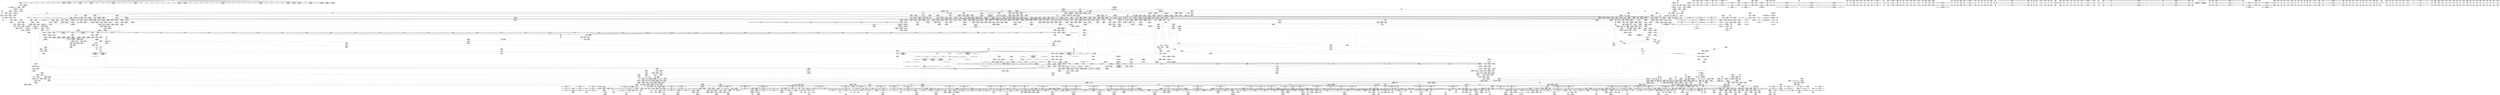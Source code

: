 digraph {
	CE0x4f9ec30 [shape=record,shape=Mrecord,label="{CE0x4f9ec30|rcu_lock_acquire18:tmp3|*SummSource*}"]
	CE0x4e8cac0 [shape=record,shape=Mrecord,label="{CE0x4e8cac0|tomoyo_inet_entry:inet_network25|security/tomoyo/network.c,480|*SummSource*}"]
	CE0x6b6f0e0 [shape=record,shape=Mrecord,label="{CE0x6b6f0e0|i64**_getelementptr_inbounds_(_3_x_i64*_,_3_x_i64*_*___llvm_gcda_edge_table49,_i64_0,_i64_1)|*Constant*|*SummSink*}"]
	CE0x6d63150 [shape=record,shape=Mrecord,label="{CE0x6d63150|srcu_read_unlock20:tmp|*SummSink*}"]
	CE0x68ecd80 [shape=record,shape=Mrecord,label="{CE0x68ecd80|tomoyo_check_inet_address:tmp27|security/tomoyo/network.c,525|*SummSource*}"]
	CE0x5af0030 [shape=record,shape=Mrecord,label="{CE0x5af0030|__fswab16:and|include/uapi/linux/swab.h,53|*SummSink*}"]
	CE0x4f6fb60 [shape=record,shape=Mrecord,label="{CE0x4f6fb60|tomoyo_inet_entry:cmp28|security/tomoyo/network.c,484|*SummSource*}"]
	CE0x6c0a690 [shape=record,shape=Mrecord,label="{CE0x6c0a690|i64_13|*Constant*|*SummSink*}"]
	CE0x5ce1bb0 [shape=record,shape=Mrecord,label="{CE0x5ce1bb0|i32_128|*Constant*|*SummSource*}"]
	CE0x5ed5420 [shape=record,shape=Mrecord,label="{CE0x5ed5420|tomoyo_get_mode:tmp14|security/tomoyo/util.c,983|*SummSource*}"]
	CE0x6aeb080 [shape=record,shape=Mrecord,label="{CE0x6aeb080|rcu_lock_acquire18:indirectgoto|*SummSource*}"]
	CE0x4e9a800 [shape=record,shape=Mrecord,label="{CE0x4e9a800|tomoyo_audit_inet_log:idx.ext|security/tomoyo/network.c,390|*SummSource*}"]
	CE0x69da6b0 [shape=record,shape=Mrecord,label="{CE0x69da6b0|COLLAPSED:_GCMRE___llvm_gcov_ctr5427_internal_global_6_x_i64_zeroinitializer:_elem_0:default:}"]
	CE0x6e17930 [shape=record,shape=Mrecord,label="{CE0x6e17930|tomoyo_inet_entry:tmp12|security/tomoyo/network.c,473|*SummSink*}"]
	CE0x85b2f50 [shape=record,shape=Mrecord,label="{CE0x85b2f50|tomoyo_inet_entry:protocol6|security/tomoyo/network.c,476|*SummSink*}"]
	CE0x5d49bb0 [shape=record,shape=Mrecord,label="{CE0x5d49bb0|0:_i8,_1:_i8,_8:_i16,_16:_i32*,_24:_i8,_:_CMR_24,25_|*MultipleSource*|Function::tomoyo_check_inet_address&Arg::address::|security/tomoyo/network.c,505}"]
	CE0x5d4ba50 [shape=record,shape=Mrecord,label="{CE0x5d4ba50|__llvm_gcov_indirect_counter_increment10:tmp1|*SummSource*}"]
	CE0x84345c0 [shape=record,shape=Mrecord,label="{CE0x84345c0|tomoyo_get_mode:tmp19|security/tomoyo/util.c,985|*SummSource*}"]
	CE0x6f12bc0 [shape=record,shape=Mrecord,label="{CE0x6f12bc0|tomoyo_init_request_info:index|Function::tomoyo_init_request_info&Arg::index::}"]
	CE0x4f6ccd0 [shape=record,shape=Mrecord,label="{CE0x4f6ccd0|GLOBAL:tomoyo_audit_inet_log|*Constant*|*SummSource*}"]
	CE0x5bb86c0 [shape=record,shape=Mrecord,label="{CE0x5bb86c0|i64*_getelementptr_inbounds_(_2_x_i64_,_2_x_i64_*___llvm_gcov_ctr4533,_i64_0,_i64_0)|*Constant*|*SummSink*}"]
	CE0x5aefe60 [shape=record,shape=Mrecord,label="{CE0x5aefe60|i32_255|*Constant*|*SummSource*}"]
	CE0x8565890 [shape=record,shape=Mrecord,label="{CE0x8565890|tomoyo_check_inet_address:arraydecay|security/tomoyo/network.c,513|*SummSource*}"]
	CE0x6cdf4a0 [shape=record,shape=Mrecord,label="{CE0x6cdf4a0|128:_i8*,_1208:_%struct.file*,_:_CMRE_23,24_}"]
	CE0x835ff70 [shape=record,shape=Mrecord,label="{CE0x835ff70|i64*_getelementptr_inbounds_(_2_x_i64_,_2_x_i64_*___llvm_gcov_ctr5130,_i64_0,_i64_1)|*Constant*}"]
	CE0x69952d0 [shape=record,shape=Mrecord,label="{CE0x69952d0|GLOBAL:__srcu_read_lock|*Constant*|*SummSink*}"]
	CE0x5c365f0 [shape=record,shape=Mrecord,label="{CE0x5c365f0|i64*_getelementptr_inbounds_(_4_x_i64_,_4_x_i64_*___llvm_gcov_ctr4137,_i64_0,_i64_1)|*Constant*|*SummSink*}"]
	CE0x6da8b90 [shape=record,shape=Mrecord,label="{CE0x6da8b90|i32_9|*Constant*}"]
	CE0x6e8b880 [shape=record,shape=Mrecord,label="{CE0x6e8b880|GLOBAL:__llvm_gcov_ctr32134|Global_var:__llvm_gcov_ctr32134|*SummSink*}"]
	CE0x4e35e30 [shape=record,shape=Mrecord,label="{CE0x4e35e30|tomoyo_inet_entry:conv22|security/tomoyo/network.c,480}"]
	CE0x8565bc0 [shape=record,shape=Mrecord,label="{CE0x8565bc0|tomoyo_check_inet_address:arraydecay|security/tomoyo/network.c,513|*SummSink*}"]
	CE0x84ab8e0 [shape=record,shape=Mrecord,label="{CE0x84ab8e0|i8*_getelementptr_inbounds_(_25_x_i8_,_25_x_i8_*_.str12,_i32_0,_i32_0)|*Constant*|*SummSource*}"]
	CE0x5033450 [shape=record,shape=Mrecord,label="{CE0x5033450|0:_i8,_array:_GCRE_tomoyo_index2category_constant_39_x_i8_c_00_00_00_00_00_00_00_00_00_00_00_00_00_00_00_00_00_00_00_00_00_00_00_01_01_01_01_01_01_01_01_01_01_01_01_01_01_01_02_,_align_16:_elem_10::|security/tomoyo/util.c,983}"]
	CE0x83f3b90 [shape=record,shape=Mrecord,label="{CE0x83f3b90|tomoyo_get_mode:config7|security/tomoyo/util.c,983|*SummSource*}"]
	CE0x5b73940 [shape=record,shape=Mrecord,label="{CE0x5b73940|GLOBAL:get_current|*Constant*|*SummSink*}"]
	CE0x4f74540 [shape=record,shape=Mrecord,label="{CE0x4f74540|tomoyo_get_mode:arrayidx|security/tomoyo/util.c,981|*SummSource*}"]
	CE0x6d470c0 [shape=record,shape=Mrecord,label="{CE0x6d470c0|tomoyo_print_ipv4:tmp3|*SummSink*}"]
	CE0x5bb87d0 [shape=record,shape=Mrecord,label="{CE0x5bb87d0|tomoyo_init_request_info:bb}"]
	CE0x6afafa0 [shape=record,shape=Mrecord,label="{CE0x6afafa0|tomoyo_check_inet_address:tmp25|security/tomoyo/network.c,522|*SummSource*}"]
	CE0x8631b50 [shape=record,shape=Mrecord,label="{CE0x8631b50|tomoyo_get_mode:conv15|security/tomoyo/util.c,987|*SummSink*}"]
	CE0x4f8fe30 [shape=record,shape=Mrecord,label="{CE0x4f8fe30|tomoyo_inet_entry:tmp28|security/tomoyo/network.c,485|*SummSink*}"]
	CE0x6d23690 [shape=record,shape=Mrecord,label="{CE0x6d23690|tomoyo_domain:tobool|security/tomoyo/common.h,1205|*SummSource*}"]
	CE0x6b03e10 [shape=record,shape=Mrecord,label="{CE0x6b03e10|__fswab16:tmp|*SummSource*}"]
	CE0x6f1cff0 [shape=record,shape=Mrecord,label="{CE0x6f1cff0|tomoyo_inet_entry:tmp1}"]
	CE0x5c73d40 [shape=record,shape=Mrecord,label="{CE0x5c73d40|tomoyo_get_mode:config|security/tomoyo/util.c,981}"]
	CE0x6a84ec0 [shape=record,shape=Mrecord,label="{CE0x6a84ec0|0:_i8*,_array:_GCRE_tomoyo_socket_keyword_external_constant_4_x_i8*_:_elem_2::|security/tomoyo/network.c,368}"]
	CE0x5b762d0 [shape=record,shape=Mrecord,label="{CE0x5b762d0|_call_void___srcu_read_unlock(%struct.srcu_struct*_%sp,_i32_%idx)_#9,_!dbg_!38906|include/linux/srcu.h,237|*SummSink*}"]
	CE0x6d52f20 [shape=record,shape=Mrecord,label="{CE0x6d52f20|tomoyo_print_ipv6:tmp3|*SummSource*}"]
	CE0x696c0f0 [shape=record,shape=Mrecord,label="{CE0x696c0f0|tomoyo_check_inet_address:cmp6|security/tomoyo/network.c,517|*SummSink*}"]
	CE0x82d8560 [shape=record,shape=Mrecord,label="{CE0x82d8560|__llvm_gcov_indirect_counter_increment10:tmp5|*SummSource*}"]
	CE0x6b48410 [shape=record,shape=Mrecord,label="{CE0x6b48410|tomoyo_check_inet_address:port3|security/tomoyo/network.c,514|*SummSource*}"]
	CE0x4e23f90 [shape=record,shape=Mrecord,label="{CE0x4e23f90|tomoyo_inet_entry:tmp20|security/tomoyo/network.c,480|*SummSink*}"]
	CE0x5134cf0 [shape=record,shape=Mrecord,label="{CE0x5134cf0|_ret_i32_%call,_!dbg_!38910|security/tomoyo/network.c,366|*SummSink*}"]
	CE0x5c9bfa0 [shape=record,shape=Mrecord,label="{CE0x5c9bfa0|_ret_void,_!dbg_!38908|include/linux/rcupdate.h,424}"]
	CE0x8415c20 [shape=record,shape=Mrecord,label="{CE0x8415c20|_call_void_srcu_read_unlock20(%struct.srcu_struct*_tomoyo_ss,_i32_%idx)_#9,_!dbg_!38903|security/tomoyo/common.h,1109|*SummSink*}"]
	CE0x5b85240 [shape=record,shape=Mrecord,label="{CE0x5b85240|tomoyo_audit_inet_log:tmp13|security/tomoyo/network.c,388|*SummSink*}"]
	CE0x6d59d10 [shape=record,shape=Mrecord,label="{CE0x6d59d10|tomoyo_inet_entry:tmp6|security/tomoyo/network.c,473}"]
	CE0x4ef78a0 [shape=record,shape=Mrecord,label="{CE0x4ef78a0|_ret_void,_!dbg_!38904|security/tomoyo/common.h,1110|*SummSource*}"]
	CE0x4f9f110 [shape=record,shape=Mrecord,label="{CE0x4f9f110|tomoyo_domain:tmp16|security/tomoyo/common.h,1205|*SummSource*}"]
	CE0x6cdf590 [shape=record,shape=Mrecord,label="{CE0x6cdf590|128:_i8*,_1208:_%struct.file*,_:_CMRE_24,25_}"]
	CE0x5ccd9d0 [shape=record,shape=Mrecord,label="{CE0x5ccd9d0|tomoyo_audit_inet_log:inet_network9|security/tomoyo/network.c,391|*SummSink*}"]
	CE0x6ce4d60 [shape=record,shape=Mrecord,label="{CE0x6ce4d60|__fswab16:val|Function::__fswab16&Arg::val::|*SummSink*}"]
	CE0x68f40d0 [shape=record,shape=Mrecord,label="{CE0x68f40d0|i64*_getelementptr_inbounds_(_2_x_i64_,_2_x_i64_*___llvm_gcov_ctr4434,_i64_0,_i64_0)|*Constant*|*SummSource*}"]
	CE0x6f1cde0 [shape=record,shape=Mrecord,label="{CE0x6f1cde0|i64*_getelementptr_inbounds_(_11_x_i64_,_11_x_i64_*___llvm_gcov_ctr5229,_i64_0,_i64_0)|*Constant*|*SummSource*}"]
	CE0x84ab9a0 [shape=record,shape=Mrecord,label="{CE0x84ab9a0|i8*_getelementptr_inbounds_(_25_x_i8_,_25_x_i8_*_.str12,_i32_0,_i32_0)|*Constant*|*SummSink*}"]
	CE0x8387930 [shape=record,shape=Mrecord,label="{CE0x8387930|__llvm_gcov_indirect_counter_increment10:predecessor|Function::__llvm_gcov_indirect_counter_increment10&Arg::predecessor::}"]
	CE0x836f810 [shape=record,shape=Mrecord,label="{CE0x836f810|tomoyo_domain:security|security/tomoyo/common.h,1205|*SummSink*}"]
	CE0x6974190 [shape=record,shape=Mrecord,label="{CE0x6974190|tomoyo_get_mode:tmp28|security/tomoyo/util.c,988}"]
	CE0x4f970c0 [shape=record,shape=Mrecord,label="{CE0x4f970c0|tomoyo_domain:tmp7|security/tomoyo/common.h,1205}"]
	CE0x6ca5730 [shape=record,shape=Mrecord,label="{CE0x6ca5730|tomoyo_check_inet_address:tmp39|security/tomoyo/network.c,531|*SummSource*}"]
	CE0x5af9d20 [shape=record,shape=Mrecord,label="{CE0x5af9d20|__fswab16:conv1|include/uapi/linux/swab.h,53}"]
	CE0x4ffabf0 [shape=record,shape=Mrecord,label="{CE0x4ffabf0|GLOBAL:tomoyo_read_unlock19|*Constant*|*SummSource*}"]
	CE0x5b39230 [shape=record,shape=Mrecord,label="{CE0x5b39230|GLOBAL:tomoyo_ss|Global_var:tomoyo_ss}"]
	CE0x5b73300 [shape=record,shape=Mrecord,label="{CE0x5b73300|tomoyo_domain:call3|security/tomoyo/common.h,1205|*SummSource*}"]
	CE0x6d471f0 [shape=record,shape=Mrecord,label="{CE0x6d471f0|_call_void_mcount()_#3|*SummSource*}"]
	CE0x8569570 [shape=record,shape=Mrecord,label="{CE0x8569570|i8_5|*Constant*}"]
	CE0x4f80010 [shape=record,shape=Mrecord,label="{CE0x4f80010|i64*_getelementptr_inbounds_(_11_x_i64_,_11_x_i64_*___llvm_gcov_ctr5229,_i64_0,_i64_10)|*Constant*}"]
	CE0x6931220 [shape=record,shape=Mrecord,label="{CE0x6931220|tomoyo_get_mode:entry|*SummSource*}"]
	CE0x5d14500 [shape=record,shape=Mrecord,label="{CE0x5d14500|tomoyo_audit_net_log:family|Function::tomoyo_audit_net_log&Arg::family::|*SummSource*}"]
	CE0x82e1780 [shape=record,shape=Mrecord,label="{CE0x82e1780|rcu_lock_acquire18:tmp6}"]
	CE0x4e6a500 [shape=record,shape=Mrecord,label="{CE0x4e6a500|tomoyo_inet_entry:address19|security/tomoyo/network.c,479}"]
	CE0x5da0490 [shape=record,shape=Mrecord,label="{CE0x5da0490|_call_void___llvm_gcov_indirect_counter_increment10(i32*___llvm_gcov_global_state_pred50,_i64**_getelementptr_inbounds_(_3_x_i64*_,_3_x_i64*_*___llvm_gcda_edge_table49,_i64_0,_i64_2)),_!dbg_!38933|security/tomoyo/network.c,517|*SummSource*}"]
	CE0x6d90e50 [shape=record,shape=Mrecord,label="{CE0x6d90e50|tomoyo_audit_net_log:tmp4|security/tomoyo/network.c,367|*SummSource*}"]
	CE0x84cc0e0 [shape=record,shape=Mrecord,label="{CE0x84cc0e0|tomoyo_audit_inet_log:if.end|*SummSink*}"]
	CE0x6e4b6d0 [shape=record,shape=Mrecord,label="{CE0x6e4b6d0|tomoyo_init_request_info:call|security/tomoyo/util.c,1005|*SummSink*}"]
	"CONST[source:0(mediator),value:2(dynamic)][purpose:{object}]"
	CE0x5016e40 [shape=record,shape=Mrecord,label="{CE0x5016e40|_call_void_mcount()_#3|*SummSink*}"]
	CE0x5b75fe0 [shape=record,shape=Mrecord,label="{CE0x5b75fe0|_ret_void,_!dbg_!38908|include/linux/rcupdate.h,424|*SummSink*}"]
	CE0x6e205e0 [shape=record,shape=Mrecord,label="{CE0x6e205e0|tomoyo_audit_inet_log:address1|security/tomoyo/network.c,382|*SummSink*}"]
	CE0x6c5fe40 [shape=record,shape=Mrecord,label="{CE0x6c5fe40|rcu_lock_release21:tmp1|*SummSink*}"]
	CE0x6994970 [shape=record,shape=Mrecord,label="{CE0x6994970|tomoyo_audit_inet_log:tmp20|security/tomoyo/network.c,394|*SummSink*}"]
	CE0x6e17a80 [shape=record,shape=Mrecord,label="{CE0x6e17a80|tomoyo_inet_entry:tmp13|security/tomoyo/network.c,473}"]
	CE0x6996b80 [shape=record,shape=Mrecord,label="{CE0x6996b80|__fswab16:conv|include/uapi/linux/swab.h,53}"]
	CE0x8381590 [shape=record,shape=Mrecord,label="{CE0x8381590|i64*_getelementptr_inbounds_(_6_x_i64_,_6_x_i64_*___llvm_gcov_ctr5427,_i64_0,_i64_0)|*Constant*|*SummSource*}"]
	CE0x6a75cd0 [shape=record,shape=Mrecord,label="{CE0x6a75cd0|GLOBAL:tomoyo_read_lock16|*Constant*|*SummSource*}"]
	CE0x6e95680 [shape=record,shape=Mrecord,label="{CE0x6e95680|tomoyo_inet_entry:cmp|security/tomoyo/network.c,474|*SummSink*}"]
	CE0x6d13080 [shape=record,shape=Mrecord,label="{CE0x6d13080|tomoyo_domain:if.then|*SummSource*}"]
	CE0x4f88960 [shape=record,shape=Mrecord,label="{CE0x4f88960|tomoyo_get_mode:tmp11|security/tomoyo/util.c,982|*SummSink*}"]
	CE0x4f03c90 [shape=record,shape=Mrecord,label="{CE0x4f03c90|tomoyo_inet_entry:tmp22|security/tomoyo/network.c,482|*SummSink*}"]
	CE0x5e01720 [shape=record,shape=Mrecord,label="{CE0x5e01720|24:_i32*,_32:_i16,_34:_i8,_35:_i8,_36:_i8,_72:_i8,_:_SCMRE_50,51_}"]
	CE0x8380f30 [shape=record,shape=Mrecord,label="{CE0x8380f30|tomoyo_audit_inet_log:tmp2|security/tomoyo/network.c,380}"]
	CE0x4fd5cb0 [shape=record,shape=Mrecord,label="{CE0x4fd5cb0|tomoyo_read_lock16:tmp3|*SummSink*}"]
	CE0x5bf0cb0 [shape=record,shape=Mrecord,label="{CE0x5bf0cb0|tomoyo_domain:tmp18|security/tomoyo/common.h,1205}"]
	CE0x6e7dd50 [shape=record,shape=Mrecord,label="{CE0x6e7dd50|tomoyo_init_request_info:tmp1|*SummSink*}"]
	CE0x5cbc5f0 [shape=record,shape=Mrecord,label="{CE0x5cbc5f0|tomoyo_audit_inet_log:sub|security/tomoyo/network.c,390}"]
	CE0x69f4b50 [shape=record,shape=Mrecord,label="{CE0x69f4b50|tomoyo_check_inet_address:if.end9}"]
	CE0x69db080 [shape=record,shape=Mrecord,label="{CE0x69db080|tomoyo_audit_inet_log:tmp8|security/tomoyo/network.c,384|*SummSource*}"]
	CE0x5ea3720 [shape=record,shape=Mrecord,label="{CE0x5ea3720|tomoyo_inet_entry:if.then}"]
	CE0x6b616b0 [shape=record,shape=Mrecord,label="{CE0x6b616b0|tomoyo_check_inet_address:port12|security/tomoyo/network.c,522|*SummSource*}"]
	CE0x4e99c10 [shape=record,shape=Mrecord,label="{CE0x4e99c10|tomoyo_audit_inet_log:call|security/tomoyo/network.c,389|*SummSink*}"]
	CE0x4ed4760 [shape=record,shape=Mrecord,label="{CE0x4ed4760|rcu_lock_release21:tmp|*SummSource*}"]
	CE0x6bf1a60 [shape=record,shape=Mrecord,label="{CE0x6bf1a60|get_current:tmp1|*SummSource*}"]
	CE0x5016f30 [shape=record,shape=Mrecord,label="{CE0x5016f30|GLOBAL:tomoyo_policy_loaded|Global_var:tomoyo_policy_loaded}"]
	CE0x6f130b0 [shape=record,shape=Mrecord,label="{CE0x6f130b0|tomoyo_init_request_info:tmp2|security/tomoyo/util.c,1003|*SummSource*}"]
	CE0x4dfe470 [shape=record,shape=Mrecord,label="{CE0x4dfe470|tomoyo_inet_entry:address16|security/tomoyo/network.c,479|*SummSink*}"]
	CE0x5e166d0 [shape=record,shape=Mrecord,label="{CE0x5e166d0|__fswab16:conv1|include/uapi/linux/swab.h,53}"]
	CE0x5da07e0 [shape=record,shape=Mrecord,label="{CE0x5da07e0|tomoyo_check_inet_address:conv5|security/tomoyo/network.c,517|*SummSource*}"]
	CE0x69b9f00 [shape=record,shape=Mrecord,label="{CE0x69b9f00|tomoyo_check_inet_address:tmp20|security/tomoyo/network.c,518|*SummSink*}"]
	CE0x6ce48f0 [shape=record,shape=Mrecord,label="{CE0x6ce48f0|tomoyo_check_inet_address:port|Function::tomoyo_check_inet_address&Arg::port::|*SummSink*}"]
	CE0x5c93760 [shape=record,shape=Mrecord,label="{CE0x5c93760|i32_6|*Constant*|*SummSource*}"]
	CE0x6b6f230 [shape=record,shape=Mrecord,label="{CE0x6b6f230|_ret_void|*SummSink*}"]
	CE0x6f1ca60 [shape=record,shape=Mrecord,label="{CE0x6f1ca60|tomoyo_init_request_info:tmp4|security/tomoyo/util.c,1004|*SummSource*}"]
	CE0x5ded230 [shape=record,shape=Mrecord,label="{CE0x5ded230|40:_%struct.tomoyo_policy_namespace*,_48:_i8,_:_GCRE_tomoyo_kernel_domain_external_global_%struct.tomoyo_domain_info_40,48_|*MultipleSource*|security/tomoyo/util.c,1005|security/tomoyo/util.c,1007|Function::tomoyo_init_request_info&Arg::domain::}"]
	CE0x5cbc1e0 [shape=record,shape=Mrecord,label="{CE0x5cbc1e0|i64_128|*Constant*}"]
	CE0x4eaaa90 [shape=record,shape=Mrecord,label="{CE0x4eaaa90|128:_i8*,_1208:_%struct.file*,_:_CMRE_29,30_}"]
	CE0x6d240f0 [shape=record,shape=Mrecord,label="{CE0x6d240f0|tomoyo_domain:tmp15|security/tomoyo/common.h,1205}"]
	CE0x4f744d0 [shape=record,shape=Mrecord,label="{CE0x4f744d0|tomoyo_get_mode:arrayidx|security/tomoyo/util.c,981}"]
	CE0x4f66b20 [shape=record,shape=Mrecord,label="{CE0x4f66b20|tomoyo_check_inet_address:bb|*SummSink*}"]
	CE0x8436ff0 [shape=record,shape=Mrecord,label="{CE0x8436ff0|tomoyo_audit_inet_log:if.end}"]
	CE0x4e6aa70 [shape=record,shape=Mrecord,label="{CE0x4e6aa70|tomoyo_inet_entry:address19|security/tomoyo/network.c,479|*SummSink*}"]
	CE0x69abde0 [shape=record,shape=Mrecord,label="{CE0x69abde0|tomoyo_audit_inet_log:operation|security/tomoyo/network.c,393|*SummSink*}"]
	CE0x5e3f790 [shape=record,shape=Mrecord,label="{CE0x5e3f790|0:_i8,_array:_GCRE_tomoyo_index2category_constant_39_x_i8_c_00_00_00_00_00_00_00_00_00_00_00_00_00_00_00_00_00_00_00_00_00_00_00_01_01_01_01_01_01_01_01_01_01_01_01_01_01_01_02_,_align_16:_elem_32::|security/tomoyo/util.c,983}"]
	CE0x4eebaf0 [shape=record,shape=Mrecord,label="{CE0x4eebaf0|tomoyo_check_inet_address:tmp8|security/tomoyo/network.c,510|*SummSink*}"]
	CE0x82d8080 [shape=record,shape=Mrecord,label="{CE0x82d8080|i64_16|*Constant*|*SummSource*}"]
	CE0x85655e0 [shape=record,shape=Mrecord,label="{CE0x85655e0|tomoyo_check_inet_address:u6_addr8|security/tomoyo/network.c,513|*SummSink*}"]
	CE0x5e00f50 [shape=record,shape=Mrecord,label="{CE0x5e00f50|tomoyo_inet_entry:tmp}"]
	CE0x85ff350 [shape=record,shape=Mrecord,label="{CE0x85ff350|tomoyo_inet_entry:operation10|security/tomoyo/network.c,477}"]
	CE0x84ac010 [shape=record,shape=Mrecord,label="{CE0x84ac010|rcu_lock_acquire18:tmp5|include/linux/rcupdate.h,418}"]
	CE0x5cb6e30 [shape=record,shape=Mrecord,label="{CE0x5cb6e30|tomoyo_audit_inet_log:arraydecay5|security/tomoyo/network.c,389|*SummSink*}"]
	CE0x5cae6f0 [shape=record,shape=Mrecord,label="{CE0x5cae6f0|i64_128|*Constant*|*SummSource*}"]
	CE0x6d23c80 [shape=record,shape=Mrecord,label="{CE0x6d23c80|i64*_getelementptr_inbounds_(_2_x_i64_,_2_x_i64_*___llvm_gcov_ctr2253,_i64_0,_i64_1)|*Constant*}"]
	CE0x4f6f1d0 [shape=record,shape=Mrecord,label="{CE0x4f6f1d0|_ret_i32_%call17,_!dbg_!38941|security/tomoyo/network.c,394}"]
	CE0x6e7e160 [shape=record,shape=Mrecord,label="{CE0x6e7e160|i64_2|*Constant*|*SummSource*}"]
	CE0x514a260 [shape=record,shape=Mrecord,label="{CE0x514a260|i8_1|*Constant*|*SummSink*}"]
	CE0x4ddd210 [shape=record,shape=Mrecord,label="{CE0x4ddd210|_call_void_mcount()_#3}"]
	CE0x514a0c0 [shape=record,shape=Mrecord,label="{CE0x514a0c0|__llvm_gcov_indirect_counter_increment10:counter|*SummSink*}"]
	CE0x5da0ac0 [shape=record,shape=Mrecord,label="{CE0x5da0ac0|__llvm_gcov_indirect_counter_increment10:tmp2|*SummSource*}"]
	CE0x8635ef0 [shape=record,shape=Mrecord,label="{CE0x8635ef0|128:_i8*,_1208:_%struct.file*,_:_CMRE_42,43_}"]
	CE0x6ca55b0 [shape=record,shape=Mrecord,label="{CE0x6ca55b0|tomoyo_check_inet_address:tmp39|security/tomoyo/network.c,531}"]
	CE0x5113de0 [shape=record,shape=Mrecord,label="{CE0x5113de0|tomoyo_inet_entry:tmp10|security/tomoyo/network.c,473}"]
	CE0x6b47ff0 [shape=record,shape=Mrecord,label="{CE0x6b47ff0|tomoyo_check_inet_address:tmp14|security/tomoyo/network.c,514|*SummSource*}"]
	CE0x6ba0d50 [shape=record,shape=Mrecord,label="{CE0x6ba0d50|i8*_getelementptr_inbounds_(_45_x_i8_,_45_x_i8_*_.str13,_i32_0,_i32_0)|*Constant*|*SummSink*}"]
	CE0x50331e0 [shape=record,shape=Mrecord,label="{CE0x50331e0|GLOBAL:tomoyo_proto_keyword|Global_var:tomoyo_proto_keyword|*SummSource*}"]
	"CONST[source:1(input),value:2(dynamic)][purpose:{object}][SrcIdx:0]"
	CE0x68ecc30 [shape=record,shape=Mrecord,label="{CE0x68ecc30|i64**_getelementptr_inbounds_(_3_x_i64*_,_3_x_i64*_*___llvm_gcda_edge_table49,_i64_0,_i64_0)|*Constant*|*SummSource*}"]
	CE0x5af04a0 [shape=record,shape=Mrecord,label="{CE0x5af04a0|i32_8|*Constant*}"]
	CE0x6996700 [shape=record,shape=Mrecord,label="{CE0x6996700|tomoyo_check_inet_address:sa_family|security/tomoyo/network.c,507|*SummSink*}"]
	CE0x8383200 [shape=record,shape=Mrecord,label="{CE0x8383200|__fswab16:bb}"]
	CE0x6b61270 [shape=record,shape=Mrecord,label="{CE0x6b61270|tomoyo_audit_inet_log:tmp11|security/tomoyo/network.c,385|*SummSink*}"]
	CE0x6b1ab50 [shape=record,shape=Mrecord,label="{CE0x6b1ab50|tomoyo_audit_inet_log:tmp12|security/tomoyo/network.c,386|*SummSink*}"]
	CE0x85b2cf0 [shape=record,shape=Mrecord,label="{CE0x85b2cf0|tomoyo_inet_entry:protocol6|security/tomoyo/network.c,476|*SummSource*}"]
	CE0x4f763a0 [shape=record,shape=Mrecord,label="{CE0x4f763a0|tomoyo_inet_entry:tmp23|security/tomoyo/network.c,484|*SummSink*}"]
	CE0x6e37b40 [shape=record,shape=Mrecord,label="{CE0x6e37b40|i64*_getelementptr_inbounds_(_2_x_i64_,_2_x_i64_*___llvm_gcov_ctr4533,_i64_0,_i64_1)|*Constant*}"]
	CE0x6d23b10 [shape=record,shape=Mrecord,label="{CE0x6d23b10|tomoyo_print_ipv4:tmp1|*SummSink*}"]
	CE0x82f9a30 [shape=record,shape=Mrecord,label="{CE0x82f9a30|%struct.tomoyo_domain_info*_null|*Constant*}"]
	CE0x5bc9070 [shape=record,shape=Mrecord,label="{CE0x5bc9070|tomoyo_print_ipv4:tmp5|security/tomoyo/network.c,93|*SummSink*}"]
	CE0x5aedc40 [shape=record,shape=Mrecord,label="{CE0x5aedc40|tomoyo_read_lock16:call|security/tomoyo/common.h,1097|*SummSource*}"]
	CE0x501cc90 [shape=record,shape=Mrecord,label="{CE0x501cc90|tomoyo_init_request_info:tmp10|security/tomoyo/util.c,1006|*SummSource*}"]
	CE0x83a33b0 [shape=record,shape=Mrecord,label="{CE0x83a33b0|tomoyo_domain:land.lhs.true2|*SummSink*}"]
	CE0x86584d0 [shape=record,shape=Mrecord,label="{CE0x86584d0|GLOBAL:__llvm_gcov_indirect_counter_increment10|*Constant*|*SummSource*}"]
	CE0x5ccdb70 [shape=record,shape=Mrecord,label="{CE0x5ccdb70|tomoyo_audit_inet_log:port|security/tomoyo/network.c,391}"]
	CE0x68972e0 [shape=record,shape=Mrecord,label="{CE0x68972e0|GLOBAL:lock_acquire|*Constant*|*SummSink*}"]
	CE0x69a65e0 [shape=record,shape=Mrecord,label="{CE0x69a65e0|i32_78|*Constant*|*SummSink*}"]
	CE0x6bf1400 [shape=record,shape=Mrecord,label="{CE0x6bf1400|i64*_getelementptr_inbounds_(_2_x_i64_,_2_x_i64_*___llvm_gcov_ctr4434,_i64_0,_i64_0)|*Constant*}"]
	CE0x5c3ca00 [shape=record,shape=Mrecord,label="{CE0x5c3ca00|tomoyo_print_ipv4:tmp}"]
	CE0x4ff81a0 [shape=record,shape=Mrecord,label="{CE0x4ff81a0|tomoyo_domain:tmp20|security/tomoyo/common.h,1205|*SummSource*}"]
	CE0x6b6f1c0 [shape=record,shape=Mrecord,label="{CE0x6b6f1c0|_ret_void|*SummSource*}"]
	CE0x5c3cae0 [shape=record,shape=Mrecord,label="{CE0x5c3cae0|tomoyo_print_ipv4:tmp|*SummSource*}"]
	CE0x50c6660 [shape=record,shape=Mrecord,label="{CE0x50c6660|srcu_read_lock17:tmp|*SummSink*}"]
	CE0x84babb0 [shape=record,shape=Mrecord,label="{CE0x84babb0|tomoyo_audit_inet_log:tobool|security/tomoyo/network.c,384|*SummSink*}"]
	CE0x6cacb70 [shape=record,shape=Mrecord,label="{CE0x6cacb70|tomoyo_audit_net_log:tmp5|security/tomoyo/network.c,368|*SummSink*}"]
	CE0x5ad6040 [shape=record,shape=Mrecord,label="{CE0x5ad6040|0:_i8,_array:_GCR_tomoyo_inet2mac_internal_constant_6_x_4_x_i8_4_x_i8_zeroinitializer,_4_x_i8_c_17_18_19_00_,_4_x_i8_c_1A_00_00_1B_,_4_x_i8_c_1C_00_00_1D_,_4_x_i8_zeroinitializer,_4_x_i8_zeroinitializer_,_align_16:_elem_3::|security/tomoyo/network.c,471}"]
	CE0x6d79860 [shape=record,shape=Mrecord,label="{CE0x6d79860|_call_void_mcount()_#3|*SummSink*}"]
	CE0x5aee6b0 [shape=record,shape=Mrecord,label="{CE0x5aee6b0|srcu_read_lock17:entry|*SummSource*}"]
	CE0x858a5f0 [shape=record,shape=Mrecord,label="{CE0x858a5f0|i32_3|*Constant*}"]
	CE0x5d4c370 [shape=record,shape=Mrecord,label="{CE0x5d4c370|tomoyo_check_inet_address:tmp23|security/tomoyo/network.c,521|*SummSink*}"]
	CE0x6ede8e0 [shape=record,shape=Mrecord,label="{CE0x6ede8e0|GLOBAL:__llvm_gcov_ctr32134|Global_var:__llvm_gcov_ctr32134}"]
	CE0x5a77ee0 [shape=record,shape=Mrecord,label="{CE0x5a77ee0|tomoyo_check_inet_address:sw.epilog|*SummSource*}"]
	CE0x6a41920 [shape=record,shape=Mrecord,label="{CE0x6a41920|i64_4|*Constant*|*SummSink*}"]
	CE0x4f8f9d0 [shape=record,shape=Mrecord,label="{CE0x4f8f9d0|tomoyo_inet_entry:tmp28|security/tomoyo/network.c,485}"]
	CE0x4dc6ea0 [shape=record,shape=Mrecord,label="{CE0x4dc6ea0|i32_1|*Constant*|*SummSink*}"]
	CE0x6b04320 [shape=record,shape=Mrecord,label="{CE0x6b04320|tomoyo_check_inet_address:sin6_addr|security/tomoyo/network.c,513|*SummSource*}"]
	CE0x5c9bbd0 [shape=record,shape=Mrecord,label="{CE0x5c9bbd0|rcu_lock_release21:map|Function::rcu_lock_release21&Arg::map::}"]
	CE0x4eab5d0 [shape=record,shape=Mrecord,label="{CE0x4eab5d0|128:_i8*,_1208:_%struct.file*,_:_CMRE_38,39_}"]
	CE0x4f66260 [shape=record,shape=Mrecord,label="{CE0x4f66260|tomoyo_check_inet_address:call|security/tomoyo/network.c,528|*SummSink*}"]
	CE0x841f2b0 [shape=record,shape=Mrecord,label="{CE0x841f2b0|srcu_read_unlock20:sp|Function::srcu_read_unlock20&Arg::sp::|*SummSink*}"]
	CE0x4db8870 [shape=record,shape=Mrecord,label="{CE0x4db8870|tomoyo_inet_entry:idxprom|security/tomoyo/network.c,471}"]
	CE0x842f7a0 [shape=record,shape=Mrecord,label="{CE0x842f7a0|srcu_read_unlock20:idx|Function::srcu_read_unlock20&Arg::idx::}"]
	CE0x6d59d80 [shape=record,shape=Mrecord,label="{CE0x6d59d80|tomoyo_inet_entry:tmp6|security/tomoyo/network.c,473|*SummSource*}"]
	CE0x6e6a970 [shape=record,shape=Mrecord,label="{CE0x6e6a970|24:_i32*,_32:_i16,_34:_i8,_35:_i8,_36:_i8,_72:_i8,_:_SCMRE_28,29_}"]
	CE0x6ca5450 [shape=record,shape=Mrecord,label="{CE0x6ca5450|tomoyo_check_inet_address:tmp38|security/tomoyo/network.c,531|*SummSink*}"]
	CE0x84bd7b0 [shape=record,shape=Mrecord,label="{CE0x84bd7b0|tomoyo_check_inet_address:conv|security/tomoyo/network.c,507|*SummSink*}"]
	CE0x4f9ead0 [shape=record,shape=Mrecord,label="{CE0x4f9ead0|rcu_lock_acquire18:tmp3}"]
	CE0x4f5f810 [shape=record,shape=Mrecord,label="{CE0x4f5f810|tomoyo_get_mode:tmp9|security/tomoyo/util.c,981|*SummSource*}"]
	CE0x5cae090 [shape=record,shape=Mrecord,label="{CE0x5cae090|tomoyo_audit_inet_log:add.ptr|security/tomoyo/network.c,390|*SummSink*}"]
	CE0x6a950b0 [shape=record,shape=Mrecord,label="{CE0x6a950b0|_call_void_mcount()_#3|*SummSink*}"]
	CE0x84ac340 [shape=record,shape=Mrecord,label="{CE0x84ac340|i64*_getelementptr_inbounds_(_11_x_i64_,_11_x_i64_*___llvm_gcov_ctr54147,_i64_0,_i64_0)|*Constant*|*SummSink*}"]
	CE0x5b63790 [shape=record,shape=Mrecord,label="{CE0x5b63790|0:_i8,_:_GCMR_tomoyo_domain.__warned_internal_global_i8_0,_section_.data.unlikely_,_align_1:_elem_0:default:}"]
	CE0x5d4b9e0 [shape=record,shape=Mrecord,label="{CE0x5d4b9e0|__llvm_gcov_indirect_counter_increment10:tmp1}"]
	CE0x5b641f0 [shape=record,shape=Mrecord,label="{CE0x5b641f0|i1_true|*Constant*|*SummSink*}"]
	CE0x4ed5280 [shape=record,shape=Mrecord,label="{CE0x4ed5280|get_current:tmp3|*SummSink*}"]
	CE0x8306400 [shape=record,shape=Mrecord,label="{CE0x8306400|tomoyo_inet_entry:do.body}"]
	CE0x4de87c0 [shape=record,shape=Mrecord,label="{CE0x4de87c0|tomoyo_inet_entry:address16|security/tomoyo/network.c,479}"]
	CE0x5c11b60 [shape=record,shape=Mrecord,label="{CE0x5c11b60|srcu_read_unlock20:dep_map|include/linux/srcu.h,236}"]
	CE0x69f9b60 [shape=record,shape=Mrecord,label="{CE0x69f9b60|i64*_getelementptr_inbounds_(_12_x_i64_,_12_x_i64_*___llvm_gcov_ctr31133,_i64_0,_i64_10)|*Constant*|*SummSource*}"]
	CE0x6ce1fd0 [shape=record,shape=Mrecord,label="{CE0x6ce1fd0|srcu_read_unlock20:tmp|*SummSource*}"]
	CE0x6cf0fa0 [shape=record,shape=Mrecord,label="{CE0x6cf0fa0|_ret_i32_%retval.0,_!dbg_!38967|security/tomoyo/network.c,532|*SummSink*}"]
	CE0x6a8bde0 [shape=record,shape=Mrecord,label="{CE0x6a8bde0|rcu_lock_acquire18:tmp1}"]
	CE0x4dbe3d0 [shape=record,shape=Mrecord,label="{CE0x4dbe3d0|0:_i8,_array:_GCR_tomoyo_inet2mac_internal_constant_6_x_4_x_i8_4_x_i8_zeroinitializer,_4_x_i8_c_17_18_19_00_,_4_x_i8_c_1A_00_00_1B_,_4_x_i8_c_1C_00_00_1D_,_4_x_i8_zeroinitializer,_4_x_i8_zeroinitializer_,_align_16:_elem_4::|security/tomoyo/network.c,471}"]
	CE0x69f99f0 [shape=record,shape=Mrecord,label="{CE0x69f99f0|tomoyo_get_mode:tmp25|security/tomoyo/util.c,987|*SummSource*}"]
	CE0x6a0d8b0 [shape=record,shape=Mrecord,label="{CE0x6a0d8b0|24:_i32*,_32:_i16,_34:_i8,_35:_i8,_36:_i8,_72:_i8,_:_SCMRE_76,77_|*MultipleSource*|security/tomoyo/network.c,469|security/tomoyo/network.c, 469|Function::tomoyo_init_request_info&Arg::r::|security/tomoyo/network.c,475}"]
	CE0x69f9c20 [shape=record,shape=Mrecord,label="{CE0x69f9c20|i64*_getelementptr_inbounds_(_12_x_i64_,_12_x_i64_*___llvm_gcov_ctr31133,_i64_0,_i64_10)|*Constant*|*SummSink*}"]
	CE0x6d929b0 [shape=record,shape=Mrecord,label="{CE0x6d929b0|srcu_read_lock17:sp|Function::srcu_read_lock17&Arg::sp::|*SummSource*}"]
	CE0x6cf1100 [shape=record,shape=Mrecord,label="{CE0x6cf1100|__llvm_gcov_indirect_counter_increment10:bb4|*SummSink*}"]
	CE0x4f8f2e0 [shape=record,shape=Mrecord,label="{CE0x4f8f2e0|tomoyo_inet_entry:tmp27|security/tomoyo/network.c,485}"]
	CE0x69e9950 [shape=record,shape=Mrecord,label="{CE0x69e9950|24:_i32*,_32:_i16,_34:_i8,_35:_i8,_36:_i8,_72:_i8,_:_SCMRE_55,56_}"]
	CE0x5a77d90 [shape=record,shape=Mrecord,label="{CE0x5a77d90|srcu_read_lock17:call|include/linux/srcu.h,220}"]
	CE0x835fd40 [shape=record,shape=Mrecord,label="{CE0x835fd40|tomoyo_init_request_info:conv6|security/tomoyo/util.c,1011}"]
	CE0x6cad440 [shape=record,shape=Mrecord,label="{CE0x6cad440|i8*_getelementptr_inbounds_(_21_x_i8_,_21_x_i8_*_.str9,_i32_0,_i32_0)|*Constant*}"]
	CE0x6cf27b0 [shape=record,shape=Mrecord,label="{CE0x6cf27b0|i64*_getelementptr_inbounds_(_2_x_i64_,_2_x_i64_*___llvm_gcov_ctr5130,_i64_0,_i64_1)|*Constant*}"]
	CE0x50d0340 [shape=record,shape=Mrecord,label="{CE0x50d0340|tomoyo_check_inet_address:tmp17|security/tomoyo/network.c,517|*SummSink*}"]
	CE0x5b73ca0 [shape=record,shape=Mrecord,label="{CE0x5b73ca0|get_current:entry|*SummSink*}"]
	CE0x6c69cf0 [shape=record,shape=Mrecord,label="{CE0x6c69cf0|_ret_i32_%retval.0,_!dbg_!38935|security/tomoyo/util.c,988}"]
	CE0x4f8f860 [shape=record,shape=Mrecord,label="{CE0x4f8f860|tomoyo_inet_entry:tmp27|security/tomoyo/network.c,485|*SummSink*}"]
	CE0x6d63790 [shape=record,shape=Mrecord,label="{CE0x6d63790|tomoyo_audit_net_log:tmp1|*SummSink*}"]
	CE0x6ddfd40 [shape=record,shape=Mrecord,label="{CE0x6ddfd40|0:_i8,_array:_GCRE_tomoyo_index2category_constant_39_x_i8_c_00_00_00_00_00_00_00_00_00_00_00_00_00_00_00_00_00_00_00_00_00_00_00_01_01_01_01_01_01_01_01_01_01_01_01_01_01_01_02_,_align_16:_elem_23::|security/tomoyo/util.c,983}"]
	CE0x5c1db30 [shape=record,shape=Mrecord,label="{CE0x5c1db30|i64*_getelementptr_inbounds_(_6_x_i64_,_6_x_i64_*___llvm_gcov_ctr5427,_i64_0,_i64_5)|*Constant*}"]
	CE0x4f5fc80 [shape=record,shape=Mrecord,label="{CE0x4f5fc80|_call_void_mcount()_#3|*SummSink*}"]
	CE0x6c5ff40 [shape=record,shape=Mrecord,label="{CE0x6c5ff40|i64*_getelementptr_inbounds_(_4_x_i64_,_4_x_i64_*___llvm_gcov_ctr4731,_i64_0,_i64_1)|*Constant*|*SummSource*}"]
	CE0x6a86da0 [shape=record,shape=Mrecord,label="{CE0x6a86da0|tomoyo_init_request_info:ns|security/tomoyo/util.c,1010|*SummSink*}"]
	CE0x6f28460 [shape=record,shape=Mrecord,label="{CE0x6f28460|GLOBAL:tomoyo_domain|*Constant*|*SummSink*}"]
	CE0x6a944f0 [shape=record,shape=Mrecord,label="{CE0x6a944f0|tomoyo_check_inet_address:tmp29|*LoadInst*|security/tomoyo/network.c,527}"]
	CE0x7937c80 [shape=record,shape=Mrecord,label="{CE0x7937c80|GLOBAL:lockdep_rcu_suspicious|*Constant*}"]
	CE0x4f6ca70 [shape=record,shape=Mrecord,label="{CE0x4f6ca70|tomoyo_inet_entry:call27|security/tomoyo/network.c,483|*SummSource*}"]
	CE0x69f0070 [shape=record,shape=Mrecord,label="{CE0x69f0070|24:_i32*,_32:_i16,_34:_i8,_35:_i8,_36:_i8,_72:_i8,_:_SCMRE_58,59_}"]
	CE0x5eaa2f0 [shape=record,shape=Mrecord,label="{CE0x5eaa2f0|_ret_void,_!dbg_!38912|security/tomoyo/network.c,112|*SummSource*}"]
	CE0x6ccf7d0 [shape=record,shape=Mrecord,label="{CE0x6ccf7d0|tomoyo_check_inet_address:tmp41|security/tomoyo/network.c,532}"]
	CE0x6994db0 [shape=record,shape=Mrecord,label="{CE0x6994db0|tomoyo_read_unlock19:bb|*SummSink*}"]
	CE0x5d2b790 [shape=record,shape=Mrecord,label="{CE0x5d2b790|tomoyo_audit_inet_log:conv10|security/tomoyo/network.c,391|*SummSink*}"]
	CE0x5af01b0 [shape=record,shape=Mrecord,label="{CE0x5af01b0|__fswab16:and|include/uapi/linux/swab.h,53}"]
	CE0x5bdf7e0 [shape=record,shape=Mrecord,label="{CE0x5bdf7e0|tomoyo_init_request_info:tmp9|security/tomoyo/util.c,1006|*SummSink*}"]
	CE0x83f3a20 [shape=record,shape=Mrecord,label="{CE0x83f3a20|tomoyo_get_mode:idxprom6|security/tomoyo/util.c,983|*SummSink*}"]
	CE0x4f5f5c0 [shape=record,shape=Mrecord,label="{CE0x4f5f5c0|tomoyo_get_mode:bb|*SummSink*}"]
	CE0x6d34d90 [shape=record,shape=Mrecord,label="{CE0x6d34d90|i32_0|*Constant*}"]
	CE0x6b1adf0 [shape=record,shape=Mrecord,label="{CE0x6b1adf0|i8_1|*Constant*}"]
	CE0x6a8d640 [shape=record,shape=Mrecord,label="{CE0x6a8d640|tomoyo_init_request_info:domain|Function::tomoyo_init_request_info&Arg::domain::|*SummSource*}"]
	CE0x4f86890 [shape=record,shape=Mrecord,label="{CE0x4f86890|VOIDTB_TE:_CE_2048,2096_|*MultipleSource*|Function::tomoyo_get_mode&Arg::ns::|security/tomoyo/util.c,1010}"]
	CE0x6e95890 [shape=record,shape=Mrecord,label="{CE0x6e95890|tomoyo_inet_entry:cmp|security/tomoyo/network.c,474}"]
	CE0x6a4ac00 [shape=record,shape=Mrecord,label="{CE0x6a4ac00|tomoyo_print_ipv6:bb}"]
	CE0x4e68da0 [shape=record,shape=Mrecord,label="{CE0x4e68da0|i32_4|*Constant*|*SummSink*}"]
	CE0x5d2b680 [shape=record,shape=Mrecord,label="{CE0x5d2b680|tomoyo_audit_inet_log:conv10|security/tomoyo/network.c,391|*SummSource*}"]
	CE0x6da3f90 [shape=record,shape=Mrecord,label="{CE0x6da3f90|24:_i32*,_32:_i16,_34:_i8,_35:_i8,_36:_i8,_72:_i8,_:_SCMRE_31,32_}"]
	CE0x6eb6410 [shape=record,shape=Mrecord,label="{CE0x6eb6410|24:_i32*,_32:_i16,_34:_i8,_35:_i8,_36:_i8,_72:_i8,_:_SCMRE_27,28_}"]
	CE0x6a75b40 [shape=record,shape=Mrecord,label="{CE0x6a75b40|tomoyo_inet_entry:call|security/tomoyo/network.c,468|*SummSource*}"]
	CE0x6ac36e0 [shape=record,shape=Mrecord,label="{CE0x6ac36e0|0:_i8*,_array:_GCRE_tomoyo_proto_keyword_constant_6_x_i8*_i8*_getelementptr_inbounds_(_2_x_i8_,_2_x_i8_*_.str22,_i32_0,_i32_0),_i8*_getelementptr_inbounds_(_7_x_i8_,_7_x_i8_*_.str123,_i32_0,_i32_0),_i8*_getelementptr_inbounds_(_6_x_i8_,_6_x_i8_*_.str224,_i32_0,_i32_0),_i8*_getelementptr_inbounds_(_4_x_i8_,_4_x_i8_*_.str325,_i32_0,_i32_0),_i8*_getelementptr_inbounds_(_2_x_i8_,_2_x_i8_*_.str22,_i32_0,_i32_0),_i8*_getelementptr_inbounds_(_10_x_i8_,_10_x_i8_*_.str426,_i32_0,_i32_0)_,_align_16:_elem_2::|security/tomoyo/network.c,367}"]
	CE0x84baaa0 [shape=record,shape=Mrecord,label="{CE0x84baaa0|tomoyo_audit_inet_log:tobool|security/tomoyo/network.c,384|*SummSource*}"]
	CE0x6f12dd0 [shape=record,shape=Mrecord,label="{CE0x6f12dd0|tomoyo_init_request_info:index|Function::tomoyo_init_request_info&Arg::index::|*SummSink*}"]
	CE0x5c25600 [shape=record,shape=Mrecord,label="{CE0x5c25600|tomoyo_print_ipv6:call1|security/tomoyo/network.c,110|*SummSink*}"]
	CE0x83c49e0 [shape=record,shape=Mrecord,label="{CE0x83c49e0|GLOBAL:srcu_read_unlock20|*Constant*}"]
	CE0x6c9bcb0 [shape=record,shape=Mrecord,label="{CE0x6c9bcb0|tomoyo_inet_entry:entry}"]
	CE0x5b639e0 [shape=record,shape=Mrecord,label="{CE0x5b639e0|tomoyo_get_mode:tmp14|security/tomoyo/util.c,983}"]
	CE0x85a36d0 [shape=record,shape=Mrecord,label="{CE0x85a36d0|i64_ptrtoint_(i8*_blockaddress(_rcu_lock_release21,_%__here)_to_i64)|*Constant*|*SummSource*}"]
	CE0x6aea450 [shape=record,shape=Mrecord,label="{CE0x6aea450|i64*_getelementptr_inbounds_(_2_x_i64_,_2_x_i64_*___llvm_gcov_ctr53148,_i64_0,_i64_1)|*Constant*|*SummSource*}"]
	CE0x5032e30 [shape=record,shape=Mrecord,label="{CE0x5032e30|VOIDTB_TE:_CE_6368,6376_|*MultipleSource*|Function::tomoyo_get_mode&Arg::ns::|security/tomoyo/util.c,1010}"]
	CE0x6d126f0 [shape=record,shape=Mrecord,label="{CE0x6d126f0|tomoyo_get_mode:tmp3|security/tomoyo/util.c,978|*SummSink*}"]
	CE0x5b410a0 [shape=record,shape=Mrecord,label="{CE0x5b410a0|i32_6|*Constant*}"]
	CE0x6e07530 [shape=record,shape=Mrecord,label="{CE0x6e07530|get_current:tmp}"]
	CE0x69ba560 [shape=record,shape=Mrecord,label="{CE0x69ba560|tomoyo_check_inet_address:tmp21|security/tomoyo/network.c,519|*SummSource*}"]
	CE0x8382bd0 [shape=record,shape=Mrecord,label="{CE0x8382bd0|tomoyo_read_unlock19:tmp3|*SummSink*}"]
	CE0x5134f70 [shape=record,shape=Mrecord,label="{CE0x5134f70|tomoyo_audit_inet_log:param14|security/tomoyo/network.c,393}"]
	CE0x857a2b0 [shape=record,shape=Mrecord,label="{CE0x857a2b0|tomoyo_check_inet_address:addr|Function::tomoyo_check_inet_address&Arg::addr::}"]
	CE0x6bf12b0 [shape=record,shape=Mrecord,label="{CE0x6bf12b0|tomoyo_audit_net_log:bb|*SummSink*}"]
	CE0x5dd0420 [shape=record,shape=Mrecord,label="{CE0x5dd0420|tomoyo_get_mode:tmp4|security/tomoyo/util.c,978|*SummSource*}"]
	CE0x8444660 [shape=record,shape=Mrecord,label="{CE0x8444660|tomoyo_domain:tmp6|security/tomoyo/common.h,1205}"]
	CE0x6e95ae0 [shape=record,shape=Mrecord,label="{CE0x6e95ae0|_call_void_mcount()_#3|*SummSink*}"]
	CE0x5af0740 [shape=record,shape=Mrecord,label="{CE0x5af0740|__fswab16:shl|include/uapi/linux/swab.h,53|*SummSource*}"]
	CE0x8497540 [shape=record,shape=Mrecord,label="{CE0x8497540|tomoyo_check_inet_address:in6_u|security/tomoyo/network.c,513|*SummSource*}"]
	CE0x6b3df10 [shape=record,shape=Mrecord,label="{CE0x6b3df10|i32_0|*Constant*}"]
	CE0x85d78a0 [shape=record,shape=Mrecord,label="{CE0x85d78a0|i64**_getelementptr_inbounds_(_3_x_i64*_,_3_x_i64*_*___llvm_gcda_edge_table49,_i64_0,_i64_1)|*Constant*}"]
	CE0x4f5fd50 [shape=record,shape=Mrecord,label="{CE0x4f5fd50|tomoyo_print_ipv4:cmp|security/tomoyo/network.c,93}"]
	CE0x82d7fa0 [shape=record,shape=Mrecord,label="{CE0x82d7fa0|i64**_getelementptr_inbounds_(_3_x_i64*_,_3_x_i64*_*___llvm_gcda_edge_table49,_i64_0,_i64_2)|*Constant*|*SummSink*}"]
	CE0x5c3e600 [shape=record,shape=Mrecord,label="{CE0x5c3e600|__llvm_gcov_indirect_counter_increment10:pred}"]
	CE0x6bca4b0 [shape=record,shape=Mrecord,label="{CE0x6bca4b0|i64*_getelementptr_inbounds_(_19_x_i64_,_19_x_i64_*___llvm_gcov_ctr4846,_i64_0,_i64_12)|*Constant*|*SummSource*}"]
	CE0x6f39a10 [shape=record,shape=Mrecord,label="{CE0x6f39a10|__fswab16:or|include/uapi/linux/swab.h,53}"]
	CE0x5b86970 [shape=record,shape=Mrecord,label="{CE0x5b86970|tomoyo_audit_inet_log:arraydecay4|security/tomoyo/network.c,388|*SummSource*}"]
	CE0x83f35d0 [shape=record,shape=Mrecord,label="{CE0x83f35d0|tomoyo_get_mode:tmp17|security/tomoyo/util.c,983}"]
	CE0x83a6280 [shape=record,shape=Mrecord,label="{CE0x83a6280|__fswab16:tmp}"]
	CE0x8444a40 [shape=record,shape=Mrecord,label="{CE0x8444a40|tomoyo_print_ipv4:tmp4|security/tomoyo/network.c,93}"]
	CE0x8382c70 [shape=record,shape=Mrecord,label="{CE0x8382c70|_call_void_mcount()_#3}"]
	CE0x83e28d0 [shape=record,shape=Mrecord,label="{CE0x83e28d0|_call_void_tomoyo_print_ipv6(i8*_%arraydecay,_i32_128,_%struct.in6_addr*_%tmp11,_%struct.in6_addr*_%tmp12)_#9,_!dbg_!38918|security/tomoyo/network.c,385|*SummSink*}"]
	CE0x841f580 [shape=record,shape=Mrecord,label="{CE0x841f580|tomoyo_audit_inet_log:bb|*SummSource*}"]
	CE0x514a520 [shape=record,shape=Mrecord,label="{CE0x514a520|tomoyo_check_inet_address:tmp11|security/tomoyo/network.c,513}"]
	CE0x6931300 [shape=record,shape=Mrecord,label="{CE0x6931300|tomoyo_get_mode:ns|Function::tomoyo_get_mode&Arg::ns::}"]
	"CONST[source:1(input),value:2(dynamic)][purpose:{object}][SrcIdx:2]"
	CE0x6c790d0 [shape=record,shape=Mrecord,label="{CE0x6c790d0|tomoyo_check_inet_address:call21|security/tomoyo/network.c,529|*SummSource*}"]
	CE0x5eaee60 [shape=record,shape=Mrecord,label="{CE0x5eaee60|tomoyo_get_mode:tobool|security/tomoyo/util.c,978}"]
	CE0x6a3f3f0 [shape=record,shape=Mrecord,label="{CE0x6a3f3f0|tomoyo_domain:tmp11|security/tomoyo/common.h,1205|*SummSink*}"]
	CE0x6930ea0 [shape=record,shape=Mrecord,label="{CE0x6930ea0|tomoyo_get_mode:entry}"]
	CE0x5cae520 [shape=record,shape=Mrecord,label="{CE0x5cae520|tomoyo_audit_inet_log:conv7|security/tomoyo/network.c,390|*SummSink*}"]
	CE0x7938310 [shape=record,shape=Mrecord,label="{CE0x7938310|tomoyo_inet_entry:tmp14|security/tomoyo/network.c,475|*SummSource*}"]
	CE0x6f153a0 [shape=record,shape=Mrecord,label="{CE0x6f153a0|tomoyo_read_unlock19:tmp2|*SummSource*}"]
	CE0x85ffd40 [shape=record,shape=Mrecord,label="{CE0x85ffd40|tomoyo_inet_entry:inet|security/tomoyo/network.c,478}"]
	CE0x8444cd0 [shape=record,shape=Mrecord,label="{CE0x8444cd0|tomoyo_print_ipv4:tmp5|security/tomoyo/network.c,93}"]
	CE0x6b09f00 [shape=record,shape=Mrecord,label="{CE0x6b09f00|GLOBAL:__llvm_gcov_ctr4846|Global_var:__llvm_gcov_ctr4846}"]
	CE0x5e3fa40 [shape=record,shape=Mrecord,label="{CE0x5e3fa40|0:_i8,_array:_GCRE_tomoyo_index2category_constant_39_x_i8_c_00_00_00_00_00_00_00_00_00_00_00_00_00_00_00_00_00_00_00_00_00_00_00_01_01_01_01_01_01_01_01_01_01_01_01_01_01_01_02_,_align_16:_elem_33::|security/tomoyo/util.c,983}"]
	CE0x6d46d50 [shape=record,shape=Mrecord,label="{CE0x6d46d50|i64*_getelementptr_inbounds_(_12_x_i64_,_12_x_i64_*___llvm_gcov_ctr31133,_i64_0,_i64_3)|*Constant*|*SummSink*}"]
	CE0x4fc2f20 [shape=record,shape=Mrecord,label="{CE0x4fc2f20|tomoyo_print_ipv6:tobool|security/tomoyo/network.c,111|*SummSink*}"]
	CE0x4e88c00 [shape=record,shape=Mrecord,label="{CE0x4e88c00|tomoyo_get_mode:conv|security/tomoyo/util.c,982|*SummSink*}"]
	CE0x6f283a0 [shape=record,shape=Mrecord,label="{CE0x6f283a0|GLOBAL:tomoyo_domain|*Constant*|*SummSource*}"]
	CE0x5b265d0 [shape=record,shape=Mrecord,label="{CE0x5b265d0|128:_i8*,_1208:_%struct.file*,_:_CMRE_4,5_}"]
	CE0x6cdf360 [shape=record,shape=Mrecord,label="{CE0x6cdf360|128:_i8*,_1208:_%struct.file*,_:_CMRE_22,23_}"]
	CE0x85a2ea0 [shape=record,shape=Mrecord,label="{CE0x85a2ea0|COLLAPSED:_GCMRE___llvm_gcov_ctr53148_internal_global_2_x_i64_zeroinitializer:_elem_0:default:}"]
	CE0x79374b0 [shape=record,shape=Mrecord,label="{CE0x79374b0|0:_i8,_array:_GCRE_tomoyo_index2category_constant_39_x_i8_c_00_00_00_00_00_00_00_00_00_00_00_00_00_00_00_00_00_00_00_00_00_00_00_01_01_01_01_01_01_01_01_01_01_01_01_01_01_01_02_,_align_16:_elem_16::|security/tomoyo/util.c,983}"]
	CE0x6c22040 [shape=record,shape=Mrecord,label="{CE0x6c22040|tomoyo_check_inet_address:tmp33|security/tomoyo/network.c,527|*SummSink*}"]
	CE0x6a4add0 [shape=record,shape=Mrecord,label="{CE0x6a4add0|tomoyo_print_ipv6:bb|*SummSink*}"]
	CE0x6daa900 [shape=record,shape=Mrecord,label="{CE0x6daa900|tomoyo_inet_entry:tmp9|security/tomoyo/network.c,473|*SummSink*}"]
	CE0x5b85670 [shape=record,shape=Mrecord,label="{CE0x5b85670|tomoyo_audit_inet_log:tmp14|security/tomoyo/network.c,388}"]
	CE0x4fc3290 [shape=record,shape=Mrecord,label="{CE0x4fc3290|tomoyo_print_ipv6:lnot|security/tomoyo/network.c,111|*SummSource*}"]
	CE0x5cc6da0 [shape=record,shape=Mrecord,label="{CE0x5cc6da0|tomoyo_check_inet_address:conv5|security/tomoyo/network.c,517}"]
	CE0x4e88ca0 [shape=record,shape=Mrecord,label="{CE0x4e88ca0|tomoyo_print_ipv4:tmp|*SummSink*}"]
	CE0x8382830 [shape=record,shape=Mrecord,label="{CE0x8382830|tomoyo_audit_inet_log:param|security/tomoyo/network.c,382|*SummSource*}"]
	CE0x6e65670 [shape=record,shape=Mrecord,label="{CE0x6e65670|tomoyo_check_inet_address:tmp9|security/tomoyo/network.c,511|*SummSink*}"]
	CE0x4e196b0 [shape=record,shape=Mrecord,label="{CE0x4e196b0|128:_i8*,_1208:_%struct.file*,_:_CMRE_56,64_|*MultipleSource*|security/tomoyo/common.h,1205|security/tomoyo/common.h,1205}"]
	CE0x6a8d580 [shape=record,shape=Mrecord,label="{CE0x6a8d580|tomoyo_init_request_info:domain|Function::tomoyo_init_request_info&Arg::domain::}"]
	CE0x4e11be0 [shape=record,shape=Mrecord,label="{CE0x4e11be0|srcu_read_unlock20:bb|*SummSource*}"]
	CE0x6b3dc30 [shape=record,shape=Mrecord,label="{CE0x6b3dc30|tomoyo_inet_entry:tmp10|security/tomoyo/network.c,473|*SummSink*}"]
	CE0x6c9bb50 [shape=record,shape=Mrecord,label="{CE0x6c9bb50|GLOBAL:tomoyo_inet_entry|*Constant*|*SummSource*}"]
	CE0x6e8b500 [shape=record,shape=Mrecord,label="{CE0x6e8b500|tomoyo_init_request_info:tmp3|security/tomoyo/util.c,1004|*SummSink*}"]
	CE0x6974310 [shape=record,shape=Mrecord,label="{CE0x6974310|tomoyo_get_mode:tmp28|security/tomoyo/util.c,988|*SummSource*}"]
	CE0x6bba190 [shape=record,shape=Mrecord,label="{CE0x6bba190|i8*_undef|*Constant*}"]
	CE0x69f0b90 [shape=record,shape=Mrecord,label="{CE0x69f0b90|24:_i32*,_32:_i16,_34:_i8,_35:_i8,_36:_i8,_72:_i8,_:_SCMRE_72,73_|*MultipleSource*|security/tomoyo/network.c,469|security/tomoyo/network.c, 469|Function::tomoyo_init_request_info&Arg::r::|security/tomoyo/network.c,475}"]
	CE0x5bfbe80 [shape=record,shape=Mrecord,label="{CE0x5bfbe80|0:_i8,_array:_GCRE_tomoyo_index2category_constant_39_x_i8_c_00_00_00_00_00_00_00_00_00_00_00_00_00_00_00_00_00_00_00_00_00_00_00_01_01_01_01_01_01_01_01_01_01_01_01_01_01_01_02_,_align_16:_elem_2::|security/tomoyo/util.c,983}"]
	CE0x5d216a0 [shape=record,shape=Mrecord,label="{CE0x5d216a0|tomoyo_audit_net_log:family|Function::tomoyo_audit_net_log&Arg::family::}"]
	CE0x6a2dfb0 [shape=record,shape=Mrecord,label="{CE0x6a2dfb0|__llvm_gcov_indirect_counter_increment10:tmp3|*SummSink*}"]
	CE0x6a9b840 [shape=record,shape=Mrecord,label="{CE0x6a9b840|i64_9|*Constant*|*SummSink*}"]
	CE0x8631cd0 [shape=record,shape=Mrecord,label="{CE0x8631cd0|tomoyo_get_mode:and|security/tomoyo/util.c,987}"]
	CE0x5c3cfa0 [shape=record,shape=Mrecord,label="{CE0x5c3cfa0|tomoyo_get_mode:arrayidx4|security/tomoyo/util.c,983|*SummSink*}"]
	CE0x84c5570 [shape=record,shape=Mrecord,label="{CE0x84c5570|tomoyo_audit_inet_log:tmp8|security/tomoyo/network.c,384|*SummSink*}"]
	CE0x792c2d0 [shape=record,shape=Mrecord,label="{CE0x792c2d0|0:_i8,_array:_GCRE_tomoyo_index2category_constant_39_x_i8_c_00_00_00_00_00_00_00_00_00_00_00_00_00_00_00_00_00_00_00_00_00_00_00_01_01_01_01_01_01_01_01_01_01_01_01_01_01_01_02_,_align_16:_elem_14::|security/tomoyo/util.c,983}"]
	CE0x4ff6460 [shape=record,shape=Mrecord,label="{CE0x4ff6460|tomoyo_inet_entry:tmp30|security/tomoyo/network.c,486}"]
	CE0x5af0800 [shape=record,shape=Mrecord,label="{CE0x5af0800|__fswab16:shl|include/uapi/linux/swab.h,53}"]
	CE0x84ac2d0 [shape=record,shape=Mrecord,label="{CE0x84ac2d0|i64*_getelementptr_inbounds_(_11_x_i64_,_11_x_i64_*___llvm_gcov_ctr54147,_i64_0,_i64_0)|*Constant*|*SummSource*}"]
	CE0x4db8d50 [shape=record,shape=Mrecord,label="{CE0x4db8d50|tomoyo_inet_entry:tmp4|*LoadInst*|security/tomoyo/network.c,471|*SummSource*}"]
	CE0x4f4e4d0 [shape=record,shape=Mrecord,label="{CE0x4f4e4d0|tomoyo_domain:tmp23|security/tomoyo/common.h,1205|*SummSink*}"]
	CE0x85df1e0 [shape=record,shape=Mrecord,label="{CE0x85df1e0|tomoyo_inet_entry:tmp17|*LoadInst*|security/tomoyo/network.c,477}"]
	CE0x5abbb60 [shape=record,shape=Mrecord,label="{CE0x5abbb60|i64*_getelementptr_inbounds_(_19_x_i64_,_19_x_i64_*___llvm_gcov_ctr4846,_i64_0,_i64_0)|*Constant*}"]
	CE0x6e5a680 [shape=record,shape=Mrecord,label="{CE0x6e5a680|i32_(%struct.tomoyo_request_info.524*,_%struct.tomoyo_domain_info*,_i8)*_bitcast_(i32_(%struct.tomoyo_request_info*,_%struct.tomoyo_domain_info*,_i8)*_tomoyo_init_request_info_to_i32_(%struct.tomoyo_request_info.524*,_%struct.tomoyo_domain_info*,_i8)*)|*Constant*|*SummSource*}"]
	CE0x6b03da0 [shape=record,shape=Mrecord,label="{CE0x6b03da0|COLLAPSED:_GCMRE___llvm_gcov_ctr5130_internal_global_2_x_i64_zeroinitializer:_elem_0:default:}"]
	CE0x6c6b650 [shape=record,shape=Mrecord,label="{CE0x6c6b650|tomoyo_check_inet_address:conv17|security/tomoyo/network.c,528|*SummSink*}"]
	CE0x5abb2e0 [shape=record,shape=Mrecord,label="{CE0x5abb2e0|tomoyo_inet_entry:is_ipv6|security/tomoyo/network.c,478}"]
	CE0x68975a0 [shape=record,shape=Mrecord,label="{CE0x68975a0|%struct.lockdep_map*_null|*Constant*}"]
	CE0x4f8da20 [shape=record,shape=Mrecord,label="{CE0x4f8da20|0:_i8,_array:_GCRE_tomoyo_index2category_constant_39_x_i8_c_00_00_00_00_00_00_00_00_00_00_00_00_00_00_00_00_00_00_00_00_00_00_00_01_01_01_01_01_01_01_01_01_01_01_01_01_01_01_02_,_align_16:_elem_12::|security/tomoyo/util.c,983}"]
	CE0x83e7fb0 [shape=record,shape=Mrecord,label="{CE0x83e7fb0|tomoyo_domain:tmp18|security/tomoyo/common.h,1205|*SummSource*}"]
	CE0x6c0a2c0 [shape=record,shape=Mrecord,label="{CE0x6c0a2c0|i64_13|*Constant*}"]
	CE0x6c9c0e0 [shape=record,shape=Mrecord,label="{CE0x6c9c0e0|tomoyo_inet_entry:address|Function::tomoyo_inet_entry&Arg::address::|*SummSource*}"]
	CE0x8631ea0 [shape=record,shape=Mrecord,label="{CE0x8631ea0|tomoyo_get_mode:retval.0}"]
	CE0x4f7f9b0 [shape=record,shape=Mrecord,label="{CE0x4f7f9b0|tomoyo_inet_entry:error.0|*SummSink*}"]
	CE0x6996da0 [shape=record,shape=Mrecord,label="{CE0x6996da0|i64_5|*Constant*|*SummSource*}"]
	CE0x5aa67c0 [shape=record,shape=Mrecord,label="{CE0x5aa67c0|tomoyo_inet_entry:idxprom1|security/tomoyo/network.c,471|*SummSource*}"]
	CE0x4e68740 [shape=record,shape=Mrecord,label="{CE0x4e68740|tomoyo_inet_entry:frombool|security/tomoyo/network.c,478|*SummSource*}"]
	CE0x6da3df0 [shape=record,shape=Mrecord,label="{CE0x6da3df0|24:_i32*,_32:_i16,_34:_i8,_35:_i8,_36:_i8,_72:_i8,_:_SCMRE_30,31_}"]
	CE0x84c50c0 [shape=record,shape=Mrecord,label="{CE0x84c50c0|srcu_read_lock17:bb|*SummSource*}"]
	CE0x6b61500 [shape=record,shape=Mrecord,label="{CE0x6b61500|tomoyo_check_inet_address:port12|security/tomoyo/network.c,522}"]
	CE0x6bba3c0 [shape=record,shape=Mrecord,label="{CE0x6bba3c0|i8*_undef|*Constant*|*SummSink*}"]
	CE0x5ea36b0 [shape=record,shape=Mrecord,label="{CE0x5ea36b0|i64_80|*Constant*|*SummSource*}"]
	CE0x4e36240 [shape=record,shape=Mrecord,label="{CE0x4e36240|tomoyo_inet_entry:conv23|security/tomoyo/network.c,480|*SummSource*}"]
	CE0x6a4af20 [shape=record,shape=Mrecord,label="{CE0x6a4af20|i64*_getelementptr_inbounds_(_2_x_i64_,_2_x_i64_*___llvm_gcov_ctr2154,_i64_0,_i64_0)|*Constant*}"]
	CE0x69330b0 [shape=record,shape=Mrecord,label="{CE0x69330b0|i64*_getelementptr_inbounds_(_19_x_i64_,_19_x_i64_*___llvm_gcov_ctr4846,_i64_0,_i64_10)|*Constant*|*SummSink*}"]
	CE0x5c02750 [shape=record,shape=Mrecord,label="{CE0x5c02750|tomoyo_audit_net_log:tmp3}"]
	CE0x4cfe270 [shape=record,shape=Mrecord,label="{CE0x4cfe270|GLOBAL:tomoyo_index2category|Global_var:tomoyo_index2category}"]
	CE0x501cde0 [shape=record,shape=Mrecord,label="{CE0x501cde0|tomoyo_init_request_info:tmp10|security/tomoyo/util.c,1006|*SummSink*}"]
	CE0x69f40c0 [shape=record,shape=Mrecord,label="{CE0x69f40c0|tomoyo_check_inet_address:tmp28|security/tomoyo/network.c,525}"]
	CE0x5b76390 [shape=record,shape=Mrecord,label="{CE0x5b76390|rcu_lock_acquire18:__here}"]
	CE0x83e31f0 [shape=record,shape=Mrecord,label="{CE0x83e31f0|tomoyo_audit_inet_log:tmp5|security/tomoyo/network.c,384|*SummSink*}"]
	CE0x83d6b80 [shape=record,shape=Mrecord,label="{CE0x83d6b80|_call_void_srcu_read_unlock20(%struct.srcu_struct*_tomoyo_ss,_i32_%idx)_#9,_!dbg_!38903|security/tomoyo/common.h,1109}"]
	CE0x6a9c280 [shape=record,shape=Mrecord,label="{CE0x6a9c280|i64*_getelementptr_inbounds_(_2_x_i64_,_2_x_i64_*___llvm_gcov_ctr5130,_i64_0,_i64_0)|*Constant*}"]
	CE0x86475b0 [shape=record,shape=Mrecord,label="{CE0x86475b0|i32_4|*Constant*}"]
	CE0x5c93b60 [shape=record,shape=Mrecord,label="{CE0x5c93b60|i64*_getelementptr_inbounds_(_2_x_i64_,_2_x_i64_*___llvm_gcov_ctr4632,_i64_0,_i64_1)|*Constant*|*SummSink*}"]
	CE0x6a1c530 [shape=record,shape=Mrecord,label="{CE0x6a1c530|tomoyo_init_request_info:mode|security/tomoyo/util.c,1010|*SummSink*}"]
	CE0x5c3eb20 [shape=record,shape=Mrecord,label="{CE0x5c3eb20|tomoyo_check_inet_address:sin_addr|security/tomoyo/network.c,521|*SummSink*}"]
	CE0x6b143a0 [shape=record,shape=Mrecord,label="{CE0x6b143a0|i64*_getelementptr_inbounds_(_19_x_i64_,_19_x_i64_*___llvm_gcov_ctr4846,_i64_0,_i64_11)|*Constant*|*SummSource*}"]
	CE0x6f15410 [shape=record,shape=Mrecord,label="{CE0x6f15410|tomoyo_read_unlock19:tmp2|*SummSink*}"]
	CE0x5d14160 [shape=record,shape=Mrecord,label="{CE0x5d14160|tomoyo_audit_inet_log:conv10|security/tomoyo/network.c,391}"]
	CE0x835d910 [shape=record,shape=Mrecord,label="{CE0x835d910|tomoyo_init_request_info:mode5|security/tomoyo/util.c,1011}"]
	CE0x857aa70 [shape=record,shape=Mrecord,label="{CE0x857aa70|tomoyo_check_inet_address:if.end9|*SummSink*}"]
	CE0x5bead70 [shape=record,shape=Mrecord,label="{CE0x5bead70|__llvm_gcov_indirect_counter_increment10:bb|*SummSource*}"]
	CE0x6e6a000 [shape=record,shape=Mrecord,label="{CE0x6e6a000|tomoyo_inet_entry:tmp7|security/tomoyo/network.c,473}"]
	CE0x6f3a360 [shape=record,shape=Mrecord,label="{CE0x6f3a360|tomoyo_init_request_info:tobool|security/tomoyo/util.c,1004|*SummSource*}"]
	CE0x4f862b0 [shape=record,shape=Mrecord,label="{CE0x4f862b0|tomoyo_print_ipv6:call|security/tomoyo/network.c,111}"]
	CE0x6d52fc0 [shape=record,shape=Mrecord,label="{CE0x6d52fc0|tomoyo_print_ipv6:tmp3|*SummSink*}"]
	CE0x6c79660 [shape=record,shape=Mrecord,label="{CE0x6c79660|GLOBAL:tomoyo_inet_entry|*Constant*|*SummSink*}"]
	CE0x5c12190 [shape=record,shape=Mrecord,label="{CE0x5c12190|rcu_lock_release21:entry}"]
	CE0x5b15a40 [shape=record,shape=Mrecord,label="{CE0x5b15a40|tomoyo_check_inet_address:tmp10|security/tomoyo/network.c,511|*SummSink*}"]
	CE0x8639230 [shape=record,shape=Mrecord,label="{CE0x8639230|tomoyo_inet_entry:tobool11|security/tomoyo/network.c,478|*SummSource*}"]
	CE0x5b417b0 [shape=record,shape=Mrecord,label="{CE0x5b417b0|tomoyo_print_ipv4:bb|*SummSink*}"]
	CE0x4cfe7e0 [shape=record,shape=Mrecord,label="{CE0x4cfe7e0|tomoyo_init_request_info:bb|*SummSource*}"]
	CE0x83a31a0 [shape=record,shape=Mrecord,label="{CE0x83a31a0|_call_void_mcount()_#3|*SummSource*}"]
	CE0x5beaac0 [shape=record,shape=Mrecord,label="{CE0x5beaac0|i32_24|*Constant*|*SummSource*}"]
	CE0x6d59bd0 [shape=record,shape=Mrecord,label="{CE0x6d59bd0|srcu_read_lock17:sp|Function::srcu_read_lock17&Arg::sp::|*SummSink*}"]
	CE0x5c456e0 [shape=record,shape=Mrecord,label="{CE0x5c456e0|tomoyo_print_ipv6:tmp|*SummSink*}"]
	CE0x858a220 [shape=record,shape=Mrecord,label="{CE0x858a220|tomoyo_inet_entry:tmp18|security/tomoyo/network.c,478|*SummSink*}"]
	CE0x4f6f640 [shape=record,shape=Mrecord,label="{CE0x4f6f640|_ret_i32_%call17,_!dbg_!38941|security/tomoyo/network.c,394|*SummSource*}"]
	CE0x5b85780 [shape=record,shape=Mrecord,label="{CE0x5b85780|tomoyo_audit_inet_log:tmp14|security/tomoyo/network.c,388|*SummSource*}"]
	CE0x5d4bef0 [shape=record,shape=Mrecord,label="{CE0x5d4bef0|tomoyo_check_inet_address:tmp23|security/tomoyo/network.c,521|*SummSource*}"]
	CE0x84b4fa0 [shape=record,shape=Mrecord,label="{CE0x84b4fa0|tomoyo_get_mode:call|security/tomoyo/util.c,980|*SummSource*}"]
	CE0x6a9baa0 [shape=record,shape=Mrecord,label="{CE0x6a9baa0|i64_8|*Constant*}"]
	CE0x5d008f0 [shape=record,shape=Mrecord,label="{CE0x5d008f0|tomoyo_check_inet_address:is_ipv6|security/tomoyo/network.c,511}"]
	CE0x843d4f0 [shape=record,shape=Mrecord,label="{CE0x843d4f0|tomoyo_get_mode:tmp6|security/tomoyo/util.c,978}"]
	CE0x4f8fea0 [shape=record,shape=Mrecord,label="{CE0x4f8fea0|tomoyo_inet_entry:error.0|*SummSource*}"]
	CE0x5cc7360 [shape=record,shape=Mrecord,label="{CE0x5cc7360|i64**_getelementptr_inbounds_(_3_x_i64*_,_3_x_i64*_*___llvm_gcda_edge_table49,_i64_0,_i64_2)|*Constant*}"]
	CE0x5bfb890 [shape=record,shape=Mrecord,label="{CE0x5bfb890|tomoyo_get_mode:tmp1}"]
	CE0x4f663c0 [shape=record,shape=Mrecord,label="{CE0x4f663c0|GLOBAL:__fswab16|*Constant*}"]
	CE0x83064a0 [shape=record,shape=Mrecord,label="{CE0x83064a0|tomoyo_inet_entry:do.body|*SummSource*}"]
	CE0x5bc9310 [shape=record,shape=Mrecord,label="{CE0x5bc9310|tomoyo_init_request_info:domain.addr.0|*SummSource*}"]
	CE0x842f9a0 [shape=record,shape=Mrecord,label="{CE0x842f9a0|srcu_read_unlock20:idx|Function::srcu_read_unlock20&Arg::idx::|*SummSink*}"]
	CE0x835e320 [shape=record,shape=Mrecord,label="{CE0x835e320|GLOBAL:rcu_lock_acquire18|*Constant*|*SummSink*}"]
	CE0x4e6a3f0 [shape=record,shape=Mrecord,label="{CE0x4e6a3f0|tomoyo_inet_entry:inet_network18|security/tomoyo/network.c,479|*SummSink*}"]
	CE0x6ce4390 [shape=record,shape=Mrecord,label="{CE0x6ce4390|GLOBAL:__fswab16|*Constant*|*SummSink*}"]
	CE0x6f285b0 [shape=record,shape=Mrecord,label="{CE0x6f285b0|tomoyo_domain:entry}"]
	CE0x84979f0 [shape=record,shape=Mrecord,label="{CE0x84979f0|tomoyo_check_inet_address:if.then8|*SummSink*}"]
	CE0x6db8df0 [shape=record,shape=Mrecord,label="{CE0x6db8df0|24:_i32*,_32:_i16,_34:_i8,_35:_i8,_36:_i8,_72:_i8,_:_SCMRE_8,16_|*MultipleSource*|security/tomoyo/network.c,469|security/tomoyo/network.c, 469|Function::tomoyo_init_request_info&Arg::r::|security/tomoyo/network.c,475}"]
	CE0x4db8aa0 [shape=record,shape=Mrecord,label="{CE0x4db8aa0|tomoyo_read_lock16:tmp|*SummSink*}"]
	CE0x5c4cc00 [shape=record,shape=Mrecord,label="{CE0x5c4cc00|rcu_lock_acquire18:map|Function::rcu_lock_acquire18&Arg::map::|*SummSource*}"]
	CE0x83e83c0 [shape=record,shape=Mrecord,label="{CE0x83e83c0|tomoyo_domain:tmp19|security/tomoyo/common.h,1205}"]
	CE0x4e88970 [shape=record,shape=Mrecord,label="{CE0x4e88970|tomoyo_get_mode:conv|security/tomoyo/util.c,982|*SummSource*}"]
	CE0x6997020 [shape=record,shape=Mrecord,label="{CE0x6997020|tomoyo_check_inet_address:tmp3|security/tomoyo/network.c,509|*SummSink*}"]
	CE0x6d46b40 [shape=record,shape=Mrecord,label="{CE0x6d46b40|i64*_getelementptr_inbounds_(_12_x_i64_,_12_x_i64_*___llvm_gcov_ctr31133,_i64_0,_i64_3)|*Constant*}"]
	CE0x5b413e0 [shape=record,shape=Mrecord,label="{CE0x5b413e0|tomoyo_get_mode:idxprom|security/tomoyo/util.c,981|*SummSource*}"]
	CE0x5e01a60 [shape=record,shape=Mrecord,label="{CE0x5e01a60|24:_i32*,_32:_i16,_34:_i8,_35:_i8,_36:_i8,_72:_i8,_:_SCMRE_46,47_}"]
	CE0x6de02a0 [shape=record,shape=Mrecord,label="{CE0x6de02a0|0:_i8,_array:_GCRE_tomoyo_index2category_constant_39_x_i8_c_00_00_00_00_00_00_00_00_00_00_00_00_00_00_00_00_00_00_00_00_00_00_00_01_01_01_01_01_01_01_01_01_01_01_01_01_01_01_02_,_align_16:_elem_25::|security/tomoyo/util.c,983}"]
	CE0x5f0f1c0 [shape=record,shape=Mrecord,label="{CE0x5f0f1c0|i64*_getelementptr_inbounds_(_4_x_i64_,_4_x_i64_*___llvm_gcov_ctr4731,_i64_0,_i64_2)|*Constant*|*SummSink*}"]
	CE0x68ecca0 [shape=record,shape=Mrecord,label="{CE0x68ecca0|i64**_getelementptr_inbounds_(_3_x_i64*_,_3_x_i64*_*___llvm_gcda_edge_table49,_i64_0,_i64_0)|*Constant*|*SummSink*}"]
	CE0x8493680 [shape=record,shape=Mrecord,label="{CE0x8493680|i32_5|*Constant*}"]
	CE0x4dc7030 [shape=record,shape=Mrecord,label="{CE0x4dc7030|tomoyo_check_inet_address:address2|security/tomoyo/network.c,512|*SummSink*}"]
	CE0x5cb6d20 [shape=record,shape=Mrecord,label="{CE0x5cb6d20|tomoyo_audit_inet_log:arraydecay5|security/tomoyo/network.c,389|*SummSource*}"]
	CE0x501cbd0 [shape=record,shape=Mrecord,label="{CE0x501cbd0|tomoyo_init_request_info:tmp10|security/tomoyo/util.c,1006}"]
	CE0x4e6ad00 [shape=record,shape=Mrecord,label="{CE0x4e6ad00|GLOBAL:__fswab16|*Constant*}"]
	CE0x8415db0 [shape=record,shape=Mrecord,label="{CE0x8415db0|srcu_read_unlock20:entry|*SummSink*}"]
	CE0x69a9930 [shape=record,shape=Mrecord,label="{CE0x69a9930|VOIDTB_TE_array:_GCE_.str9_private_unnamed_addr_constant_21_x_i8_c_network_%s_%s_%s_%s_0A_00_,_align_1:_elem_0:default:}"]
	CE0x4e19c00 [shape=record,shape=Mrecord,label="{CE0x4e19c00|128:_i8*,_1208:_%struct.file*,_:_CMRE_80,88_|*MultipleSource*|security/tomoyo/common.h,1205|security/tomoyo/common.h,1205}"]
	CE0x4f6f330 [shape=record,shape=Mrecord,label="{CE0x4f6f330|tomoyo_audit_inet_log:r|Function::tomoyo_audit_inet_log&Arg::r::}"]
	CE0x84c5180 [shape=record,shape=Mrecord,label="{CE0x84c5180|i64*_getelementptr_inbounds_(_2_x_i64_,_2_x_i64_*___llvm_gcov_ctr4038,_i64_0,_i64_0)|*Constant*}"]
	CE0x5a7d470 [shape=record,shape=Mrecord,label="{CE0x5a7d470|tomoyo_inet_entry:tmp3|*LoadInst*|security/tomoyo/network.c,471|*SummSource*}"]
	CE0x4f869c0 [shape=record,shape=Mrecord,label="{CE0x4f869c0|tomoyo_print_ipv6:call|security/tomoyo/network.c,111|*SummSink*}"]
	CE0x4f3e990 [shape=record,shape=Mrecord,label="{CE0x4f3e990|tomoyo_audit_inet_log:if.then|*SummSink*}"]
	CE0x4f74a20 [shape=record,shape=Mrecord,label="{CE0x4f74a20|tomoyo_print_ipv6:tmp4|security/tomoyo/network.c,111|*SummSource*}"]
	CE0x84ba3b0 [shape=record,shape=Mrecord,label="{CE0x84ba3b0|0:_i32,_8:_%struct.srcu_struct_array*,_16:_i32,_20:_i32,_24:_i32,_32:_i8*,_40:_%struct.lock_class_key*,_48:_2_x_%struct.lock_class*_,_64:_i8*,_72:_i32,_80:_i64,_88:_i8,_96:_%struct.callback_head*,_104:_%struct.callback_head**,_112:_%struct.callback_head*,_120:_%struct.callback_head**,_128:_%struct.callback_head*,_136:_%struct.callback_head**,_144:_%struct.callback_head*,_152:_%struct.callback_head**,_160:_i64,_168:_%struct.list_head*,_176:_%struct.list_head*,_184:_void_(%struct.work_struct*)*,_192:_%struct.lock_class_key*,_200:_2_x_%struct.lock_class*_,_216:_i8*,_224:_i32,_232:_i64,_240:_%struct.list_head*,_248:_%struct.list_head*,_256:_i64,_264:_%struct.tvec_base*,_272:_void_(i64)*,_280:_i64,_288:_i32,_292:_i32,_296:_i8*,_304:_16_x_i8_,_320:_%struct.lock_class_key*,_328:_2_x_%struct.lock_class*_,_344:_i8*,_352:_i32,_360:_i64,_368:_%struct.workqueue_struct*,_376:_i32,_384:_%struct.lock_class_key*,_392:_2_x_%struct.lock_class*_,_408:_i8*,_416:_i32,_424:_i64,_:_GCE_tomoyo_ss_global_%struct.srcu_struct_i32_-300,_%struct.srcu_struct_array*_tomoyo_ss_srcu_array,_%struct.spinlock_%union.anon.14_%struct.raw_spinlock_%struct.arch_spinlock_zeroinitializer,_i32_-559067475,_i32_-1,_i8*_inttoptr_(i64_-1_to_i8*),_%struct.lockdep_map_%struct.lock_class_key*_null,_2_x_%struct.lock_class*_zeroinitializer,_i8*_getelementptr_inbounds_(_21_x_i8_,_21_x_i8_*_.str171,_i32_0,_i32_0),_i32_0,_i64_0_,_i8_0,_%struct.rcu_batch_%struct.callback_head*_null,_%struct.callback_head**_bitcast_(i8*_getelementptr_(i8,_i8*_bitcast_(%struct.srcu_struct*_tomoyo_ss_to_i8*),_i64_96)_to_%struct.callback_head**)_,_%struct.rcu_batch_%struct.callback_head*_null,_%struct.callback_head**_bitcast_(i8*_getelementptr_(i8,_i8*_bitcast_(%struct.srcu_struct*_tomoyo_ss_to_i8*),_i64_112)_to_%struct.callback_head**)_,_%struct.rcu_batch_%struct.callback_head*_null,_%struct.callback_head**_bitcast_(i8*_getelementptr_(i8,_i8*_bitcast_(%struct.srcu_struct*_tomoyo_ss_to_i8*),_i64_128)_to_%struct.callback_head**)_,_%struct.rcu_batch_%struct.callback_head*_null,_%struct.callback_head**_bitcast_(i8*_getelementptr_(i8,_i8*_bitcast_(%struct.srcu_struct*_tomoyo_ss_to_i8*),_i64_144)_to_%struct.callback_head**)_,_%struct.delayed_work_%struct.work_struct_%struct.atomic64_t_i64_137438953424_,_%struct.list_head_%struct.list_head*_bitcast_(i8*_getelementptr_(i8,_i8*_bitcast_(%struct.srcu_struct*_tomoyo_ss_to_i8*),_i64_168)_to_%struct.list_head*),_%struct.list_head*_bitcast_(i8*_getelementptr_(i8,_i8*_bitcast_(%struct.srcu_struct*_tomoyo_ss_to_i8*),_i64_168)_to_%struct.list_head*)_,_void_(%struct.work_struct*)*_process_srcu,_%struct.lockdep_map_%struct.lock_class_key*_bitcast_(i8*_getelementptr_(i8,_i8*_bitcast_(%struct.srcu_struct*_tomoyo_ss_to_i8*),_i64_160)_to_%struct.lock_class_key*),_2_x_%struct.lock_class*_zeroinitializer,_i8*_getelementptr_inbounds_(_22_x_i8_,_22_x_i8_*_.str1172,_i32_0,_i32_0),_i32_0,_i64_0_,_%struct.timer_list_%struct.list_head_%struct.list_head*_null,_%struct.list_head*_inttoptr_(i64_1953723489_to_%struct.list_head*)_,_i64_0,_%struct.tvec_base*_bitcast_(i8*_getelementptr_(i8,_i8*_bitcast_(%struct.tvec_base*_boot_tvec_bases_to_i8*),_i64_2)_to_%struct.tvec_base*),_void_(i64)*_delayed_work_timer_fn,_i64_ptrtoint_(i8*_getelementptr_(i8,_i8*_bitcast_(%struct.srcu_struct*_tomoyo_ss_to_i8*),_i64_160)_to_i64),_i32_-1,_i32_0,_i8*_null,_16_x_i8_zeroinitializer,_%struct.lockdep_map_%struct.lock_class_key*_bitcast_(_29_x_i8_*_.str2173_to_%struct.lock_class_key*),_2_x_%struct.lock_class*_zeroinitializer,_i8*_getelementptr_inbounds_(_29_x_i8_,_29_x_i8_*_.str2173,_i32_0,_i32_0),_i32_0,_i64_0_,_%struct.workqueue_struct*_null,_i32_0_,_%struct.lockdep_map_%struct.lock_class_key*_null,_2_x_%struct.lock_class*_zeroinitializer,_i8*_getelementptr_inbounds_(_10_x_i8_,_10_x_i8_*_.str3174,_i32_0,_i32_0),_i32_0,_i64_0_,_align_8:_elem_0:default:}"]
	CE0x84cb990 [shape=record,shape=Mrecord,label="{CE0x84cb990|tomoyo_audit_inet_log:tmp9|security/tomoyo/network.c,385|*SummSource*}"]
	CE0x6a1c2f0 [shape=record,shape=Mrecord,label="{CE0x6a1c2f0|i32_9|*Constant*|*SummSource*}"]
	CE0x6e8b320 [shape=record,shape=Mrecord,label="{CE0x6e8b320|i32_1|*Constant*}"]
	CE0x8374b40 [shape=record,shape=Mrecord,label="{CE0x8374b40|tomoyo_init_request_info:r|Function::tomoyo_init_request_info&Arg::r::}"]
	CE0x84c4f80 [shape=record,shape=Mrecord,label="{CE0x84c4f80|tomoyo_audit_inet_log:param2|security/tomoyo/network.c,384}"]
	CE0x4e99f80 [shape=record,shape=Mrecord,label="{CE0x4e99f80|tomoyo_audit_inet_log:conv|security/tomoyo/network.c,389|*SummSink*}"]
	CE0x6c36cf0 [shape=record,shape=Mrecord,label="{CE0x6c36cf0|tomoyo_check_inet_address:tmp34|security/tomoyo/network.c,528|*SummSink*}"]
	CE0x6e37830 [shape=record,shape=Mrecord,label="{CE0x6e37830|_call_void_mcount()_#3}"]
	CE0x6ca53e0 [shape=record,shape=Mrecord,label="{CE0x6ca53e0|i64*_getelementptr_inbounds_(_19_x_i64_,_19_x_i64_*___llvm_gcov_ctr4846,_i64_0,_i64_17)|*Constant*|*SummSink*}"]
	CE0x6bb9c60 [shape=record,shape=Mrecord,label="{CE0x6bb9c60|rcu_lock_acquire18:tmp6|*SummSink*}"]
	CE0x696c4f0 [shape=record,shape=Mrecord,label="{CE0x696c4f0|i64_9|*Constant*}"]
	CE0x5cadd00 [shape=record,shape=Mrecord,label="{CE0x5cadd00|tomoyo_audit_inet_log:idx.ext|security/tomoyo/network.c,390|*SummSink*}"]
	CE0x6933040 [shape=record,shape=Mrecord,label="{CE0x6933040|i64*_getelementptr_inbounds_(_19_x_i64_,_19_x_i64_*___llvm_gcov_ctr4846,_i64_0,_i64_10)|*Constant*|*SummSource*}"]
	CE0x6e4b610 [shape=record,shape=Mrecord,label="{CE0x6e4b610|tomoyo_init_request_info:call|security/tomoyo/util.c,1005|*SummSource*}"]
	CE0x50835c0 [shape=record,shape=Mrecord,label="{CE0x50835c0|_call_void_tomoyo_read_unlock19(i32_%call)_#9,_!dbg_!38960|security/tomoyo/network.c,486|*SummSource*}"]
	CE0x4f76020 [shape=record,shape=Mrecord,label="{CE0x4f76020|i64_7|*Constant*|*SummSource*}"]
	CE0x6d526a0 [shape=record,shape=Mrecord,label="{CE0x6d526a0|i64_5|*Constant*}"]
	CE0x6e37740 [shape=record,shape=Mrecord,label="{CE0x6e37740|tomoyo_inet_entry:r|security/tomoyo/network.c, 469|*SummSource*}"]
	CE0x860a100 [shape=record,shape=Mrecord,label="{CE0x860a100|tomoyo_print_ipv6:tmp5|security/tomoyo/network.c,111|*SummSource*}"]
	CE0x4f749b0 [shape=record,shape=Mrecord,label="{CE0x4f749b0|tomoyo_print_ipv6:tmp4|security/tomoyo/network.c,111}"]
	CE0x6f3a210 [shape=record,shape=Mrecord,label="{CE0x6f3a210|tomoyo_init_request_info:tobool|security/tomoyo/util.c,1004}"]
	CE0x5d74990 [shape=record,shape=Mrecord,label="{CE0x5d74990|tomoyo_audit_inet_log:tmp18|security/tomoyo/network.c,392}"]
	CE0x5cbcc40 [shape=record,shape=Mrecord,label="{CE0x5cbcc40|tomoyo_audit_inet_log:inet_network9|security/tomoyo/network.c,391}"]
	CE0x84bd740 [shape=record,shape=Mrecord,label="{CE0x84bd740|tomoyo_check_inet_address:conv|security/tomoyo/network.c,507|*SummSource*}"]
	CE0x5baa370 [shape=record,shape=Mrecord,label="{CE0x5baa370|tomoyo_check_inet_address:tmp18|security/tomoyo/network.c,517|*SummSink*}"]
	CE0x855f920 [shape=record,shape=Mrecord,label="{CE0x855f920|tomoyo_check_inet_address:return|*SummSource*}"]
	CE0x86367b0 [shape=record,shape=Mrecord,label="{CE0x86367b0|128:_i8*,_1208:_%struct.file*,_:_CMRE_49,50_}"]
	CE0x5d2baf0 [shape=record,shape=Mrecord,label="{CE0x5d2baf0|tomoyo_audit_inet_log:call11|security/tomoyo/network.c,390|*SummSource*}"]
	CE0x6d599a0 [shape=record,shape=Mrecord,label="{CE0x6d599a0|GLOBAL:tomoyo_ss|Global_var:tomoyo_ss|*SummSink*}"]
	CE0x8493850 [shape=record,shape=Mrecord,label="{CE0x8493850|tomoyo_get_mode:default_config|security/tomoyo/util.c,986|*SummSource*}"]
	CE0x835fa30 [shape=record,shape=Mrecord,label="{CE0x835fa30|tomoyo_init_request_info:tmp13|*LoadInst*|security/tomoyo/util.c,1011|*SummSource*}"]
	CE0x693d590 [shape=record,shape=Mrecord,label="{CE0x693d590|tomoyo_audit_net_log:address|Function::tomoyo_audit_net_log&Arg::address::}"]
	CE0x6cf2970 [shape=record,shape=Mrecord,label="{CE0x6cf2970|i64*_getelementptr_inbounds_(_2_x_i64_,_2_x_i64_*___llvm_gcov_ctr5130,_i64_0,_i64_1)|*Constant*|*SummSource*}"]
	CE0x50c9030 [shape=record,shape=Mrecord,label="{CE0x50c9030|_ret_i32_%call,_!dbg_!38902|security/tomoyo/common.h,1097}"]
	CE0x6ccf450 [shape=record,shape=Mrecord,label="{CE0x6ccf450|tomoyo_check_inet_address:tmp40|security/tomoyo/network.c,532|*SummSource*}"]
	CE0x6918360 [shape=record,shape=Mrecord,label="{CE0x6918360|tomoyo_audit_inet_log:arraydecay16|security/tomoyo/network.c,393}"]
	CE0x5dcfe80 [shape=record,shape=Mrecord,label="{CE0x5dcfe80|0:_i8,_array:_GCRE_tomoyo_index2category_constant_39_x_i8_c_00_00_00_00_00_00_00_00_00_00_00_00_00_00_00_00_00_00_00_00_00_00_00_01_01_01_01_01_01_01_01_01_01_01_01_01_01_01_02_,_align_16:_elem_19::|security/tomoyo/util.c,983}"]
	CE0x4e9a500 [shape=record,shape=Mrecord,label="{CE0x4e9a500|tomoyo_audit_inet_log:arraydecay6|security/tomoyo/network.c,390|*SummSink*}"]
	CE0x4cfe890 [shape=record,shape=Mrecord,label="{CE0x4cfe890|tomoyo_init_request_info:bb|*SummSink*}"]
	CE0x69ba400 [shape=record,shape=Mrecord,label="{CE0x69ba400|i64*_getelementptr_inbounds_(_19_x_i64_,_19_x_i64_*___llvm_gcov_ctr4846,_i64_0,_i64_11)|*Constant*}"]
	CE0x6a1c490 [shape=record,shape=Mrecord,label="{CE0x6a1c490|tomoyo_init_request_info:mode|security/tomoyo/util.c,1010|*SummSource*}"]
	CE0x84bd6d0 [shape=record,shape=Mrecord,label="{CE0x84bd6d0|tomoyo_check_inet_address:conv|security/tomoyo/network.c,507}"]
	CE0x69f9590 [shape=record,shape=Mrecord,label="{CE0x69f9590|tomoyo_get_mode:mode.1|*SummSink*}"]
	CE0x6e7e850 [shape=record,shape=Mrecord,label="{CE0x6e7e850|tomoyo_domain:tobool|security/tomoyo/common.h,1205}"]
	CE0x82e0e30 [shape=record,shape=Mrecord,label="{CE0x82e0e30|i64_ptrtoint_(i8*_blockaddress(_rcu_lock_acquire18,_%__here)_to_i64)|*Constant*}"]
	CE0x5b15150 [shape=record,shape=Mrecord,label="{CE0x5b15150|tomoyo_check_inet_address:address|Function::tomoyo_check_inet_address&Arg::address::|*SummSource*}"]
	CE0x5af0280 [shape=record,shape=Mrecord,label="{CE0x5af0280|__fswab16:and|include/uapi/linux/swab.h,53|*SummSource*}"]
	CE0x6e30c60 [shape=record,shape=Mrecord,label="{CE0x6e30c60|%struct.tomoyo_domain_info*_null|*Constant*|*SummSource*}"]
	CE0x6b48810 [shape=record,shape=Mrecord,label="{CE0x6b48810|tomoyo_inet_entry:arrayidx|security/tomoyo/network.c,471}"]
	CE0x5016dd0 [shape=record,shape=Mrecord,label="{CE0x5016dd0|_call_void_mcount()_#3|*SummSource*}"]
	CE0x4ee6a30 [shape=record,shape=Mrecord,label="{CE0x4ee6a30|tomoyo_check_inet_address:if.end}"]
	CE0x6a8bbc0 [shape=record,shape=Mrecord,label="{CE0x6a8bbc0|get_current:tmp2|*SummSource*}"]
	CE0x5149fb0 [shape=record,shape=Mrecord,label="{CE0x5149fb0|__llvm_gcov_indirect_counter_increment10:counter|*SummSource*}"]
	CE0x69f06b0 [shape=record,shape=Mrecord,label="{CE0x69f06b0|24:_i32*,_32:_i16,_34:_i8,_35:_i8,_36:_i8,_72:_i8,_:_SCMRE_62,63_}"]
	CE0x8474150 [shape=record,shape=Mrecord,label="{CE0x8474150|i64*_getelementptr_inbounds_(_12_x_i64_,_12_x_i64_*___llvm_gcov_ctr31133,_i64_0,_i64_9)|*Constant*|*SummSource*}"]
	CE0x4f4e590 [shape=record,shape=Mrecord,label="{CE0x4f4e590|tomoyo_get_mode:bb}"]
	CE0x8595260 [shape=record,shape=Mrecord,label="{CE0x8595260|tomoyo_check_inet_address:address|Function::tomoyo_check_inet_address&Arg::address::}"]
	CE0x6a94af0 [shape=record,shape=Mrecord,label="{CE0x6a94af0|tomoyo_check_inet_address:conv13|security/tomoyo/network.c,527|*SummSource*}"]
	CE0x6eb5ed0 [shape=record,shape=Mrecord,label="{CE0x6eb5ed0|tomoyo_read_unlock19:tmp2}"]
	CE0x4ef75f0 [shape=record,shape=Mrecord,label="{CE0x4ef75f0|tomoyo_read_unlock19:idx|Function::tomoyo_read_unlock19&Arg::idx::|*SummSink*}"]
	CE0x6a87530 [shape=record,shape=Mrecord,label="{CE0x6a87530|tomoyo_init_request_info:call4|security/tomoyo/util.c,1010}"]
	CE0x69f9480 [shape=record,shape=Mrecord,label="{CE0x69f9480|tomoyo_get_mode:mode.1|*SummSource*}"]
	CE0x4dc71d0 [shape=record,shape=Mrecord,label="{CE0x4dc71d0|tomoyo_check_inet_address:address2|security/tomoyo/network.c,512}"]
	CE0x5c11f70 [shape=record,shape=Mrecord,label="{CE0x5c11f70|_call_void_rcu_lock_release21(%struct.lockdep_map*_%dep_map)_#9,_!dbg_!38905|include/linux/srcu.h,236|*SummSource*}"]
	CE0x83a6760 [shape=record,shape=Mrecord,label="{CE0x83a6760|i64*_getelementptr_inbounds_(_6_x_i64_,_6_x_i64_*___llvm_gcov_ctr5427,_i64_0,_i64_3)|*Constant*|*SummSink*}"]
	CE0x6ce4660 [shape=record,shape=Mrecord,label="{CE0x6ce4660|__fswab16:entry|*SummSink*}"]
	CE0x6b13fa0 [shape=record,shape=Mrecord,label="{CE0x6b13fa0|__fswab16:tmp1}"]
	CE0x5113c50 [shape=record,shape=Mrecord,label="{CE0x5113c50|tomoyo_audit_inet_log:is_ipv6|security/tomoyo/network.c,384|*SummSink*}"]
	"CONST[source:1(input),value:2(dynamic)][purpose:{object}][SrcIdx:3]"
	CE0x5cc73d0 [shape=record,shape=Mrecord,label="{CE0x5cc73d0|i64**_getelementptr_inbounds_(_3_x_i64*_,_3_x_i64*_*___llvm_gcda_edge_table49,_i64_0,_i64_2)|*Constant*|*SummSource*}"]
	CE0x85d8210 [shape=record,shape=Mrecord,label="{CE0x85d8210|tomoyo_check_inet_address:entry|*SummSource*}"]
	CE0x4dcedd0 [shape=record,shape=Mrecord,label="{CE0x4dcedd0|tomoyo_domain:tmp12|security/tomoyo/common.h,1205|*SummSource*}"]
	CE0x833d220 [shape=record,shape=Mrecord,label="{CE0x833d220|tomoyo_get_mode:tmp16|security/tomoyo/util.c,983}"]
	CE0x6b3d670 [shape=record,shape=Mrecord,label="{CE0x6b3d670|tomoyo_check_inet_address:protocol|security/tomoyo/network.c,527}"]
	CE0x6932cb0 [shape=record,shape=Mrecord,label="{CE0x6932cb0|i64*_getelementptr_inbounds_(_19_x_i64_,_19_x_i64_*___llvm_gcov_ctr4846,_i64_0,_i64_10)|*Constant*}"]
	CE0x82f97a0 [shape=record,shape=Mrecord,label="{CE0x82f97a0|tomoyo_init_request_info:tmp7|security/tomoyo/util.c,1005}"]
	CE0x6e65600 [shape=record,shape=Mrecord,label="{CE0x6e65600|i64*_getelementptr_inbounds_(_19_x_i64_,_19_x_i64_*___llvm_gcov_ctr4846,_i64_0,_i64_7)|*Constant*|*SummSink*}"]
	CE0x6d92fb0 [shape=record,shape=Mrecord,label="{CE0x6d92fb0|tomoyo_inet_entry:param_type|security/tomoyo/network.c,475}"]
	CE0x6cf25a0 [shape=record,shape=Mrecord,label="{CE0x6cf25a0|tomoyo_read_lock16:tmp|*SummSource*}"]
	CE0x4f88ab0 [shape=record,shape=Mrecord,label="{CE0x4f88ab0|tomoyo_get_mode:tmp12|security/tomoyo/util.c,982}"]
	CE0x6d238d0 [shape=record,shape=Mrecord,label="{CE0x6d238d0|i64_3|*Constant*}"]
	CE0x6c75860 [shape=record,shape=Mrecord,label="{CE0x6c75860|i64*_getelementptr_inbounds_(_19_x_i64_,_19_x_i64_*___llvm_gcov_ctr4846,_i64_0,_i64_16)|*Constant*}"]
	CE0x5d21440 [shape=record,shape=Mrecord,label="{CE0x5d21440|tomoyo_audit_inet_log:inet_network13|security/tomoyo/network.c,392}"]
	CE0x6d52a20 [shape=record,shape=Mrecord,label="{CE0x6d52a20|tomoyo_get_mode:tmp2|security/tomoyo/util.c,978|*SummSink*}"]
	CE0x4f72a80 [shape=record,shape=Mrecord,label="{CE0x4f72a80|tomoyo_audit_inet_log:tmp6|security/tomoyo/network.c,384|*SummSink*}"]
	CE0x69ab850 [shape=record,shape=Mrecord,label="{CE0x69ab850|tomoyo_audit_inet_log:inet_network15|security/tomoyo/network.c,393|*SummSource*}"]
	CE0x4f801b0 [shape=record,shape=Mrecord,label="{CE0x4f801b0|i64*_getelementptr_inbounds_(_11_x_i64_,_11_x_i64_*___llvm_gcov_ctr5229,_i64_0,_i64_10)|*Constant*|*SummSource*}"]
	CE0x6c793f0 [shape=record,shape=Mrecord,label="{CE0x6c793f0|GLOBAL:tomoyo_inet_entry|*Constant*}"]
	CE0x8647b40 [shape=record,shape=Mrecord,label="{CE0x8647b40|tomoyo_inet_entry:tmp20|security/tomoyo/network.c,480|*SummSource*}"]
	CE0x6bbad60 [shape=record,shape=Mrecord,label="{CE0x6bbad60|rcu_lock_acquire18:tmp|*SummSink*}"]
	CE0x6a39ad0 [shape=record,shape=Mrecord,label="{CE0x6a39ad0|GLOBAL:__llvm_gcov_ctr54147|Global_var:__llvm_gcov_ctr54147}"]
	CE0x69e92d0 [shape=record,shape=Mrecord,label="{CE0x69e92d0|24:_i32*,_32:_i16,_34:_i8,_35:_i8,_36:_i8,_72:_i8,_:_SCMRE_51,52_}"]
	CE0x5f0e790 [shape=record,shape=Mrecord,label="{CE0x5f0e790|rcu_lock_release21:tmp3|*SummSink*}"]
	CE0x5bdf120 [shape=record,shape=Mrecord,label="{CE0x5bdf120|tomoyo_audit_inet_log:tmp2|security/tomoyo/network.c,380|*SummSource*}"]
	CE0x5b63e10 [shape=record,shape=Mrecord,label="{CE0x5b63e10|i1_true|*Constant*}"]
	CE0x4f66900 [shape=record,shape=Mrecord,label="{CE0x4f66900|tomoyo_inet_entry:tmp3|*LoadInst*|security/tomoyo/network.c,471}"]
	CE0x855ea90 [shape=record,shape=Mrecord,label="{CE0x855ea90|tomoyo_check_inet_address:tmp13|security/tomoyo/network.c,514}"]
	CE0x6e07360 [shape=record,shape=Mrecord,label="{CE0x6e07360|%struct.task_struct*_(%struct.task_struct**)*_asm_movq_%gs:$_1:P_,$0_,_r,im,_dirflag_,_fpsr_,_flags_|*SummSink*}"]
	CE0x4f75f40 [shape=record,shape=Mrecord,label="{CE0x4f75f40|tomoyo_inet_entry:cmp28|security/tomoyo/network.c,484|*SummSink*}"]
	CE0x4dfead0 [shape=record,shape=Mrecord,label="{CE0x4dfead0|tomoyo_inet_entry:tmp19|security/tomoyo/network.c,479|*SummSink*}"]
	CE0x4e119b0 [shape=record,shape=Mrecord,label="{CE0x4e119b0|srcu_read_unlock20:bb}"]
	CE0x4f96d60 [shape=record,shape=Mrecord,label="{CE0x4f96d60|tomoyo_audit_inet_log:inet_network3|security/tomoyo/network.c,384|*SummSource*}"]
	CE0x4de85c0 [shape=record,shape=Mrecord,label="{CE0x4de85c0|tomoyo_inet_entry:port|security/tomoyo/network.c,480}"]
	CE0x69f9250 [shape=record,shape=Mrecord,label="{CE0x69f9250|tomoyo_get_mode:mode.1}"]
	CE0x4f04290 [shape=record,shape=Mrecord,label="{CE0x4f04290|_call_void_bitcast_(void_(%struct.tomoyo_request_info*,_i1_(%struct.tomoyo_request_info*,_%struct.tomoyo_acl_info*)*)*_tomoyo_check_acl_to_void_(%struct.tomoyo_request_info.524*,_i1_(%struct.tomoyo_request_info.524*,_%struct.tomoyo_acl_info*)*)*)(%struct.tomoyo_request_info.524*_%r,_i1_(%struct.tomoyo_request_info.524*,_%struct.tomoyo_acl_info*)*_tomoyo_check_inet_acl)_#9,_!dbg_!38953|security/tomoyo/network.c,482|*SummSink*}"]
	CE0x86322c0 [shape=record,shape=Mrecord,label="{CE0x86322c0|tomoyo_get_mode:retval.0|*SummSource*}"]
	CE0x6e8bc10 [shape=record,shape=Mrecord,label="{CE0x6e8bc10|24:_i32*,_32:_i16,_34:_i8,_35:_i8,_36:_i8,_72:_i8,_:_SCMRE_43,44_}"]
	CE0x6a74c40 [shape=record,shape=Mrecord,label="{CE0x6a74c40|tomoyo_audit_net_log:tmp}"]
	CE0x5d21dd0 [shape=record,shape=Mrecord,label="{CE0x5d21dd0|tomoyo_audit_inet_log:protocol|security/tomoyo/network.c,392|*SummSource*}"]
	CE0x50efe20 [shape=record,shape=Mrecord,label="{CE0x50efe20|i64_3|*Constant*|*SummSource*}"]
	CE0x4f88220 [shape=record,shape=Mrecord,label="{CE0x4f88220|tomoyo_print_ipv6:buffer_len|Function::tomoyo_print_ipv6&Arg::buffer_len::|*SummSink*}"]
	CE0x84484e0 [shape=record,shape=Mrecord,label="{CE0x84484e0|tomoyo_check_inet_address:skip|*SummSink*}"]
	CE0x84b8df0 [shape=record,shape=Mrecord,label="{CE0x84b8df0|tomoyo_check_inet_address:if.then8}"]
	CE0x5d4c550 [shape=record,shape=Mrecord,label="{CE0x5d4c550|tomoyo_check_inet_address:sin_addr|security/tomoyo/network.c,521}"]
	CE0x85e8e40 [shape=record,shape=Mrecord,label="{CE0x85e8e40|tomoyo_get_mode:tmp26|security/tomoyo/util.c,987|*SummSink*}"]
	CE0x846ef20 [shape=record,shape=Mrecord,label="{CE0x846ef20|tomoyo_check_inet_address:entry}"]
	CE0x6d797c0 [shape=record,shape=Mrecord,label="{CE0x6d797c0|_call_void_mcount()_#3|*SummSource*}"]
	CE0x4df69f0 [shape=record,shape=Mrecord,label="{CE0x4df69f0|128:_i8*,_1208:_%struct.file*,_:_CMRE_112,120_|*MultipleSource*|security/tomoyo/common.h,1205|security/tomoyo/common.h,1205}"]
	CE0x84744a0 [shape=record,shape=Mrecord,label="{CE0x84744a0|tomoyo_get_mode:tmp23|security/tomoyo/util.c,986|*SummSource*}"]
	CE0x6a6d620 [shape=record,shape=Mrecord,label="{CE0x6a6d620|tomoyo_init_request_info:conv|security/tomoyo/util.c,1010|*SummSink*}"]
	CE0x6ce4880 [shape=record,shape=Mrecord,label="{CE0x6ce4880|tomoyo_check_inet_address:port|Function::tomoyo_check_inet_address&Arg::port::|*SummSource*}"]
	CE0x5de50e0 [shape=record,shape=Mrecord,label="{CE0x5de50e0|0:_i8,_array:_GCRE_tomoyo_index2category_constant_39_x_i8_c_00_00_00_00_00_00_00_00_00_00_00_00_00_00_00_00_00_00_00_00_00_00_00_01_01_01_01_01_01_01_01_01_01_01_01_01_01_01_02_,_align_16:_elem_5::|security/tomoyo/util.c,983}"]
	CE0x6890df0 [shape=record,shape=Mrecord,label="{CE0x6890df0|_call_void_lock_acquire(%struct.lockdep_map*_%map,_i32_0,_i32_0,_i32_2,_i32_0,_%struct.lockdep_map*_null,_i64_ptrtoint_(i8*_blockaddress(_rcu_lock_acquire18,_%__here)_to_i64))_#9,_!dbg_!38907|include/linux/rcupdate.h,418|*SummSource*}"]
	CE0x6e4b320 [shape=record,shape=Mrecord,label="{CE0x6e4b320|tomoyo_inet_entry:tobool|security/tomoyo/network.c,473|*SummSource*}"]
	CE0x5b151c0 [shape=record,shape=Mrecord,label="{CE0x5b151c0|tomoyo_check_inet_address:address|Function::tomoyo_check_inet_address&Arg::address::|*SummSink*}"]
	CE0x83f9cf0 [shape=record,shape=Mrecord,label="{CE0x83f9cf0|tomoyo_get_mode:arrayidx8|security/tomoyo/util.c,983|*SummSource*}"]
	CE0x5e3fcf0 [shape=record,shape=Mrecord,label="{CE0x5e3fcf0|0:_i8,_array:_GCRE_tomoyo_index2category_constant_39_x_i8_c_00_00_00_00_00_00_00_00_00_00_00_00_00_00_00_00_00_00_00_00_00_00_00_01_01_01_01_01_01_01_01_01_01_01_01_01_01_01_02_,_align_16:_elem_34::|security/tomoyo/util.c,983}"]
	CE0x5135140 [shape=record,shape=Mrecord,label="{CE0x5135140|tomoyo_audit_inet_log:param14|security/tomoyo/network.c,393|*SummSink*}"]
	CE0x4f5fa80 [shape=record,shape=Mrecord,label="{CE0x4f5fa80|tomoyo_get_mode:tmp9|security/tomoyo/util.c,981|*SummSink*}"]
	CE0x6996800 [shape=record,shape=Mrecord,label="{CE0x6996800|COLLAPSED:_CRE:_elem_0::|security/tomoyo/network.c,507}"]
	CE0x6ca5370 [shape=record,shape=Mrecord,label="{CE0x6ca5370|i64*_getelementptr_inbounds_(_19_x_i64_,_19_x_i64_*___llvm_gcov_ctr4846,_i64_0,_i64_17)|*Constant*|*SummSource*}"]
	CE0x6aeb1c0 [shape=record,shape=Mrecord,label="{CE0x6aeb1c0|i64*_getelementptr_inbounds_(_4_x_i64_,_4_x_i64_*___llvm_gcov_ctr4137,_i64_0,_i64_0)|*Constant*}"]
	CE0x6918c70 [shape=record,shape=Mrecord,label="{CE0x6918c70|GLOBAL:tomoyo_audit_net_log|*Constant*}"]
	CE0x5cbc2f0 [shape=record,shape=Mrecord,label="{CE0x5cbc2f0|i64_128|*Constant*|*SummSink*}"]
	CE0x4eab210 [shape=record,shape=Mrecord,label="{CE0x4eab210|128:_i8*,_1208:_%struct.file*,_:_CMRE_35,36_}"]
	CE0x6a85020 [shape=record,shape=Mrecord,label="{CE0x6a85020|0:_i8*,_array:_GCRE_tomoyo_socket_keyword_external_constant_4_x_i8*_:_elem_3::|security/tomoyo/network.c,368}"]
	CE0x8382920 [shape=record,shape=Mrecord,label="{CE0x8382920|tomoyo_audit_inet_log:param|security/tomoyo/network.c,382|*SummSink*}"]
	CE0x50c6c10 [shape=record,shape=Mrecord,label="{CE0x50c6c10|GLOBAL:__llvm_gcov_ctr5427|Global_var:__llvm_gcov_ctr5427|*SummSink*}"]
	CE0x6de0550 [shape=record,shape=Mrecord,label="{CE0x6de0550|0:_i8,_array:_GCRE_tomoyo_index2category_constant_39_x_i8_c_00_00_00_00_00_00_00_00_00_00_00_00_00_00_00_00_00_00_00_00_00_00_00_01_01_01_01_01_01_01_01_01_01_01_01_01_01_01_02_,_align_16:_elem_26::|security/tomoyo/util.c,983}"]
	CE0x841d930 [shape=record,shape=Mrecord,label="{CE0x841d930|i32_39|*Constant*|*SummSource*}"]
	CE0x5ce1510 [shape=record,shape=Mrecord,label="{CE0x5ce1510|tomoyo_print_ipv6:entry|*SummSink*}"]
	CE0x6ae2ea0 [shape=record,shape=Mrecord,label="{CE0x6ae2ea0|tomoyo_print_ipv4:cond|security/tomoyo/network.c,93|*SummSink*}"]
	CE0x4f66a00 [shape=record,shape=Mrecord,label="{CE0x4f66a00|tomoyo_inet_entry:operation|security/tomoyo/network.c,471|*SummSink*}"]
	CE0x6ba0c90 [shape=record,shape=Mrecord,label="{CE0x6ba0c90|i8*_getelementptr_inbounds_(_45_x_i8_,_45_x_i8_*_.str13,_i32_0,_i32_0)|*Constant*|*SummSource*}"]
	CE0x4dc75a0 [shape=record,shape=Mrecord,label="{CE0x4dc75a0|0:_i8,_1:_i8,_8:_i16,_16:_i32*,_24:_i8,_:_CMR_32,40_|*MultipleSource*|Function::tomoyo_check_inet_address&Arg::address::|security/tomoyo/network.c,505}"]
	CE0x4e19570 [shape=record,shape=Mrecord,label="{CE0x4e19570|128:_i8*,_1208:_%struct.file*,_:_CMRE_52,56_|*MultipleSource*|security/tomoyo/common.h,1205|security/tomoyo/common.h,1205}"]
	CE0x836f0b0 [shape=record,shape=Mrecord,label="{CE0x836f0b0|tomoyo_domain:tmp21|security/tomoyo/common.h,1205|*SummSource*}"]
	CE0x6cf0de0 [shape=record,shape=Mrecord,label="{CE0x6cf0de0|_ret_i32_%retval.0,_!dbg_!38967|security/tomoyo/network.c,532|*SummSource*}"]
	CE0x6d5a090 [shape=record,shape=Mrecord,label="{CE0x6d5a090|i64_0|*Constant*}"]
	CE0x8636030 [shape=record,shape=Mrecord,label="{CE0x8636030|128:_i8*,_1208:_%struct.file*,_:_CMRE_43,44_}"]
	CE0x835f590 [shape=record,shape=Mrecord,label="{CE0x835f590|__fswab16:tmp3}"]
	CE0x83ea5f0 [shape=record,shape=Mrecord,label="{CE0x83ea5f0|srcu_read_lock17:tmp2|*SummSink*}"]
	CE0x5d97db0 [shape=record,shape=Mrecord,label="{CE0x5d97db0|rcu_lock_release21:bb}"]
	CE0x4f8d0c0 [shape=record,shape=Mrecord,label="{CE0x4f8d0c0|VOIDTB_TE:_CE_2096,2272_|*MultipleSource*|Function::tomoyo_get_mode&Arg::ns::|security/tomoyo/util.c,1010}"]
	CE0x4f88540 [shape=record,shape=Mrecord,label="{CE0x4f88540|tomoyo_print_ipv6:min_ip|Function::tomoyo_print_ipv6&Arg::min_ip::}"]
	CE0x6a94bf0 [shape=record,shape=Mrecord,label="{CE0x6a94bf0|tomoyo_check_inet_address:conv13|security/tomoyo/network.c,527|*SummSink*}"]
	CE0x85e6070 [shape=record,shape=Mrecord,label="{CE0x85e6070|i64**_getelementptr_inbounds_(_3_x_i64*_,_3_x_i64*_*___llvm_gcda_edge_table49,_i64_0,_i64_1)|*Constant*|*SummSource*}"]
	CE0x5bf29b0 [shape=record,shape=Mrecord,label="{CE0x5bf29b0|tomoyo_print_ipv4:buffer_len|Function::tomoyo_print_ipv4&Arg::buffer_len::|*SummSource*}"]
	CE0x6996e80 [shape=record,shape=Mrecord,label="{CE0x6996e80|tomoyo_check_inet_address:tmp3|security/tomoyo/network.c,509}"]
	CE0x6a6d4d0 [shape=record,shape=Mrecord,label="{CE0x6a6d4d0|i32_9|*Constant*}"]
	CE0x4e689c0 [shape=record,shape=Mrecord,label="{CE0x4e689c0|tomoyo_inet_entry:is_ipv614|security/tomoyo/network.c,478|*SummSource*}"]
	CE0x4e6a650 [shape=record,shape=Mrecord,label="{CE0x4e6a650|tomoyo_inet_entry:address19|security/tomoyo/network.c,479|*SummSource*}"]
	CE0x4f46590 [shape=record,shape=Mrecord,label="{CE0x4f46590|i64*_getelementptr_inbounds_(_2_x_i64_,_2_x_i64_*___llvm_gcov_ctr2253,_i64_0,_i64_0)|*Constant*|*SummSink*}"]
	CE0x5abb720 [shape=record,shape=Mrecord,label="{CE0x5abb720|tomoyo_inet_entry:param|security/tomoyo/network.c,476|*SummSink*}"]
	CE0x843d8e0 [shape=record,shape=Mrecord,label="{CE0x843d8e0|tomoyo_domain:call|security/tomoyo/common.h,1205}"]
	CE0x6c9c480 [shape=record,shape=Mrecord,label="{CE0x6c9c480|_ret_i32_%error.0,_!dbg_!38961|security/tomoyo/network.c,488|*SummSink*}"]
	CE0x5a772b0 [shape=record,shape=Mrecord,label="{CE0x5a772b0|tomoyo_read_lock16:tmp1|*SummSource*}"]
	CE0x8415fc0 [shape=record,shape=Mrecord,label="{CE0x8415fc0|tomoyo_audit_inet_log:tmp4|security/tomoyo/network.c,384}"]
	CE0x693d4b0 [shape=record,shape=Mrecord,label="{CE0x693d4b0|tomoyo_audit_net_log:operation|Function::tomoyo_audit_net_log&Arg::operation::|*SummSource*}"]
	CE0x5c023f0 [shape=record,shape=Mrecord,label="{CE0x5c023f0|tomoyo_audit_net_log:tmp2|*SummSource*}"]
	CE0x6b79290 [shape=record,shape=Mrecord,label="{CE0x6b79290|i32_24|*Constant*}"]
	CE0x8436a80 [shape=record,shape=Mrecord,label="{CE0x8436a80|COLLAPSED:_SGCMRE_.str22_private_unnamed_addr_constant_2_x_i8_c_00_,_align_1_+_6_EC:_elem_0::|security/tomoyo/network.c,385}"]
	CE0x6da1e00 [shape=record,shape=Mrecord,label="{CE0x6da1e00|GLOBAL:tomoyo_socket_keyword|Global_var:tomoyo_socket_keyword|*SummSink*}"]
	CE0x8415e20 [shape=record,shape=Mrecord,label="{CE0x8415e20|srcu_read_unlock20:entry}"]
	CE0x5ea2f00 [shape=record,shape=Mrecord,label="{CE0x5ea2f00|tomoyo_inet_entry:do.cond|*SummSource*}"]
	CE0x6db8610 [shape=record,shape=Mrecord,label="{CE0x6db8610|tomoyo_inet_entry:arrayidx2|security/tomoyo/network.c,471|*SummSink*}"]
	CE0x4e68920 [shape=record,shape=Mrecord,label="{CE0x4e68920|tomoyo_inet_entry:port|security/tomoyo/network.c,480|*SummSource*}"]
	CE0x6f1cbd0 [shape=record,shape=Mrecord,label="{CE0x6f1cbd0|tomoyo_init_request_info:tobool|security/tomoyo/util.c,1004|*SummSink*}"]
	CE0x5b766a0 [shape=record,shape=Mrecord,label="{CE0x5b766a0|GLOBAL:__srcu_read_unlock|*Constant*|*SummSource*}"]
	CE0x4ed46f0 [shape=record,shape=Mrecord,label="{CE0x4ed46f0|COLLAPSED:_GCMRE___llvm_gcov_ctr4731_internal_global_4_x_i64_zeroinitializer:_elem_0:default:}"]
	CE0x6d58580 [shape=record,shape=Mrecord,label="{CE0x6d58580|_call_void_lockdep_rcu_suspicious(i8*_getelementptr_inbounds_(_25_x_i8_,_25_x_i8_*_.str12,_i32_0,_i32_0),_i32_1205,_i8*_getelementptr_inbounds_(_45_x_i8_,_45_x_i8_*_.str13,_i32_0,_i32_0))_#9,_!dbg_!38917|security/tomoyo/common.h,1205}"]
	CE0x5af0d10 [shape=record,shape=Mrecord,label="{CE0x5af0d10|_call_void___llvm_gcov_indirect_counter_increment10(i32*___llvm_gcov_global_state_pred50,_i64**_getelementptr_inbounds_(_3_x_i64*_,_3_x_i64*_*___llvm_gcda_edge_table49,_i64_0,_i64_1)),_!dbg_!38911|security/tomoyo/network.c,509|*SummSink*}"]
	CE0x6db8f20 [shape=record,shape=Mrecord,label="{CE0x6db8f20|24:_i32*,_32:_i16,_34:_i8,_35:_i8,_36:_i8,_72:_i8,_:_SCMRE_16,24_|*MultipleSource*|security/tomoyo/network.c,469|security/tomoyo/network.c, 469|Function::tomoyo_init_request_info&Arg::r::|security/tomoyo/network.c,475}"]
	CE0x6a86f90 [shape=record,shape=Mrecord,label="{CE0x6a86f90|tomoyo_init_request_info:ns|security/tomoyo/util.c,1010|*SummSource*}"]
	CE0x6b2e5a0 [shape=record,shape=Mrecord,label="{CE0x6b2e5a0|tomoyo_inet_entry:do.end}"]
	CE0x4db8b10 [shape=record,shape=Mrecord,label="{CE0x4db8b10|i64_1|*Constant*}"]
	CE0x85e8710 [shape=record,shape=Mrecord,label="{CE0x85e8710|tomoyo_get_mode:tmp25|security/tomoyo/util.c,987|*SummSink*}"]
	CE0x6da38f0 [shape=record,shape=Mrecord,label="{CE0x6da38f0|_ret_i32_%call,_!dbg_!38907|include/linux/srcu.h,223|*SummSink*}"]
	CE0x6c36c80 [shape=record,shape=Mrecord,label="{CE0x6c36c80|i64*_getelementptr_inbounds_(_19_x_i64_,_19_x_i64_*___llvm_gcov_ctr4846,_i64_0,_i64_15)|*Constant*|*SummSink*}"]
	CE0x858a310 [shape=record,shape=Mrecord,label="{CE0x858a310|tomoyo_inet_entry:is_ipv6|security/tomoyo/network.c,478|*SummSink*}"]
	CE0x5c4c8d0 [shape=record,shape=Mrecord,label="{CE0x5c4c8d0|_call_void_rcu_lock_acquire18(%struct.lockdep_map*_%dep_map)_#9,_!dbg_!38906|include/linux/srcu.h,222|*SummSource*}"]
	CE0x4f72560 [shape=record,shape=Mrecord,label="{CE0x4f72560|i64*_getelementptr_inbounds_(_2_x_i64_,_2_x_i64_*___llvm_gcov_ctr2154,_i64_0,_i64_1)|*Constant*|*SummSource*}"]
	CE0x6a94480 [shape=record,shape=Mrecord,label="{CE0x6a94480|tomoyo_check_inet_address:tmp29|*LoadInst*|security/tomoyo/network.c,527|*SummSource*}"]
	CE0x846f630 [shape=record,shape=Mrecord,label="{CE0x846f630|tomoyo_check_inet_address:tmp8|security/tomoyo/network.c,510|*SummSource*}"]
	CE0x6da1750 [shape=record,shape=Mrecord,label="{CE0x6da1750|tomoyo_audit_net_log:idxprom1|security/tomoyo/network.c,368|*SummSource*}"]
	CE0x6eb5bd0 [shape=record,shape=Mrecord,label="{CE0x6eb5bd0|i64*_getelementptr_inbounds_(_2_x_i64_,_2_x_i64_*___llvm_gcov_ctr4533,_i64_0,_i64_1)|*Constant*|*SummSink*}"]
	CE0x69e9c90 [shape=record,shape=Mrecord,label="{CE0x69e9c90|24:_i32*,_32:_i16,_34:_i8,_35:_i8,_36:_i8,_72:_i8,_:_SCMRE_57,58_}"]
	CE0x5bf2010 [shape=record,shape=Mrecord,label="{CE0x5bf2010|tomoyo_print_ipv4:entry|*SummSink*}"]
	CE0x835d9d0 [shape=record,shape=Mrecord,label="{CE0x835d9d0|tomoyo_init_request_info:mode5|security/tomoyo/util.c,1011|*SummSource*}"]
	CE0x8635c70 [shape=record,shape=Mrecord,label="{CE0x8635c70|128:_i8*,_1208:_%struct.file*,_:_CMRE_40,41_}"]
	CE0x84ac170 [shape=record,shape=Mrecord,label="{CE0x84ac170|rcu_lock_acquire18:tmp5|include/linux/rcupdate.h,418|*SummSource*}"]
	CE0x4f03980 [shape=record,shape=Mrecord,label="{CE0x4f03980|tomoyo_inet_entry:tmp21|security/tomoyo/network.c,482}"]
	CE0x5c45e20 [shape=record,shape=Mrecord,label="{CE0x5c45e20|tomoyo_get_mode:tmp4|security/tomoyo/util.c,978}"]
	CE0x6ce44f0 [shape=record,shape=Mrecord,label="{CE0x6ce44f0|__fswab16:entry}"]
	CE0x6d63640 [shape=record,shape=Mrecord,label="{CE0x6d63640|tomoyo_audit_net_log:tmp|*SummSink*}"]
	CE0x6bf1020 [shape=record,shape=Mrecord,label="{CE0x6bf1020|VOIDTB_TE_array:_GCR_.str6_private_unnamed_addr_constant_11_x_i8_c_%pI4%c%pI4_00_,_align_1:_elem_0:default:}"]
	CE0x5c26ab0 [shape=record,shape=Mrecord,label="{CE0x5c26ab0|_ret_void,_!dbg_!38911|security/tomoyo/network.c,94|*SummSink*}"]
	CE0x6b3d360 [shape=record,shape=Mrecord,label="{CE0x6b3d360|tomoyo_check_inet_address:tmp28|security/tomoyo/network.c,525|*SummSink*}"]
	CE0x6a0d600 [shape=record,shape=Mrecord,label="{CE0x6a0d600|24:_i32*,_32:_i16,_34:_i8,_35:_i8,_36:_i8,_72:_i8,_:_SCMRE_75,76_|*MultipleSource*|security/tomoyo/network.c,469|security/tomoyo/network.c, 469|Function::tomoyo_init_request_info&Arg::r::|security/tomoyo/network.c,475}"]
	CE0x4f04440 [shape=record,shape=Mrecord,label="{CE0x4f04440|tomoyo_inet_entry:call27|security/tomoyo/network.c,483|*SummSink*}"]
	CE0x5d00490 [shape=record,shape=Mrecord,label="{CE0x5d00490|__llvm_gcov_indirect_counter_increment10:tmp}"]
	CE0x68e8d70 [shape=record,shape=Mrecord,label="{CE0x68e8d70|tomoyo_get_mode:if.end14|*SummSink*}"]
	CE0x5c021b0 [shape=record,shape=Mrecord,label="{CE0x5c021b0|tomoyo_get_mode:tmp|*SummSource*}"]
	CE0x5c01d60 [shape=record,shape=Mrecord,label="{CE0x5c01d60|tomoyo_print_ipv6:cond|security/tomoyo/network.c,111}"]
	CE0x5c3e670 [shape=record,shape=Mrecord,label="{CE0x5c3e670|__llvm_gcov_indirect_counter_increment10:pred|*SummSource*}"]
	CE0x696cbe0 [shape=record,shape=Mrecord,label="{CE0x696cbe0|_call_void_mcount()_#3}"]
	CE0x6c21e80 [shape=record,shape=Mrecord,label="{CE0x6c21e80|tomoyo_check_inet_address:tmp33|security/tomoyo/network.c,527|*SummSource*}"]
	CE0x8380e20 [shape=record,shape=Mrecord,label="{CE0x8380e20|_call_void_mcount()_#3|*SummSink*}"]
	CE0x6c69bc0 [shape=record,shape=Mrecord,label="{CE0x6c69bc0|tomoyo_get_mode:index|Function::tomoyo_get_mode&Arg::index::|*SummSink*}"]
	CE0x4f88410 [shape=record,shape=Mrecord,label="{CE0x4f88410|i64*_getelementptr_inbounds_(_6_x_i64_,_6_x_i64_*___llvm_gcov_ctr5427,_i64_0,_i64_4)|*Constant*}"]
	CE0x5bf21f0 [shape=record,shape=Mrecord,label="{CE0x5bf21f0|tomoyo_print_ipv4:entry|*SummSource*}"]
	CE0x6b2ebf0 [shape=record,shape=Mrecord,label="{CE0x6b2ebf0|tomoyo_check_inet_address:address11|security/tomoyo/network.c,520|*SummSource*}"]
	CE0x860a510 [shape=record,shape=Mrecord,label="{CE0x860a510|tomoyo_get_mode:tmp15|security/tomoyo/util.c,983|*SummSource*}"]
	CE0x4ef7cf0 [shape=record,shape=Mrecord,label="{CE0x4ef7cf0|tomoyo_read_lock16:bb}"]
	CE0x85a37c0 [shape=record,shape=Mrecord,label="{CE0x85a37c0|i64*_getelementptr_inbounds_(_4_x_i64_,_4_x_i64_*___llvm_gcov_ctr4731,_i64_0,_i64_3)|*Constant*}"]
	CE0x50d5db0 [shape=record,shape=Mrecord,label="{CE0x50d5db0|tomoyo_check_inet_address:if.end|*SummSink*}"]
	CE0x6d34570 [shape=record,shape=Mrecord,label="{CE0x6d34570|GLOBAL:__llvm_gcov_ctr54147|Global_var:__llvm_gcov_ctr54147|*SummSink*}"]
	CE0x5c02080 [shape=record,shape=Mrecord,label="{CE0x5c02080|i64*_getelementptr_inbounds_(_12_x_i64_,_12_x_i64_*___llvm_gcov_ctr31133,_i64_0,_i64_0)|*Constant*|*SummSource*}"]
	CE0x4dc7a20 [shape=record,shape=Mrecord,label="{CE0x4dc7a20|tomoyo_check_inet_address:addr|Function::tomoyo_check_inet_address&Arg::addr::|*SummSink*}"]
	CE0x5113940 [shape=record,shape=Mrecord,label="{CE0x5113940|tomoyo_inet_entry:tmp5|security/tomoyo/network.c,471}"]
	CE0x5c93900 [shape=record,shape=Mrecord,label="{CE0x5c93900|tomoyo_get_mode:tmp9|security/tomoyo/util.c,981}"]
	CE0x5b26220 [shape=record,shape=Mrecord,label="{CE0x5b26220|128:_i8*,_1208:_%struct.file*,_:_CMRE_28,29_}"]
	CE0x84936f0 [shape=record,shape=Mrecord,label="{CE0x84936f0|tomoyo_get_mode:default_config|security/tomoyo/util.c,986}"]
	CE0x4ef7e90 [shape=record,shape=Mrecord,label="{CE0x4ef7e90|tomoyo_read_lock16:bb|*SummSource*}"]
	CE0x8335870 [shape=record,shape=Mrecord,label="{CE0x8335870|tomoyo_print_ipv6:tmp1}"]
	CE0x6a94db0 [shape=record,shape=Mrecord,label="{CE0x6a94db0|i32_255|*Constant*}"]
	CE0x51141f0 [shape=record,shape=Mrecord,label="{CE0x51141f0|tomoyo_check_inet_address:if.then}"]
	CE0x5c9b830 [shape=record,shape=Mrecord,label="{CE0x5c9b830|rcu_lock_release21:entry|*SummSource*}"]
	CE0x855ec30 [shape=record,shape=Mrecord,label="{CE0x855ec30|tomoyo_check_inet_address:tmp13|security/tomoyo/network.c,514|*SummSink*}"]
	CE0x832c020 [shape=record,shape=Mrecord,label="{CE0x832c020|tomoyo_domain:call|security/tomoyo/common.h,1205|*SummSource*}"]
	CE0x835df50 [shape=record,shape=Mrecord,label="{CE0x835df50|rcu_lock_acquire18:map|Function::rcu_lock_acquire18&Arg::map::}"]
	CE0x6ccdc10 [shape=record,shape=Mrecord,label="{CE0x6ccdc10|tomoyo_check_inet_address:retval.0|*SummSource*}"]
	CE0x6a416c0 [shape=record,shape=Mrecord,label="{CE0x6a416c0|i64_4|*Constant*|*SummSource*}"]
	CE0x6da3660 [shape=record,shape=Mrecord,label="{CE0x6da3660|tomoyo_inet_entry:tmp2|security/tomoyo/network.c,469|*SummSink*}"]
	CE0x5bc8aa0 [shape=record,shape=Mrecord,label="{CE0x5bc8aa0|tomoyo_domain:entry|*SummSource*}"]
	CE0x83f3750 [shape=record,shape=Mrecord,label="{CE0x83f3750|tomoyo_get_mode:add|security/tomoyo/util.c,984|*SummSource*}"]
	CE0x6c6be10 [shape=record,shape=Mrecord,label="{CE0x6c6be10|tomoyo_check_inet_address:port19|security/tomoyo/network.c,528|*SummSource*}"]
	CE0x83c4e80 [shape=record,shape=Mrecord,label="{CE0x83c4e80|GLOBAL:tomoyo_print_ipv6|*Constant*|*SummSink*}"]
	CE0x50d5370 [shape=record,shape=Mrecord,label="{CE0x50d5370|__fswab16:tmp2|*SummSource*}"]
	CE0x5b73830 [shape=record,shape=Mrecord,label="{CE0x5b73830|GLOBAL:get_current|*Constant*|*SummSource*}"]
	CE0x5b18660 [shape=record,shape=Mrecord,label="{CE0x5b18660|i32_8|*Constant*}"]
	CE0x5dcdb30 [shape=record,shape=Mrecord,label="{CE0x5dcdb30|tomoyo_init_request_info:domain1|security/tomoyo/util.c,1006}"]
	CE0x6a84d00 [shape=record,shape=Mrecord,label="{CE0x6a84d00|0:_i8*,_array:_GCRE_tomoyo_socket_keyword_external_constant_4_x_i8*_:_elem_1::|security/tomoyo/network.c,368}"]
	CE0x69965e0 [shape=record,shape=Mrecord,label="{CE0x69965e0|tomoyo_check_inet_address:tmp7|security/tomoyo/network.c,510}"]
	CE0x5c35f50 [shape=record,shape=Mrecord,label="{CE0x5c35f50|tomoyo_audit_net_log:tmp2}"]
	CE0x5ccd8b0 [shape=record,shape=Mrecord,label="{CE0x5ccd8b0|tomoyo_audit_inet_log:inet_network9|security/tomoyo/network.c,391|*SummSource*}"]
	CE0x843d430 [shape=record,shape=Mrecord,label="{CE0x843d430|tomoyo_get_mode:tmp5|security/tomoyo/util.c,978|*SummSink*}"]
	CE0x8375200 [shape=record,shape=Mrecord,label="{CE0x8375200|tomoyo_inet_entry:if.end}"]
	CE0x4e361d0 [shape=record,shape=Mrecord,label="{CE0x4e361d0|tomoyo_inet_entry:conv23|security/tomoyo/network.c,480}"]
	CE0x4f86790 [shape=record,shape=Mrecord,label="{CE0x4f86790|VOIDTB_TE:_CE_0,2048_|*MultipleSource*|Function::tomoyo_get_mode&Arg::ns::|security/tomoyo/util.c,1010}"]
	CE0x6c0a4d0 [shape=record,shape=Mrecord,label="{CE0x6c0a4d0|i64_13|*Constant*|*SummSource*}"]
	CE0x6cf2530 [shape=record,shape=Mrecord,label="{CE0x6cf2530|COLLAPSED:_GCMRE___llvm_gcov_ctr3939_internal_global_2_x_i64_zeroinitializer:_elem_0:default:}"]
	CE0x6a2e160 [shape=record,shape=Mrecord,label="{CE0x6a2e160|tomoyo_check_inet_address:sin_port|security/tomoyo/network.c,522|*SummSink*}"]
	CE0x5aee2f0 [shape=record,shape=Mrecord,label="{CE0x5aee2f0|tomoyo_inet_entry:operation|security/tomoyo/network.c,471}"]
	CE0x85601b0 [shape=record,shape=Mrecord,label="{CE0x85601b0|tomoyo_check_inet_address:tmp4|security/tomoyo/network.c,509|*SummSink*}"]
	CE0x8589c80 [shape=record,shape=Mrecord,label="{CE0x8589c80|i32_2|*Constant*}"]
	CE0x5bdf520 [shape=record,shape=Mrecord,label="{CE0x5bdf520|i64*_getelementptr_inbounds_(_5_x_i64_,_5_x_i64_*___llvm_gcov_ctr32134,_i64_0,_i64_4)|*Constant*|*SummSink*}"]
	CE0x50222f0 [shape=record,shape=Mrecord,label="{CE0x50222f0|i64*_getelementptr_inbounds_(_2_x_i64_,_2_x_i64_*___llvm_gcov_ctr4632,_i64_0,_i64_0)|*Constant*|*SummSink*}"]
	CE0x5e16410 [shape=record,shape=Mrecord,label="{CE0x5e16410|__fswab16:and|include/uapi/linux/swab.h,53}"]
	CE0x5c11c40 [shape=record,shape=Mrecord,label="{CE0x5c11c40|srcu_read_unlock20:dep_map|include/linux/srcu.h,236|*SummSink*}"]
	CE0x5cbc930 [shape=record,shape=Mrecord,label="{CE0x5cbc930|tomoyo_audit_inet_log:param8|security/tomoyo/network.c,391}"]
	CE0x835ddf0 [shape=record,shape=Mrecord,label="{CE0x835ddf0|rcu_lock_acquire18:entry|*SummSource*}"]
	CE0x84939a0 [shape=record,shape=Mrecord,label="{CE0x84939a0|tomoyo_get_mode:tmp24|security/tomoyo/util.c,986}"]
	CE0x4e8d0c0 [shape=record,shape=Mrecord,label="{CE0x4e8d0c0|i64*_getelementptr_inbounds_(_11_x_i64_,_11_x_i64_*___llvm_gcov_ctr5229,_i64_0,_i64_6)|*Constant*|*SummSource*}"]
	CE0x83b4290 [shape=record,shape=Mrecord,label="{CE0x83b4290|i32_255|*Constant*}"]
	CE0x6d5a150 [shape=record,shape=Mrecord,label="{CE0x6d5a150|_ret_%struct.tomoyo_domain_info*_%tmp23,_!dbg_!38929|security/tomoyo/common.h,1205|*SummSource*}"]
	CE0x82b49f0 [shape=record,shape=Mrecord,label="{CE0x82b49f0|tomoyo_print_ipv6:max_ip|Function::tomoyo_print_ipv6&Arg::max_ip::|*SummSink*}"]
	CE0x4e5a050 [shape=record,shape=Mrecord,label="{CE0x4e5a050|i64*_getelementptr_inbounds_(_4_x_i64_,_4_x_i64_*___llvm_gcov_ctr4731,_i64_0,_i64_0)|*Constant*|*SummSink*}"]
	CE0x8639820 [shape=record,shape=Mrecord,label="{CE0x8639820|tomoyo_inet_entry:param12|security/tomoyo/network.c,478}"]
	CE0x4e07090 [shape=record,shape=Mrecord,label="{CE0x4e07090|tomoyo_inet_entry:tmp21|security/tomoyo/network.c,482|*SummSink*}"]
	CE0x4f96bf0 [shape=record,shape=Mrecord,label="{CE0x4f96bf0|tomoyo_audit_inet_log:param2|security/tomoyo/network.c,384|*SummSink*}"]
	CE0x846f370 [shape=record,shape=Mrecord,label="{CE0x846f370|i64*_getelementptr_inbounds_(_19_x_i64_,_19_x_i64_*___llvm_gcov_ctr4846,_i64_0,_i64_6)|*Constant*|*SummSource*}"]
	CE0x50cfdb0 [shape=record,shape=Mrecord,label="{CE0x50cfdb0|tomoyo_check_inet_address:tmp16|security/tomoyo/network.c,517|*SummSource*}"]
	CE0x6b03d30 [shape=record,shape=Mrecord,label="{CE0x6b03d30|__fswab16:tmp}"]
	CE0x6b14480 [shape=record,shape=Mrecord,label="{CE0x6b14480|tomoyo_check_inet_address:tmp21|security/tomoyo/network.c,519|*SummSink*}"]
	CE0x5aefd60 [shape=record,shape=Mrecord,label="{CE0x5aefd60|__fswab16:conv|include/uapi/linux/swab.h,53|*SummSink*}"]
	CE0x6f14f90 [shape=record,shape=Mrecord,label="{CE0x6f14f90|tomoyo_inet_entry:tmp8|security/tomoyo/network.c,473}"]
	CE0x4ff8c80 [shape=record,shape=Mrecord,label="{CE0x4ff8c80|tomoyo_audit_net_log:idxprom|security/tomoyo/network.c,367|*SummSink*}"]
	CE0x6da1c60 [shape=record,shape=Mrecord,label="{CE0x6da1c60|GLOBAL:tomoyo_socket_keyword|Global_var:tomoyo_socket_keyword|*SummSource*}"]
	CE0x83ea060 [shape=record,shape=Mrecord,label="{CE0x83ea060|_call_void_mcount()_#3}"]
	CE0x69403e0 [shape=record,shape=Mrecord,label="{CE0x69403e0|tomoyo_print_ipv6:tmp1|*SummSink*}"]
	CE0x6d530c0 [shape=record,shape=Mrecord,label="{CE0x6d530c0|tomoyo_domain:do.end|*SummSink*}"]
	CE0x8474860 [shape=record,shape=Mrecord,label="{CE0x8474860|tomoyo_get_mode:tmp23|security/tomoyo/util.c,986|*SummSink*}"]
	CE0x6c69830 [shape=record,shape=Mrecord,label="{CE0x6c69830|tomoyo_get_mode:profile|Function::tomoyo_get_mode&Arg::profile::|*SummSource*}"]
	CE0x6c510c0 [shape=record,shape=Mrecord,label="{CE0x6c510c0|tomoyo_check_inet_address:conv18|security/tomoyo/network.c,528}"]
	CE0x6da8d50 [shape=record,shape=Mrecord,label="{CE0x6da8d50|i64*_getelementptr_inbounds_(_2_x_i64_,_2_x_i64_*___llvm_gcov_ctr4434,_i64_0,_i64_0)|*Constant*|*SummSink*}"]
	CE0x4f96e90 [shape=record,shape=Mrecord,label="{CE0x4f96e90|tomoyo_audit_inet_log:inet_network3|security/tomoyo/network.c,384|*SummSink*}"]
	CE0x4f8f6f0 [shape=record,shape=Mrecord,label="{CE0x4f8f6f0|i64*_getelementptr_inbounds_(_11_x_i64_,_11_x_i64_*___llvm_gcov_ctr5229,_i64_0,_i64_9)|*Constant*|*SummSink*}"]
	CE0x50ef3c0 [shape=record,shape=Mrecord,label="{CE0x50ef3c0|tomoyo_read_unlock19:tmp1}"]
	CE0x5bf2680 [shape=record,shape=Mrecord,label="{CE0x5bf2680|tomoyo_print_ipv4:buffer|Function::tomoyo_print_ipv4&Arg::buffer::|*SummSource*}"]
	CE0x4f8f760 [shape=record,shape=Mrecord,label="{CE0x4f8f760|tomoyo_inet_entry:tmp27|security/tomoyo/network.c,485|*SummSource*}"]
	CE0x4f6cd40 [shape=record,shape=Mrecord,label="{CE0x4f6cd40|GLOBAL:tomoyo_audit_inet_log|*Constant*|*SummSink*}"]
	CE0x6e37230 [shape=record,shape=Mrecord,label="{CE0x6e37230|tomoyo_init_request_info:tmp5|security/tomoyo/util.c,1004}"]
	CE0x6d241d0 [shape=record,shape=Mrecord,label="{CE0x6d241d0|i64*_getelementptr_inbounds_(_11_x_i64_,_11_x_i64_*___llvm_gcov_ctr54147,_i64_0,_i64_8)|*Constant*}"]
	CE0x5c02460 [shape=record,shape=Mrecord,label="{CE0x5c02460|tomoyo_audit_net_log:tmp2|*SummSink*}"]
	CE0x69a6790 [shape=record,shape=Mrecord,label="{CE0x69a6790|tomoyo_domain:cred|security/tomoyo/common.h,1205}"]
	CE0x6d469b0 [shape=record,shape=Mrecord,label="{CE0x6d469b0|tomoyo_domain:tmp3|*SummSource*}"]
	CE0x6e4bd20 [shape=record,shape=Mrecord,label="{CE0x6e4bd20|24:_i32*,_32:_i16,_34:_i8,_35:_i8,_36:_i8,_72:_i8,_:_SCMRE_49,50_}"]
	CE0x693d080 [shape=record,shape=Mrecord,label="{CE0x693d080|i8*_getelementptr_inbounds_(_5_x_i8_,_5_x_i8_*_.str11,_i32_0,_i32_0)|*Constant*|*SummSource*}"]
	CE0x6e07ac0 [shape=record,shape=Mrecord,label="{CE0x6e07ac0|_call_void_mcount()_#3|*SummSink*}"]
	CE0x85ff4a0 [shape=record,shape=Mrecord,label="{CE0x85ff4a0|tomoyo_inet_entry:operation10|security/tomoyo/network.c,477|*SummSource*}"]
	CE0x50ef350 [shape=record,shape=Mrecord,label="{CE0x50ef350|tomoyo_read_unlock19:tmp|*SummSink*}"]
	CE0x5d00180 [shape=record,shape=Mrecord,label="{CE0x5d00180|tomoyo_check_inet_address:tmp2|*LoadInst*|security/tomoyo/network.c,507|*SummSink*}"]
	CE0x6ccf390 [shape=record,shape=Mrecord,label="{CE0x6ccf390|i64*_getelementptr_inbounds_(_19_x_i64_,_19_x_i64_*___llvm_gcov_ctr4846,_i64_0,_i64_18)|*Constant*}"]
	CE0x4f6f6b0 [shape=record,shape=Mrecord,label="{CE0x4f6f6b0|_ret_i32_%call17,_!dbg_!38941|security/tomoyo/network.c,394|*SummSink*}"]
	CE0x69e9130 [shape=record,shape=Mrecord,label="{CE0x69e9130|24:_i32*,_32:_i16,_34:_i8,_35:_i8,_36:_i8,_72:_i8,_:_SCMRE_73,74_|*MultipleSource*|security/tomoyo/network.c,469|security/tomoyo/network.c, 469|Function::tomoyo_init_request_info&Arg::r::|security/tomoyo/network.c,475}"]
	CE0x6e17cd0 [shape=record,shape=Mrecord,label="{CE0x6e17cd0|i64*_getelementptr_inbounds_(_2_x_i64_,_2_x_i64_*___llvm_gcov_ctr4038,_i64_0,_i64_1)|*Constant*|*SummSource*}"]
	CE0x792c580 [shape=record,shape=Mrecord,label="{CE0x792c580|0:_i8,_array:_GCRE_tomoyo_index2category_constant_39_x_i8_c_00_00_00_00_00_00_00_00_00_00_00_00_00_00_00_00_00_00_00_00_00_00_00_01_01_01_01_01_01_01_01_01_01_01_01_01_01_01_02_,_align_16:_elem_15::|security/tomoyo/util.c,983}"]
	CE0x5afa6a0 [shape=record,shape=Mrecord,label="{CE0x5afa6a0|__fswab16:and2|include/uapi/linux/swab.h,53|*SummSource*}"]
	CE0x4cfe770 [shape=record,shape=Mrecord,label="{CE0x4cfe770|GLOBAL:tomoyo_index2category|Global_var:tomoyo_index2category|*SummSink*}"]
	CE0x5b787e0 [shape=record,shape=Mrecord,label="{CE0x5b787e0|tomoyo_audit_inet_log:tmp1|*SummSource*}"]
	CE0x8335410 [shape=record,shape=Mrecord,label="{CE0x8335410|i64*_getelementptr_inbounds_(_11_x_i64_,_11_x_i64_*___llvm_gcov_ctr54147,_i64_0,_i64_1)|*Constant*}"]
	CE0x835f9c0 [shape=record,shape=Mrecord,label="{CE0x835f9c0|tomoyo_init_request_info:tmp13|*LoadInst*|security/tomoyo/util.c,1011}"]
	CE0x69da640 [shape=record,shape=Mrecord,label="{CE0x69da640|tomoyo_audit_inet_log:tmp}"]
	CE0x6aeabd0 [shape=record,shape=Mrecord,label="{CE0x6aeabd0|get_current:tmp4|./arch/x86/include/asm/current.h,14|*SummSource*}"]
	CE0x5eb92f0 [shape=record,shape=Mrecord,label="{CE0x5eb92f0|i32_1205|*Constant*|*SummSource*}"]
	CE0x85df250 [shape=record,shape=Mrecord,label="{CE0x85df250|tomoyo_inet_entry:tmp17|*LoadInst*|security/tomoyo/network.c,477|*SummSource*}"]
	CE0x5a778e0 [shape=record,shape=Mrecord,label="{CE0x5a778e0|tomoyo_inet_entry:idxprom|security/tomoyo/network.c,471|*SummSink*}"]
	CE0x69328a0 [shape=record,shape=Mrecord,label="{CE0x69328a0|__fswab16:bb}"]
	CE0x83a6a40 [shape=record,shape=Mrecord,label="{CE0x83a6a40|tomoyo_audit_inet_log:tmp10|security/tomoyo/network.c,385|*SummSink*}"]
	CE0x5b73560 [shape=record,shape=Mrecord,label="{CE0x5b73560|GLOBAL:get_current|*Constant*}"]
	CE0x4f60030 [shape=record,shape=Mrecord,label="{CE0x4f60030|tomoyo_get_mode:if.end14|*SummSource*}"]
	CE0x6daa0b0 [shape=record,shape=Mrecord,label="{CE0x6daa0b0|srcu_read_lock17:tmp1|*SummSource*}"]
	CE0x6c37280 [shape=record,shape=Mrecord,label="{CE0x6c37280|tomoyo_check_inet_address:tmp35|security/tomoyo/network.c,528|*SummSink*}"]
	CE0x842f8d0 [shape=record,shape=Mrecord,label="{CE0x842f8d0|srcu_read_unlock20:idx|Function::srcu_read_unlock20&Arg::idx::|*SummSource*}"]
	CE0x5f0e590 [shape=record,shape=Mrecord,label="{CE0x5f0e590|rcu_lock_release21:tmp3}"]
	CE0x5cf0de0 [shape=record,shape=Mrecord,label="{CE0x5cf0de0|tomoyo_audit_inet_log:tmp17|security/tomoyo/network.c,391|*SummSource*}"]
	CE0x50c9840 [shape=record,shape=Mrecord,label="{CE0x50c9840|tomoyo_init_request_info:tmp6|security/tomoyo/util.c,1004|*SummSink*}"]
	CE0x4ddd3d0 [shape=record,shape=Mrecord,label="{CE0x4ddd3d0|tomoyo_domain:land.lhs.true|*SummSource*}"]
	CE0x84741c0 [shape=record,shape=Mrecord,label="{CE0x84741c0|i64*_getelementptr_inbounds_(_12_x_i64_,_12_x_i64_*___llvm_gcov_ctr31133,_i64_0,_i64_9)|*Constant*|*SummSink*}"]
	CE0x6f159b0 [shape=record,shape=Mrecord,label="{CE0x6f159b0|tomoyo_inet_entry:tmp15|security/tomoyo/network.c,475}"]
	CE0x6c69e50 [shape=record,shape=Mrecord,label="{CE0x6c69e50|_ret_i32_%retval.0,_!dbg_!38935|security/tomoyo/util.c,988|*SummSource*}"]
	CE0x6bf7b00 [shape=record,shape=Mrecord,label="{CE0x6bf7b00|tomoyo_check_inet_address:tmp30|security/tomoyo/network.c,527}"]
	CE0x5d21b70 [shape=record,shape=Mrecord,label="{CE0x5d21b70|tomoyo_audit_net_log:protocol|Function::tomoyo_audit_net_log&Arg::protocol::|*SummSink*}"]
	CE0x6c0a160 [shape=record,shape=Mrecord,label="{CE0x6c0a160|tomoyo_check_inet_address:cmp14|security/tomoyo/network.c,527|*SummSink*}"]
	CE0x5cb6cb0 [shape=record,shape=Mrecord,label="{CE0x5cb6cb0|tomoyo_audit_inet_log:arraydecay5|security/tomoyo/network.c,389}"]
	CE0x841b570 [shape=record,shape=Mrecord,label="{CE0x841b570|tomoyo_check_inet_address:tmp1|*SummSink*}"]
	CE0x6a0cf90 [shape=record,shape=Mrecord,label="{CE0x6a0cf90|tomoyo_inet_entry:protocol5|security/tomoyo/network.c,476|*SummSink*}"]
	CE0x6c519a0 [shape=record,shape=Mrecord,label="{CE0x6c519a0|tomoyo_check_inet_address:conv17|security/tomoyo/network.c,528}"]
	CE0x6b4d3f0 [shape=record,shape=Mrecord,label="{CE0x6b4d3f0|tomoyo_inet_entry:r|security/tomoyo/network.c, 469|*SummSink*}"]
	CE0x4e197f0 [shape=record,shape=Mrecord,label="{CE0x4e197f0|128:_i8*,_1208:_%struct.file*,_:_CMRE_64,72_|*MultipleSource*|security/tomoyo/common.h,1205|security/tomoyo/common.h,1205}"]
	CE0x69a99d0 [shape=record,shape=Mrecord,label="{CE0x69a99d0|srcu_read_unlock20:bb|*SummSink*}"]
	CE0x5149cf0 [shape=record,shape=Mrecord,label="{CE0x5149cf0|tomoyo_check_inet_address:sa_family|security/tomoyo/network.c,507}"]
	CE0x8631830 [shape=record,shape=Mrecord,label="{CE0x8631830|i32_3|*Constant*}"]
	CE0x82e0b70 [shape=record,shape=Mrecord,label="{CE0x82e0b70|%struct.lockdep_map*_null|*Constant*|*SummSource*}"]
	CE0x82e1070 [shape=record,shape=Mrecord,label="{CE0x82e1070|i64_ptrtoint_(i8*_blockaddress(_rcu_lock_acquire18,_%__here)_to_i64)|*Constant*|*SummSink*}"]
	CE0x83b40d0 [shape=record,shape=Mrecord,label="{CE0x83b40d0|tomoyo_domain:tmp1|*SummSink*}"]
	CE0x6aead80 [shape=record,shape=Mrecord,label="{CE0x6aead80|rcu_lock_release21:tmp2}"]
	CE0x86396d0 [shape=record,shape=Mrecord,label="{CE0x86396d0|tomoyo_inet_entry:inet_network13|security/tomoyo/network.c,478}"]
	CE0x864bd10 [shape=record,shape=Mrecord,label="{CE0x864bd10|tomoyo_check_inet_address:cmp|security/tomoyo/network.c,509|*SummSource*}"]
	CE0x6c219e0 [shape=record,shape=Mrecord,label="{CE0x6c219e0|tomoyo_check_inet_address:tmp32|security/tomoyo/network.c,527|*SummSource*}"]
	CE0x5d21920 [shape=record,shape=Mrecord,label="{CE0x5d21920|tomoyo_audit_net_log:protocol|Function::tomoyo_audit_net_log&Arg::protocol::}"]
	CE0x6cf2ab0 [shape=record,shape=Mrecord,label="{CE0x6cf2ab0|i64*_getelementptr_inbounds_(_2_x_i64_,_2_x_i64_*___llvm_gcov_ctr5130,_i64_0,_i64_1)|*Constant*|*SummSink*}"]
	CE0x4f767c0 [shape=record,shape=Mrecord,label="{CE0x4f767c0|tomoyo_inet_entry:tmp24|security/tomoyo/network.c,484}"]
	CE0x83f3f10 [shape=record,shape=Mrecord,label="{CE0x83f3f10|tomoyo_get_mode:add|security/tomoyo/util.c,984}"]
	CE0x5c3e590 [shape=record,shape=Mrecord,label="{CE0x5c3e590|__llvm_gcov_indirect_counter_increment10:exit|*SummSink*}"]
	CE0x4fd5fa0 [shape=record,shape=Mrecord,label="{CE0x4fd5fa0|tomoyo_inet_entry:arrayidx|security/tomoyo/network.c,471|*SummSink*}"]
	CE0x5c3e7d0 [shape=record,shape=Mrecord,label="{CE0x5c3e7d0|__llvm_gcov_indirect_counter_increment10:pred|*SummSink*}"]
	CE0x5aee490 [shape=record,shape=Mrecord,label="{CE0x5aee490|GLOBAL:srcu_read_lock17|*Constant*|*SummSource*}"]
	CE0x5c3ee20 [shape=record,shape=Mrecord,label="{CE0x5c3ee20|tomoyo_check_inet_address:tmp24|security/tomoyo/network.c,520}"]
	CE0x4dce5d0 [shape=record,shape=Mrecord,label="{CE0x4dce5d0|tomoyo_domain:tobool1|security/tomoyo/common.h,1205|*SummSource*}"]
	CE0x83f9af0 [shape=record,shape=Mrecord,label="{CE0x83f9af0|tomoyo_get_mode:config7|security/tomoyo/util.c,983|*SummSink*}"]
	CE0x6996e10 [shape=record,shape=Mrecord,label="{CE0x6996e10|i64_5|*Constant*|*SummSink*}"]
	CE0x4dfe390 [shape=record,shape=Mrecord,label="{CE0x4dfe390|tomoyo_inet_entry:inet15|security/tomoyo/network.c,479|*SummSink*}"]
	CE0x4e240e0 [shape=record,shape=Mrecord,label="{CE0x4e240e0|tomoyo_inet_entry:call21|security/tomoyo/network.c,480}"]
	CE0x5bf0530 [shape=record,shape=Mrecord,label="{CE0x5bf0530|i64*_getelementptr_inbounds_(_11_x_i64_,_11_x_i64_*___llvm_gcov_ctr54147,_i64_0,_i64_10)|*Constant*|*SummSource*}"]
	CE0x8589bc0 [shape=record,shape=Mrecord,label="{CE0x8589bc0|tomoyo_inet_entry:inet_network|security/tomoyo/network.c,476|*SummSink*}"]
	CE0x5d14400 [shape=record,shape=Mrecord,label="{CE0x5d14400|tomoyo_audit_inet_log:protocol|security/tomoyo/network.c,392}"]
	CE0x5e16c50 [shape=record,shape=Mrecord,label="{CE0x5e16c50|i32_5|*Constant*|*SummSink*}"]
	CE0x860a8b0 [shape=record,shape=Mrecord,label="{CE0x860a8b0|tomoyo_inet_entry:land.lhs.true}"]
	CE0x833ccc0 [shape=record,shape=Mrecord,label="{CE0x833ccc0|0:_i8,_array:_GCRE_tomoyo_index2category_constant_39_x_i8_c_00_00_00_00_00_00_00_00_00_00_00_00_00_00_00_00_00_00_00_00_00_00_00_01_01_01_01_01_01_01_01_01_01_01_01_01_01_01_02_,_align_16:_elem_37::|security/tomoyo/util.c,983}"]
	CE0x4eaad10 [shape=record,shape=Mrecord,label="{CE0x4eaad10|128:_i8*,_1208:_%struct.file*,_:_CMRE_31,32_}"]
	CE0x69daca0 [shape=record,shape=Mrecord,label="{CE0x69daca0|tomoyo_audit_inet_log:tmp7|security/tomoyo/network.c,384|*SummSource*}"]
	CE0x6b3dea0 [shape=record,shape=Mrecord,label="{CE0x6b3dea0|i32_0|*Constant*|*SummSink*}"]
	CE0x5d74c60 [shape=record,shape=Mrecord,label="{CE0x5d74c60|tomoyo_audit_inet_log:tmp18|security/tomoyo/network.c,392|*SummSource*}"]
	CE0x69f98c0 [shape=record,shape=Mrecord,label="{CE0x69f98c0|i64*_getelementptr_inbounds_(_12_x_i64_,_12_x_i64_*___llvm_gcov_ctr31133,_i64_0,_i64_10)|*Constant*}"]
	CE0x6bf11a0 [shape=record,shape=Mrecord,label="{CE0x6bf11a0|tomoyo_audit_net_log:bb|*SummSource*}"]
	CE0x860a390 [shape=record,shape=Mrecord,label="{CE0x860a390|tomoyo_get_mode:tmp15|security/tomoyo/util.c,983}"]
	CE0x5ae5270 [shape=record,shape=Mrecord,label="{CE0x5ae5270|rcu_lock_acquire18:tmp}"]
	CE0x85a3580 [shape=record,shape=Mrecord,label="{CE0x85a3580|i64_ptrtoint_(i8*_blockaddress(_rcu_lock_release21,_%__here)_to_i64)|*Constant*}"]
	CE0x5b394c0 [shape=record,shape=Mrecord,label="{CE0x5b394c0|tomoyo_inet_entry:tmp|*SummSink*}"]
	CE0x5dcde00 [shape=record,shape=Mrecord,label="{CE0x5dcde00|tomoyo_init_request_info:domain1|security/tomoyo/util.c,1006|*SummSource*}"]
	CE0x85a2fd0 [shape=record,shape=Mrecord,label="{CE0x85a2fd0|_call_void_lock_release(%struct.lockdep_map*_%map,_i32_1,_i64_ptrtoint_(i8*_blockaddress(_rcu_lock_release21,_%__here)_to_i64))_#9,_!dbg_!38907|include/linux/rcupdate.h,423|*SummSource*}"]
	CE0x8569ca0 [shape=record,shape=Mrecord,label="{CE0x8569ca0|tomoyo_inet_entry:inet|security/tomoyo/network.c,478|*SummSink*}"]
	CE0x5d21990 [shape=record,shape=Mrecord,label="{CE0x5d21990|tomoyo_audit_net_log:protocol|Function::tomoyo_audit_net_log&Arg::protocol::|*SummSource*}"]
	CE0x6ccf950 [shape=record,shape=Mrecord,label="{CE0x6ccf950|tomoyo_check_inet_address:tmp41|security/tomoyo/network.c,532|*SummSource*}"]
	CE0x69abc80 [shape=record,shape=Mrecord,label="{CE0x69abc80|tomoyo_audit_inet_log:operation|security/tomoyo/network.c,393|*SummSource*}"]
	CE0x864b2a0 [shape=record,shape=Mrecord,label="{CE0x864b2a0|tomoyo_check_inet_address:tmp12|security/tomoyo/network.c,512|*SummSink*}"]
	CE0x4ef79d0 [shape=record,shape=Mrecord,label="{CE0x4ef79d0|_ret_void,_!dbg_!38904|security/tomoyo/common.h,1110|*SummSink*}"]
	CE0x5ad5a40 [shape=record,shape=Mrecord,label="{CE0x5ad5a40|tomoyo_read_lock16:call|security/tomoyo/common.h,1097}"]
	CE0x6da2250 [shape=record,shape=Mrecord,label="{CE0x6da2250|tomoyo_audit_net_log:arrayidx2|security/tomoyo/network.c,368|*SummSink*}"]
	CE0x6a39be0 [shape=record,shape=Mrecord,label="{CE0x6a39be0|GLOBAL:__llvm_gcov_ctr54147|Global_var:__llvm_gcov_ctr54147|*SummSource*}"]
	CE0x4df6db0 [shape=record,shape=Mrecord,label="{CE0x4df6db0|128:_i8*,_1208:_%struct.file*,_:_CMRE_128,136_|*MultipleSource*|security/tomoyo/common.h,1205|security/tomoyo/common.h,1205}"]
	CE0x86318a0 [shape=record,shape=Mrecord,label="{CE0x86318a0|tomoyo_get_mode:conv15|security/tomoyo/util.c,987}"]
	CE0x4ff67b0 [shape=record,shape=Mrecord,label="{CE0x4ff67b0|tomoyo_inet_entry:tmp30|security/tomoyo/network.c,486|*SummSource*}"]
	CE0x5de4e30 [shape=record,shape=Mrecord,label="{CE0x5de4e30|0:_i8,_array:_GCRE_tomoyo_index2category_constant_39_x_i8_c_00_00_00_00_00_00_00_00_00_00_00_00_00_00_00_00_00_00_00_00_00_00_00_01_01_01_01_01_01_01_01_01_01_01_01_01_01_01_02_,_align_16:_elem_4::|security/tomoyo/util.c,983}"]
	CE0x8609f30 [shape=record,shape=Mrecord,label="{CE0x8609f30|tomoyo_print_ipv6:tmp5|security/tomoyo/network.c,111}"]
	CE0x6a74cb0 [shape=record,shape=Mrecord,label="{CE0x6a74cb0|COLLAPSED:_GCMRE___llvm_gcov_ctr4434_internal_global_2_x_i64_zeroinitializer:_elem_0:default:}"]
	CE0x6e5a940 [shape=record,shape=Mrecord,label="{CE0x6e5a940|tomoyo_init_request_info:tmp4|security/tomoyo/util.c,1004}"]
	CE0x6f1d4b0 [shape=record,shape=Mrecord,label="{CE0x6f1d4b0|tomoyo_audit_inet_log:bb}"]
	CE0x83c4c80 [shape=record,shape=Mrecord,label="{CE0x83c4c80|GLOBAL:tomoyo_print_ipv6|*Constant*}"]
	CE0x4f8f680 [shape=record,shape=Mrecord,label="{CE0x4f8f680|i64*_getelementptr_inbounds_(_11_x_i64_,_11_x_i64_*___llvm_gcov_ctr5229,_i64_0,_i64_9)|*Constant*|*SummSource*}"]
	CE0x84b4f30 [shape=record,shape=Mrecord,label="{CE0x84b4f30|tomoyo_get_mode:call|security/tomoyo/util.c,980}"]
	"CONST[source:2(external),value:2(dynamic)][purpose:{subject}][SrcIdx:6]"
	CE0x6f15330 [shape=record,shape=Mrecord,label="{CE0x6f15330|tomoyo_inet_entry:tmp9|security/tomoyo/network.c,473|*SummSource*}"]
	CE0x6e59fc0 [shape=record,shape=Mrecord,label="{CE0x6e59fc0|tomoyo_audit_inet_log:tmp11|security/tomoyo/network.c,385|*SummSource*}"]
	CE0x69e9470 [shape=record,shape=Mrecord,label="{CE0x69e9470|24:_i32*,_32:_i16,_34:_i8,_35:_i8,_36:_i8,_72:_i8,_:_SCMRE_52,53_}"]
	CE0x6cf2e70 [shape=record,shape=Mrecord,label="{CE0x6cf2e70|__llvm_gcov_indirect_counter_increment10:bb4|*SummSource*}"]
	CE0x5b76140 [shape=record,shape=Mrecord,label="{CE0x5b76140|_call_void___srcu_read_unlock(%struct.srcu_struct*_%sp,_i32_%idx)_#9,_!dbg_!38906|include/linux/srcu.h,237|*SummSource*}"]
	CE0x4f96f90 [shape=record,shape=Mrecord,label="{CE0x4f96f90|tomoyo_audit_inet_log:is_ipv6|security/tomoyo/network.c,384}"]
	CE0x5c9b460 [shape=record,shape=Mrecord,label="{CE0x5c9b460|GLOBAL:rcu_lock_release21|*Constant*}"]
	CE0x4f80270 [shape=record,shape=Mrecord,label="{CE0x4f80270|i64*_getelementptr_inbounds_(_11_x_i64_,_11_x_i64_*___llvm_gcov_ctr5229,_i64_0,_i64_10)|*Constant*|*SummSink*}"]
	CE0x8434f70 [shape=record,shape=Mrecord,label="{CE0x8434f70|tomoyo_get_mode:tmp21|security/tomoyo/util.c,985|*SummSink*}"]
	CE0x6b3d770 [shape=record,shape=Mrecord,label="{CE0x6b3d770|tomoyo_check_inet_address:protocol|security/tomoyo/network.c,527|*SummSink*}"]
	CE0x4f5fb90 [shape=record,shape=Mrecord,label="{CE0x4f5fb90|tomoyo_get_mode:conv|security/tomoyo/util.c,982}"]
	CE0x4f9eeb0 [shape=record,shape=Mrecord,label="{CE0x4f9eeb0|i64*_getelementptr_inbounds_(_11_x_i64_,_11_x_i64_*___llvm_gcov_ctr54147,_i64_0,_i64_8)|*Constant*|*SummSink*}"]
	CE0x86323d0 [shape=record,shape=Mrecord,label="{CE0x86323d0|tomoyo_get_mode:retval.0|*SummSink*}"]
	CE0x7937bb0 [shape=record,shape=Mrecord,label="{CE0x7937bb0|_call_void_lockdep_rcu_suspicious(i8*_getelementptr_inbounds_(_25_x_i8_,_25_x_i8_*_.str12,_i32_0,_i32_0),_i32_1205,_i8*_getelementptr_inbounds_(_45_x_i8_,_45_x_i8_*_.str13,_i32_0,_i32_0))_#9,_!dbg_!38917|security/tomoyo/common.h,1205|*SummSink*}"]
	CE0x83a3240 [shape=record,shape=Mrecord,label="{CE0x83a3240|_call_void_mcount()_#3|*SummSink*}"]
	CE0x84c56c0 [shape=record,shape=Mrecord,label="{CE0x84c56c0|i64*_getelementptr_inbounds_(_6_x_i64_,_6_x_i64_*___llvm_gcov_ctr5427,_i64_0,_i64_3)|*Constant*}"]
	CE0x6e6a760 [shape=record,shape=Mrecord,label="{CE0x6e6a760|24:_i32*,_32:_i16,_34:_i8,_35:_i8,_36:_i8,_72:_i8,_:_SCMRE_26,27_}"]
	CE0x6ce4cf0 [shape=record,shape=Mrecord,label="{CE0x6ce4cf0|__fswab16:val|Function::__fswab16&Arg::val::|*SummSource*}"]
	CE0x6d12db0 [shape=record,shape=Mrecord,label="{CE0x6d12db0|tomoyo_get_mode:tmp13|security/tomoyo/util.c,982|*SummSource*}"]
	CE0x8594ef0 [shape=record,shape=Mrecord,label="{CE0x8594ef0|0:_i8,_1:_i8,_8:_i16,_16:_i32*,_24:_i8,_:_CMR_8,10_|*MultipleSource*|Function::tomoyo_check_inet_address&Arg::address::|security/tomoyo/network.c,505}"]
	CE0x4dbe7f0 [shape=record,shape=Mrecord,label="{CE0x4dbe7f0|i32_255|*Constant*}"]
	CE0x8372210 [shape=record,shape=Mrecord,label="{CE0x8372210|srcu_read_unlock20:tmp2}"]
	CE0x4e238e0 [shape=record,shape=Mrecord,label="{CE0x4e238e0|tomoyo_inet_entry:inet20|security/tomoyo/network.c,480|*SummSource*}"]
	CE0x5c02320 [shape=record,shape=Mrecord,label="{CE0x5c02320|tomoyo_get_mode:tmp|*SummSink*}"]
	CE0x6ccddd0 [shape=record,shape=Mrecord,label="{CE0x6ccddd0|tomoyo_check_inet_address:retval.0|*SummSink*}"]
	CE0x5c46020 [shape=record,shape=Mrecord,label="{CE0x5c46020|tomoyo_domain:if.end|*SummSource*}"]
	CE0x6b04250 [shape=record,shape=Mrecord,label="{CE0x6b04250|tomoyo_check_inet_address:sin6_addr|security/tomoyo/network.c,513}"]
	CE0x83ea180 [shape=record,shape=Mrecord,label="{CE0x83ea180|tomoyo_audit_inet_log:buf|security/tomoyo/network.c, 380}"]
	CE0x8493b00 [shape=record,shape=Mrecord,label="{CE0x8493b00|tomoyo_get_mode:default_config|security/tomoyo/util.c,986|*SummSink*}"]
	CE0x4f88180 [shape=record,shape=Mrecord,label="{CE0x4f88180|tomoyo_print_ipv6:buffer_len|Function::tomoyo_print_ipv6&Arg::buffer_len::|*SummSource*}"]
	CE0x836fa50 [shape=record,shape=Mrecord,label="{CE0x836fa50|tomoyo_domain:security|security/tomoyo/common.h,1205|*SummSource*}"]
	CE0x69a6930 [shape=record,shape=Mrecord,label="{CE0x69a6930|tomoyo_domain:cred|security/tomoyo/common.h,1205|*SummSource*}"]
	CE0x5cae1e0 [shape=record,shape=Mrecord,label="{CE0x5cae1e0|tomoyo_audit_inet_log:conv7|security/tomoyo/network.c,390}"]
	CE0x6eb6360 [shape=record,shape=Mrecord,label="{CE0x6eb6360|24:_i32*,_32:_i16,_34:_i8,_35:_i8,_36:_i8,_72:_i8,_:_SCMRE_25,26_}"]
	CE0x5b63d80 [shape=record,shape=Mrecord,label="{CE0x5b63d80|i64*_getelementptr_inbounds_(_12_x_i64_,_12_x_i64_*___llvm_gcov_ctr31133,_i64_0,_i64_6)|*Constant*}"]
	CE0x5bfbcd0 [shape=record,shape=Mrecord,label="{CE0x5bfbcd0|get_current:tmp1|*SummSink*}"]
	CE0x6f15600 [shape=record,shape=Mrecord,label="{CE0x6f15600|tomoyo_read_unlock19:tmp3}"]
	CE0x4f86c80 [shape=record,shape=Mrecord,label="{CE0x4f86c80|i1_true|*Constant*}"]
	CE0x4eaaf90 [shape=record,shape=Mrecord,label="{CE0x4eaaf90|128:_i8*,_1208:_%struct.file*,_:_CMRE_33,34_}"]
	CE0x5c4ccf0 [shape=record,shape=Mrecord,label="{CE0x5c4ccf0|rcu_lock_acquire18:map|Function::rcu_lock_acquire18&Arg::map::|*SummSink*}"]
	CE0x6ccf600 [shape=record,shape=Mrecord,label="{CE0x6ccf600|i64*_getelementptr_inbounds_(_19_x_i64_,_19_x_i64_*___llvm_gcov_ctr4846,_i64_0,_i64_18)|*Constant*|*SummSink*}"]
	CE0x855efd0 [shape=record,shape=Mrecord,label="{CE0x855efd0|tomoyo_check_inet_address:sin6_port|security/tomoyo/network.c,514}"]
	CE0x6ba11f0 [shape=record,shape=Mrecord,label="{CE0x6ba11f0|i64*_getelementptr_inbounds_(_11_x_i64_,_11_x_i64_*___llvm_gcov_ctr54147,_i64_0,_i64_9)|*Constant*}"]
	CE0x5c9b730 [shape=record,shape=Mrecord,label="{CE0x5c9b730|GLOBAL:rcu_lock_release21|*Constant*|*SummSink*}"]
	CE0x5b19290 [shape=record,shape=Mrecord,label="{CE0x5b19290|tomoyo_init_request_info:tmp11|security/tomoyo/util.c,1007}"]
	CE0x4e074e0 [shape=record,shape=Mrecord,label="{CE0x4e074e0|tomoyo_inet_entry:tmp21|security/tomoyo/network.c,482|*SummSource*}"]
	CE0x5a77e70 [shape=record,shape=Mrecord,label="{CE0x5a77e70|tomoyo_check_inet_address:sw.epilog}"]
	CE0x8483020 [shape=record,shape=Mrecord,label="{CE0x8483020|tomoyo_check_inet_address:inet|security/tomoyo/network.c,505|*SummSource*}"]
	CE0x5dcde70 [shape=record,shape=Mrecord,label="{CE0x5dcde70|tomoyo_init_request_info:domain1|security/tomoyo/util.c,1006|*SummSink*}"]
	CE0x6963ab0 [shape=record,shape=Mrecord,label="{CE0x6963ab0|tomoyo_print_ipv4:tmp3}"]
	CE0x6918490 [shape=record,shape=Mrecord,label="{CE0x6918490|tomoyo_audit_inet_log:arraydecay16|security/tomoyo/network.c,393|*SummSource*}"]
	CE0x6e65750 [shape=record,shape=Mrecord,label="{CE0x6e65750|tomoyo_check_inet_address:tmp10|security/tomoyo/network.c,511}"]
	CE0x83b3da0 [shape=record,shape=Mrecord,label="{CE0x83b3da0|tomoyo_domain:tmp1|*SummSource*}"]
	CE0x832c0c0 [shape=record,shape=Mrecord,label="{CE0x832c0c0|tomoyo_domain:call|security/tomoyo/common.h,1205|*SummSink*}"]
	CE0x82e1a90 [shape=record,shape=Mrecord,label="{CE0x82e1a90|i64*_getelementptr_inbounds_(_4_x_i64_,_4_x_i64_*___llvm_gcov_ctr4137,_i64_0,_i64_2)|*Constant*|*SummSource*}"]
	CE0x85ac150 [shape=record,shape=Mrecord,label="{CE0x85ac150|tomoyo_check_inet_address:bb|*SummSource*}"]
	CE0x69a6150 [shape=record,shape=Mrecord,label="{CE0x69a6150|_ret_%struct.task_struct*_%tmp4,_!dbg_!38905|./arch/x86/include/asm/current.h,14|*SummSink*}"]
	CE0x6afae10 [shape=record,shape=Mrecord,label="{CE0x6afae10|__llvm_gcov_indirect_counter_increment10:tmp5}"]
	CE0x6c21d00 [shape=record,shape=Mrecord,label="{CE0x6c21d00|tomoyo_check_inet_address:tmp33|security/tomoyo/network.c,527}"]
	CE0x4ddd360 [shape=record,shape=Mrecord,label="{CE0x4ddd360|tomoyo_domain:land.lhs.true}"]
	CE0x50d5300 [shape=record,shape=Mrecord,label="{CE0x50d5300|__fswab16:tmp2}"]
	CE0x4e9a270 [shape=record,shape=Mrecord,label="{CE0x4e9a270|tomoyo_audit_inet_log:arraydecay6|security/tomoyo/network.c,390}"]
	CE0x5c36810 [shape=record,shape=Mrecord,label="{CE0x5c36810|tomoyo_get_mode:return|*SummSink*}"]
	CE0x6994c30 [shape=record,shape=Mrecord,label="{CE0x6994c30|tomoyo_read_unlock19:bb|*SummSource*}"]
	CE0x85dfbb0 [shape=record,shape=Mrecord,label="{CE0x85dfbb0|tomoyo_inet_entry:inet_network9|security/tomoyo/network.c,477|*SummSource*}"]
	CE0x50ef970 [shape=record,shape=Mrecord,label="{CE0x50ef970|tomoyo_init_request_info:tmp8|security/tomoyo/util.c,1005}"]
	CE0x5e40250 [shape=record,shape=Mrecord,label="{CE0x5e40250|0:_i8,_array:_GCRE_tomoyo_index2category_constant_39_x_i8_c_00_00_00_00_00_00_00_00_00_00_00_00_00_00_00_00_00_00_00_00_00_00_00_01_01_01_01_01_01_01_01_01_01_01_01_01_01_01_02_,_align_16:_elem_36::|security/tomoyo/util.c,983}"]
	CE0x50608d0 [shape=record,shape=Mrecord,label="{CE0x50608d0|tomoyo_inet_entry:tmp26|security/tomoyo/network.c,484}"]
	CE0x6a50cd0 [shape=record,shape=Mrecord,label="{CE0x6a50cd0|rcu_lock_acquire18:tmp4|include/linux/rcupdate.h,418}"]
	CE0x5b8bf60 [shape=record,shape=Mrecord,label="{CE0x5b8bf60|GLOBAL:__llvm_gcov_indirect_counter_increment10|*Constant*|*SummSink*}"]
	CE0x5b73af0 [shape=record,shape=Mrecord,label="{CE0x5b73af0|get_current:entry}"]
	CE0x6e8b160 [shape=record,shape=Mrecord,label="{CE0x6e8b160|tomoyo_inet_entry:tmp1|*SummSource*}"]
	CE0x8372a90 [shape=record,shape=Mrecord,label="{CE0x8372a90|i64*_getelementptr_inbounds_(_2_x_i64_,_2_x_i64_*___llvm_gcov_ctr4632,_i64_0,_i64_0)|*Constant*}"]
	CE0x68e1080 [shape=record,shape=Mrecord,label="{CE0x68e1080|tomoyo_get_mode:if.then2|*SummSource*}"]
	CE0x5afa180 [shape=record,shape=Mrecord,label="{CE0x5afa180|i32_65280|*Constant*}"]
	CE0x84161f0 [shape=record,shape=Mrecord,label="{CE0x84161f0|tomoyo_audit_inet_log:tmp4|security/tomoyo/network.c,384|*SummSink*}"]
	CE0x6ccd8d0 [shape=record,shape=Mrecord,label="{CE0x6ccd8d0|tomoyo_check_inet_address:tmp39|security/tomoyo/network.c,531|*SummSink*}"]
	CE0x6e07220 [shape=record,shape=Mrecord,label="{CE0x6e07220|get_current:tmp4|./arch/x86/include/asm/current.h,14|*SummSink*}"]
	CE0x68ecd10 [shape=record,shape=Mrecord,label="{CE0x68ecd10|i64*_getelementptr_inbounds_(_19_x_i64_,_19_x_i64_*___llvm_gcov_ctr4846,_i64_0,_i64_12)|*Constant*}"]
	CE0x5afa110 [shape=record,shape=Mrecord,label="{CE0x5afa110|__fswab16:conv1|include/uapi/linux/swab.h,53|*SummSink*}"]
	CE0x5ba7310 [shape=record,shape=Mrecord,label="{CE0x5ba7310|srcu_read_lock17:dep_map|include/linux/srcu.h,222|*SummSource*}"]
	CE0x5aee7a0 [shape=record,shape=Mrecord,label="{CE0x5aee7a0|tomoyo_check_inet_address:tmp|*SummSink*}"]
	CE0x6890c00 [shape=record,shape=Mrecord,label="{CE0x6890c00|rcu_lock_acquire18:tmp5|include/linux/rcupdate.h,418|*SummSink*}"]
	CE0x8309660 [shape=record,shape=Mrecord,label="{CE0x8309660|tomoyo_domain:tmp8|security/tomoyo/common.h,1205}"]
	CE0x5aefcc0 [shape=record,shape=Mrecord,label="{CE0x5aefcc0|__fswab16:conv|include/uapi/linux/swab.h,53|*SummSource*}"]
	CE0x4e8c6f0 [shape=record,shape=Mrecord,label="{CE0x4e8c6f0|tomoyo_inet_entry:param24|security/tomoyo/network.c,480}"]
	CE0x6d52dc0 [shape=record,shape=Mrecord,label="{CE0x6d52dc0|tomoyo_print_ipv6:tmp3}"]
	CE0x6daa7f0 [shape=record,shape=Mrecord,label="{CE0x6daa7f0|tomoyo_init_request_info:tmp|*SummSink*}"]
	CE0x5cbc6c0 [shape=record,shape=Mrecord,label="{CE0x5cbc6c0|tomoyo_audit_inet_log:sub|security/tomoyo/network.c,390|*SummSource*}"]
	CE0x5c93460 [shape=record,shape=Mrecord,label="{CE0x5c93460|tomoyo_audit_net_log:idxprom|security/tomoyo/network.c,367}"]
	CE0x6927e30 [shape=record,shape=Mrecord,label="{CE0x6927e30|i64*_getelementptr_inbounds_(_4_x_i64_,_4_x_i64_*___llvm_gcov_ctr4137,_i64_0,_i64_0)|*Constant*|*SummSource*}"]
	CE0x6da3470 [shape=record,shape=Mrecord,label="{CE0x6da3470|_ret_i32_%call,_!dbg_!38902|security/tomoyo/common.h,1097|*SummSource*}"]
	CE0x83a2f70 [shape=record,shape=Mrecord,label="{CE0x83a2f70|_call_void_mcount()_#3}"]
	CE0x696c330 [shape=record,shape=Mrecord,label="{CE0x696c330|tomoyo_check_inet_address:cmp6|security/tomoyo/network.c,517|*SummSource*}"]
	CE0x4f74000 [shape=record,shape=Mrecord,label="{CE0x4f74000|srcu_read_unlock20:tmp1|*SummSource*}"]
	CE0x5da0c20 [shape=record,shape=Mrecord,label="{CE0x5da0c20|__llvm_gcov_indirect_counter_increment10:tmp2|*SummSink*}"]
	CE0x6f157b0 [shape=record,shape=Mrecord,label="{CE0x6f157b0|tomoyo_inet_entry:tmp14|security/tomoyo/network.c,475|*SummSink*}"]
	CE0x6d23f00 [shape=record,shape=Mrecord,label="{CE0x6d23f00|tomoyo_domain:tmp15|security/tomoyo/common.h,1205|*SummSource*}"]
	CE0x6996690 [shape=record,shape=Mrecord,label="{CE0x6996690|tomoyo_check_inet_address:sa_family|security/tomoyo/network.c,507|*SummSource*}"]
	CE0x864bc00 [shape=record,shape=Mrecord,label="{CE0x864bc00|tomoyo_check_inet_address:cmp|security/tomoyo/network.c,509}"]
	CE0x6940490 [shape=record,shape=Mrecord,label="{CE0x6940490|tomoyo_domain:tmp3|*SummSink*}"]
	CE0x6d23aa0 [shape=record,shape=Mrecord,label="{CE0x6d23aa0|tomoyo_print_ipv4:tmp1|*SummSource*}"]
	CE0x6d35240 [shape=record,shape=Mrecord,label="{CE0x6d35240|tomoyo_domain:do.end}"]
	CE0x5abb4f0 [shape=record,shape=Mrecord,label="{CE0x5abb4f0|tomoyo_inet_entry:inet_network|security/tomoyo/network.c,476}"]
	CE0x6d57f80 [shape=record,shape=Mrecord,label="{CE0x6d57f80|tomoyo_audit_net_log:arrayidx|security/tomoyo/network.c,367|*SummSink*}"]
	CE0x5d4be80 [shape=record,shape=Mrecord,label="{CE0x5d4be80|tomoyo_check_inet_address:tmp23|security/tomoyo/network.c,521}"]
	CE0x4dbe0e0 [shape=record,shape=Mrecord,label="{CE0x4dbe0e0|i64*_getelementptr_inbounds_(_5_x_i64_,_5_x_i64_*___llvm_gcov_ctr32134,_i64_0,_i64_3)|*Constant*|*SummSource*}"]
	CE0x5af06d0 [shape=record,shape=Mrecord,label="{CE0x5af06d0|i32_8|*Constant*|*SummSink*}"]
	CE0x842de30 [shape=record,shape=Mrecord,label="{CE0x842de30|tomoyo_get_mode:cmp11|security/tomoyo/util.c,985|*SummSource*}"]
	CE0x4f866f0 [shape=record,shape=Mrecord,label="{CE0x4f866f0|COLLAPSED:_CRE:_elem_0:default:}"]
	CE0x8482f70 [shape=record,shape=Mrecord,label="{CE0x8482f70|tomoyo_check_inet_address:if.then8|*SummSource*}"]
	CE0x4e24350 [shape=record,shape=Mrecord,label="{CE0x4e24350|tomoyo_inet_entry:call21|security/tomoyo/network.c,480|*SummSource*}"]
	CE0x85df380 [shape=record,shape=Mrecord,label="{CE0x85df380|tomoyo_inet_entry:tmp17|*LoadInst*|security/tomoyo/network.c,477|*SummSink*}"]
	CE0x4f460d0 [shape=record,shape=Mrecord,label="{CE0x4f460d0|VOIDTB_TE:_CE_6392,6400_|*MultipleSource*|Function::tomoyo_get_mode&Arg::ns::|security/tomoyo/util.c,1010}"]
	CE0x83e2d40 [shape=record,shape=Mrecord,label="{CE0x83e2d40|_call_void_srcu_read_unlock20(%struct.srcu_struct*_tomoyo_ss,_i32_%idx)_#9,_!dbg_!38903|security/tomoyo/common.h,1109|*SummSource*}"]
	CE0x5c9bdc0 [shape=record,shape=Mrecord,label="{CE0x5c9bdc0|rcu_lock_release21:map|Function::rcu_lock_release21&Arg::map::|*SummSink*}"]
	CE0x6e65590 [shape=record,shape=Mrecord,label="{CE0x6e65590|i64*_getelementptr_inbounds_(_19_x_i64_,_19_x_i64_*___llvm_gcov_ctr4846,_i64_0,_i64_7)|*Constant*|*SummSource*}"]
	CE0x6973ef0 [shape=record,shape=Mrecord,label="{CE0x6973ef0|i64*_getelementptr_inbounds_(_12_x_i64_,_12_x_i64_*___llvm_gcov_ctr31133,_i64_0,_i64_11)|*Constant*|*SummSource*}"]
	CE0x5cadf60 [shape=record,shape=Mrecord,label="{CE0x5cadf60|tomoyo_audit_inet_log:add.ptr|security/tomoyo/network.c,390|*SummSource*}"]
	CE0x6c78d90 [shape=record,shape=Mrecord,label="{CE0x6c78d90|tomoyo_check_inet_address:tmp37|security/tomoyo/network.c,529|*SummSink*}"]
	CE0x4f4e0d0 [shape=record,shape=Mrecord,label="{CE0x4f4e0d0|_call_void_mcount()_#3}"]
	CE0x5a7ce60 [shape=record,shape=Mrecord,label="{CE0x5a7ce60|tomoyo_read_lock16:tmp1|*SummSink*}"]
	CE0x5c3efc0 [shape=record,shape=Mrecord,label="{CE0x5c3efc0|tomoyo_check_inet_address:tmp24|security/tomoyo/network.c,520|*SummSink*}"]
	CE0x6a2e870 [shape=record,shape=Mrecord,label="{CE0x6a2e870|tomoyo_check_inet_address:tmp26|security/tomoyo/network.c,522|*SummSink*}"]
	CE0x83f3910 [shape=record,shape=Mrecord,label="{CE0x83f3910|tomoyo_get_mode:idxprom6|security/tomoyo/util.c,983|*SummSource*}"]
	CE0x4dbe780 [shape=record,shape=Mrecord,label="{CE0x4dbe780|__fswab16:conv|include/uapi/linux/swab.h,53}"]
	CE0x5ed5660 [shape=record,shape=Mrecord,label="{CE0x5ed5660|i64*_getelementptr_inbounds_(_12_x_i64_,_12_x_i64_*___llvm_gcov_ctr31133,_i64_0,_i64_6)|*Constant*|*SummSink*}"]
	CE0x69ba1d0 [shape=record,shape=Mrecord,label="{CE0x69ba1d0|tomoyo_check_inet_address:tmp21|security/tomoyo/network.c,519}"]
	"CONST[source:0(mediator),value:2(dynamic)][purpose:{operation}][SrcIdx:4]"
	CE0x5b76a10 [shape=record,shape=Mrecord,label="{CE0x5b76a10|rcu_lock_acquire18:__here|*SummSource*}"]
	CE0x82d86c0 [shape=record,shape=Mrecord,label="{CE0x82d86c0|__llvm_gcov_indirect_counter_increment10:tmp5|*SummSink*}"]
	CE0x6ce4b80 [shape=record,shape=Mrecord,label="{CE0x6ce4b80|__fswab16:val|Function::__fswab16&Arg::val::}"]
	CE0x6bf7a60 [shape=record,shape=Mrecord,label="{CE0x6bf7a60|i64_14|*Constant*|*SummSink*}"]
	CE0x6e7e2e0 [shape=record,shape=Mrecord,label="{CE0x6e7e2e0|tomoyo_inet_entry:tmp6|security/tomoyo/network.c,473|*SummSink*}"]
	CE0x4cfe700 [shape=record,shape=Mrecord,label="{CE0x4cfe700|GLOBAL:tomoyo_index2category|Global_var:tomoyo_index2category|*SummSource*}"]
	CE0x5b40f30 [shape=record,shape=Mrecord,label="{CE0x5b40f30|i64*_getelementptr_inbounds_(_4_x_i64_,_4_x_i64_*___llvm_gcov_ctr4731,_i64_0,_i64_0)|*Constant*}"]
	CE0x6c75d00 [shape=record,shape=Mrecord,label="{CE0x6c75d00|tomoyo_check_inet_address:tmp36|security/tomoyo/network.c,529|*SummSink*}"]
	"CONST[source:1(input),value:2(dynamic)][purpose:{object}][SrcIdx:1]"
	CE0x50d5e20 [shape=record,shape=Mrecord,label="{CE0x50d5e20|tomoyo_check_inet_address:if.then16|*SummSink*}"]
	CE0x8636170 [shape=record,shape=Mrecord,label="{CE0x8636170|128:_i8*,_1208:_%struct.file*,_:_CMRE_44,45_}"]
	CE0x6a8d730 [shape=record,shape=Mrecord,label="{CE0x6a8d730|tomoyo_init_request_info:domain|Function::tomoyo_init_request_info&Arg::domain::|*SummSink*}"]
	CE0x8440de0 [shape=record,shape=Mrecord,label="{CE0x8440de0|_call_void___llvm_gcov_indirect_counter_increment10(i32*___llvm_gcov_global_state_pred50,_i64**_getelementptr_inbounds_(_3_x_i64*_,_3_x_i64*_*___llvm_gcda_edge_table49,_i64_0,_i64_1)),_!dbg_!38911|security/tomoyo/network.c,509|*SummSource*}"]
	CE0x5c4cac0 [shape=record,shape=Mrecord,label="{CE0x5c4cac0|GLOBAL:rcu_lock_acquire18|*Constant*}"]
	CE0x4e9a3b0 [shape=record,shape=Mrecord,label="{CE0x4e9a3b0|tomoyo_audit_inet_log:arraydecay6|security/tomoyo/network.c,390|*SummSource*}"]
	CE0x4f8f8d0 [shape=record,shape=Mrecord,label="{CE0x4f8f8d0|tomoyo_inet_entry:error.0}"]
	CE0x4e8c880 [shape=record,shape=Mrecord,label="{CE0x4e8c880|tomoyo_inet_entry:param24|security/tomoyo/network.c,480|*SummSource*}"]
	CE0x4df6bd0 [shape=record,shape=Mrecord,label="{CE0x4df6bd0|128:_i8*,_1208:_%struct.file*,_:_CMRE_120,128_|*MultipleSource*|security/tomoyo/common.h,1205|security/tomoyo/common.h,1205}"]
	CE0x6a8b9d0 [shape=record,shape=Mrecord,label="{CE0x6a8b9d0|get_current:tmp|*SummSink*}"]
	CE0x5c11a70 [shape=record,shape=Mrecord,label="{CE0x5c11a70|srcu_read_unlock20:dep_map|include/linux/srcu.h,236|*SummSource*}"]
	CE0x5b61b80 [shape=record,shape=Mrecord,label="{CE0x5b61b80|tomoyo_domain:bb}"]
	CE0x5b26990 [shape=record,shape=Mrecord,label="{CE0x5b26990|128:_i8*,_1208:_%struct.file*,_:_CMRE_7,8_}"]
	CE0x5f0f440 [shape=record,shape=Mrecord,label="{CE0x5f0f440|rcu_lock_release21:tmp4|include/linux/rcupdate.h,423}"]
	CE0x4fc8d90 [shape=record,shape=Mrecord,label="{CE0x4fc8d90|tomoyo_get_mode:if.then|*SummSink*}"]
	CE0x843d7b0 [shape=record,shape=Mrecord,label="{CE0x843d7b0|_call_void_mcount()_#3|*SummSink*}"]
	CE0x6a9b9a0 [shape=record,shape=Mrecord,label="{CE0x6a9b9a0|tomoyo_check_inet_address:tmp16|security/tomoyo/network.c,517}"]
	CE0x6afaad0 [shape=record,shape=Mrecord,label="{CE0x6afaad0|__llvm_gcov_indirect_counter_increment10:tmp3}"]
	CE0x5d14260 [shape=record,shape=Mrecord,label="{CE0x5d14260|tomoyo_audit_inet_log:inet_network13|security/tomoyo/network.c,392|*SummSink*}"]
	CE0x6b6f070 [shape=record,shape=Mrecord,label="{CE0x6b6f070|__llvm_gcov_indirect_counter_increment10:counters|Function::__llvm_gcov_indirect_counter_increment10&Arg::counters::|*SummSink*}"]
	CE0x5bf1e10 [shape=record,shape=Mrecord,label="{CE0x5bf1e10|_call_void_tomoyo_print_ipv4(i8*_%arraydecay4,_i32_128,_i32*_%tmp3,_i32*_%tmp3)_#9,_!dbg_!38920|security/tomoyo/network.c,388|*SummSink*}"]
	CE0x8415860 [shape=record,shape=Mrecord,label="{CE0x8415860|tomoyo_audit_inet_log:arraydecay|security/tomoyo/network.c,385}"]
	CE0x6e5a0c0 [shape=record,shape=Mrecord,label="{CE0x6e5a0c0|tomoyo_audit_inet_log:tmp12|security/tomoyo/network.c,386}"]
	CE0x6ae2680 [shape=record,shape=Mrecord,label="{CE0x6ae2680|tomoyo_audit_net_log:bb}"]
	CE0x6d467a0 [shape=record,shape=Mrecord,label="{CE0x6d467a0|i64*_getelementptr_inbounds_(_11_x_i64_,_11_x_i64_*___llvm_gcov_ctr54147,_i64_0,_i64_1)|*Constant*|*SummSource*}"]
	CE0x6bbadd0 [shape=record,shape=Mrecord,label="{CE0x6bbadd0|i64_1|*Constant*}"]
	CE0x6a3a620 [shape=record,shape=Mrecord,label="{CE0x6a3a620|tomoyo_domain:tmp14|security/tomoyo/common.h,1205|*SummSource*}"]
	CE0x6c9c040 [shape=record,shape=Mrecord,label="{CE0x6c9c040|tomoyo_inet_entry:address|Function::tomoyo_inet_entry&Arg::address::}"]
	CE0x5afd810 [shape=record,shape=Mrecord,label="{CE0x5afd810|__fswab16:conv3|include/uapi/linux/swab.h,53|*SummSource*}"]
	CE0x832c1a0 [shape=record,shape=Mrecord,label="{CE0x832c1a0|i32_0|*Constant*}"]
	CE0x69a6800 [shape=record,shape=Mrecord,label="{CE0x69a6800|COLLAPSED:_GCRE_current_task_external_global_%struct.task_struct*:_elem_0::|security/tomoyo/common.h,1205}"]
	CE0x8466a90 [shape=record,shape=Mrecord,label="{CE0x8466a90|tomoyo_check_inet_address:return|*SummSink*}"]
	CE0x5b73bf0 [shape=record,shape=Mrecord,label="{CE0x5b73bf0|get_current:entry|*SummSource*}"]
	CE0x5b26d50 [shape=record,shape=Mrecord,label="{CE0x5b26d50|128:_i8*,_1208:_%struct.file*,_:_CMRE_20,21_}"]
	CE0x5e3ffa0 [shape=record,shape=Mrecord,label="{CE0x5e3ffa0|0:_i8,_array:_GCRE_tomoyo_index2category_constant_39_x_i8_c_00_00_00_00_00_00_00_00_00_00_00_00_00_00_00_00_00_00_00_00_00_00_00_01_01_01_01_01_01_01_01_01_01_01_01_01_01_01_02_,_align_16:_elem_35::|security/tomoyo/util.c,983}"]
	CE0x86362b0 [shape=record,shape=Mrecord,label="{CE0x86362b0|128:_i8*,_1208:_%struct.file*,_:_CMRE_45,46_}"]
	CE0x4e99d70 [shape=record,shape=Mrecord,label="{CE0x4e99d70|tomoyo_audit_inet_log:conv|security/tomoyo/network.c,389}"]
	CE0x4f45f90 [shape=record,shape=Mrecord,label="{CE0x4f45f90|VOIDTB_TE:_CE_6384,6388_|*MultipleSource*|Function::tomoyo_get_mode&Arg::ns::|security/tomoyo/util.c,1010}"]
	CE0x69daad0 [shape=record,shape=Mrecord,label="{CE0x69daad0|srcu_read_lock17:tmp3|*SummSink*}"]
	CE0x5e011a0 [shape=record,shape=Mrecord,label="{CE0x5e011a0|COLLAPSED:_GCMRE___llvm_gcov_ctr5229_internal_global_11_x_i64_zeroinitializer:_elem_0:default:}"]
	CE0x5aa66c0 [shape=record,shape=Mrecord,label="{CE0x5aa66c0|tomoyo_inet_entry:protocol|security/tomoyo/network.c,471}"]
	CE0x6e31590 [shape=record,shape=Mrecord,label="{CE0x6e31590|24:_i32*,_32:_i16,_34:_i8,_35:_i8,_36:_i8,_72:_i8,_:_SCMRE_40,41_}"]
	CE0x6c221a0 [shape=record,shape=Mrecord,label="{CE0x6c221a0|tomoyo_check_inet_address:tmp34|security/tomoyo/network.c,528}"]
	CE0x5e018c0 [shape=record,shape=Mrecord,label="{CE0x5e018c0|24:_i32*,_32:_i16,_34:_i8,_35:_i8,_36:_i8,_72:_i8,_:_SCMRE_45,46_}"]
	CE0x4f9ef20 [shape=record,shape=Mrecord,label="{CE0x4f9ef20|tomoyo_domain:tmp15|security/tomoyo/common.h,1205|*SummSink*}"]
	CE0x8415bb0 [shape=record,shape=Mrecord,label="{CE0x8415bb0|GLOBAL:srcu_read_unlock20|*Constant*|*SummSink*}"]
	CE0x6cdf6d0 [shape=record,shape=Mrecord,label="{CE0x6cdf6d0|128:_i8*,_1208:_%struct.file*,_:_CMRE_25,26_}"]
	CE0x6d12520 [shape=record,shape=Mrecord,label="{CE0x6d12520|tomoyo_get_mode:tmp3|security/tomoyo/util.c,978}"]
	CE0x833d4d0 [shape=record,shape=Mrecord,label="{CE0x833d4d0|tomoyo_get_mode:tmp16|security/tomoyo/util.c,983|*SummSource*}"]
	CE0x6d69f80 [shape=record,shape=Mrecord,label="{CE0x6d69f80|tomoyo_audit_net_log:idxprom1|security/tomoyo/network.c,368}"]
	CE0x842e640 [shape=record,shape=Mrecord,label="{CE0x842e640|tomoyo_get_mode:tmp19|security/tomoyo/util.c,985}"]
	CE0x5bb8280 [shape=record,shape=Mrecord,label="{CE0x5bb8280|i64*_getelementptr_inbounds_(_5_x_i64_,_5_x_i64_*___llvm_gcov_ctr32134,_i64_0,_i64_0)|*Constant*|*SummSource*}"]
	CE0x68e9510 [shape=record,shape=Mrecord,label="{CE0x68e9510|tomoyo_audit_inet_log:inet_network|security/tomoyo/network.c,382|*SummSource*}"]
	CE0x6daa450 [shape=record,shape=Mrecord,label="{CE0x6daa450|tomoyo_init_request_info:tmp|*SummSource*}"]
	CE0x83c48f0 [shape=record,shape=Mrecord,label="{CE0x83c48f0|_call_void_mcount()_#3|*SummSink*}"]
	CE0x4db91d0 [shape=record,shape=Mrecord,label="{CE0x4db91d0|tomoyo_check_inet_address:if.end20}"]
	CE0x82f9b60 [shape=record,shape=Mrecord,label="{CE0x82f9b60|%struct.tomoyo_domain_info*_null|*Constant*|*SummSink*}"]
	CE0x69406e0 [shape=record,shape=Mrecord,label="{CE0x69406e0|_call_void_mcount()_#3}"]
	CE0x4f88110 [shape=record,shape=Mrecord,label="{CE0x4f88110|tomoyo_print_ipv6:buffer_len|Function::tomoyo_print_ipv6&Arg::buffer_len::}"]
	CE0x6c9c770 [shape=record,shape=Mrecord,label="{CE0x6c9c770|tomoyo_check_inet_address:tmp38|security/tomoyo/network.c,531}"]
	CE0x4eaabd0 [shape=record,shape=Mrecord,label="{CE0x4eaabd0|128:_i8*,_1208:_%struct.file*,_:_CMRE_30,31_}"]
	CE0x6b48660 [shape=record,shape=Mrecord,label="{CE0x6b48660|tomoyo_check_inet_address:port3|security/tomoyo/network.c,514|*SummSink*}"]
	CE0x6da3570 [shape=record,shape=Mrecord,label="{CE0x6da3570|_ret_i32_%call,_!dbg_!38902|security/tomoyo/common.h,1097|*SummSink*}"]
	CE0x6e8b910 [shape=record,shape=Mrecord,label="{CE0x6e8b910|24:_i32*,_32:_i16,_34:_i8,_35:_i8,_36:_i8,_72:_i8,_:_SCMRE_41,42_}"]
	CE0x5ea3310 [shape=record,shape=Mrecord,label="{CE0x5ea3310|tomoyo_init_request_info:tmp2|security/tomoyo/util.c,1003|*SummSink*}"]
	CE0x82d8900 [shape=record,shape=Mrecord,label="{CE0x82d8900|i64_1|*Constant*}"]
	CE0x6b3dae0 [shape=record,shape=Mrecord,label="{CE0x6b3dae0|i64_3|*Constant*|*SummSink*}"]
	CE0x84ac3b0 [shape=record,shape=Mrecord,label="{CE0x84ac3b0|tomoyo_domain:tmp|*SummSource*}"]
	CE0x5cfb790 [shape=record,shape=Mrecord,label="{CE0x5cfb790|0:_i8,_array:_GCR_tomoyo_inet2mac_internal_constant_6_x_4_x_i8_4_x_i8_zeroinitializer,_4_x_i8_c_17_18_19_00_,_4_x_i8_c_1A_00_00_1B_,_4_x_i8_c_1C_00_00_1D_,_4_x_i8_zeroinitializer,_4_x_i8_zeroinitializer_,_align_16:_elem_1::|security/tomoyo/network.c,471}"]
	CE0x6e8ba70 [shape=record,shape=Mrecord,label="{CE0x6e8ba70|24:_i32*,_32:_i16,_34:_i8,_35:_i8,_36:_i8,_72:_i8,_:_SCMRE_42,43_}"]
	CE0x4e07020 [shape=record,shape=Mrecord,label="{CE0x4e07020|i64*_getelementptr_inbounds_(_11_x_i64_,_11_x_i64_*___llvm_gcov_ctr5229,_i64_0,_i64_6)|*Constant*|*SummSink*}"]
	CE0x6963530 [shape=record,shape=Mrecord,label="{CE0x6963530|tomoyo_domain:tmp4|security/tomoyo/common.h,1205|*SummSink*}"]
	CE0x6973d80 [shape=record,shape=Mrecord,label="{CE0x6973d80|tomoyo_get_mode:tmp27|security/tomoyo/util.c,988|*SummSource*}"]
	CE0x69e9610 [shape=record,shape=Mrecord,label="{CE0x69e9610|24:_i32*,_32:_i16,_34:_i8,_35:_i8,_36:_i8,_72:_i8,_:_SCMRE_53,54_}"]
	CE0x6d12590 [shape=record,shape=Mrecord,label="{CE0x6d12590|tomoyo_get_mode:tmp3|security/tomoyo/util.c,978|*SummSource*}"]
	CE0x5c4c940 [shape=record,shape=Mrecord,label="{CE0x5c4c940|_call_void_rcu_lock_acquire18(%struct.lockdep_map*_%dep_map)_#9,_!dbg_!38906|include/linux/srcu.h,222|*SummSink*}"]
	CE0x6940930 [shape=record,shape=Mrecord,label="{CE0x6940930|tomoyo_audit_inet_log:tmp20|security/tomoyo/network.c,394}"]
	CE0x82f9fd0 [shape=record,shape=Mrecord,label="{CE0x82f9fd0|COLLAPSED:_GCMRE___llvm_gcov_ctr4533_internal_global_2_x_i64_zeroinitializer:_elem_0:default:}"]
	CE0x6b09930 [shape=record,shape=Mrecord,label="{CE0x6b09930|__fswab16:bb|*SummSource*}"]
	CE0x4f802e0 [shape=record,shape=Mrecord,label="{CE0x4f802e0|tomoyo_inet_entry:tmp29|security/tomoyo/network.c,486|*SummSource*}"]
	CE0x69747a0 [shape=record,shape=Mrecord,label="{CE0x69747a0|tomoyo_get_mode:tmp28|security/tomoyo/util.c,988|*SummSink*}"]
	CE0x864b430 [shape=record,shape=Mrecord,label="{CE0x864b430|i32_1|*Constant*}"]
	CE0x6d351a0 [shape=record,shape=Mrecord,label="{CE0x6d351a0|tomoyo_domain:if.then|*SummSink*}"]
	CE0x6d59900 [shape=record,shape=Mrecord,label="{CE0x6d59900|GLOBAL:tomoyo_ss|Global_var:tomoyo_ss|*SummSource*}"]
	CE0x5cc78d0 [shape=record,shape=Mrecord,label="{CE0x5cc78d0|0:_i32,_:_GCMR___llvm_gcov_global_state_pred50_internal_unnamed_addr_global_i32_-1:_elem_0:default:}"]
	CE0x4dfe580 [shape=record,shape=Mrecord,label="{CE0x4dfe580|tomoyo_inet_entry:inet_network18|security/tomoyo/network.c,479}"]
	CE0x5113a90 [shape=record,shape=Mrecord,label="{CE0x5113a90|tomoyo_audit_inet_log:is_ipv6|security/tomoyo/network.c,384|*SummSource*}"]
	CE0x8635db0 [shape=record,shape=Mrecord,label="{CE0x8635db0|128:_i8*,_1208:_%struct.file*,_:_CMRE_41,42_}"]
	CE0x5c4cf40 [shape=record,shape=Mrecord,label="{CE0x5c4cf40|_ret_void,_!dbg_!38908|include/linux/rcupdate.h,419|*SummSource*}"]
	CE0x6e26000 [shape=record,shape=Mrecord,label="{CE0x6e26000|tomoyo_audit_inet_log:address1|security/tomoyo/network.c,382}"]
	CE0x8497670 [shape=record,shape=Mrecord,label="{CE0x8497670|tomoyo_check_inet_address:in6_u|security/tomoyo/network.c,513|*SummSink*}"]
	CE0x6bf81a0 [shape=record,shape=Mrecord,label="{CE0x6bf81a0|tomoyo_check_inet_address:tmp31|security/tomoyo/network.c,527|*SummSink*}"]
	CE0x4de8550 [shape=record,shape=Mrecord,label="{CE0x4de8550|tomoyo_inet_entry:inet20|security/tomoyo/network.c,480|*SummSink*}"]
	CE0x6d631c0 [shape=record,shape=Mrecord,label="{CE0x6d631c0|i64_1|*Constant*}"]
	CE0x4dfede0 [shape=record,shape=Mrecord,label="{CE0x4dfede0|tomoyo_inet_entry:param17|security/tomoyo/network.c,479|*SummSink*}"]
	CE0x832cb20 [shape=record,shape=Mrecord,label="{CE0x832cb20|tomoyo_domain:tmp13|security/tomoyo/common.h,1205|*SummSource*}"]
	CE0x5afa5e0 [shape=record,shape=Mrecord,label="{CE0x5afa5e0|__fswab16:shr|include/uapi/linux/swab.h,53}"]
	CE0x4e07a60 [shape=record,shape=Mrecord,label="{CE0x4e07a60|tomoyo_inet_entry:port26|security/tomoyo/network.c,480|*SummSink*}"]
	CE0x4f45ec0 [shape=record,shape=Mrecord,label="{CE0x4f45ec0|VOIDTB_TE:_CE_6376,6384_|*MultipleSource*|Function::tomoyo_get_mode&Arg::ns::|security/tomoyo/util.c,1010}"]
	CE0x6b489d0 [shape=record,shape=Mrecord,label="{CE0x6b489d0|GLOBAL:tomoyo_inet2mac|Global_var:tomoyo_inet2mac}"]
	CE0x8388040 [shape=record,shape=Mrecord,label="{CE0x8388040|tomoyo_check_inet_address:addr_len|Function::tomoyo_check_inet_address&Arg::addr_len::|*SummSink*}"]
	CE0x6c9c410 [shape=record,shape=Mrecord,label="{CE0x6c9c410|_ret_i32_%error.0,_!dbg_!38961|security/tomoyo/network.c,488|*SummSource*}"]
	CE0x5bf0180 [shape=record,shape=Mrecord,label="{CE0x5bf0180|i64*_getelementptr_inbounds_(_11_x_i64_,_11_x_i64_*___llvm_gcov_ctr54147,_i64_0,_i64_10)|*Constant*}"]
	CE0x6ac35b0 [shape=record,shape=Mrecord,label="{CE0x6ac35b0|0:_i8*,_array:_GCRE_tomoyo_proto_keyword_constant_6_x_i8*_i8*_getelementptr_inbounds_(_2_x_i8_,_2_x_i8_*_.str22,_i32_0,_i32_0),_i8*_getelementptr_inbounds_(_7_x_i8_,_7_x_i8_*_.str123,_i32_0,_i32_0),_i8*_getelementptr_inbounds_(_6_x_i8_,_6_x_i8_*_.str224,_i32_0,_i32_0),_i8*_getelementptr_inbounds_(_4_x_i8_,_4_x_i8_*_.str325,_i32_0,_i32_0),_i8*_getelementptr_inbounds_(_2_x_i8_,_2_x_i8_*_.str22,_i32_0,_i32_0),_i8*_getelementptr_inbounds_(_10_x_i8_,_10_x_i8_*_.str426,_i32_0,_i32_0)_,_align_16:_elem_1::|security/tomoyo/network.c,367}"]
	CE0x8589a80 [shape=record,shape=Mrecord,label="{CE0x8589a80|tomoyo_inet_entry:protocol5|security/tomoyo/network.c,476}"]
	CE0x4f5fe40 [shape=record,shape=Mrecord,label="{CE0x4f5fe40|tomoyo_print_ipv4:conv|security/tomoyo/network.c,92}"]
	CE0x6a2e6e0 [shape=record,shape=Mrecord,label="{CE0x6a2e6e0|tomoyo_check_inet_address:tmp26|security/tomoyo/network.c,522|*SummSource*}"]
	CE0x4f74650 [shape=record,shape=Mrecord,label="{CE0x4f74650|tomoyo_get_mode:arrayidx|security/tomoyo/util.c,981|*SummSink*}"]
	CE0x6bf0e10 [shape=record,shape=Mrecord,label="{CE0x6bf0e10|tomoyo_print_ipv4:call|security/tomoyo/network.c,92|*SummSource*}"]
	CE0x5d65a80 [shape=record,shape=Mrecord,label="{CE0x5d65a80|GLOBAL:lock_release|*Constant*|*SummSink*}"]
	CE0x8388220 [shape=record,shape=Mrecord,label="{CE0x8388220|tomoyo_check_inet_address:addr_len|Function::tomoyo_check_inet_address&Arg::addr_len::}"]
	CE0x6e95c20 [shape=record,shape=Mrecord,label="{CE0x6e95c20|tomoyo_init_request_info:tmp2|security/tomoyo/util.c,1003}"]
	CE0x84366d0 [shape=record,shape=Mrecord,label="{CE0x84366d0|srcu_read_lock17:bb}"]
	CE0x5ce1880 [shape=record,shape=Mrecord,label="{CE0x5ce1880|tomoyo_print_ipv6:buffer|Function::tomoyo_print_ipv6&Arg::buffer::|*SummSource*}"]
	CE0x5e16be0 [shape=record,shape=Mrecord,label="{CE0x5e16be0|i32_5|*Constant*|*SummSource*}"]
	CE0x6933200 [shape=record,shape=Mrecord,label="{CE0x6933200|tomoyo_check_inet_address:tmp20|security/tomoyo/network.c,518}"]
	CE0x5ae4df0 [shape=record,shape=Mrecord,label="{CE0x5ae4df0|rcu_lock_release21:tmp5|include/linux/rcupdate.h,423|*SummSink*}"]
	CE0x8309130 [shape=record,shape=Mrecord,label="{CE0x8309130|tomoyo_domain:if.then}"]
	CE0x8483090 [shape=record,shape=Mrecord,label="{CE0x8483090|tomoyo_check_inet_address:inet|security/tomoyo/network.c,505|*SummSink*}"]
	CE0x5dd0520 [shape=record,shape=Mrecord,label="{CE0x5dd0520|tomoyo_get_mode:tmp4|security/tomoyo/util.c,978|*SummSink*}"]
	CE0x5a7cf60 [shape=record,shape=Mrecord,label="{CE0x5a7cf60|i64*_getelementptr_inbounds_(_2_x_i64_,_2_x_i64_*___llvm_gcov_ctr3939,_i64_0,_i64_1)|*Constant*|*SummSource*}"]
	CE0x6e4bb80 [shape=record,shape=Mrecord,label="{CE0x6e4bb80|24:_i32*,_32:_i16,_34:_i8,_35:_i8,_36:_i8,_72:_i8,_:_SCMRE_48,49_}"]
	CE0x84cb7a0 [shape=record,shape=Mrecord,label="{CE0x84cb7a0|srcu_read_lock17:tmp}"]
	CE0x6da3c50 [shape=record,shape=Mrecord,label="{CE0x6da3c50|24:_i32*,_32:_i16,_34:_i8,_35:_i8,_36:_i8,_72:_i8,_:_SCMRE_29,30_}"]
	CE0x832c3c0 [shape=record,shape=Mrecord,label="{CE0x832c3c0|i64*_getelementptr_inbounds_(_2_x_i64_,_2_x_i64_*___llvm_gcov_ctr2253,_i64_0,_i64_1)|*Constant*|*SummSink*}"]
	CE0x858a510 [shape=record,shape=Mrecord,label="{CE0x858a510|tomoyo_inet_entry:tmp16|*LoadInst*|security/tomoyo/network.c,476}"]
	CE0x6c75c90 [shape=record,shape=Mrecord,label="{CE0x6c75c90|i64*_getelementptr_inbounds_(_19_x_i64_,_19_x_i64_*___llvm_gcov_ctr4846,_i64_0,_i64_16)|*Constant*|*SummSink*}"]
	CE0x5c1dd50 [shape=record,shape=Mrecord,label="{CE0x5c1dd50|tomoyo_print_ipv4:min_ip|Function::tomoyo_print_ipv4&Arg::min_ip::}"]
	CE0x69a6530 [shape=record,shape=Mrecord,label="{CE0x69a6530|i32_78|*Constant*}"]
	CE0x5beb0e0 [shape=record,shape=Mrecord,label="{CE0x5beb0e0|__llvm_gcov_indirect_counter_increment10:exit|*SummSource*}"]
	CE0x82d7f30 [shape=record,shape=Mrecord,label="{CE0x82d7f30|tomoyo_check_inet_address:conv5|security/tomoyo/network.c,517|*SummSink*}"]
	CE0x8589ed0 [shape=record,shape=Mrecord,label="{CE0x8589ed0|tomoyo_inet_entry:tmp18|security/tomoyo/network.c,478}"]
	CE0x8636670 [shape=record,shape=Mrecord,label="{CE0x8636670|128:_i8*,_1208:_%struct.file*,_:_CMRE_48,49_}"]
	CE0x4ef7830 [shape=record,shape=Mrecord,label="{CE0x4ef7830|_ret_void,_!dbg_!38904|security/tomoyo/common.h,1110}"]
	CE0x6940260 [shape=record,shape=Mrecord,label="{CE0x6940260|i64*_getelementptr_inbounds_(_2_x_i64_,_2_x_i64_*___llvm_gcov_ctr2154,_i64_0,_i64_1)|*Constant*}"]
	CE0x6f1cd50 [shape=record,shape=Mrecord,label="{CE0x6f1cd50|i64_2|*Constant*}"]
	CE0x4dce640 [shape=record,shape=Mrecord,label="{CE0x4dce640|tomoyo_domain:tobool1|security/tomoyo/common.h,1205|*SummSink*}"]
	CE0x6ac2f60 [shape=record,shape=Mrecord,label="{CE0x6ac2f60|i64*_getelementptr_inbounds_(_4_x_i64_,_4_x_i64_*___llvm_gcov_ctr4731,_i64_0,_i64_1)|*Constant*}"]
	CE0x6a8c140 [shape=record,shape=Mrecord,label="{CE0x6a8c140|rcu_lock_acquire18:tmp1|*SummSink*}"]
	CE0x6ba10b0 [shape=record,shape=Mrecord,label="{CE0x6ba10b0|tomoyo_domain:tmp17|security/tomoyo/common.h,1205}"]
	CE0x5e16600 [shape=record,shape=Mrecord,label="{CE0x5e16600|__fswab16:shl|include/uapi/linux/swab.h,53}"]
	CE0x5aa6a80 [shape=record,shape=Mrecord,label="{CE0x5aa6a80|tomoyo_check_inet_address:tmp}"]
	CE0x4f96cf0 [shape=record,shape=Mrecord,label="{CE0x4f96cf0|tomoyo_audit_inet_log:inet_network3|security/tomoyo/network.c,384}"]
	CE0x82fc190 [shape=record,shape=Mrecord,label="{CE0x82fc190|24:_i32*,_32:_i16,_34:_i8,_35:_i8,_36:_i8,_72:_i8,_:_SCMRE_33,34_}"]
	CE0x6e072c0 [shape=record,shape=Mrecord,label="{CE0x6e072c0|%struct.task_struct*_(%struct.task_struct**)*_asm_movq_%gs:$_1:P_,$0_,_r,im,_dirflag_,_fpsr_,_flags_}"]
	CE0x50d56a0 [shape=record,shape=Mrecord,label="{CE0x50d56a0|tomoyo_inet_entry:tmp11|security/tomoyo/network.c,473|*SummSink*}"]
	CE0x4e8c970 [shape=record,shape=Mrecord,label="{CE0x4e8c970|tomoyo_inet_entry:param24|security/tomoyo/network.c,480|*SummSink*}"]
	CE0x83e30c0 [shape=record,shape=Mrecord,label="{CE0x83e30c0|tomoyo_audit_inet_log:tmp5|security/tomoyo/network.c,384|*SummSource*}"]
	CE0x5af9d90 [shape=record,shape=Mrecord,label="{CE0x5af9d90|__fswab16:shl|include/uapi/linux/swab.h,53|*SummSink*}"]
	CE0x6c6bb30 [shape=record,shape=Mrecord,label="{CE0x6c6bb30|tomoyo_check_inet_address:conv18|security/tomoyo/network.c,528|*SummSink*}"]
	CE0x5bfbef0 [shape=record,shape=Mrecord,label="{CE0x5bfbef0|0:_i8,_array:_GCRE_tomoyo_index2category_constant_39_x_i8_c_00_00_00_00_00_00_00_00_00_00_00_00_00_00_00_00_00_00_00_00_00_00_00_01_01_01_01_01_01_01_01_01_01_01_01_01_01_01_02_,_align_16:_elem_18::|security/tomoyo/util.c,983}"]
	CE0x82fc330 [shape=record,shape=Mrecord,label="{CE0x82fc330|24:_i32*,_32:_i16,_34:_i8,_35:_i8,_36:_i8,_72:_i8,_:_SCMRE_34,35_}"]
	CE0x8631d40 [shape=record,shape=Mrecord,label="{CE0x8631d40|tomoyo_get_mode:and|security/tomoyo/util.c,987|*SummSource*}"]
	CE0x4f885b0 [shape=record,shape=Mrecord,label="{CE0x4f885b0|tomoyo_print_ipv6:min_ip|Function::tomoyo_print_ipv6&Arg::min_ip::|*SummSource*}"]
	CE0x6f15110 [shape=record,shape=Mrecord,label="{CE0x6f15110|tomoyo_inet_entry:tmp8|security/tomoyo/network.c,473|*SummSink*}"]
	CE0x5dd08d0 [shape=record,shape=Mrecord,label="{CE0x5dd08d0|tomoyo_domain:do.body}"]
	CE0x6e07d70 [shape=record,shape=Mrecord,label="{CE0x6e07d70|rcu_lock_acquire18:tmp|*SummSource*}"]
	CE0x4e6ae40 [shape=record,shape=Mrecord,label="{CE0x4e6ae40|tomoyo_inet_entry:inet20|security/tomoyo/network.c,480}"]
	CE0x6a8c010 [shape=record,shape=Mrecord,label="{CE0x6a8c010|i64*_getelementptr_inbounds_(_4_x_i64_,_4_x_i64_*___llvm_gcov_ctr4137,_i64_0,_i64_1)|*Constant*}"]
	CE0x5c38210 [shape=record,shape=Mrecord,label="{CE0x5c38210|tomoyo_init_request_info:profile2|security/tomoyo/util.c,1007|*SummSource*}"]
	CE0x6f12750 [shape=record,shape=Mrecord,label="{CE0x6f12750|tomoyo_audit_inet_log:tmp3|security/tomoyo/network.c,382|*SummSource*}"]
	CE0x6a41040 [shape=record,shape=Mrecord,label="{CE0x6a41040|tomoyo_check_inet_address:tmp2|*LoadInst*|security/tomoyo/network.c,507}"]
	CE0x6ccdf30 [shape=record,shape=Mrecord,label="{CE0x6ccdf30|tomoyo_check_inet_address:tmp40|security/tomoyo/network.c,532}"]
	CE0x5f0e6f0 [shape=record,shape=Mrecord,label="{CE0x5f0e6f0|rcu_lock_release21:tmp3|*SummSource*}"]
	CE0x5dd0830 [shape=record,shape=Mrecord,label="{CE0x5dd0830|tomoyo_domain:land.lhs.true|*SummSink*}"]
	CE0x69f9650 [shape=record,shape=Mrecord,label="{CE0x69f9650|tomoyo_get_mode:tmp25|security/tomoyo/util.c,987}"]
	CE0x4ef7500 [shape=record,shape=Mrecord,label="{CE0x4ef7500|tomoyo_read_unlock19:idx|Function::tomoyo_read_unlock19&Arg::idx::|*SummSource*}"]
	CE0x4fc82d0 [shape=record,shape=Mrecord,label="{CE0x4fc82d0|i32_45|*Constant*|*SummSink*}"]
	CE0x6a95120 [shape=record,shape=Mrecord,label="{CE0x6a95120|_call_void_mcount()_#3|*SummSource*}"]
	CE0x6bf75e0 [shape=record,shape=Mrecord,label="{CE0x6bf75e0|i64_14|*Constant*|*SummSource*}"]
	CE0x5baa270 [shape=record,shape=Mrecord,label="{CE0x5baa270|tomoyo_check_inet_address:tmp18|security/tomoyo/network.c,517}"]
	CE0x6b2e9a0 [shape=record,shape=Mrecord,label="{CE0x6b2e9a0|tomoyo_check_inet_address:address11|security/tomoyo/network.c,520}"]
	CE0x5afa500 [shape=record,shape=Mrecord,label="{CE0x5afa500|__fswab16:and2|include/uapi/linux/swab.h,53|*SummSink*}"]
	CE0x6ca5200 [shape=record,shape=Mrecord,label="{CE0x6ca5200|i64*_getelementptr_inbounds_(_19_x_i64_,_19_x_i64_*___llvm_gcov_ctr4846,_i64_0,_i64_17)|*Constant*}"]
	CE0x6e20f40 [shape=record,shape=Mrecord,label="{CE0x6e20f40|i64*_getelementptr_inbounds_(_5_x_i64_,_5_x_i64_*___llvm_gcov_ctr32134,_i64_0,_i64_3)|*Constant*|*SummSink*}"]
	CE0x5c9b920 [shape=record,shape=Mrecord,label="{CE0x5c9b920|rcu_lock_release21:entry|*SummSink*}"]
	CE0x6a0db60 [shape=record,shape=Mrecord,label="{CE0x6a0db60|24:_i32*,_32:_i16,_34:_i8,_35:_i8,_36:_i8,_72:_i8,_:_SCMRE_77,78_|*MultipleSource*|security/tomoyo/network.c,469|security/tomoyo/network.c, 469|Function::tomoyo_init_request_info&Arg::r::|security/tomoyo/network.c,475}"]
	CE0x6a40e30 [shape=record,shape=Mrecord,label="{CE0x6a40e30|tomoyo_check_inet_address:tmp6|security/tomoyo/network.c,509|*SummSource*}"]
	CE0x5cae3f0 [shape=record,shape=Mrecord,label="{CE0x5cae3f0|tomoyo_audit_inet_log:conv7|security/tomoyo/network.c,390|*SummSource*}"]
	CE0x83098e0 [shape=record,shape=Mrecord,label="{CE0x83098e0|tomoyo_domain:do.body|*SummSink*}"]
	CE0x6996ab0 [shape=record,shape=Mrecord,label="{CE0x6996ab0|_call_void_mcount()_#3|*SummSink*}"]
	CE0x6a3f8e0 [shape=record,shape=Mrecord,label="{CE0x6a3f8e0|tomoyo_domain:tmp16|security/tomoyo/common.h,1205|*SummSink*}"]
	CE0x6c09cd0 [shape=record,shape=Mrecord,label="{CE0x6c09cd0|tomoyo_check_inet_address:cmp14|security/tomoyo/network.c,527}"]
	CE0x69636f0 [shape=record,shape=Mrecord,label="{CE0x69636f0|tomoyo_print_ipv4:tmp2}"]
	CE0x6e313f0 [shape=record,shape=Mrecord,label="{CE0x6e313f0|24:_i32*,_32:_i16,_34:_i8,_35:_i8,_36:_i8,_72:_i8,_:_SCMRE_39,40_}"]
	CE0x5b79460 [shape=record,shape=Mrecord,label="{CE0x5b79460|COLLAPSED:_GCMRE___llvm_gcov_ctr4846_internal_global_19_x_i64_zeroinitializer:_elem_0:default:}"]
	CE0x85b3190 [shape=record,shape=Mrecord,label="{CE0x85b3190|tomoyo_inet_entry:operation7|security/tomoyo/network.c,477}"]
	CE0x84bd310 [shape=record,shape=Mrecord,label="{CE0x84bd310|i32_10|*Constant*}"]
	CE0x6e5a7a0 [shape=record,shape=Mrecord,label="{CE0x6e5a7a0|i64_0|*Constant*}"]
	CE0x6edecb0 [shape=record,shape=Mrecord,label="{CE0x6edecb0|_ret_i32_%conv6,_!dbg_!38926|security/tomoyo/util.c,1011|*SummSource*}"]
	CE0x6e076d0 [shape=record,shape=Mrecord,label="{CE0x6e076d0|get_current:tmp2}"]
	CE0x6d46dc0 [shape=record,shape=Mrecord,label="{CE0x6d46dc0|tomoyo_get_mode:tmp7|security/tomoyo/util.c,979|*SummSink*}"]
	CE0x82e1940 [shape=record,shape=Mrecord,label="{CE0x82e1940|i64*_getelementptr_inbounds_(_4_x_i64_,_4_x_i64_*___llvm_gcov_ctr4137,_i64_0,_i64_3)|*Constant*}"]
	CE0x6b14560 [shape=record,shape=Mrecord,label="{CE0x6b14560|tomoyo_check_inet_address:tmp22|security/tomoyo/network.c,519}"]
	CE0x4e24460 [shape=record,shape=Mrecord,label="{CE0x4e24460|tomoyo_inet_entry:call21|security/tomoyo/network.c,480|*SummSink*}"]
	CE0x5c3ee90 [shape=record,shape=Mrecord,label="{CE0x5c3ee90|tomoyo_check_inet_address:tmp24|security/tomoyo/network.c,520|*SummSource*}"]
	CE0x5d14010 [shape=record,shape=Mrecord,label="{CE0x5d14010|tomoyo_audit_inet_log:tmp17|security/tomoyo/network.c,391|*SummSink*}"]
	CE0x842ddc0 [shape=record,shape=Mrecord,label="{CE0x842ddc0|tomoyo_get_mode:cmp11|security/tomoyo/util.c,985}"]
	CE0x83a2b60 [shape=record,shape=Mrecord,label="{CE0x83a2b60|GLOBAL:tomoyo_policy_loaded|Global_var:tomoyo_policy_loaded|*SummSink*}"]
	CE0x4f468b0 [shape=record,shape=Mrecord,label="{CE0x4f468b0|tomoyo_get_mode:tmp15|security/tomoyo/util.c,983|*SummSink*}"]
	CE0x6c6bc90 [shape=record,shape=Mrecord,label="{CE0x6c6bc90|tomoyo_check_inet_address:port19|security/tomoyo/network.c,528}"]
	CE0x6aeae60 [shape=record,shape=Mrecord,label="{CE0x6aeae60|rcu_lock_release21:tmp2|*SummSink*}"]
	CE0x4dbddd0 [shape=record,shape=Mrecord,label="{CE0x4dbddd0|i64*_getelementptr_inbounds_(_5_x_i64_,_5_x_i64_*___llvm_gcov_ctr32134,_i64_0,_i64_3)|*Constant*}"]
	CE0x5cfbba0 [shape=record,shape=Mrecord,label="{CE0x5cfbba0|tomoyo_check_inet_address:sw.bb4|*SummSink*}"]
	CE0x4dbe710 [shape=record,shape=Mrecord,label="{CE0x4dbe710|_call_void_mcount()_#3}"]
	CE0x6963760 [shape=record,shape=Mrecord,label="{CE0x6963760|tomoyo_print_ipv4:tmp2|*SummSource*}"]
	CE0x6918660 [shape=record,shape=Mrecord,label="{CE0x6918660|tomoyo_audit_inet_log:call17|security/tomoyo/network.c,392}"]
	CE0x6bba760 [shape=record,shape=Mrecord,label="{CE0x6bba760|get_current:bb}"]
	CE0x84977d0 [shape=record,shape=Mrecord,label="{CE0x84977d0|tomoyo_check_inet_address:u6_addr8|security/tomoyo/network.c,513}"]
	CE0x693cea0 [shape=record,shape=Mrecord,label="{CE0x693cea0|tomoyo_audit_net_log:r|Function::tomoyo_audit_net_log&Arg::r::|*SummSink*}"]
	CE0x82b4f70 [shape=record,shape=Mrecord,label="{CE0x82b4f70|i64*_getelementptr_inbounds_(_6_x_i64_,_6_x_i64_*___llvm_gcov_ctr5427,_i64_0,_i64_4)|*Constant*|*SummSink*}"]
	CE0x84159e0 [shape=record,shape=Mrecord,label="{CE0x84159e0|tomoyo_audit_inet_log:arraydecay|security/tomoyo/network.c,385|*SummSink*}"]
	CE0x69f4240 [shape=record,shape=Mrecord,label="{CE0x69f4240|tomoyo_check_inet_address:tmp28|security/tomoyo/network.c,525|*SummSource*}"]
	CE0x6b48290 [shape=record,shape=Mrecord,label="{CE0x6b48290|tomoyo_check_inet_address:port3|security/tomoyo/network.c,514}"]
	CE0x6e4b820 [shape=record,shape=Mrecord,label="{CE0x6e4b820|GLOBAL:tomoyo_domain|*Constant*}"]
	CE0x84ba150 [shape=record,shape=Mrecord,label="{CE0x84ba150|GLOBAL:__srcu_read_lock|*Constant*|*SummSource*}"]
	CE0x842e6b0 [shape=record,shape=Mrecord,label="{CE0x842e6b0|tomoyo_get_mode:tmp18|security/tomoyo/util.c,985|*SummSource*}"]
	CE0x6933120 [shape=record,shape=Mrecord,label="{CE0x6933120|tomoyo_check_inet_address:tmp19|security/tomoyo/network.c,518|*SummSink*}"]
	CE0x69a6a00 [shape=record,shape=Mrecord,label="{CE0x69a6a00|tomoyo_domain:cred|security/tomoyo/common.h,1205|*SummSink*}"]
	CE0x6a872d0 [shape=record,shape=Mrecord,label="{CE0x6a872d0|tomoyo_init_request_info:tmp12|security/tomoyo/util.c,1010|*SummSource*}"]
	CE0x5afd2d0 [shape=record,shape=Mrecord,label="{CE0x5afd2d0|__fswab16:shr|include/uapi/linux/swab.h,53|*SummSink*}"]
	CE0x5c120d0 [shape=record,shape=Mrecord,label="{CE0x5c120d0|_call_void_rcu_lock_release21(%struct.lockdep_map*_%dep_map)_#9,_!dbg_!38905|include/linux/srcu.h,236|*SummSink*}"]
	CE0x85a2e30 [shape=record,shape=Mrecord,label="{CE0x85a2e30|get_current:tmp|*SummSource*}"]
	CE0x6d69b00 [shape=record,shape=Mrecord,label="{CE0x6d69b00|0:_i8*,_array:_GCRE_tomoyo_proto_keyword_constant_6_x_i8*_i8*_getelementptr_inbounds_(_2_x_i8_,_2_x_i8_*_.str22,_i32_0,_i32_0),_i8*_getelementptr_inbounds_(_7_x_i8_,_7_x_i8_*_.str123,_i32_0,_i32_0),_i8*_getelementptr_inbounds_(_6_x_i8_,_6_x_i8_*_.str224,_i32_0,_i32_0),_i8*_getelementptr_inbounds_(_4_x_i8_,_4_x_i8_*_.str325,_i32_0,_i32_0),_i8*_getelementptr_inbounds_(_2_x_i8_,_2_x_i8_*_.str22,_i32_0,_i32_0),_i8*_getelementptr_inbounds_(_10_x_i8_,_10_x_i8_*_.str426,_i32_0,_i32_0)_,_align_16:_elem_5::|security/tomoyo/network.c,367}"]
	CE0x4e07290 [shape=record,shape=Mrecord,label="{CE0x4e07290|tomoyo_inet_entry:tmp22|security/tomoyo/network.c,482|*SummSource*}"]
	CE0x5c1e0e0 [shape=record,shape=Mrecord,label="{CE0x5c1e0e0|tomoyo_print_ipv4:max_ip|Function::tomoyo_print_ipv4&Arg::max_ip::|*SummSource*}"]
	CE0x4f75fb0 [shape=record,shape=Mrecord,label="{CE0x4f75fb0|i64_7|*Constant*}"]
	CE0x4f74bc0 [shape=record,shape=Mrecord,label="{CE0x4f74bc0|tomoyo_get_mode:if.then13|*SummSource*}"]
	CE0x6890e60 [shape=record,shape=Mrecord,label="{CE0x6890e60|GLOBAL:lock_acquire|*Constant*|*SummSource*}"]
	CE0x6927af0 [shape=record,shape=Mrecord,label="{CE0x6927af0|i64_1|*Constant*}"]
	CE0x6bba4f0 [shape=record,shape=Mrecord,label="{CE0x6bba4f0|i64*_getelementptr_inbounds_(_2_x_i64_,_2_x_i64_*___llvm_gcov_ctr53148,_i64_0,_i64_0)|*Constant*}"]
	CE0x5ae4ad0 [shape=record,shape=Mrecord,label="{CE0x5ae4ad0|_call_void_lock_release(%struct.lockdep_map*_%map,_i32_1,_i64_ptrtoint_(i8*_blockaddress(_rcu_lock_release21,_%__here)_to_i64))_#9,_!dbg_!38907|include/linux/rcupdate.h,423}"]
	CE0x5cfffd0 [shape=record,shape=Mrecord,label="{CE0x5cfffd0|tomoyo_check_inet_address:tmp5|security/tomoyo/network.c,509|*SummSink*}"]
	CE0x5033700 [shape=record,shape=Mrecord,label="{CE0x5033700|0:_i8,_array:_GCRE_tomoyo_index2category_constant_39_x_i8_c_00_00_00_00_00_00_00_00_00_00_00_00_00_00_00_00_00_00_00_00_00_00_00_01_01_01_01_01_01_01_01_01_01_01_01_01_01_01_02_,_align_16:_elem_11::|security/tomoyo/util.c,983}"]
	CE0x5b76450 [shape=record,shape=Mrecord,label="{CE0x5b76450|GLOBAL:__srcu_read_unlock|*Constant*}"]
	CE0x4f6f490 [shape=record,shape=Mrecord,label="{CE0x4f6f490|tomoyo_audit_inet_log:r|Function::tomoyo_audit_inet_log&Arg::r::|*SummSink*}"]
	CE0x5d65710 [shape=record,shape=Mrecord,label="{CE0x5d65710|rcu_lock_release21:tmp7|*SummSource*}"]
	CE0x6dff740 [shape=record,shape=Mrecord,label="{CE0x6dff740|0:_i8,_array:_GCRE_tomoyo_index2category_constant_39_x_i8_c_00_00_00_00_00_00_00_00_00_00_00_00_00_00_00_00_00_00_00_00_00_00_00_01_01_01_01_01_01_01_01_01_01_01_01_01_01_01_02_,_align_16:_elem_30::|security/tomoyo/util.c,983}"]
	CE0x5b419d0 [shape=record,shape=Mrecord,label="{CE0x5b419d0|tomoyo_get_mode:return|*SummSource*}"]
	CE0x84cc180 [shape=record,shape=Mrecord,label="{CE0x84cc180|tomoyo_audit_inet_log:if.then}"]
	CE0x6f39e40 [shape=record,shape=Mrecord,label="{CE0x6f39e40|tomoyo_init_request_info:entry|*SummSource*}"]
	CE0x8383040 [shape=record,shape=Mrecord,label="{CE0x8383040|tomoyo_init_request_info:conv6|security/tomoyo/util.c,1011|*SummSource*}"]
	CE0x4e464d0 [shape=record,shape=Mrecord,label="{CE0x4e464d0|tomoyo_audit_net_log:arrayidx|security/tomoyo/network.c,367}"]
	CE0x6da8670 [shape=record,shape=Mrecord,label="{CE0x6da8670|_call_void_mcount()_#3|*SummSink*}"]
	CE0x6f1cad0 [shape=record,shape=Mrecord,label="{CE0x6f1cad0|tomoyo_init_request_info:tmp4|security/tomoyo/util.c,1004|*SummSink*}"]
	CE0x6bbabd0 [shape=record,shape=Mrecord,label="{CE0x6bbabd0|i64*_getelementptr_inbounds_(_2_x_i64_,_2_x_i64_*___llvm_gcov_ctr53148,_i64_0,_i64_0)|*Constant*|*SummSource*}"]
	CE0x5afd680 [shape=record,shape=Mrecord,label="{CE0x5afd680|__fswab16:or|include/uapi/linux/swab.h,53|*SummSink*}"]
	CE0x5c9c010 [shape=record,shape=Mrecord,label="{CE0x5c9c010|_ret_void,_!dbg_!38908|include/linux/rcupdate.h,424|*SummSource*}"]
	CE0x5d65890 [shape=record,shape=Mrecord,label="{CE0x5d65890|i8*_undef|*Constant*}"]
	CE0x4dbea50 [shape=record,shape=Mrecord,label="{CE0x4dbea50|tomoyo_check_inet_address:if.end20|*SummSource*}"]
	CE0x693ca00 [shape=record,shape=Mrecord,label="{CE0x693ca00|tomoyo_audit_net_log:entry|*SummSource*}"]
	CE0x5bf2770 [shape=record,shape=Mrecord,label="{CE0x5bf2770|tomoyo_print_ipv4:buffer|Function::tomoyo_print_ipv4&Arg::buffer::|*SummSink*}"]
	CE0x5bc91c0 [shape=record,shape=Mrecord,label="{CE0x5bc91c0|tomoyo_print_ipv4:cmp|security/tomoyo/network.c,93|*SummSource*}"]
	CE0x6e26100 [shape=record,shape=Mrecord,label="{CE0x6e26100|tomoyo_audit_inet_log:tmp10|security/tomoyo/network.c,385}"]
	CE0x5c93600 [shape=record,shape=Mrecord,label="{CE0x5c93600|tomoyo_get_mode:config|security/tomoyo/util.c,981|*SummSource*}"]
	CE0x6c69720 [shape=record,shape=Mrecord,label="{CE0x6c69720|tomoyo_get_mode:profile|Function::tomoyo_get_mode&Arg::profile::}"]
	CE0x5b61d10 [shape=record,shape=Mrecord,label="{CE0x5b61d10|tomoyo_domain:bb|*SummSink*}"]
	CE0x6b786a0 [shape=record,shape=Mrecord,label="{CE0x6b786a0|_call_void___llvm_gcov_indirect_counter_increment10(i32*___llvm_gcov_global_state_pred50,_i64**_getelementptr_inbounds_(_3_x_i64*_,_3_x_i64*_*___llvm_gcda_edge_table49,_i64_0,_i64_0)),_!dbg_!38951|security/tomoyo/network.c,525|*SummSink*}"]
	CE0x4f4daf0 [shape=record,shape=Mrecord,label="{CE0x4f4daf0|tomoyo_get_mode:tmp8|security/tomoyo/util.c,979|*SummSink*}"]
	CE0x4f8dcd0 [shape=record,shape=Mrecord,label="{CE0x4f8dcd0|0:_i8,_array:_GCRE_tomoyo_index2category_constant_39_x_i8_c_00_00_00_00_00_00_00_00_00_00_00_00_00_00_00_00_00_00_00_00_00_00_00_01_01_01_01_01_01_01_01_01_01_01_01_01_01_01_02_,_align_16:_elem_13::|security/tomoyo/util.c,983}"]
	CE0x4fc3140 [shape=record,shape=Mrecord,label="{CE0x4fc3140|tomoyo_print_ipv6:lnot|security/tomoyo/network.c,111|*SummSink*}"]
	CE0x5bb8140 [shape=record,shape=Mrecord,label="{CE0x5bb8140|i64*_getelementptr_inbounds_(_5_x_i64_,_5_x_i64_*___llvm_gcov_ctr32134,_i64_0,_i64_0)|*Constant*}"]
	CE0x50efef0 [shape=record,shape=Mrecord,label="{CE0x50efef0|tomoyo_check_inet_address:if.then16|*SummSource*}"]
	CE0x5beb1e0 [shape=record,shape=Mrecord,label="{CE0x5beb1e0|GLOBAL:__llvm_gcov_ctr4846|Global_var:__llvm_gcov_ctr4846|*SummSink*}"]
	CE0x841d4b0 [shape=record,shape=Mrecord,label="{CE0x841d4b0|tomoyo_get_mode:conv10|security/tomoyo/util.c,985}"]
	CE0x6927a80 [shape=record,shape=Mrecord,label="{CE0x6927a80|rcu_lock_release21:tmp|*SummSink*}"]
	CE0x5c93e00 [shape=record,shape=Mrecord,label="{CE0x5c93e00|tomoyo_get_mode:if.then2}"]
	CE0x5b86ab0 [shape=record,shape=Mrecord,label="{CE0x5b86ab0|tomoyo_audit_inet_log:arraydecay4|security/tomoyo/network.c,388|*SummSink*}"]
	CE0x5cbc480 [shape=record,shape=Mrecord,label="{CE0x5cbc480|tomoyo_audit_inet_log:sub|security/tomoyo/network.c,390|*SummSink*}"]
	CE0x5b8be80 [shape=record,shape=Mrecord,label="{CE0x5b8be80|__llvm_gcov_indirect_counter_increment10:entry|*SummSource*}"]
	CE0x8381060 [shape=record,shape=Mrecord,label="{CE0x8381060|tomoyo_domain:tmp8|security/tomoyo/common.h,1205|*SummSink*}"]
	CE0x5d2c010 [shape=record,shape=Mrecord,label="{CE0x5d2c010|tomoyo_audit_inet_log:param12|security/tomoyo/network.c,392}"]
	CE0x5c02140 [shape=record,shape=Mrecord,label="{CE0x5c02140|i64*_getelementptr_inbounds_(_12_x_i64_,_12_x_i64_*___llvm_gcov_ctr31133,_i64_0,_i64_0)|*Constant*|*SummSink*}"]
	CE0x6a0d2c0 [shape=record,shape=Mrecord,label="{CE0x6a0d2c0|24:_i32*,_32:_i16,_34:_i8,_35:_i8,_36:_i8,_72:_i8,_:_SCMRE_74,75_|*MultipleSource*|security/tomoyo/network.c,469|security/tomoyo/network.c, 469|Function::tomoyo_init_request_info&Arg::r::|security/tomoyo/network.c,475}"]
	CE0x8631a00 [shape=record,shape=Mrecord,label="{CE0x8631a00|tomoyo_get_mode:conv15|security/tomoyo/util.c,987|*SummSource*}"]
	CE0x5b78ed0 [shape=record,shape=Mrecord,label="{CE0x5b78ed0|tomoyo_init_request_info:tmp}"]
	CE0x4f76240 [shape=record,shape=Mrecord,label="{CE0x4f76240|i64_7|*Constant*|*SummSink*}"]
	CE0x6cad330 [shape=record,shape=Mrecord,label="{CE0x6cad330|i32_(%struct.tomoyo_request_info.524*,_i8*,_...)*_bitcast_(i32_(%struct.tomoyo_request_info*,_i8*,_...)*_tomoyo_supervisor_to_i32_(%struct.tomoyo_request_info.524*,_i8*,_...)*)|*Constant*|*SummSink*}"]
	CE0x5c45a50 [shape=record,shape=Mrecord,label="{CE0x5c45a50|tomoyo_domain:tmp9|security/tomoyo/common.h,1205|*SummSink*}"]
	CE0x4e593e0 [shape=record,shape=Mrecord,label="{CE0x4e593e0|rcu_lock_release21:bb|*SummSource*}"]
	CE0x5cf0c20 [shape=record,shape=Mrecord,label="{CE0x5cf0c20|tomoyo_audit_inet_log:tmp17|security/tomoyo/network.c,391}"]
	CE0x5060670 [shape=record,shape=Mrecord,label="{CE0x5060670|tomoyo_inet_entry:tmp25|security/tomoyo/network.c,484|*SummSource*}"]
	CE0x6eb6030 [shape=record,shape=Mrecord,label="{CE0x6eb6030|24:_i32*,_32:_i16,_34:_i8,_35:_i8,_36:_i8,_72:_i8,_:_SCMRE_24,25_}"]
	CE0x6afb720 [shape=record,shape=Mrecord,label="{CE0x6afb720|tomoyo_check_inet_address:sin_port|security/tomoyo/network.c,522|*SummSource*}"]
	CE0x4f74460 [shape=record,shape=Mrecord,label="{CE0x4f74460|tomoyo_get_mode:config|security/tomoyo/util.c,981|*SummSink*}"]
	CE0x6bba820 [shape=record,shape=Mrecord,label="{CE0x6bba820|get_current:bb|*SummSource*}"]
	CE0x5c74950 [shape=record,shape=Mrecord,label="{CE0x5c74950|0:_i8,_array:_GCRE_tomoyo_index2category_constant_39_x_i8_c_00_00_00_00_00_00_00_00_00_00_00_00_00_00_00_00_00_00_00_00_00_00_00_01_01_01_01_01_01_01_01_01_01_01_01_01_01_01_02_,_align_16:_elem_7::|security/tomoyo/util.c,983}"]
	CE0x84abfa0 [shape=record,shape=Mrecord,label="{CE0x84abfa0|_call_void_lock_acquire(%struct.lockdep_map*_%map,_i32_0,_i32_0,_i32_2,_i32_0,_%struct.lockdep_map*_null,_i64_ptrtoint_(i8*_blockaddress(_rcu_lock_acquire18,_%__here)_to_i64))_#9,_!dbg_!38907|include/linux/rcupdate.h,418}"]
	CE0x5c25820 [shape=record,shape=Mrecord,label="{CE0x5c25820|0:_i8,_array:_GCRE_tomoyo_index2category_constant_39_x_i8_c_00_00_00_00_00_00_00_00_00_00_00_00_00_00_00_00_00_00_00_00_00_00_00_01_01_01_01_01_01_01_01_01_01_01_01_01_01_01_02_,_align_16:_elem_8::|security/tomoyo/util.c,983}"]
	CE0x693d3b0 [shape=record,shape=Mrecord,label="{CE0x693d3b0|tomoyo_audit_net_log:operation|Function::tomoyo_audit_net_log&Arg::operation::|*SummSink*}"]
	CE0x4f4e360 [shape=record,shape=Mrecord,label="{CE0x4f4e360|tomoyo_get_mode:if.end|*SummSink*}"]
	CE0x6ede690 [shape=record,shape=Mrecord,label="{CE0x6ede690|tomoyo_init_request_info:tmp3|security/tomoyo/util.c,1004}"]
	CE0x5d659d0 [shape=record,shape=Mrecord,label="{CE0x5d659d0|GLOBAL:lock_release|*Constant*|*SummSource*}"]
	CE0x6f15000 [shape=record,shape=Mrecord,label="{CE0x6f15000|tomoyo_inet_entry:tmp8|security/tomoyo/network.c,473|*SummSource*}"]
	CE0x6d473d0 [shape=record,shape=Mrecord,label="{CE0x6d473d0|tomoyo_domain:do.end|*SummSource*}"]
	CE0x4f66070 [shape=record,shape=Mrecord,label="{CE0x4f66070|tomoyo_check_inet_address:call|security/tomoyo/network.c,528|*SummSource*}"]
	CE0x6c217d0 [shape=record,shape=Mrecord,label="{CE0x6c217d0|tomoyo_check_inet_address:tmp32|security/tomoyo/network.c,527}"]
	CE0x4e45a80 [shape=record,shape=Mrecord,label="{CE0x4e45a80|128:_i8*,_1208:_%struct.file*,_:_CMRE_160,168_|*MultipleSource*|security/tomoyo/common.h,1205|security/tomoyo/common.h,1205}"]
	CE0x83a2750 [shape=record,shape=Mrecord,label="{CE0x83a2750|i64_1|*Constant*}"]
	CE0x6a4ac70 [shape=record,shape=Mrecord,label="{CE0x6a4ac70|tomoyo_print_ipv6:bb|*SummSource*}"]
	CE0x6ce1ef0 [shape=record,shape=Mrecord,label="{CE0x6ce1ef0|srcu_read_unlock20:tmp}"]
	CE0x8594af0 [shape=record,shape=Mrecord,label="{CE0x8594af0|tomoyo_check_inet_address:sin6_port|security/tomoyo/network.c,514|*SummSink*}"]
	CE0x4f6f870 [shape=record,shape=Mrecord,label="{CE0x4f6f870|i64_8|*Constant*}"]
	CE0x4fc3000 [shape=record,shape=Mrecord,label="{CE0x4fc3000|tomoyo_print_ipv6:lnot|security/tomoyo/network.c,111}"]
	CE0x69bf320 [shape=record,shape=Mrecord,label="{CE0x69bf320|__llvm_gcov_indirect_counter_increment10:predecessor|Function::__llvm_gcov_indirect_counter_increment10&Arg::predecessor::|*SummSource*}"]
	CE0x6f39950 [shape=record,shape=Mrecord,label="{CE0x6f39950|__fswab16:conv3|include/uapi/linux/swab.h,53}"]
	CE0x4f86480 [shape=record,shape=Mrecord,label="{CE0x4f86480|tomoyo_print_ipv6:call|security/tomoyo/network.c,111|*SummSource*}"]
	CE0x5b86c00 [shape=record,shape=Mrecord,label="{CE0x5b86c00|GLOBAL:tomoyo_print_ipv4|*Constant*}"]
	CE0x6d928b0 [shape=record,shape=Mrecord,label="{CE0x6d928b0|tomoyo_inet_entry:arrayidx2|security/tomoyo/network.c,471|*SummSource*}"]
	CE0x5d65570 [shape=record,shape=Mrecord,label="{CE0x5d65570|rcu_lock_release21:tmp7}"]
	CE0x69daa60 [shape=record,shape=Mrecord,label="{CE0x69daa60|srcu_read_lock17:tmp3|*SummSource*}"]
	CE0x5dce2f0 [shape=record,shape=Mrecord,label="{CE0x5dce2f0|tomoyo_init_request_info:profile2|security/tomoyo/util.c,1007}"]
	CE0x6995160 [shape=record,shape=Mrecord,label="{CE0x6995160|srcu_read_lock17:call|include/linux/srcu.h,220|*SummSink*}"]
	CE0x5a7d0f0 [shape=record,shape=Mrecord,label="{CE0x5a7d0f0|i64*_getelementptr_inbounds_(_2_x_i64_,_2_x_i64_*___llvm_gcov_ctr3939,_i64_0,_i64_1)|*Constant*|*SummSink*}"]
	CE0x5cc74c0 [shape=record,shape=Mrecord,label="{CE0x5cc74c0|i32_-1|*Constant*|*SummSource*}"]
	CE0x6a9bbb0 [shape=record,shape=Mrecord,label="{CE0x6a9bbb0|i64_8|*Constant*|*SummSink*}"]
	CE0x4df6f90 [shape=record,shape=Mrecord,label="{CE0x4df6f90|128:_i8*,_1208:_%struct.file*,_:_CMRE_136,144_|*MultipleSource*|security/tomoyo/common.h,1205|security/tomoyo/common.h,1205}"]
	CE0x6a873e0 [shape=record,shape=Mrecord,label="{CE0x6a873e0|tomoyo_init_request_info:tmp12|security/tomoyo/util.c,1010|*SummSink*}"]
	CE0x4e9a790 [shape=record,shape=Mrecord,label="{CE0x4e9a790|tomoyo_audit_inet_log:idx.ext|security/tomoyo/network.c,390}"]
	CE0x6e6a200 [shape=record,shape=Mrecord,label="{CE0x6e6a200|tomoyo_get_mode:cmp|security/tomoyo/util.c,982|*SummSink*}"]
	CE0x5aedb70 [shape=record,shape=Mrecord,label="{CE0x5aedb70|GLOBAL:srcu_read_lock17|*Constant*}"]
	CE0x832c9d0 [shape=record,shape=Mrecord,label="{CE0x832c9d0|i64*_getelementptr_inbounds_(_11_x_i64_,_11_x_i64_*___llvm_gcov_ctr54147,_i64_0,_i64_6)|*Constant*}"]
	CE0x5ea33b0 [shape=record,shape=Mrecord,label="{CE0x5ea33b0|i32_8|*Constant*}"]
	CE0x5abafb0 [shape=record,shape=Mrecord,label="{CE0x5abafb0|tomoyo_read_lock16:tmp2}"]
	CE0x6b4d040 [shape=record,shape=Mrecord,label="{CE0x6b4d040|tomoyo_check_inet_address:tmp6|security/tomoyo/network.c,509}"]
	CE0x6891420 [shape=record,shape=Mrecord,label="{CE0x6891420|_call_void_lock_acquire(%struct.lockdep_map*_%map,_i32_0,_i32_0,_i32_2,_i32_0,_%struct.lockdep_map*_null,_i64_ptrtoint_(i8*_blockaddress(_rcu_lock_acquire18,_%__here)_to_i64))_#9,_!dbg_!38907|include/linux/rcupdate.h,418|*SummSink*}"]
	CE0x6a76630 [shape=record,shape=Mrecord,label="{CE0x6a76630|i8_0|*Constant*|*SummSink*}"]
	CE0x6bba0b0 [shape=record,shape=Mrecord,label="{CE0x6bba0b0|rcu_lock_acquire18:tmp7|*SummSink*}"]
	CE0x6a1bc90 [shape=record,shape=Mrecord,label="{CE0x6a1bc90|tomoyo_init_request_info:tmp11|security/tomoyo/util.c,1007|*SummSource*}"]
	CE0x51348c0 [shape=record,shape=Mrecord,label="{CE0x51348c0|tomoyo_audit_net_log:address|Function::tomoyo_audit_net_log&Arg::address::|*SummSink*}"]
	CE0x83a2c00 [shape=record,shape=Mrecord,label="{CE0x83a2c00|0:_i8,_:_GCRE_tomoyo_policy_loaded_global_i8_0,_align_1:_elem_0:default:}"]
	CE0x6c6b8b0 [shape=record,shape=Mrecord,label="{CE0x6c6b8b0|tomoyo_check_inet_address:conv18|security/tomoyo/network.c,528|*SummSource*}"]
	CE0x8436570 [shape=record,shape=Mrecord,label="{CE0x8436570|_ret_void,_!dbg_!38907|include/linux/srcu.h,238|*SummSink*}"]
	CE0x6f3a580 [shape=record,shape=Mrecord,label="{CE0x6f3a580|tomoyo_inet_entry:if.then|*SummSink*}"]
	CE0x846f450 [shape=record,shape=Mrecord,label="{CE0x846f450|tomoyo_check_inet_address:tmp7|security/tomoyo/network.c,510|*SummSink*}"]
	CE0x5dcdc70 [shape=record,shape=Mrecord,label="{CE0x5dcdc70|i32_4|*Constant*}"]
	CE0x4e363d0 [shape=record,shape=Mrecord,label="{CE0x4e363d0|tomoyo_inet_entry:conv23|security/tomoyo/network.c,480|*SummSink*}"]
	CE0x84cb810 [shape=record,shape=Mrecord,label="{CE0x84cb810|COLLAPSED:_GCMRE___llvm_gcov_ctr4038_internal_global_2_x_i64_zeroinitializer:_elem_0:default:}"]
	CE0x4e8d290 [shape=record,shape=Mrecord,label="{CE0x4e8d290|tomoyo_inet_entry:tmp22|security/tomoyo/network.c,482}"]
	CE0x5d00500 [shape=record,shape=Mrecord,label="{CE0x5d00500|__llvm_gcov_indirect_counter_increment10:tmp|*SummSource*}"]
	CE0x8444c10 [shape=record,shape=Mrecord,label="{CE0x8444c10|tomoyo_print_ipv4:tmp4|security/tomoyo/network.c,93|*SummSink*}"]
	CE0x5b78d40 [shape=record,shape=Mrecord,label="{CE0x5b78d40|i64*_getelementptr_inbounds_(_5_x_i64_,_5_x_i64_*___llvm_gcov_ctr32134,_i64_0,_i64_0)|*Constant*|*SummSink*}"]
	CE0x6963300 [shape=record,shape=Mrecord,label="{CE0x6963300|tomoyo_domain:tmp4|security/tomoyo/common.h,1205}"]
	CE0x6e8b7c0 [shape=record,shape=Mrecord,label="{CE0x6e8b7c0|GLOBAL:__llvm_gcov_ctr32134|Global_var:__llvm_gcov_ctr32134|*SummSource*}"]
	CE0x5af9f50 [shape=record,shape=Mrecord,label="{CE0x5af9f50|__fswab16:conv1|include/uapi/linux/swab.h,53|*SummSource*}"]
	CE0x85a30e0 [shape=record,shape=Mrecord,label="{CE0x85a30e0|i32_1|*Constant*}"]
	CE0x69f8fb0 [shape=record,shape=Mrecord,label="{CE0x69f8fb0|tomoyo_get_mode:tmp24|security/tomoyo/util.c,986|*SummSource*}"]
	CE0x6a6d170 [shape=record,shape=Mrecord,label="{CE0x6a6d170|i32_10|*Constant*}"]
	CE0x69634c0 [shape=record,shape=Mrecord,label="{CE0x69634c0|tomoyo_domain:tmp4|security/tomoyo/common.h,1205|*SummSource*}"]
	CE0x69e97b0 [shape=record,shape=Mrecord,label="{CE0x69e97b0|24:_i32*,_32:_i16,_34:_i8,_35:_i8,_36:_i8,_72:_i8,_:_SCMRE_54,55_}"]
	CE0x6c6b560 [shape=record,shape=Mrecord,label="{CE0x6c6b560|tomoyo_check_inet_address:conv17|security/tomoyo/network.c,528|*SummSource*}"]
	CE0x6d587e0 [shape=record,shape=Mrecord,label="{CE0x6d587e0|i8*_getelementptr_inbounds_(_25_x_i8_,_25_x_i8_*_.str12,_i32_0,_i32_0)|*Constant*}"]
	CE0x85b3360 [shape=record,shape=Mrecord,label="{CE0x85b3360|tomoyo_inet_entry:operation7|security/tomoyo/network.c,477|*SummSink*}"]
	CE0x4fd6600 [shape=record,shape=Mrecord,label="{CE0x4fd6600|tomoyo_check_inet_address:tmp|*SummSource*}"]
	CE0x4e46300 [shape=record,shape=Mrecord,label="{CE0x4e46300|GLOBAL:tomoyo_proto_keyword|Global_var:tomoyo_proto_keyword|*SummSink*}"]
	CE0x82d8180 [shape=record,shape=Mrecord,label="{CE0x82d8180|i64_16|*Constant*|*SummSink*}"]
	CE0x69da510 [shape=record,shape=Mrecord,label="{CE0x69da510|i64*_getelementptr_inbounds_(_6_x_i64_,_6_x_i64_*___llvm_gcov_ctr5427,_i64_0,_i64_0)|*Constant*|*SummSink*}"]
	CE0x69a9000 [shape=record,shape=Mrecord,label="{CE0x69a9000|rcu_lock_acquire18:tmp2|*SummSink*}"]
	CE0x83d7360 [shape=record,shape=Mrecord,label="{CE0x83d7360|tomoyo_print_ipv6:tmp2}"]
	CE0x8444ab0 [shape=record,shape=Mrecord,label="{CE0x8444ab0|tomoyo_print_ipv4:tmp4|security/tomoyo/network.c,93|*SummSource*}"]
	CE0x514a3c0 [shape=record,shape=Mrecord,label="{CE0x514a3c0|i32_3|*Constant*}"]
	CE0x6a8db40 [shape=record,shape=Mrecord,label="{CE0x6a8db40|i64*_getelementptr_inbounds_(_2_x_i64_,_2_x_i64_*___llvm_gcov_ctr3939,_i64_0,_i64_0)|*Constant*|*SummSource*}"]
	CE0x83a2de0 [shape=record,shape=Mrecord,label="{CE0x83a2de0|tomoyo_get_mode:tmp2|security/tomoyo/util.c,978}"]
	CE0x6c50fb0 [shape=record,shape=Mrecord,label="{CE0x6c50fb0|_ret_i16_%conv3,_!dbg_!38911|include/uapi/linux/swab.h,53|*SummSink*}"]
	CE0x4f9ef90 [shape=record,shape=Mrecord,label="{CE0x4f9ef90|tomoyo_domain:tmp16|security/tomoyo/common.h,1205}"]
	CE0x6a86930 [shape=record,shape=Mrecord,label="{CE0x6a86930|tomoyo_init_request_info:type|security/tomoyo/util.c,1009|*SummSource*}"]
	CE0x4f4df60 [shape=record,shape=Mrecord,label="{CE0x4f4df60|tomoyo_print_ipv4:conv|security/tomoyo/network.c,92|*SummSink*}"]
	CE0x6e30b60 [shape=record,shape=Mrecord,label="{CE0x6e30b60|tomoyo_init_request_info:r|Function::tomoyo_init_request_info&Arg::r::|*SummSink*}"]
	CE0x6d59f10 [shape=record,shape=Mrecord,label="{CE0x6d59f10|GLOBAL:__llvm_gcov_ctr5229|Global_var:__llvm_gcov_ctr5229|*SummSource*}"]
	CE0x4e11480 [shape=record,shape=Mrecord,label="{CE0x4e11480|i8*_getelementptr_inbounds_(_21_x_i8_,_21_x_i8_*_.str9,_i32_0,_i32_0)|*Constant*|*SummSource*}"]
	CE0x4cfeca0 [shape=record,shape=Mrecord,label="{CE0x4cfeca0|tomoyo_inet_entry:call|security/tomoyo/network.c,468}"]
	CE0x5dd0130 [shape=record,shape=Mrecord,label="{CE0x5dd0130|0:_i8,_array:_GCRE_tomoyo_index2category_constant_39_x_i8_c_00_00_00_00_00_00_00_00_00_00_00_00_00_00_00_00_00_00_00_00_00_00_00_01_01_01_01_01_01_01_01_01_01_01_01_01_01_01_02_,_align_16:_elem_20::|security/tomoyo/util.c,983}"]
	CE0x836f970 [shape=record,shape=Mrecord,label="{CE0x836f970|128:_i8*,_1208:_%struct.file*,_:_CMRE_0,1_}"]
	CE0x6a3f460 [shape=record,shape=Mrecord,label="{CE0x6a3f460|tomoyo_domain:tmp12|security/tomoyo/common.h,1205}"]
	CE0x6a86bb0 [shape=record,shape=Mrecord,label="{CE0x6a86bb0|i32_3|*Constant*}"]
	CE0x6e6a270 [shape=record,shape=Mrecord,label="{CE0x6e6a270|tomoyo_get_mode:cmp|security/tomoyo/util.c,982|*SummSource*}"]
	CE0x6f3a2f0 [shape=record,shape=Mrecord,label="{CE0x6f3a2f0|i64_80|*Constant*|*SummSink*}"]
	CE0x5abb350 [shape=record,shape=Mrecord,label="{CE0x5abb350|tomoyo_inet_entry:is_ipv6|security/tomoyo/network.c,478|*SummSource*}"]
	CE0x5bfb990 [shape=record,shape=Mrecord,label="{CE0x5bfb990|tomoyo_get_mode:tmp1|*SummSource*}"]
	CE0x8482d70 [shape=record,shape=Mrecord,label="{CE0x8482d70|0:_i8,_1:_i8,_8:_i16,_16:_i32*,_24:_i8,_:_CMR_1,2_|*MultipleSource*|Function::tomoyo_check_inet_address&Arg::address::|security/tomoyo/network.c,505}"]
	CE0x69313c0 [shape=record,shape=Mrecord,label="{CE0x69313c0|tomoyo_get_mode:ns|Function::tomoyo_get_mode&Arg::ns::|*SummSource*}"]
	CE0x5016bc0 [shape=record,shape=Mrecord,label="{CE0x5016bc0|_call_void_mcount()_#3}"]
	CE0x6da1990 [shape=record,shape=Mrecord,label="{CE0x6da1990|GLOBAL:tomoyo_socket_keyword|Global_var:tomoyo_socket_keyword}"]
	CE0x6a39d30 [shape=record,shape=Mrecord,label="{CE0x6a39d30|tomoyo_domain:tmp5|security/tomoyo/common.h,1205}"]
	CE0x5c9b5b0 [shape=record,shape=Mrecord,label="{CE0x5c9b5b0|GLOBAL:rcu_lock_release21|*Constant*|*SummSource*}"]
	CE0x5d657b0 [shape=record,shape=Mrecord,label="{CE0x5d657b0|rcu_lock_release21:tmp7|*SummSink*}"]
	CE0x6930fd0 [shape=record,shape=Mrecord,label="{CE0x6930fd0|GLOBAL:tomoyo_get_mode|*Constant*|*SummSource*}"]
	CE0x5c4ced0 [shape=record,shape=Mrecord,label="{CE0x5c4ced0|_ret_void,_!dbg_!38908|include/linux/rcupdate.h,419}"]
	CE0x5ce17e0 [shape=record,shape=Mrecord,label="{CE0x5ce17e0|tomoyo_print_ipv6:buffer|Function::tomoyo_print_ipv6&Arg::buffer::}"]
	CE0x6996d30 [shape=record,shape=Mrecord,label="{CE0x6996d30|i64_5|*Constant*}"]
	CE0x5f186e0 [shape=record,shape=Mrecord,label="{CE0x5f186e0|tomoyo_check_inet_address:tmp27|security/tomoyo/network.c,525}"]
	CE0x8434a50 [shape=record,shape=Mrecord,label="{CE0x8434a50|tomoyo_get_mode:tmp20|security/tomoyo/util.c,985|*SummSource*}"]
	CE0x4eab0d0 [shape=record,shape=Mrecord,label="{CE0x4eab0d0|128:_i8*,_1208:_%struct.file*,_:_CMRE_34,35_}"]
	CE0x860a7e0 [shape=record,shape=Mrecord,label="{CE0x860a7e0|tomoyo_inet_entry:do.body|*SummSink*}"]
	CE0x5bf23a0 [shape=record,shape=Mrecord,label="{CE0x5bf23a0|tomoyo_print_ipv4:buffer_len|Function::tomoyo_print_ipv4&Arg::buffer_len::}"]
	CE0x6a8dcb0 [shape=record,shape=Mrecord,label="{CE0x6a8dcb0|i64*_getelementptr_inbounds_(_2_x_i64_,_2_x_i64_*___llvm_gcov_ctr3939,_i64_0,_i64_0)|*Constant*|*SummSink*}"]
	CE0x69da720 [shape=record,shape=Mrecord,label="{CE0x69da720|tomoyo_audit_inet_log:tmp|*SummSource*}"]
	CE0x6d92b40 [shape=record,shape=Mrecord,label="{CE0x6d92b40|_ret_i32_%call,_!dbg_!38907|include/linux/srcu.h,223}"]
	CE0x843d710 [shape=record,shape=Mrecord,label="{CE0x843d710|_call_void_mcount()_#3|*SummSource*}"]
	CE0x82fb970 [shape=record,shape=Mrecord,label="{CE0x82fb970|i64*_getelementptr_inbounds_(_11_x_i64_,_11_x_i64_*___llvm_gcov_ctr5229,_i64_0,_i64_5)|*Constant*}"]
	CE0x6b09bb0 [shape=record,shape=Mrecord,label="{CE0x6b09bb0|i64_0|*Constant*|*SummSource*}"]
	CE0x4f973a0 [shape=record,shape=Mrecord,label="{CE0x4f973a0|GLOBAL:tomoyo_domain.__warned|Global_var:tomoyo_domain.__warned}"]
	CE0x5a7cc10 [shape=record,shape=Mrecord,label="{CE0x5a7cc10|tomoyo_inet_entry:tmp5|security/tomoyo/network.c,471|*SummSink*}"]
	CE0x8589dd0 [shape=record,shape=Mrecord,label="{CE0x8589dd0|tomoyo_inet_entry:protocol6|security/tomoyo/network.c,476}"]
	CE0x842e4f0 [shape=record,shape=Mrecord,label="{CE0x842e4f0|tomoyo_get_mode:tmp18|security/tomoyo/util.c,985}"]
	CE0x8631ff0 [shape=record,shape=Mrecord,label="{CE0x8631ff0|tomoyo_get_mode:and|security/tomoyo/util.c,987|*SummSink*}"]
	CE0x82b4b80 [shape=record,shape=Mrecord,label="{CE0x82b4b80|_ret_void,_!dbg_!38912|security/tomoyo/network.c,112}"]
	CE0x6da37a0 [shape=record,shape=Mrecord,label="{CE0x6da37a0|_ret_i32_%call,_!dbg_!38907|include/linux/srcu.h,223|*SummSource*}"]
	CE0x5b78aa0 [shape=record,shape=Mrecord,label="{CE0x5b78aa0|i32_1|*Constant*}"]
	CE0x6ddfa90 [shape=record,shape=Mrecord,label="{CE0x6ddfa90|0:_i8,_array:_GCRE_tomoyo_index2category_constant_39_x_i8_c_00_00_00_00_00_00_00_00_00_00_00_00_00_00_00_00_00_00_00_00_00_00_00_01_01_01_01_01_01_01_01_01_01_01_01_01_01_01_02_,_align_16:_elem_22::|security/tomoyo/util.c,983}"]
	CE0x84b9500 [shape=record,shape=Mrecord,label="{CE0x84b9500|tomoyo_check_inet_address:tmp5|security/tomoyo/network.c,509}"]
	CE0x6a2e670 [shape=record,shape=Mrecord,label="{CE0x6a2e670|tomoyo_check_inet_address:tmp26|security/tomoyo/network.c,522}"]
	CE0x5bb8550 [shape=record,shape=Mrecord,label="{CE0x5bb8550|i64*_getelementptr_inbounds_(_2_x_i64_,_2_x_i64_*___llvm_gcov_ctr4533,_i64_0,_i64_0)|*Constant*|*SummSource*}"]
	CE0x5a66670 [shape=record,shape=Mrecord,label="{CE0x5a66670|tomoyo_check_inet_address:if.end20|*SummSink*}"]
	CE0x82b4c80 [shape=record,shape=Mrecord,label="{CE0x82b4c80|_ret_void,_!dbg_!38912|security/tomoyo/network.c,112|*SummSink*}"]
	CE0x4cfe990 [shape=record,shape=Mrecord,label="{CE0x4cfe990|tomoyo_init_request_info:if.then}"]
	CE0x83728d0 [shape=record,shape=Mrecord,label="{CE0x83728d0|_call_void_mcount()_#3}"]
	CE0x4f75c90 [shape=record,shape=Mrecord,label="{CE0x4f75c90|tomoyo_inet_entry:cmp28|security/tomoyo/network.c,484}"]
	CE0x4cfe3d0 [shape=record,shape=Mrecord,label="{CE0x4cfe3d0|tomoyo_get_mode:idxprom3|security/tomoyo/util.c,983|*SummSource*}"]
	CE0x50cff70 [shape=record,shape=Mrecord,label="{CE0x50cff70|tomoyo_check_inet_address:tmp16|security/tomoyo/network.c,517|*SummSink*}"]
	CE0x5134a60 [shape=record,shape=Mrecord,label="{CE0x5134a60|_ret_i32_%call,_!dbg_!38910|security/tomoyo/network.c,366}"]
	CE0x6e37520 [shape=record,shape=Mrecord,label="{CE0x6e37520|tomoyo_init_request_info:tmp5|security/tomoyo/util.c,1004|*SummSink*}"]
	CE0x6c36c10 [shape=record,shape=Mrecord,label="{CE0x6c36c10|i64*_getelementptr_inbounds_(_19_x_i64_,_19_x_i64_*___llvm_gcov_ctr4846,_i64_0,_i64_15)|*Constant*|*SummSource*}"]
	CE0x5ed56d0 [shape=record,shape=Mrecord,label="{CE0x5ed56d0|tomoyo_get_mode:tmp14|security/tomoyo/util.c,983|*SummSink*}"]
	CE0x69ac420 [shape=record,shape=Mrecord,label="{CE0x69ac420|tomoyo_audit_inet_log:tmp19|security/tomoyo/network.c,393|*SummSink*}"]
	CE0x793fc40 [shape=record,shape=Mrecord,label="{CE0x793fc40|tomoyo_check_inet_address:protocol|security/tomoyo/network.c,527|*SummSource*}"]
	CE0x6d52490 [shape=record,shape=Mrecord,label="{CE0x6d52490|i64_4|*Constant*}"]
	CE0x8589b50 [shape=record,shape=Mrecord,label="{CE0x8589b50|tomoyo_inet_entry:inet_network|security/tomoyo/network.c,476|*SummSource*}"]
	CE0x4db9000 [shape=record,shape=Mrecord,label="{CE0x4db9000|tomoyo_inet_entry:tmp4|*LoadInst*|security/tomoyo/network.c,471|*SummSink*}"]
	CE0x4f4e140 [shape=record,shape=Mrecord,label="{CE0x4f4e140|tomoyo_get_mode:if.end}"]
	CE0x5ea2fa0 [shape=record,shape=Mrecord,label="{CE0x5ea2fa0|tomoyo_inet_entry:do.cond|*SummSink*}"]
	CE0x6daa040 [shape=record,shape=Mrecord,label="{CE0x6daa040|srcu_read_lock17:tmp1}"]
	CE0x5bb7f40 [shape=record,shape=Mrecord,label="{CE0x5bb7f40|tomoyo_init_request_info:if.then|*SummSource*}"]
	CE0x514a600 [shape=record,shape=Mrecord,label="{CE0x514a600|tomoyo_check_inet_address:tmp11|security/tomoyo/network.c,513|*SummSink*}"]
	CE0x8335500 [shape=record,shape=Mrecord,label="{CE0x8335500|tomoyo_domain:tmp2|*SummSource*}"]
	CE0x5d752e0 [shape=record,shape=Mrecord,label="{CE0x5d752e0|tomoyo_audit_net_log:operation|Function::tomoyo_audit_net_log&Arg::operation::}"]
	CE0x6b61a60 [shape=record,shape=Mrecord,label="{CE0x6b61a60|_call_void___llvm_gcov_indirect_counter_increment10(i32*___llvm_gcov_global_state_pred50,_i64**_getelementptr_inbounds_(_3_x_i64*_,_3_x_i64*_*___llvm_gcda_edge_table49,_i64_0,_i64_0)),_!dbg_!38951|security/tomoyo/network.c,525}"]
	CE0x4f46480 [shape=record,shape=Mrecord,label="{CE0x4f46480|i64*_getelementptr_inbounds_(_2_x_i64_,_2_x_i64_*___llvm_gcov_ctr2253,_i64_0,_i64_0)|*Constant*|*SummSource*}"]
	CE0x8381450 [shape=record,shape=Mrecord,label="{CE0x8381450|i64*_getelementptr_inbounds_(_6_x_i64_,_6_x_i64_*___llvm_gcov_ctr5427,_i64_0,_i64_0)|*Constant*}"]
	CE0x5b26710 [shape=record,shape=Mrecord,label="{CE0x5b26710|128:_i8*,_1208:_%struct.file*,_:_CMRE_5,6_}"]
	CE0x5bdf700 [shape=record,shape=Mrecord,label="{CE0x5bdf700|tomoyo_init_request_info:tmp9|security/tomoyo/util.c,1006}"]
	CE0x69637d0 [shape=record,shape=Mrecord,label="{CE0x69637d0|tomoyo_print_ipv4:tmp2|*SummSink*}"]
	CE0x501ca50 [shape=record,shape=Mrecord,label="{CE0x501ca50|i64*_getelementptr_inbounds_(_2_x_i64_,_2_x_i64_*___llvm_gcov_ctr3939,_i64_0,_i64_0)|*Constant*}"]
	CE0x4de81e0 [shape=record,shape=Mrecord,label="{CE0x4de81e0|tomoyo_inet_entry:port|security/tomoyo/network.c,480|*SummSink*}"]
	CE0x5017010 [shape=record,shape=Mrecord,label="{CE0x5017010|tomoyo_audit_inet_log:if.else}"]
	CE0x50efb30 [shape=record,shape=Mrecord,label="{CE0x50efb30|tomoyo_inet_entry:cmp|security/tomoyo/network.c,474|*SummSource*}"]
	CE0x6eb5850 [shape=record,shape=Mrecord,label="{CE0x6eb5850|tomoyo_inet_entry:tmp7|security/tomoyo/network.c,473|*SummSink*}"]
	CE0x6f28a00 [shape=record,shape=Mrecord,label="{CE0x6f28a00|24:_i32*,_32:_i16,_34:_i8,_35:_i8,_36:_i8,_72:_i8,_:_SCMRE_37,38_}"]
	CE0x6a947b0 [shape=record,shape=Mrecord,label="{CE0x6a947b0|tomoyo_check_inet_address:conv13|security/tomoyo/network.c,527}"]
	CE0x4ff8700 [shape=record,shape=Mrecord,label="{CE0x4ff8700|tomoyo_domain:call3|security/tomoyo/common.h,1205}"]
	CE0x5b8bef0 [shape=record,shape=Mrecord,label="{CE0x5b8bef0|__llvm_gcov_indirect_counter_increment10:entry|*SummSink*}"]
	CE0x5bfbe10 [shape=record,shape=Mrecord,label="{CE0x5bfbe10|0:_i8,_array:_GCRE_tomoyo_index2category_constant_39_x_i8_c_00_00_00_00_00_00_00_00_00_00_00_00_00_00_00_00_00_00_00_00_00_00_00_01_01_01_01_01_01_01_01_01_01_01_01_01_01_01_02_,_align_16:_elem_1::|security/tomoyo/util.c,983}"]
	CE0x83b39e0 [shape=record,shape=Mrecord,label="{CE0x83b39e0|i64*_getelementptr_inbounds_(_2_x_i64_,_2_x_i64_*___llvm_gcov_ctr2253,_i64_0,_i64_0)|*Constant*}"]
	CE0x4f6f110 [shape=record,shape=Mrecord,label="{CE0x4f6f110|tomoyo_audit_inet_log:entry|*SummSink*}"]
	CE0x5d97d40 [shape=record,shape=Mrecord,label="{CE0x5d97d40|rcu_lock_release21:indirectgoto|*SummSink*}"]
	CE0x8372740 [shape=record,shape=Mrecord,label="{CE0x8372740|srcu_read_unlock20:tmp3|*SummSource*}"]
	CE0x6cdf810 [shape=record,shape=Mrecord,label="{CE0x6cdf810|128:_i8*,_1208:_%struct.file*,_:_CMRE_26,27_}"]
	CE0x5cf0ac0 [shape=record,shape=Mrecord,label="{CE0x5cf0ac0|tomoyo_audit_inet_log:port|security/tomoyo/network.c,391|*SummSink*}"]
	CE0x5b640e0 [shape=record,shape=Mrecord,label="{CE0x5b640e0|i1_true|*Constant*|*SummSource*}"]
	CE0x4de8a20 [shape=record,shape=Mrecord,label="{CE0x4de8a20|tomoyo_inet_entry:inet15|security/tomoyo/network.c,479|*SummSource*}"]
	CE0x6d580e0 [shape=record,shape=Mrecord,label="{CE0x6d580e0|0:_i8*,_array:_GCRE_tomoyo_proto_keyword_constant_6_x_i8*_i8*_getelementptr_inbounds_(_2_x_i8_,_2_x_i8_*_.str22,_i32_0,_i32_0),_i8*_getelementptr_inbounds_(_7_x_i8_,_7_x_i8_*_.str123,_i32_0,_i32_0),_i8*_getelementptr_inbounds_(_6_x_i8_,_6_x_i8_*_.str224,_i32_0,_i32_0),_i8*_getelementptr_inbounds_(_4_x_i8_,_4_x_i8_*_.str325,_i32_0,_i32_0),_i8*_getelementptr_inbounds_(_2_x_i8_,_2_x_i8_*_.str22,_i32_0,_i32_0),_i8*_getelementptr_inbounds_(_10_x_i8_,_10_x_i8_*_.str426,_i32_0,_i32_0)_,_align_16:_elem_0::|security/tomoyo/network.c,367}"]
	CE0x688ff90 [shape=record,shape=Mrecord,label="{CE0x688ff90|tomoyo_inet_entry:land.lhs.true|*SummSource*}"]
	CE0x83ea580 [shape=record,shape=Mrecord,label="{CE0x83ea580|srcu_read_lock17:tmp2|*SummSource*}"]
	CE0x843db30 [shape=record,shape=Mrecord,label="{CE0x843db30|COLLAPSED:_GCMRE___llvm_gcov_ctr2154_internal_global_2_x_i64_zeroinitializer:_elem_0:default:}"]
	CE0x5de4c40 [shape=record,shape=Mrecord,label="{CE0x5de4c40|rcu_lock_release21:indirectgoto|*SummSource*}"]
	CE0x6f12d60 [shape=record,shape=Mrecord,label="{CE0x6f12d60|tomoyo_init_request_info:index|Function::tomoyo_init_request_info&Arg::index::|*SummSource*}"]
	CE0x6e20990 [shape=record,shape=Mrecord,label="{CE0x6e20990|tomoyo_inet_entry:conv|security/tomoyo/network.c,473|*SummSource*}"]
	CE0x83e80a0 [shape=record,shape=Mrecord,label="{CE0x83e80a0|tomoyo_domain:tmp18|security/tomoyo/common.h,1205|*SummSink*}"]
	CE0x6e07a20 [shape=record,shape=Mrecord,label="{CE0x6e07a20|_call_void_mcount()_#3|*SummSource*}"]
	CE0x6e37460 [shape=record,shape=Mrecord,label="{CE0x6e37460|tomoyo_init_request_info:tmp5|security/tomoyo/util.c,1004|*SummSource*}"]
	CE0x5afa800 [shape=record,shape=Mrecord,label="{CE0x5afa800|__fswab16:shr|include/uapi/linux/swab.h,53|*SummSource*}"]
	CE0x5c25ad0 [shape=record,shape=Mrecord,label="{CE0x5c25ad0|0:_i8,_array:_GCRE_tomoyo_index2category_constant_39_x_i8_c_00_00_00_00_00_00_00_00_00_00_00_00_00_00_00_00_00_00_00_00_00_00_00_01_01_01_01_01_01_01_01_01_01_01_01_01_01_01_02_,_align_16:_elem_9::|security/tomoyo/util.c,983}"]
	CE0x6bf7cd0 [shape=record,shape=Mrecord,label="{CE0x6bf7cd0|tomoyo_check_inet_address:tmp30|security/tomoyo/network.c,527|*SummSink*}"]
	CE0x6918b10 [shape=record,shape=Mrecord,label="{CE0x6918b10|tomoyo_audit_inet_log:call17|security/tomoyo/network.c,392|*SummSink*}"]
	CE0x84c7e60 [shape=record,shape=Mrecord,label="{CE0x84c7e60|GLOBAL:__llvm_gcov_global_state_pred50|Global_var:__llvm_gcov_global_state_pred50|*SummSource*}"]
	CE0x864b940 [shape=record,shape=Mrecord,label="{CE0x864b940|tomoyo_check_inet_address:addr_len|Function::tomoyo_check_inet_address&Arg::addr_len::|*SummSource*}"]
	CE0x6c603f0 [shape=record,shape=Mrecord,label="{CE0x6c603f0|rcu_lock_acquire18:bb|*SummSource*}"]
	CE0x5e014d0 [shape=record,shape=Mrecord,label="{CE0x5e014d0|__fswab16:and2|include/uapi/linux/swab.h,53}"]
	CE0x5dce450 [shape=record,shape=Mrecord,label="{CE0x5dce450|tomoyo_init_request_info:profile2|security/tomoyo/util.c,1007|*SummSink*}"]
	CE0x6e17e70 [shape=record,shape=Mrecord,label="{CE0x6e17e70|i64*_getelementptr_inbounds_(_2_x_i64_,_2_x_i64_*___llvm_gcov_ctr4038,_i64_0,_i64_1)|*Constant*|*SummSink*}"]
	CE0x4e35980 [shape=record,shape=Mrecord,label="{CE0x4e35980|__fswab16:val|Function::__fswab16&Arg::val::}"]
	CE0x84c80c0 [shape=record,shape=Mrecord,label="{CE0x84c80c0|tomoyo_check_inet_address:addr|Function::tomoyo_check_inet_address&Arg::addr::|*SummSource*}"]
	CE0x5bc9450 [shape=record,shape=Mrecord,label="{CE0x5bc9450|i64*_getelementptr_inbounds_(_5_x_i64_,_5_x_i64_*___llvm_gcov_ctr32134,_i64_0,_i64_4)|*Constant*|*SummSource*}"]
	CE0x4e192f0 [shape=record,shape=Mrecord,label="{CE0x4e192f0|128:_i8*,_1208:_%struct.file*,_:_CMRE_50,51_}"]
	CE0x5b86900 [shape=record,shape=Mrecord,label="{CE0x5b86900|tomoyo_audit_inet_log:arraydecay4|security/tomoyo/network.c,388}"]
	CE0x68914e0 [shape=record,shape=Mrecord,label="{CE0x68914e0|GLOBAL:lock_acquire|*Constant*}"]
	CE0x6a3a3d0 [shape=record,shape=Mrecord,label="{CE0x6a3a3d0|i64*_getelementptr_inbounds_(_11_x_i64_,_11_x_i64_*___llvm_gcov_ctr54147,_i64_0,_i64_6)|*Constant*|*SummSource*}"]
	CE0x6996480 [shape=record,shape=Mrecord,label="{CE0x6996480|tomoyo_check_inet_address:tmp6|security/tomoyo/network.c,509|*SummSink*}"]
	CE0x6f3a170 [shape=record,shape=Mrecord,label="{CE0x6f3a170|%struct.tomoyo_domain_info*_null|*Constant*}"]
	CE0x841cfe0 [shape=record,shape=Mrecord,label="{CE0x841cfe0|tomoyo_get_mode:mode.0|*SummSource*}"]
	CE0x5ae4ca0 [shape=record,shape=Mrecord,label="{CE0x5ae4ca0|rcu_lock_release21:tmp5|include/linux/rcupdate.h,423|*SummSource*}"]
	CE0x83d6eb0 [shape=record,shape=Mrecord,label="{CE0x83d6eb0|tomoyo_audit_inet_log:tmp1}"]
	CE0x8380c40 [shape=record,shape=Mrecord,label="{CE0x8380c40|tomoyo_audit_inet_log:buf|security/tomoyo/network.c, 380|*SummSource*}"]
	CE0x4f04300 [shape=record,shape=Mrecord,label="{CE0x4f04300|_call_void_bitcast_(void_(%struct.tomoyo_request_info*,_i1_(%struct.tomoyo_request_info*,_%struct.tomoyo_acl_info*)*)*_tomoyo_check_acl_to_void_(%struct.tomoyo_request_info.524*,_i1_(%struct.tomoyo_request_info.524*,_%struct.tomoyo_acl_info*)*)*)(%struct.tomoyo_request_info.524*_%r,_i1_(%struct.tomoyo_request_info.524*,_%struct.tomoyo_acl_info*)*_tomoyo_check_inet_acl)_#9,_!dbg_!38953|security/tomoyo/network.c,482|*SummSource*}"]
	CE0x6d12ca0 [shape=record,shape=Mrecord,label="{CE0x6d12ca0|tomoyo_get_mode:tmp13|security/tomoyo/util.c,982}"]
	CE0x5c24fe0 [shape=record,shape=Mrecord,label="{CE0x5c24fe0|tomoyo_get_mode:idxprom|security/tomoyo/util.c,981|*SummSink*}"]
	CE0x855eb00 [shape=record,shape=Mrecord,label="{CE0x855eb00|tomoyo_check_inet_address:tmp13|security/tomoyo/network.c,514|*SummSource*}"]
	CE0x5abb880 [shape=record,shape=Mrecord,label="{CE0x5abb880|tomoyo_inet_entry:param|security/tomoyo/network.c,476|*SummSource*}"]
	CE0x5bb8090 [shape=record,shape=Mrecord,label="{CE0x5bb8090|tomoyo_init_request_info:if.then|*SummSink*}"]
	CE0x5b26850 [shape=record,shape=Mrecord,label="{CE0x5b26850|128:_i8*,_1208:_%struct.file*,_:_CMRE_6,7_}"]
	CE0x6e20740 [shape=record,shape=Mrecord,label="{CE0x6e20740|tomoyo_audit_inet_log:tmp3|security/tomoyo/network.c,382}"]
	CE0x5c1ddc0 [shape=record,shape=Mrecord,label="{CE0x5c1ddc0|tomoyo_print_ipv4:min_ip|Function::tomoyo_print_ipv4&Arg::min_ip::|*SummSource*}"]
	CE0x6dff9f0 [shape=record,shape=Mrecord,label="{CE0x6dff9f0|0:_i8,_array:_GCRE_tomoyo_index2category_constant_39_x_i8_c_00_00_00_00_00_00_00_00_00_00_00_00_00_00_00_00_00_00_00_00_00_00_00_01_01_01_01_01_01_01_01_01_01_01_01_01_01_01_02_,_align_16:_elem_31::|security/tomoyo/util.c,983}"]
	CE0x8434720 [shape=record,shape=Mrecord,label="{CE0x8434720|tomoyo_get_mode:tmp19|security/tomoyo/util.c,985|*SummSink*}"]
	CE0x6b14410 [shape=record,shape=Mrecord,label="{CE0x6b14410|i64*_getelementptr_inbounds_(_19_x_i64_,_19_x_i64_*___llvm_gcov_ctr4846,_i64_0,_i64_11)|*Constant*|*SummSink*}"]
	CE0x5ae50e0 [shape=record,shape=Mrecord,label="{CE0x5ae50e0|i64*_getelementptr_inbounds_(_4_x_i64_,_4_x_i64_*___llvm_gcov_ctr4137,_i64_0,_i64_0)|*Constant*|*SummSink*}"]
	CE0x5a7d580 [shape=record,shape=Mrecord,label="{CE0x5a7d580|tomoyo_inet_entry:tmp3|*LoadInst*|security/tomoyo/network.c,471|*SummSink*}"]
	CE0x8416390 [shape=record,shape=Mrecord,label="{CE0x8416390|tomoyo_audit_inet_log:tobool|security/tomoyo/network.c,384}"]
	CE0x6cac870 [shape=record,shape=Mrecord,label="{CE0x6cac870|tomoyo_audit_net_log:tmp5|security/tomoyo/network.c,368}"]
	CE0x6c9be90 [shape=record,shape=Mrecord,label="{CE0x6c9be90|_ret_i32_%error.0,_!dbg_!38961|security/tomoyo/network.c,488}"]
	CE0x4e890b0 [shape=record,shape=Mrecord,label="{CE0x4e890b0|tomoyo_get_mode:tmp}"]
	CE0x4f4e260 [shape=record,shape=Mrecord,label="{CE0x4f4e260|tomoyo_get_mode:if.end|*SummSource*}"]
	CE0x5b26ad0 [shape=record,shape=Mrecord,label="{CE0x5b26ad0|128:_i8*,_1208:_%struct.file*,_:_CMRE_8,16_|*MultipleSource*|security/tomoyo/common.h,1205|security/tomoyo/common.h,1205}"]
	CE0x5d65300 [shape=record,shape=Mrecord,label="{CE0x5d65300|rcu_lock_release21:tmp6|*SummSink*}"]
	CE0x6932db0 [shape=record,shape=Mrecord,label="{CE0x6932db0|tomoyo_check_inet_address:tmp19|security/tomoyo/network.c,518|*SummSource*}"]
	CE0x6ae2420 [shape=record,shape=Mrecord,label="{CE0x6ae2420|tomoyo_print_ipv4:cmp|security/tomoyo/network.c,93|*SummSink*}"]
	CE0x5113e80 [shape=record,shape=Mrecord,label="{CE0x5113e80|tomoyo_inet_entry:tmp10|security/tomoyo/network.c,473|*SummSource*}"]
	CE0x6a86ce0 [shape=record,shape=Mrecord,label="{CE0x6a86ce0|tomoyo_init_request_info:ns|security/tomoyo/util.c,1010}"]
	CE0x84bad00 [shape=record,shape=Mrecord,label="{CE0x84bad00|tomoyo_audit_inet_log:tmp5|security/tomoyo/network.c,384}"]
	CE0x5c01e10 [shape=record,shape=Mrecord,label="{CE0x5c01e10|tomoyo_print_ipv6:cond|security/tomoyo/network.c,111|*SummSource*}"]
	CE0x6ac3980 [shape=record,shape=Mrecord,label="{CE0x6ac3980|0:_i8*,_array:_GCRE_tomoyo_proto_keyword_constant_6_x_i8*_i8*_getelementptr_inbounds_(_2_x_i8_,_2_x_i8_*_.str22,_i32_0,_i32_0),_i8*_getelementptr_inbounds_(_7_x_i8_,_7_x_i8_*_.str123,_i32_0,_i32_0),_i8*_getelementptr_inbounds_(_6_x_i8_,_6_x_i8_*_.str224,_i32_0,_i32_0),_i8*_getelementptr_inbounds_(_4_x_i8_,_4_x_i8_*_.str325,_i32_0,_i32_0),_i8*_getelementptr_inbounds_(_2_x_i8_,_2_x_i8_*_.str22,_i32_0,_i32_0),_i8*_getelementptr_inbounds_(_10_x_i8_,_10_x_i8_*_.str426,_i32_0,_i32_0)_,_align_16:_elem_3::|security/tomoyo/network.c,367}"]
	CE0x8658460 [shape=record,shape=Mrecord,label="{CE0x8658460|__llvm_gcov_indirect_counter_increment10:counters|Function::__llvm_gcov_indirect_counter_increment10&Arg::counters::}"]
	CE0x4fc8cc0 [shape=record,shape=Mrecord,label="{CE0x4fc8cc0|tomoyo_get_mode:if.then|*SummSource*}"]
	CE0x5d64f00 [shape=record,shape=Mrecord,label="{CE0x5d64f00|i64*_getelementptr_inbounds_(_4_x_i64_,_4_x_i64_*___llvm_gcov_ctr4731,_i64_0,_i64_3)|*Constant*|*SummSource*}"]
	CE0x5b391c0 [shape=record,shape=Mrecord,label="{CE0x5b391c0|srcu_read_lock17:entry|*SummSink*}"]
	CE0x8473f80 [shape=record,shape=Mrecord,label="{CE0x8473f80|tomoyo_get_mode:tmp22|security/tomoyo/util.c,986|*SummSource*}"]
	CE0x4f4e460 [shape=record,shape=Mrecord,label="{CE0x4f4e460|tomoyo_domain:tmp23|security/tomoyo/common.h,1205|*SummSource*}"]
	CE0x6a8ba40 [shape=record,shape=Mrecord,label="{CE0x6a8ba40|i64_1|*Constant*}"]
	CE0x4fc2d60 [shape=record,shape=Mrecord,label="{CE0x4fc2d60|GLOBAL:tomoyo_policy_loaded|Global_var:tomoyo_policy_loaded|*SummSource*}"]
	CE0x83b3e10 [shape=record,shape=Mrecord,label="{CE0x83b3e10|tomoyo_domain:tmp1}"]
	CE0x85d7a40 [shape=record,shape=Mrecord,label="{CE0x85d7a40|__llvm_gcov_indirect_counter_increment10:counters|Function::__llvm_gcov_indirect_counter_increment10&Arg::counters::|*SummSource*}"]
	CE0x83f3640 [shape=record,shape=Mrecord,label="{CE0x83f3640|tomoyo_get_mode:idxprom6|security/tomoyo/util.c,983}"]
	CE0x84350c0 [shape=record,shape=Mrecord,label="{CE0x84350c0|tomoyo_get_mode:tmp22|security/tomoyo/util.c,986}"]
	CE0x50602b0 [shape=record,shape=Mrecord,label="{CE0x50602b0|tomoyo_inet_entry:tmp24|security/tomoyo/network.c,484|*SummSink*}"]
	CE0x6d53160 [shape=record,shape=Mrecord,label="{CE0x6d53160|tomoyo_domain:land.lhs.true2}"]
	CE0x6f158b0 [shape=record,shape=Mrecord,label="{CE0x6f158b0|i32_5|*Constant*}"]
	CE0x5b73410 [shape=record,shape=Mrecord,label="{CE0x5b73410|tomoyo_domain:call3|security/tomoyo/common.h,1205|*SummSink*}"]
	CE0x6d350e0 [shape=record,shape=Mrecord,label="{CE0x6d350e0|tomoyo_print_ipv6:conv|security/tomoyo/network.c,110|*SummSource*}"]
	CE0x83b4610 [shape=record,shape=Mrecord,label="{CE0x83b4610|tomoyo_domain:if.end}"]
	CE0x835de60 [shape=record,shape=Mrecord,label="{CE0x835de60|rcu_lock_acquire18:entry|*SummSink*}"]
	CE0x856a000 [shape=record,shape=Mrecord,label="{CE0x856a000|tomoyo_inet_entry:protocol5|security/tomoyo/network.c,476|*SummSource*}"]
	CE0x83826f0 [shape=record,shape=Mrecord,label="{CE0x83826f0|tomoyo_audit_inet_log:param|security/tomoyo/network.c,382}"]
	CE0x8635b30 [shape=record,shape=Mrecord,label="{CE0x8635b30|128:_i8*,_1208:_%struct.file*,_:_CMRE_39,40_}"]
	CE0x4f88800 [shape=record,shape=Mrecord,label="{CE0x4f88800|tomoyo_get_mode:tmp11|security/tomoyo/util.c,982|*SummSource*}"]
	CE0x5b63640 [shape=record,shape=Mrecord,label="{CE0x5b63640|GLOBAL:tomoyo_domain.__warned|Global_var:tomoyo_domain.__warned|*SummSink*}"]
	CE0x84160c0 [shape=record,shape=Mrecord,label="{CE0x84160c0|tomoyo_audit_inet_log:tmp4|security/tomoyo/network.c,384|*SummSource*}"]
	CE0x832c240 [shape=record,shape=Mrecord,label="{CE0x832c240|i64*_getelementptr_inbounds_(_2_x_i64_,_2_x_i64_*___llvm_gcov_ctr2253,_i64_0,_i64_1)|*Constant*|*SummSource*}"]
	CE0x6bbaa70 [shape=record,shape=Mrecord,label="{CE0x6bbaa70|i64*_getelementptr_inbounds_(_2_x_i64_,_2_x_i64_*___llvm_gcov_ctr53148,_i64_0,_i64_1)|*Constant*}"]
	CE0x8335000 [shape=record,shape=Mrecord,label="{CE0x8335000|tomoyo_get_mode:tmp6|security/tomoyo/util.c,978|*SummSink*}"]
	CE0x8380db0 [shape=record,shape=Mrecord,label="{CE0x8380db0|_call_void_mcount()_#3|*SummSource*}"]
	CE0x5eaf2f0 [shape=record,shape=Mrecord,label="{CE0x5eaf2f0|COLLAPSED:_GCMRE___llvm_gcov_ctr54147_internal_global_11_x_i64_zeroinitializer:_elem_0:default:}"]
	CE0x5baa470 [shape=record,shape=Mrecord,label="{CE0x5baa470|tomoyo_check_inet_address:tmp19|security/tomoyo/network.c,518}"]
	CE0x84302d0 [shape=record,shape=Mrecord,label="{CE0x84302d0|tomoyo_audit_inet_log:if.end|*SummSource*}"]
	CE0x84158d0 [shape=record,shape=Mrecord,label="{CE0x84158d0|tomoyo_audit_inet_log:arraydecay|security/tomoyo/network.c,385|*SummSource*}"]
	CE0x8647980 [shape=record,shape=Mrecord,label="{CE0x8647980|tomoyo_inet_entry:tmp20|security/tomoyo/network.c,480}"]
	CE0x5c45cd0 [shape=record,shape=Mrecord,label="{CE0x5c45cd0|GLOBAL:__llvm_gcov_ctr31133|Global_var:__llvm_gcov_ctr31133|*SummSink*}"]
	CE0x5eb9280 [shape=record,shape=Mrecord,label="{CE0x5eb9280|i32_1205|*Constant*}"]
	CE0x4f726f0 [shape=record,shape=Mrecord,label="{CE0x4f726f0|i64*_getelementptr_inbounds_(_2_x_i64_,_2_x_i64_*___llvm_gcov_ctr2154,_i64_0,_i64_1)|*Constant*|*SummSink*}"]
	CE0x4fd5c10 [shape=record,shape=Mrecord,label="{CE0x4fd5c10|tomoyo_read_lock16:tmp3|*SummSource*}"]
	CE0x6bca670 [shape=record,shape=Mrecord,label="{CE0x6bca670|i64*_getelementptr_inbounds_(_19_x_i64_,_19_x_i64_*___llvm_gcov_ctr4846,_i64_0,_i64_12)|*Constant*|*SummSink*}"]
	CE0x6918d70 [shape=record,shape=Mrecord,label="{CE0x6918d70|GLOBAL:tomoyo_audit_net_log|*Constant*|*SummSource*}"]
	CE0x5b418c0 [shape=record,shape=Mrecord,label="{CE0x5b418c0|tomoyo_get_mode:return}"]
	CE0x6da2410 [shape=record,shape=Mrecord,label="{CE0x6da2410|0:_i8*,_array:_GCRE_tomoyo_socket_keyword_external_constant_4_x_i8*_:_elem_0::|security/tomoyo/network.c,368}"]
	CE0x6f1d600 [shape=record,shape=Mrecord,label="{CE0x6f1d600|tomoyo_inet_entry:if.then|*SummSource*}"]
	CE0x4fd6470 [shape=record,shape=Mrecord,label="{CE0x4fd6470|_call_void_mcount()_#3|*SummSink*}"]
	CE0x6d34870 [shape=record,shape=Mrecord,label="{CE0x6d34870|tomoyo_domain:tmp5|security/tomoyo/common.h,1205|*SummSink*}"]
	CE0x6cac780 [shape=record,shape=Mrecord,label="{CE0x6cac780|i32_(%struct.tomoyo_request_info.524*,_i8*,_...)*_bitcast_(i32_(%struct.tomoyo_request_info*,_i8*,_...)*_tomoyo_supervisor_to_i32_(%struct.tomoyo_request_info.524*,_i8*,_...)*)|*Constant*}"]
	CE0x69ab980 [shape=record,shape=Mrecord,label="{CE0x69ab980|tomoyo_audit_inet_log:inet_network15|security/tomoyo/network.c,393|*SummSink*}"]
	CE0x6973c50 [shape=record,shape=Mrecord,label="{CE0x6973c50|i64*_getelementptr_inbounds_(_12_x_i64_,_12_x_i64_*___llvm_gcov_ctr31133,_i64_0,_i64_11)|*Constant*}"]
	CE0x6b2e6e0 [shape=record,shape=Mrecord,label="{CE0x6b2e6e0|tomoyo_inet_entry:do.end|*SummSource*}"]
	CE0x6d528a0 [shape=record,shape=Mrecord,label="{CE0x6d528a0|tomoyo_get_mode:tmp2|security/tomoyo/util.c,978|*SummSource*}"]
	CE0x84b5100 [shape=record,shape=Mrecord,label="{CE0x84b5100|tomoyo_get_mode:call|security/tomoyo/util.c,980|*SummSink*}"]
	CE0x84974d0 [shape=record,shape=Mrecord,label="{CE0x84974d0|tomoyo_check_inet_address:in6_u|security/tomoyo/network.c,513}"]
	CE0x8594990 [shape=record,shape=Mrecord,label="{CE0x8594990|tomoyo_check_inet_address:sin6_port|security/tomoyo/network.c,514|*SummSource*}"]
	CE0x836fd80 [shape=record,shape=Mrecord,label="{CE0x836fd80|128:_i8*,_1208:_%struct.file*,_:_CMRE_1,2_}"]
	CE0x5083740 [shape=record,shape=Mrecord,label="{CE0x5083740|_call_void_tomoyo_read_unlock19(i32_%call)_#9,_!dbg_!38960|security/tomoyo/network.c,486|*SummSink*}"]
	CE0x5c9bcd0 [shape=record,shape=Mrecord,label="{CE0x5c9bcd0|rcu_lock_release21:map|Function::rcu_lock_release21&Arg::map::|*SummSource*}"]
	CE0x6a8df50 [shape=record,shape=Mrecord,label="{CE0x6a8df50|i32_3|*Constant*|*SummSource*}"]
	CE0x4cfe520 [shape=record,shape=Mrecord,label="{CE0x4cfe520|tomoyo_get_mode:idxprom3|security/tomoyo/util.c,983|*SummSink*}"]
	CE0x84c7df0 [shape=record,shape=Mrecord,label="{CE0x84c7df0|GLOBAL:__llvm_gcov_global_state_pred50|Global_var:__llvm_gcov_global_state_pred50}"]
	CE0x836f3d0 [shape=record,shape=Mrecord,label="{CE0x836f3d0|tomoyo_domain:tmp21|security/tomoyo/common.h,1205|*SummSink*}"]
	CE0x8415f20 [shape=record,shape=Mrecord,label="{CE0x8415f20|srcu_read_unlock20:entry|*SummSource*}"]
	CE0x4fd61f0 [shape=record,shape=Mrecord,label="{CE0x4fd61f0|_call_void_mcount()_#3}"]
	CE0x693cdb0 [shape=record,shape=Mrecord,label="{CE0x693cdb0|tomoyo_audit_net_log:r|Function::tomoyo_audit_net_log&Arg::r::|*SummSource*}"]
	CE0x83f9f50 [shape=record,shape=Mrecord,label="{CE0x83f9f50|tomoyo_get_mode:tmp17|security/tomoyo/util.c,983|*SummSource*}"]
	CE0x5e01310 [shape=record,shape=Mrecord,label="{CE0x5e01310|i32_65280|*Constant*}"]
	CE0x5cc7650 [shape=record,shape=Mrecord,label="{CE0x5cc7650|i32_-1|*Constant*|*SummSink*}"]
	CE0x5c458e0 [shape=record,shape=Mrecord,label="{CE0x5c458e0|tomoyo_domain:tmp10|security/tomoyo/common.h,1205}"]
	"CONST[source:0(mediator),value:2(dynamic)][purpose:{subject}]"
	CE0x5084200 [shape=record,shape=Mrecord,label="{CE0x5084200|tomoyo_init_request_info:call|security/tomoyo/util.c,1005}"]
	CE0x84bd150 [shape=record,shape=Mrecord,label="{CE0x84bd150|tomoyo_check_inet_address:sw.bb|*SummSink*}"]
	CE0x4f74190 [shape=record,shape=Mrecord,label="{CE0x4f74190|i64*_getelementptr_inbounds_(_2_x_i64_,_2_x_i64_*___llvm_gcov_ctr4632,_i64_0,_i64_1)|*Constant*}"]
	CE0x6cdf950 [shape=record,shape=Mrecord,label="{CE0x6cdf950|128:_i8*,_1208:_%struct.file*,_:_CMRE_27,28_}"]
	CE0x6ede9c0 [shape=record,shape=Mrecord,label="{CE0x6ede9c0|_ret_i32_%conv6,_!dbg_!38926|security/tomoyo/util.c,1011}"]
	CE0x6a76040 [shape=record,shape=Mrecord,label="{CE0x6a76040|tomoyo_check_inet_address:is_ipv610|security/tomoyo/network.c,519|*SummSink*}"]
	CE0x696cb70 [shape=record,shape=Mrecord,label="{CE0x696cb70|i32_0|*Constant*|*SummSource*}"]
	CE0x5de4a40 [shape=record,shape=Mrecord,label="{CE0x5de4a40|GLOBAL:current_task|Global_var:current_task|*SummSink*}"]
	CE0x6d15c70 [shape=record,shape=Mrecord,label="{CE0x6d15c70|_ret_i32_%retval.0,_!dbg_!38935|security/tomoyo/util.c,988|*SummSink*}"]
	CE0x4e245b0 [shape=record,shape=Mrecord,label="{CE0x4e245b0|__fswab16:entry}"]
	CE0x6a3f0c0 [shape=record,shape=Mrecord,label="{CE0x6a3f0c0|tomoyo_domain:tmp11|security/tomoyo/common.h,1205}"]
	CE0x5baa1a0 [shape=record,shape=Mrecord,label="{CE0x5baa1a0|tomoyo_check_inet_address:tmp17|security/tomoyo/network.c,517|*SummSource*}"]
	CE0x4dfecd0 [shape=record,shape=Mrecord,label="{CE0x4dfecd0|tomoyo_inet_entry:param17|security/tomoyo/network.c,479|*SummSource*}"]
	CE0x836f6c0 [shape=record,shape=Mrecord,label="{CE0x836f6c0|i32_22|*Constant*|*SummSink*}"]
	CE0x4e46020 [shape=record,shape=Mrecord,label="{CE0x4e46020|tomoyo_domain:tmp22|security/tomoyo/common.h,1205|*SummSource*}"]
	CE0x5114150 [shape=record,shape=Mrecord,label="{CE0x5114150|tomoyo_inet_entry:tmp11|security/tomoyo/network.c,473}"]
	CE0x6a4b230 [shape=record,shape=Mrecord,label="{CE0x6a4b230|i64*_getelementptr_inbounds_(_2_x_i64_,_2_x_i64_*___llvm_gcov_ctr2154,_i64_0,_i64_0)|*Constant*|*SummSource*}"]
	CE0x5b85910 [shape=record,shape=Mrecord,label="{CE0x5b85910|tomoyo_audit_inet_log:tmp14|security/tomoyo/network.c,388|*SummSink*}"]
	CE0x69ab7e0 [shape=record,shape=Mrecord,label="{CE0x69ab7e0|tomoyo_audit_inet_log:inet_network15|security/tomoyo/network.c,393}"]
	CE0x4e59450 [shape=record,shape=Mrecord,label="{CE0x4e59450|rcu_lock_release21:bb|*SummSink*}"]
	CE0x6b1a980 [shape=record,shape=Mrecord,label="{CE0x6b1a980|tomoyo_audit_inet_log:tmp12|security/tomoyo/network.c,386|*SummSource*}"]
	CE0x5bf25e0 [shape=record,shape=Mrecord,label="{CE0x5bf25e0|tomoyo_print_ipv4:buffer|Function::tomoyo_print_ipv4&Arg::buffer::}"]
	CE0x5c4ca00 [shape=record,shape=Mrecord,label="{CE0x5c4ca00|rcu_lock_acquire18:entry}"]
	CE0x5d984d0 [shape=record,shape=Mrecord,label="{CE0x5d984d0|GLOBAL:current_task|Global_var:current_task|*SummSource*}"]
	CE0x68e94a0 [shape=record,shape=Mrecord,label="{CE0x68e94a0|tomoyo_audit_inet_log:inet_network|security/tomoyo/network.c,382}"]
	CE0x6931290 [shape=record,shape=Mrecord,label="{CE0x6931290|tomoyo_get_mode:entry|*SummSink*}"]
	CE0x6da85d0 [shape=record,shape=Mrecord,label="{CE0x6da85d0|_call_void_mcount()_#3|*SummSource*}"]
	CE0x4f8d4d0 [shape=record,shape=Mrecord,label="{CE0x4f8d4d0|tomoyo_print_ipv6:tobool|security/tomoyo/network.c,111|*SummSource*}"]
	CE0x4fd6670 [shape=record,shape=Mrecord,label="{CE0x4fd6670|i64*_getelementptr_inbounds_(_19_x_i64_,_19_x_i64_*___llvm_gcov_ctr4846,_i64_0,_i64_0)|*Constant*|*SummSource*}"]
	CE0x6e376a0 [shape=record,shape=Mrecord,label="{CE0x6e376a0|tomoyo_inet_entry:r|security/tomoyo/network.c, 469}"]
	CE0x8335800 [shape=record,shape=Mrecord,label="{CE0x8335800|i64_1|*Constant*}"]
	CE0x86363f0 [shape=record,shape=Mrecord,label="{CE0x86363f0|128:_i8*,_1208:_%struct.file*,_:_CMRE_46,47_}"]
	CE0x6cf2d10 [shape=record,shape=Mrecord,label="{CE0x6cf2d10|__llvm_gcov_indirect_counter_increment10:bb4}"]
	CE0x6a8be50 [shape=record,shape=Mrecord,label="{CE0x6a8be50|rcu_lock_acquire18:tmp1|*SummSource*}"]
	CE0x6cacf60 [shape=record,shape=Mrecord,label="{CE0x6cacf60|tomoyo_audit_net_log:call|security/tomoyo/network.c,366}"]
	CE0x50d5590 [shape=record,shape=Mrecord,label="{CE0x50d5590|tomoyo_inet_entry:tmp11|security/tomoyo/network.c,473|*SummSource*}"]
	CE0x5c25670 [shape=record,shape=Mrecord,label="{CE0x5c25670|VOIDTB_TE_array:_GCR_.str5_private_unnamed_addr_constant_13_x_i8_c_%pI6c%c%pI6c_00_,_align_1:_elem_0:default:}"]
	CE0x84b5300 [shape=record,shape=Mrecord,label="{CE0x84b5300|tomoyo_domain:if.end|*SummSink*}"]
	CE0x69f3ed0 [shape=record,shape=Mrecord,label="{CE0x69f3ed0|tomoyo_check_inet_address:tmp27|security/tomoyo/network.c,525|*SummSink*}"]
	CE0x5060a70 [shape=record,shape=Mrecord,label="{CE0x5060a70|tomoyo_inet_entry:tmp26|security/tomoyo/network.c,484|*SummSource*}"]
	CE0x6eb5950 [shape=record,shape=Mrecord,label="{CE0x6eb5950|tomoyo_inet_entry:tmp7|security/tomoyo/network.c,473|*SummSource*}"]
	CE0x6c6c160 [shape=record,shape=Mrecord,label="{CE0x6c6c160|tomoyo_check_inet_address:tmp36|security/tomoyo/network.c,529}"]
	CE0x6ba0c20 [shape=record,shape=Mrecord,label="{CE0x6ba0c20|i8*_getelementptr_inbounds_(_45_x_i8_,_45_x_i8_*_.str13,_i32_0,_i32_0)|*Constant*}"]
	CE0x6a3a440 [shape=record,shape=Mrecord,label="{CE0x6a3a440|i64*_getelementptr_inbounds_(_11_x_i64_,_11_x_i64_*___llvm_gcov_ctr54147,_i64_0,_i64_6)|*Constant*|*SummSink*}"]
	CE0x50c6d60 [shape=record,shape=Mrecord,label="{CE0x50c6d60|tomoyo_audit_inet_log:tmp6|security/tomoyo/network.c,384}"]
	CE0x69185a0 [shape=record,shape=Mrecord,label="{CE0x69185a0|tomoyo_audit_inet_log:arraydecay16|security/tomoyo/network.c,393|*SummSink*}"]
	CE0x5c26c40 [shape=record,shape=Mrecord,label="{CE0x5c26c40|i64*_getelementptr_inbounds_(_6_x_i64_,_6_x_i64_*___llvm_gcov_ctr5427,_i64_0,_i64_5)|*Constant*|*SummSource*}"]
	CE0x6f28860 [shape=record,shape=Mrecord,label="{CE0x6f28860|24:_i32*,_32:_i16,_34:_i8,_35:_i8,_36:_i8,_72:_i8,_:_SCMRE_36,37_}"]
	CE0x68976e0 [shape=record,shape=Mrecord,label="{CE0x68976e0|i64*_getelementptr_inbounds_(_4_x_i64_,_4_x_i64_*___llvm_gcov_ctr4137,_i64_0,_i64_3)|*Constant*|*SummSource*}"]
	CE0x5a77240 [shape=record,shape=Mrecord,label="{CE0x5a77240|tomoyo_read_lock16:tmp1}"]
	CE0x5afd3b0 [shape=record,shape=Mrecord,label="{CE0x5afd3b0|__fswab16:or|include/uapi/linux/swab.h,53|*SummSource*}"]
	CE0x6bf7570 [shape=record,shape=Mrecord,label="{CE0x6bf7570|i64_14|*Constant*}"]
	CE0x5033080 [shape=record,shape=Mrecord,label="{CE0x5033080|GLOBAL:tomoyo_proto_keyword|Global_var:tomoyo_proto_keyword}"]
	CE0x5c1de30 [shape=record,shape=Mrecord,label="{CE0x5c1de30|tomoyo_print_ipv4:min_ip|Function::tomoyo_print_ipv4&Arg::min_ip::|*SummSink*}"]
	CE0x4dceee0 [shape=record,shape=Mrecord,label="{CE0x4dceee0|tomoyo_domain:tmp12|security/tomoyo/common.h,1205|*SummSink*}"]
	CE0x83ea510 [shape=record,shape=Mrecord,label="{CE0x83ea510|srcu_read_lock17:tmp2}"]
	CE0x6f1cea0 [shape=record,shape=Mrecord,label="{CE0x6f1cea0|i64*_getelementptr_inbounds_(_11_x_i64_,_11_x_i64_*___llvm_gcov_ctr5229,_i64_0,_i64_0)|*Constant*|*SummSink*}"]
	CE0x8305990 [shape=record,shape=Mrecord,label="{CE0x8305990|GLOBAL:tomoyo_profile|*Constant*|*SummSource*}"]
	CE0x5d4bcc0 [shape=record,shape=Mrecord,label="{CE0x5d4bcc0|__llvm_gcov_indirect_counter_increment10:tmp2}"]
	CE0x5c368d0 [shape=record,shape=Mrecord,label="{CE0x5c368d0|tomoyo_get_mode:if.end9|*SummSource*}"]
	CE0x6f02760 [shape=record,shape=Mrecord,label="{CE0x6f02760|_call_void_mcount()_#3|*SummSource*}"]
	CE0x5e160c0 [shape=record,shape=Mrecord,label="{CE0x5e160c0|tomoyo_init_request_info:entry|*SummSink*}"]
	CE0x4ffae40 [shape=record,shape=Mrecord,label="{CE0x4ffae40|tomoyo_read_unlock19:entry|*SummSource*}"]
	CE0x83097d0 [shape=record,shape=Mrecord,label="{CE0x83097d0|tomoyo_domain:do.body|*SummSource*}"]
	CE0x5135080 [shape=record,shape=Mrecord,label="{CE0x5135080|tomoyo_audit_inet_log:param14|security/tomoyo/network.c,393|*SummSource*}"]
	CE0x4f800b0 [shape=record,shape=Mrecord,label="{CE0x4f800b0|tomoyo_inet_entry:tmp29|security/tomoyo/network.c,486}"]
	CE0x6d46ce0 [shape=record,shape=Mrecord,label="{CE0x6d46ce0|i64*_getelementptr_inbounds_(_12_x_i64_,_12_x_i64_*___llvm_gcov_ctr31133,_i64_0,_i64_3)|*Constant*|*SummSource*}"]
	CE0x83a6150 [shape=record,shape=Mrecord,label="{CE0x83a6150|i64*_getelementptr_inbounds_(_2_x_i64_,_2_x_i64_*___llvm_gcov_ctr5130,_i64_0,_i64_0)|*Constant*}"]
	CE0x6974020 [shape=record,shape=Mrecord,label="{CE0x6974020|tomoyo_get_mode:tmp27|security/tomoyo/util.c,988|*SummSink*}"]
	CE0x84b98e0 [shape=record,shape=Mrecord,label="{CE0x84b98e0|tomoyo_check_inet_address:entry|*SummSink*}"]
	CE0x83099e0 [shape=record,shape=Mrecord,label="{CE0x83099e0|tomoyo_domain:tmp}"]
	CE0x5ba7230 [shape=record,shape=Mrecord,label="{CE0x5ba7230|_call_void_rcu_lock_acquire18(%struct.lockdep_map*_%dep_map)_#9,_!dbg_!38906|include/linux/srcu.h,222}"]
	CE0x6bf0da0 [shape=record,shape=Mrecord,label="{CE0x6bf0da0|tomoyo_print_ipv4:call|security/tomoyo/network.c,92}"]
	CE0x4f76510 [shape=record,shape=Mrecord,label="{CE0x4f76510|tomoyo_inet_entry:tmp23|security/tomoyo/network.c,484|*SummSource*}"]
	CE0x5b26370 [shape=record,shape=Mrecord,label="{CE0x5b26370|128:_i8*,_1208:_%struct.file*,_:_CMRE_3,4_}"]
	CE0x6c09f10 [shape=record,shape=Mrecord,label="{CE0x6c09f10|tomoyo_check_inet_address:cmp14|security/tomoyo/network.c,527|*SummSource*}"]
	CE0x5c26f90 [shape=record,shape=Mrecord,label="{CE0x5c26f90|tomoyo_audit_inet_log:tmp15|security/tomoyo/network.c,389}"]
	CE0x5afa570 [shape=record,shape=Mrecord,label="{CE0x5afa570|__fswab16:and2|include/uapi/linux/swab.h,53}"]
	CE0x6aeadf0 [shape=record,shape=Mrecord,label="{CE0x6aeadf0|rcu_lock_release21:tmp2|*SummSource*}"]
	CE0x5da0650 [shape=record,shape=Mrecord,label="{CE0x5da0650|_call_void___llvm_gcov_indirect_counter_increment10(i32*___llvm_gcov_global_state_pred50,_i64**_getelementptr_inbounds_(_3_x_i64*_,_3_x_i64*_*___llvm_gcda_edge_table49,_i64_0,_i64_2)),_!dbg_!38933|security/tomoyo/network.c,517|*SummSink*}"]
	CE0x846cf40 [shape=record,shape=Mrecord,label="{CE0x846cf40|tomoyo_check_inet_address:tmp4|security/tomoyo/network.c,509|*SummSource*}"]
	CE0x6996940 [shape=record,shape=Mrecord,label="{CE0x6996940|_call_void_mcount()_#3}"]
	CE0x5b260c0 [shape=record,shape=Mrecord,label="{CE0x5b260c0|128:_i8*,_1208:_%struct.file*,_:_CMRE_2,3_}"]
	CE0x6a6ceb0 [shape=record,shape=Mrecord,label="{CE0x6a6ceb0|tomoyo_init_request_info:profile3|security/tomoyo/util.c,1008|*SummSource*}"]
	CE0x4df6630 [shape=record,shape=Mrecord,label="{CE0x4df6630|128:_i8*,_1208:_%struct.file*,_:_CMRE_96,104_|*MultipleSource*|security/tomoyo/common.h,1205|security/tomoyo/common.h,1205}"]
	CE0x6dff1e0 [shape=record,shape=Mrecord,label="{CE0x6dff1e0|0:_i8,_array:_GCRE_tomoyo_index2category_constant_39_x_i8_c_00_00_00_00_00_00_00_00_00_00_00_00_00_00_00_00_00_00_00_00_00_00_00_01_01_01_01_01_01_01_01_01_01_01_01_01_01_01_02_,_align_16:_elem_28::|security/tomoyo/util.c,983}"]
	CE0x6bba010 [shape=record,shape=Mrecord,label="{CE0x6bba010|rcu_lock_acquire18:tmp7|*SummSource*}"]
	CE0x5d982e0 [shape=record,shape=Mrecord,label="{CE0x5d982e0|%struct.task_struct*_(%struct.task_struct**)*_asm_movq_%gs:$_1:P_,$0_,_r,im,_dirflag_,_fpsr_,_flags_|*SummSource*}"]
	CE0x8309310 [shape=record,shape=Mrecord,label="{CE0x8309310|tomoyo_domain:tmp8|security/tomoyo/common.h,1205|*SummSource*}"]
	CE0x85e8980 [shape=record,shape=Mrecord,label="{CE0x85e8980|tomoyo_get_mode:tmp26|security/tomoyo/util.c,987|*SummSource*}"]
	CE0x5cf0900 [shape=record,shape=Mrecord,label="{CE0x5cf0900|tomoyo_audit_inet_log:port|security/tomoyo/network.c,391|*SummSource*}"]
	CE0x841d680 [shape=record,shape=Mrecord,label="{CE0x841d680|tomoyo_get_mode:conv5|security/tomoyo/util.c,983|*SummSource*}"]
	CE0x6da8140 [shape=record,shape=Mrecord,label="{CE0x6da8140|i64*_getelementptr_inbounds_(_2_x_i64_,_2_x_i64_*___llvm_gcov_ctr4434,_i64_0,_i64_1)|*Constant*}"]
	CE0x5c27220 [shape=record,shape=Mrecord,label="{CE0x5c27220|tomoyo_audit_inet_log:tmp15|security/tomoyo/network.c,389|*SummSink*}"]
	CE0x4dfef30 [shape=record,shape=Mrecord,label="{CE0x4dfef30|tomoyo_inet_entry:inet_network18|security/tomoyo/network.c,479|*SummSource*}"]
	CE0x4f803c0 [shape=record,shape=Mrecord,label="{CE0x4f803c0|_call_void_tomoyo_read_unlock19(i32_%call)_#9,_!dbg_!38960|security/tomoyo/network.c,486}"]
	CE0x79413b0 [shape=record,shape=Mrecord,label="{CE0x79413b0|tomoyo_check_inet_address:tmp35|security/tomoyo/network.c,528|*SummSource*}"]
	CE0x6a41650 [shape=record,shape=Mrecord,label="{CE0x6a41650|i64_4|*Constant*}"]
	CE0x5bc92a0 [shape=record,shape=Mrecord,label="{CE0x5bc92a0|tomoyo_init_request_info:domain.addr.0|*SummSink*}"]
	CE0x6a4b340 [shape=record,shape=Mrecord,label="{CE0x6a4b340|i64*_getelementptr_inbounds_(_2_x_i64_,_2_x_i64_*___llvm_gcov_ctr2154,_i64_0,_i64_0)|*Constant*|*SummSink*}"]
	CE0x5d2bc20 [shape=record,shape=Mrecord,label="{CE0x5d2bc20|tomoyo_audit_inet_log:call11|security/tomoyo/network.c,390|*SummSink*}"]
	CE0x5aa61d0 [shape=record,shape=Mrecord,label="{CE0x5aa61d0|tomoyo_inet_entry:conv|security/tomoyo/network.c,473}"]
	CE0x5ea3160 [shape=record,shape=Mrecord,label="{CE0x5ea3160|tomoyo_inet_entry:bb|*SummSource*}"]
	CE0x69ac1d0 [shape=record,shape=Mrecord,label="{CE0x69ac1d0|tomoyo_audit_inet_log:tmp19|security/tomoyo/network.c,393|*SummSource*}"]
	CE0x7937e60 [shape=record,shape=Mrecord,label="{CE0x7937e60|GLOBAL:lockdep_rcu_suspicious|*Constant*|*SummSink*}"]
	CE0x4f9e780 [shape=record,shape=Mrecord,label="{CE0x4f9e780|tomoyo_get_mode:tmp10|security/tomoyo/util.c,982|*SummSink*}"]
	CE0x5bf2080 [shape=record,shape=Mrecord,label="{CE0x5bf2080|tomoyo_print_ipv4:entry}"]
	CE0x8473e30 [shape=record,shape=Mrecord,label="{CE0x8473e30|i64*_getelementptr_inbounds_(_12_x_i64_,_12_x_i64_*___llvm_gcov_ctr31133,_i64_0,_i64_9)|*Constant*}"]
	CE0x4ddd120 [shape=record,shape=Mrecord,label="{CE0x4ddd120|tomoyo_audit_net_log:tmp3|*SummSink*}"]
	CE0x6ac2d30 [shape=record,shape=Mrecord,label="{CE0x6ac2d30|rcu_lock_release21:tmp1}"]
	CE0x4e07100 [shape=record,shape=Mrecord,label="{CE0x4e07100|_call_void_bitcast_(void_(%struct.tomoyo_request_info*,_i1_(%struct.tomoyo_request_info*,_%struct.tomoyo_acl_info*)*)*_tomoyo_check_acl_to_void_(%struct.tomoyo_request_info.524*,_i1_(%struct.tomoyo_request_info.524*,_%struct.tomoyo_acl_info*)*)*)(%struct.tomoyo_request_info.524*_%r,_i1_(%struct.tomoyo_request_info.524*,_%struct.tomoyo_acl_info*)*_tomoyo_check_inet_acl)_#9,_!dbg_!38953|security/tomoyo/network.c,482}"]
	CE0x792c6f0 [shape=record,shape=Mrecord,label="{CE0x792c6f0|0:_i8,_array:_GCRE_tomoyo_index2category_constant_39_x_i8_c_00_00_00_00_00_00_00_00_00_00_00_00_00_00_00_00_00_00_00_00_00_00_00_01_01_01_01_01_01_01_01_01_01_01_01_01_01_01_02_,_align_16:_elem_21::|security/tomoyo/util.c,983}"]
	CE0x6c6c000 [shape=record,shape=Mrecord,label="{CE0x6c6c000|tomoyo_check_inet_address:port19|security/tomoyo/network.c,528|*SummSink*}"]
	CE0x5ce1970 [shape=record,shape=Mrecord,label="{CE0x5ce1970|tomoyo_print_ipv6:buffer|Function::tomoyo_print_ipv6&Arg::buffer::|*SummSink*}"]
	CE0x514a590 [shape=record,shape=Mrecord,label="{CE0x514a590|tomoyo_check_inet_address:tmp11|security/tomoyo/network.c,513|*SummSource*}"]
	CE0x8594e80 [shape=record,shape=Mrecord,label="{CE0x8594e80|0:_i8,_1:_i8,_8:_i16,_16:_i32*,_24:_i8,_:_CMR_16,24_|*MultipleSource*|Function::tomoyo_check_inet_address&Arg::address::|security/tomoyo/network.c,505}"]
	CE0x4fd63d0 [shape=record,shape=Mrecord,label="{CE0x4fd63d0|_call_void_mcount()_#3|*SummSource*}"]
	CE0x86395c0 [shape=record,shape=Mrecord,label="{CE0x86395c0|tomoyo_inet_entry:tobool11|security/tomoyo/network.c,478|*SummSink*}"]
	CE0x6e30a30 [shape=record,shape=Mrecord,label="{CE0x6e30a30|tomoyo_init_request_info:r|Function::tomoyo_init_request_info&Arg::r::|*SummSource*}"]
	CE0x8434e10 [shape=record,shape=Mrecord,label="{CE0x8434e10|tomoyo_get_mode:tmp21|security/tomoyo/util.c,985|*SummSource*}"]
	CE0x4e68f00 [shape=record,shape=Mrecord,label="{CE0x4e68f00|tomoyo_inet_entry:frombool|security/tomoyo/network.c,478}"]
	CE0x85e8880 [shape=record,shape=Mrecord,label="{CE0x85e8880|tomoyo_get_mode:tmp26|security/tomoyo/util.c,987}"]
	CE0x68e9070 [shape=record,shape=Mrecord,label="{CE0x68e9070|tomoyo_inet_entry:tmp13|security/tomoyo/network.c,473|*SummSink*}"]
	CE0x5afd930 [shape=record,shape=Mrecord,label="{CE0x5afd930|__fswab16:conv3|include/uapi/linux/swab.h,53|*SummSink*}"]
	CE0x835e2b0 [shape=record,shape=Mrecord,label="{CE0x835e2b0|GLOBAL:rcu_lock_acquire18|*Constant*|*SummSource*}"]
	CE0x6b6f150 [shape=record,shape=Mrecord,label="{CE0x6b6f150|_ret_void}"]
	CE0x6aea5e0 [shape=record,shape=Mrecord,label="{CE0x6aea5e0|i64*_getelementptr_inbounds_(_2_x_i64_,_2_x_i64_*___llvm_gcov_ctr53148,_i64_0,_i64_1)|*Constant*|*SummSink*}"]
	CE0x85d7fb0 [shape=record,shape=Mrecord,label="{CE0x85d7fb0|tomoyo_check_inet_address:if.then16}"]
	CE0x5bf0c40 [shape=record,shape=Mrecord,label="{CE0x5bf0c40|tomoyo_domain:tmp17|security/tomoyo/common.h,1205|*SummSink*}"]
	CE0x6e5a420 [shape=record,shape=Mrecord,label="{CE0x6e5a420|tomoyo_inet_entry:call3|security/tomoyo/network.c,473|*SummSource*}"]
	CE0x6a8bca0 [shape=record,shape=Mrecord,label="{CE0x6a8bca0|get_current:tmp3}"]
	CE0x6cacfd0 [shape=record,shape=Mrecord,label="{CE0x6cacfd0|tomoyo_audit_net_log:call|security/tomoyo/network.c,366|*SummSource*}"]
	CE0x6d5a2e0 [shape=record,shape=Mrecord,label="{CE0x6d5a2e0|tomoyo_init_request_info:domain.addr.0}"]
	CE0x864a570 [shape=record,shape=Mrecord,label="{CE0x864a570|tomoyo_check_inet_address:inet|security/tomoyo/network.c,505}"]
	CE0x8565d20 [shape=record,shape=Mrecord,label="{CE0x8565d20|tomoyo_check_inet_address:tmp12|security/tomoyo/network.c,512}"]
	CE0x4e11660 [shape=record,shape=Mrecord,label="{CE0x4e11660|i8*_getelementptr_inbounds_(_21_x_i8_,_21_x_i8_*_.str9,_i32_0,_i32_0)|*Constant*|*SummSink*}"]
	CE0x85df990 [shape=record,shape=Mrecord,label="{CE0x85df990|tomoyo_inet_entry:param8|security/tomoyo/network.c,477|*SummSink*}"]
	CE0x8434d00 [shape=record,shape=Mrecord,label="{CE0x8434d00|tomoyo_get_mode:tmp21|security/tomoyo/util.c,985}"]
	CE0x5b87490 [shape=record,shape=Mrecord,label="{CE0x5b87490|_call_void_tomoyo_print_ipv4(i8*_%arraydecay4,_i32_128,_i32*_%tmp3,_i32*_%tmp3)_#9,_!dbg_!38920|security/tomoyo/network.c,388|*SummSource*}"]
	CE0x5e010b0 [shape=record,shape=Mrecord,label="{CE0x5e010b0|i64*_getelementptr_inbounds_(_11_x_i64_,_11_x_i64_*___llvm_gcov_ctr5229,_i64_0,_i64_0)|*Constant*}"]
	CE0x50c99c0 [shape=record,shape=Mrecord,label="{CE0x50c99c0|tomoyo_check_inet_address:if.end|*SummSource*}"]
	CE0x6d23940 [shape=record,shape=Mrecord,label="{CE0x6d23940|i64_2|*Constant*}"]
	CE0x5abb020 [shape=record,shape=Mrecord,label="{CE0x5abb020|tomoyo_read_lock16:tmp2|*SummSource*}"]
	CE0x5c02830 [shape=record,shape=Mrecord,label="{CE0x5c02830|tomoyo_get_mode:if.end9}"]
	CE0x5b78850 [shape=record,shape=Mrecord,label="{CE0x5b78850|tomoyo_audit_inet_log:tmp1|*SummSink*}"]
	CE0x6ce1f60 [shape=record,shape=Mrecord,label="{CE0x6ce1f60|COLLAPSED:_GCMRE___llvm_gcov_ctr4632_internal_global_2_x_i64_zeroinitializer:_elem_0:default:}"]
	CE0x4f04590 [shape=record,shape=Mrecord,label="{CE0x4f04590|GLOBAL:tomoyo_audit_inet_log|*Constant*}"]
	CE0x843dba0 [shape=record,shape=Mrecord,label="{CE0x843dba0|tomoyo_print_ipv6:tmp|*SummSource*}"]
	CE0x860a210 [shape=record,shape=Mrecord,label="{CE0x860a210|tomoyo_print_ipv6:tmp5|security/tomoyo/network.c,111|*SummSink*}"]
	CE0x5a7d6d0 [shape=record,shape=Mrecord,label="{CE0x5a7d6d0|tomoyo_check_inet_address:sw.epilog|*SummSink*}"]
	CE0x4e89380 [shape=record,shape=Mrecord,label="{CE0x4e89380|COLLAPSED:_GCMRE___llvm_gcov_ctr31133_internal_global_12_x_i64_zeroinitializer:_elem_0:default:}"]
	CE0x6db1820 [shape=record,shape=Mrecord,label="{CE0x6db1820|tomoyo_init_request_info:if.end}"]
	CE0x5a77a40 [shape=record,shape=Mrecord,label="{CE0x5a77a40|_call_void_mcount()_#3}"]
	CE0x8467330 [shape=record,shape=Mrecord,label="{CE0x8467330|tomoyo_check_inet_address:bb}"]
	CE0x6a6ce40 [shape=record,shape=Mrecord,label="{CE0x6a6ce40|tomoyo_init_request_info:profile3|security/tomoyo/util.c,1008|*SummSink*}"]
	CE0x5bf2a20 [shape=record,shape=Mrecord,label="{CE0x5bf2a20|tomoyo_print_ipv4:buffer_len|Function::tomoyo_print_ipv4&Arg::buffer_len::|*SummSink*}"]
	CE0x83880b0 [shape=record,shape=Mrecord,label="{CE0x83880b0|i32_24|*Constant*|*SummSink*}"]
	CE0x8497920 [shape=record,shape=Mrecord,label="{CE0x8497920|tomoyo_check_inet_address:u6_addr8|security/tomoyo/network.c,513|*SummSource*}"]
	CE0x82fa250 [shape=record,shape=Mrecord,label="{CE0x82fa250|tomoyo_inet_entry:if.end|*SummSink*}"]
	CE0x5b73d90 [shape=record,shape=Mrecord,label="{CE0x5b73d90|_ret_%struct.task_struct*_%tmp4,_!dbg_!38905|./arch/x86/include/asm/current.h,14|*SummSource*}"]
	CE0x8430100 [shape=record,shape=Mrecord,label="{CE0x8430100|tomoyo_get_mode:tmp7|security/tomoyo/util.c,979|*SummSource*}"]
	CE0x5b79260 [shape=record,shape=Mrecord,label="{CE0x5b79260|tomoyo_inet_entry:tmp4|*LoadInst*|security/tomoyo/network.c,471}"]
	CE0x8647190 [shape=record,shape=Mrecord,label="{CE0x8647190|tomoyo_inet_entry:param12|security/tomoyo/network.c,478|*SummSink*}"]
	CE0x6a4b3e0 [shape=record,shape=Mrecord,label="{CE0x6a4b3e0|tomoyo_print_ipv6:tmp}"]
	CE0x6a3f290 [shape=record,shape=Mrecord,label="{CE0x6a3f290|tomoyo_domain:tmp11|security/tomoyo/common.h,1205|*SummSource*}"]
	CE0x8440d70 [shape=record,shape=Mrecord,label="{CE0x8440d70|__llvm_gcov_indirect_counter_increment10:entry}"]
	CE0x6b9e340 [shape=record,shape=Mrecord,label="{CE0x6b9e340|__llvm_gcov_indirect_counter_increment10:bb|*SummSink*}"]
	CE0x4e35a90 [shape=record,shape=Mrecord,label="{CE0x4e35a90|_ret_i16_%conv3,_!dbg_!38911|include/uapi/linux/swab.h,53}"]
	CE0x68e0fc0 [shape=record,shape=Mrecord,label="{CE0x68e0fc0|tomoyo_get_mode:if.end9|*SummSink*}"]
	CE0x842e110 [shape=record,shape=Mrecord,label="{CE0x842e110|i64_8|*Constant*}"]
	CE0x4f4de80 [shape=record,shape=Mrecord,label="{CE0x4f4de80|tomoyo_print_ipv4:conv|security/tomoyo/network.c,92|*SummSource*}"]
	CE0x5eaf200 [shape=record,shape=Mrecord,label="{CE0x5eaf200|i64*_getelementptr_inbounds_(_11_x_i64_,_11_x_i64_*___llvm_gcov_ctr54147,_i64_0,_i64_0)|*Constant*}"]
	CE0x6bb9eb0 [shape=record,shape=Mrecord,label="{CE0x6bb9eb0|rcu_lock_acquire18:tmp7}"]
	CE0x501d0a0 [shape=record,shape=Mrecord,label="{CE0x501d0a0|i32_2|*Constant*}"]
	CE0x6a1bdd0 [shape=record,shape=Mrecord,label="{CE0x6a1bdd0|tomoyo_init_request_info:tmp11|security/tomoyo/util.c,1007|*SummSink*}"]
	CE0x4f971d0 [shape=record,shape=Mrecord,label="{CE0x4f971d0|tomoyo_domain:tmp7|security/tomoyo/common.h,1205|*SummSource*}"]
	CE0x50c6b00 [shape=record,shape=Mrecord,label="{CE0x50c6b00|GLOBAL:__llvm_gcov_ctr5427|Global_var:__llvm_gcov_ctr5427|*SummSource*}"]
	CE0x50c8d90 [shape=record,shape=Mrecord,label="{CE0x50c8d90|tomoyo_read_lock16:entry}"]
	CE0x5bc8c50 [shape=record,shape=Mrecord,label="{CE0x5bc8c50|_ret_%struct.tomoyo_domain_info*_%tmp23,_!dbg_!38929|security/tomoyo/common.h,1205}"]
	CE0x8565740 [shape=record,shape=Mrecord,label="{CE0x8565740|tomoyo_check_inet_address:arraydecay|security/tomoyo/network.c,513}"]
	CE0x5b871a0 [shape=record,shape=Mrecord,label="{CE0x5b871a0|_call_void_tomoyo_print_ipv4(i8*_%arraydecay4,_i32_128,_i32*_%tmp3,_i32*_%tmp3)_#9,_!dbg_!38920|security/tomoyo/network.c,388}"]
	CE0x6daaa50 [shape=record,shape=Mrecord,label="{CE0x6daaa50|tomoyo_inet_entry:call3|security/tomoyo/network.c,473}"]
	CE0x69a6650 [shape=record,shape=Mrecord,label="{CE0x69a6650|i32_78|*Constant*|*SummSource*}"]
	CE0x6ccdba0 [shape=record,shape=Mrecord,label="{CE0x6ccdba0|tomoyo_check_inet_address:retval.0}"]
	CE0x6f12910 [shape=record,shape=Mrecord,label="{CE0x6f12910|tomoyo_audit_inet_log:tmp3|security/tomoyo/network.c,382|*SummSink*}"]
	CE0x4f87f10 [shape=record,shape=Mrecord,label="{CE0x4f87f10|i32_128|*Constant*|*SummSink*}"]
	CE0x4e46200 [shape=record,shape=Mrecord,label="{CE0x4e46200|tomoyo_domain:tmp22|security/tomoyo/common.h,1205|*SummSink*}"]
	CE0x5c3ca70 [shape=record,shape=Mrecord,label="{CE0x5c3ca70|COLLAPSED:_GCMRE___llvm_gcov_ctr2253_internal_global_2_x_i64_zeroinitializer:_elem_0:default:}"]
	CE0x5beade0 [shape=record,shape=Mrecord,label="{CE0x5beade0|i32_-1|*Constant*}"]
	CE0x6bf7fe0 [shape=record,shape=Mrecord,label="{CE0x6bf7fe0|tomoyo_check_inet_address:tmp31|security/tomoyo/network.c,527|*SummSource*}"]
	CE0x4f74310 [shape=record,shape=Mrecord,label="{CE0x4f74310|srcu_read_unlock20:tmp1|*SummSink*}"]
	CE0x4e19430 [shape=record,shape=Mrecord,label="{CE0x4e19430|128:_i8*,_1208:_%struct.file*,_:_CMRE_51,52_}"]
	CE0x6c699b0 [shape=record,shape=Mrecord,label="{CE0x6c699b0|tomoyo_get_mode:profile|Function::tomoyo_get_mode&Arg::profile::|*SummSink*}"]
	CE0x8382e00 [shape=record,shape=Mrecord,label="{CE0x8382e00|_call_void_mcount()_#3|*SummSource*}"]
	CE0x6b2e7d0 [shape=record,shape=Mrecord,label="{CE0x6b2e7d0|tomoyo_inet_entry:do.end|*SummSink*}"]
	CE0x6cad090 [shape=record,shape=Mrecord,label="{CE0x6cad090|tomoyo_audit_net_log:call|security/tomoyo/network.c,366|*SummSink*}"]
	CE0x8565f40 [shape=record,shape=Mrecord,label="{CE0x8565f40|tomoyo_check_inet_address:tmp12|security/tomoyo/network.c,512|*SummSource*}"]
	CE0x6c36980 [shape=record,shape=Mrecord,label="{CE0x6c36980|tomoyo_check_inet_address:tmp34|security/tomoyo/network.c,528|*SummSource*}"]
	CE0x5aedfe0 [shape=record,shape=Mrecord,label="{CE0x5aedfe0|tomoyo_inet_entry:tmp2|security/tomoyo/network.c,469}"]
	CE0x833d780 [shape=record,shape=Mrecord,label="{CE0x833d780|tomoyo_get_mode:tmp16|security/tomoyo/util.c,983|*SummSink*}"]
	CE0x5c9ba50 [shape=record,shape=Mrecord,label="{CE0x5c9ba50|_call_void___srcu_read_unlock(%struct.srcu_struct*_%sp,_i32_%idx)_#9,_!dbg_!38906|include/linux/srcu.h,237}"]
	CE0x6a3a4b0 [shape=record,shape=Mrecord,label="{CE0x6a3a4b0|tomoyo_domain:tmp13|security/tomoyo/common.h,1205|*SummSink*}"]
	CE0x6d166f0 [shape=record,shape=Mrecord,label="{CE0x6d166f0|i32_9|*Constant*|*SummSink*}"]
	CE0x8382ab0 [shape=record,shape=Mrecord,label="{CE0x8382ab0|tomoyo_read_unlock19:tmp3|*SummSource*}"]
	CE0x69f01d0 [shape=record,shape=Mrecord,label="{CE0x69f01d0|24:_i32*,_32:_i16,_34:_i8,_35:_i8,_36:_i8,_72:_i8,_:_SCMRE_59,60_}"]
	CE0x6b1b1b0 [shape=record,shape=Mrecord,label="{CE0x6b1b1b0|i8_1|*Constant*|*SummSource*}"]
	CE0x5d65070 [shape=record,shape=Mrecord,label="{CE0x5d65070|i64*_getelementptr_inbounds_(_4_x_i64_,_4_x_i64_*___llvm_gcov_ctr4731,_i64_0,_i64_3)|*Constant*|*SummSink*}"]
	CE0x846f3e0 [shape=record,shape=Mrecord,label="{CE0x846f3e0|i64*_getelementptr_inbounds_(_19_x_i64_,_19_x_i64_*___llvm_gcov_ctr4846,_i64_0,_i64_6)|*Constant*|*SummSink*}"]
	CE0x6d46860 [shape=record,shape=Mrecord,label="{CE0x6d46860|i64*_getelementptr_inbounds_(_11_x_i64_,_11_x_i64_*___llvm_gcov_ctr54147,_i64_0,_i64_1)|*Constant*|*SummSink*}"]
	CE0x6e20bf0 [shape=record,shape=Mrecord,label="{CE0x6e20bf0|i64_2|*Constant*}"]
	CE0x4f6f050 [shape=record,shape=Mrecord,label="{CE0x4f6f050|tomoyo_audit_inet_log:entry}"]
	CE0x4eaae50 [shape=record,shape=Mrecord,label="{CE0x4eaae50|128:_i8*,_1208:_%struct.file*,_:_CMRE_32,33_}"]
	CE0x50c8f00 [shape=record,shape=Mrecord,label="{CE0x50c8f00|tomoyo_read_lock16:entry|*SummSink*}"]
	CE0x5af0510 [shape=record,shape=Mrecord,label="{CE0x5af0510|i32_8|*Constant*|*SummSource*}"]
	CE0x4e688b0 [shape=record,shape=Mrecord,label="{CE0x4e688b0|tomoyo_inet_entry:frombool|security/tomoyo/network.c,478|*SummSink*}"]
	CE0x6a6d310 [shape=record,shape=Mrecord,label="{CE0x6a6d310|tomoyo_init_request_info:type|security/tomoyo/util.c,1009}"]
	CE0x5b155b0 [shape=record,shape=Mrecord,label="{CE0x5b155b0|__fswab16:tmp3|*SummSource*}"]
	CE0x836f9e0 [shape=record,shape=Mrecord,label="{CE0x836f9e0|tomoyo_domain:security|security/tomoyo/common.h,1205}"]
	CE0x855fb10 [shape=record,shape=Mrecord,label="{CE0x855fb10|i32_10|*Constant*|*SummSource*}"]
	CE0x6a8e110 [shape=record,shape=Mrecord,label="{CE0x6a8e110|i32_3|*Constant*|*SummSink*}"]
	CE0x6973fb0 [shape=record,shape=Mrecord,label="{CE0x6973fb0|i64*_getelementptr_inbounds_(_12_x_i64_,_12_x_i64_*___llvm_gcov_ctr31133,_i64_0,_i64_11)|*Constant*|*SummSink*}"]
	CE0x79382a0 [shape=record,shape=Mrecord,label="{CE0x79382a0|i64*_getelementptr_inbounds_(_11_x_i64_,_11_x_i64_*___llvm_gcov_ctr5229,_i64_0,_i64_5)|*Constant*|*SummSink*}"]
	CE0x5ea35f0 [shape=record,shape=Mrecord,label="{CE0x5ea35f0|i64_80|*Constant*}"]
	CE0x5d49810 [shape=record,shape=Mrecord,label="{CE0x5d49810|i32_2|*Constant*}"]
	CE0x84cb920 [shape=record,shape=Mrecord,label="{CE0x84cb920|tomoyo_audit_inet_log:tmp9|security/tomoyo/network.c,385}"]
	CE0x6e95580 [shape=record,shape=Mrecord,label="{CE0x6e95580|_ret_i32_%conv6,_!dbg_!38926|security/tomoyo/util.c,1011|*SummSink*}"]
	CE0x6b14660 [shape=record,shape=Mrecord,label="{CE0x6b14660|tomoyo_check_inet_address:tmp22|security/tomoyo/network.c,519|*SummSource*}"]
	CE0x6a8bc30 [shape=record,shape=Mrecord,label="{CE0x6a8bc30|get_current:tmp2|*SummSink*}"]
	CE0x5ae4940 [shape=record,shape=Mrecord,label="{CE0x5ae4940|rcu_lock_release21:tmp4|include/linux/rcupdate.h,423|*SummSink*}"]
	CE0x842da10 [shape=record,shape=Mrecord,label="{CE0x842da10|i32_39|*Constant*|*SummSink*}"]
	CE0x5ea3070 [shape=record,shape=Mrecord,label="{CE0x5ea3070|tomoyo_inet_entry:bb}"]
	CE0x8589ff0 [shape=record,shape=Mrecord,label="{CE0x8589ff0|tomoyo_inet_entry:is_ipv614|security/tomoyo/network.c,478}"]
	CE0x5a77490 [shape=record,shape=Mrecord,label="{CE0x5a77490|i64*_getelementptr_inbounds_(_2_x_i64_,_2_x_i64_*___llvm_gcov_ctr3939,_i64_0,_i64_1)|*Constant*}"]
	CE0x855f7c0 [shape=record,shape=Mrecord,label="{CE0x855f7c0|tomoyo_check_inet_address:return}"]
	CE0x6e37d20 [shape=record,shape=Mrecord,label="{CE0x6e37d20|i64*_getelementptr_inbounds_(_2_x_i64_,_2_x_i64_*___llvm_gcov_ctr4533,_i64_0,_i64_1)|*Constant*|*SummSource*}"]
	CE0x86474a0 [shape=record,shape=Mrecord,label="{CE0x86474a0|tomoyo_inet_entry:inet_network13|security/tomoyo/network.c,478|*SummSink*}"]
	CE0x4e8cd60 [shape=record,shape=Mrecord,label="{CE0x4e8cd60|tomoyo_inet_entry:inet_network25|security/tomoyo/network.c,480|*SummSink*}"]
	CE0x4e07900 [shape=record,shape=Mrecord,label="{CE0x4e07900|tomoyo_inet_entry:port26|security/tomoyo/network.c,480|*SummSource*}"]
	CE0x5bf0bd0 [shape=record,shape=Mrecord,label="{CE0x5bf0bd0|i64*_getelementptr_inbounds_(_11_x_i64_,_11_x_i64_*___llvm_gcov_ctr54147,_i64_0,_i64_9)|*Constant*|*SummSink*}"]
	CE0x83f3a90 [shape=record,shape=Mrecord,label="{CE0x83f3a90|tomoyo_get_mode:config7|security/tomoyo/util.c,983}"]
	CE0x82b4de0 [shape=record,shape=Mrecord,label="{CE0x82b4de0|i64*_getelementptr_inbounds_(_6_x_i64_,_6_x_i64_*___llvm_gcov_ctr5427,_i64_0,_i64_4)|*Constant*|*SummSource*}"]
	CE0x6dfef30 [shape=record,shape=Mrecord,label="{CE0x6dfef30|0:_i8,_array:_GCRE_tomoyo_index2category_constant_39_x_i8_c_00_00_00_00_00_00_00_00_00_00_00_00_00_00_00_00_00_00_00_00_00_00_00_01_01_01_01_01_01_01_01_01_01_01_01_01_01_01_02_,_align_16:_elem_27::|security/tomoyo/util.c,983}"]
	CE0x83e3390 [shape=record,shape=Mrecord,label="{CE0x83e3390|GLOBAL:__llvm_gcov_ctr5427|Global_var:__llvm_gcov_ctr5427}"]
	CE0x6d92e60 [shape=record,shape=Mrecord,label="{CE0x6d92e60|24:_i32*,_32:_i16,_34:_i8,_35:_i8,_36:_i8,_72:_i8,_:_SCMRE_0,8_|*MultipleSource*|security/tomoyo/network.c,469|security/tomoyo/network.c, 469|Function::tomoyo_init_request_info&Arg::r::|security/tomoyo/network.c,475}"]
	CE0x7938230 [shape=record,shape=Mrecord,label="{CE0x7938230|i64*_getelementptr_inbounds_(_11_x_i64_,_11_x_i64_*___llvm_gcov_ctr5229,_i64_0,_i64_5)|*Constant*|*SummSource*}"]
	CE0x5b41220 [shape=record,shape=Mrecord,label="{CE0x5b41220|tomoyo_get_mode:idxprom|security/tomoyo/util.c,981}"]
	CE0x6e6a0b0 [shape=record,shape=Mrecord,label="{CE0x6e6a0b0|tomoyo_get_mode:cmp|security/tomoyo/util.c,982}"]
	CE0x6e69d80 [shape=record,shape=Mrecord,label="{CE0x6e69d80|i32_(%struct.tomoyo_request_info.524*,_%struct.tomoyo_domain_info*,_i8)*_bitcast_(i32_(%struct.tomoyo_request_info*,_%struct.tomoyo_domain_info*,_i8)*_tomoyo_init_request_info_to_i32_(%struct.tomoyo_request_info.524*,_%struct.tomoyo_domain_info*,_i8)*)|*Constant*}"]
	CE0x5e167c0 [shape=record,shape=Mrecord,label="{CE0x5e167c0|tomoyo_inet_entry:tmp15|security/tomoyo/network.c,475|*SummSource*}"]
	CE0x5eb9450 [shape=record,shape=Mrecord,label="{CE0x5eb9450|i32_1205|*Constant*|*SummSink*}"]
	CE0x4f72930 [shape=record,shape=Mrecord,label="{CE0x4f72930|tomoyo_audit_inet_log:tmp6|security/tomoyo/network.c,384|*SummSource*}"]
	CE0x6d58690 [shape=record,shape=Mrecord,label="{CE0x6d58690|_call_void_lockdep_rcu_suspicious(i8*_getelementptr_inbounds_(_25_x_i8_,_25_x_i8_*_.str12,_i32_0,_i32_0),_i32_1205,_i8*_getelementptr_inbounds_(_45_x_i8_,_45_x_i8_*_.str13,_i32_0,_i32_0))_#9,_!dbg_!38917|security/tomoyo/common.h,1205|*SummSource*}"]
	CE0x5da0d30 [shape=record,shape=Mrecord,label="{CE0x5da0d30|i64*_null|*Constant*}"]
	CE0x6c69b50 [shape=record,shape=Mrecord,label="{CE0x6c69b50|tomoyo_get_mode:index|Function::tomoyo_get_mode&Arg::index::|*SummSource*}"]
	CE0x5d214b0 [shape=record,shape=Mrecord,label="{CE0x5d214b0|tomoyo_audit_inet_log:inet_network13|security/tomoyo/network.c,392|*SummSource*}"]
	CE0x8335150 [shape=record,shape=Mrecord,label="{CE0x8335150|tomoyo_get_mode:tmp7|security/tomoyo/util.c,979}"]
	CE0x5d98720 [shape=record,shape=Mrecord,label="{CE0x5d98720|i64*_getelementptr_inbounds_(_2_x_i64_,_2_x_i64_*___llvm_gcov_ctr53148,_i64_0,_i64_0)|*Constant*|*SummSink*}"]
	CE0x6d636b0 [shape=record,shape=Mrecord,label="{CE0x6d636b0|tomoyo_audit_net_log:tmp1}"]
	CE0x69a8f20 [shape=record,shape=Mrecord,label="{CE0x69a8f20|rcu_lock_acquire18:tmp2}"]
	CE0x5aedd20 [shape=record,shape=Mrecord,label="{CE0x5aedd20|tomoyo_read_lock16:call|security/tomoyo/common.h,1097|*SummSink*}"]
	CE0x6d34a80 [shape=record,shape=Mrecord,label="{CE0x6d34a80|tomoyo_get_mode:tmp8|security/tomoyo/util.c,979|*SummSource*}"]
	CE0x6c75e60 [shape=record,shape=Mrecord,label="{CE0x6c75e60|tomoyo_check_inet_address:tmp37|security/tomoyo/network.c,529}"]
	CE0x5beaf20 [shape=record,shape=Mrecord,label="{CE0x5beaf20|__llvm_gcov_indirect_counter_increment10:exit}"]
	CE0x85ffc10 [shape=record,shape=Mrecord,label="{CE0x85ffc10|tomoyo_inet_entry:tobool11|security/tomoyo/network.c,478}"]
	CE0x83f9e00 [shape=record,shape=Mrecord,label="{CE0x83f9e00|tomoyo_get_mode:arrayidx8|security/tomoyo/util.c,983|*SummSink*}"]
	CE0x858a110 [shape=record,shape=Mrecord,label="{CE0x858a110|tomoyo_inet_entry:tmp18|security/tomoyo/network.c,478|*SummSource*}"]
	CE0x50c8e00 [shape=record,shape=Mrecord,label="{CE0x50c8e00|tomoyo_read_lock16:entry|*SummSource*}"]
	CE0x5a65a90 [shape=record,shape=Mrecord,label="{CE0x5a65a90|tomoyo_inet_entry:idxprom1|security/tomoyo/network.c,471}"]
	CE0x5bf0610 [shape=record,shape=Mrecord,label="{CE0x5bf0610|tomoyo_domain:tmp19|security/tomoyo/common.h,1205|*SummSink*}"]
	CE0x4ff6900 [shape=record,shape=Mrecord,label="{CE0x4ff6900|tomoyo_inet_entry:tmp30|security/tomoyo/network.c,486|*SummSink*}"]
	CE0x6e4b260 [shape=record,shape=Mrecord,label="{CE0x6e4b260|tomoyo_inet_entry:tobool|security/tomoyo/network.c,473}"]
	CE0x5c11bd0 [shape=record,shape=Mrecord,label="{CE0x5c11bd0|_call_void_rcu_lock_release21(%struct.lockdep_map*_%dep_map)_#9,_!dbg_!38905|include/linux/srcu.h,236}"]
	CE0x842dc90 [shape=record,shape=Mrecord,label="{CE0x842dc90|tomoyo_get_mode:conv10|security/tomoyo/util.c,985|*SummSink*}"]
	CE0x6e4ba20 [shape=record,shape=Mrecord,label="{CE0x6e4ba20|24:_i32*,_32:_i16,_34:_i8,_35:_i8,_36:_i8,_72:_i8,_:_SCMRE_47,48_}"]
	CE0x4e46540 [shape=record,shape=Mrecord,label="{CE0x4e46540|tomoyo_audit_net_log:arrayidx|security/tomoyo/network.c,367|*SummSource*}"]
	CE0x846ced0 [shape=record,shape=Mrecord,label="{CE0x846ced0|tomoyo_check_inet_address:tmp4|security/tomoyo/network.c,509}"]
	CE0x6a76500 [shape=record,shape=Mrecord,label="{CE0x6a76500|i8_0|*Constant*|*SummSource*}"]
	CE0x6a60c80 [shape=record,shape=Mrecord,label="{CE0x6a60c80|i64*_getelementptr_inbounds_(_4_x_i64_,_4_x_i64_*___llvm_gcov_ctr4137,_i64_0,_i64_2)|*Constant*|*SummSink*}"]
	CE0x6e5a530 [shape=record,shape=Mrecord,label="{CE0x6e5a530|tomoyo_inet_entry:call3|security/tomoyo/network.c,473|*SummSink*}"]
	CE0x5ce1580 [shape=record,shape=Mrecord,label="{CE0x5ce1580|i32_128|*Constant*}"]
	CE0x4dfe400 [shape=record,shape=Mrecord,label="{CE0x4dfe400|tomoyo_inet_entry:address16|security/tomoyo/network.c,479|*SummSource*}"]
	CE0x5b79120 [shape=record,shape=Mrecord,label="{CE0x5b79120|tomoyo_inet_entry:protocol|security/tomoyo/network.c,471|*SummSink*}"]
	CE0x84c5440 [shape=record,shape=Mrecord,label="{CE0x84c5440|i64*_getelementptr_inbounds_(_2_x_i64_,_2_x_i64_*___llvm_gcov_ctr4038,_i64_0,_i64_0)|*Constant*|*SummSource*}"]
	CE0x6e65850 [shape=record,shape=Mrecord,label="{CE0x6e65850|tomoyo_check_inet_address:tmp10|security/tomoyo/network.c,511|*SummSource*}"]
	CE0x84cb5e0 [shape=record,shape=Mrecord,label="{CE0x84cb5e0|i64*_getelementptr_inbounds_(_2_x_i64_,_2_x_i64_*___llvm_gcov_ctr4038,_i64_0,_i64_0)|*Constant*|*SummSink*}"]
	CE0x6a9c390 [shape=record,shape=Mrecord,label="{CE0x6a9c390|i64*_getelementptr_inbounds_(_2_x_i64_,_2_x_i64_*___llvm_gcov_ctr5130,_i64_0,_i64_0)|*Constant*|*SummSource*}"]
	CE0x4f5f710 [shape=record,shape=Mrecord,label="{CE0x4f5f710|tomoyo_get_mode:if.end14}"]
	CE0x5e30fa0 [shape=record,shape=Mrecord,label="{CE0x5e30fa0|24:_i32*,_32:_i16,_34:_i8,_35:_i8,_36:_i8,_72:_i8,_:_SCMRE_44,45_}"]
	CE0x5bb7d90 [shape=record,shape=Mrecord,label="{CE0x5bb7d90|tomoyo_audit_inet_log:address1|security/tomoyo/network.c,382|*SummSource*}"]
	CE0x4ddd040 [shape=record,shape=Mrecord,label="{CE0x4ddd040|tomoyo_audit_net_log:tmp3|*SummSource*}"]
	CE0x5b416a0 [shape=record,shape=Mrecord,label="{CE0x5b416a0|tomoyo_print_ipv4:bb|*SummSource*}"]
	CE0x6ac37f0 [shape=record,shape=Mrecord,label="{CE0x6ac37f0|tomoyo_audit_net_log:tmp4|security/tomoyo/network.c,367|*SummSink*}"]
	CE0x69633c0 [shape=record,shape=Mrecord,label="{CE0x69633c0|i64_0|*Constant*}"]
	CE0x50efdb0 [shape=record,shape=Mrecord,label="{CE0x50efdb0|i64_3|*Constant*}"]
	CE0x4f4e660 [shape=record,shape=Mrecord,label="{CE0x4f4e660|tomoyo_get_mode:bb|*SummSource*}"]
	CE0x6e26890 [shape=record,shape=Mrecord,label="{CE0x6e26890|tomoyo_init_request_info:tmp1|*SummSource*}"]
	CE0x864b5d0 [shape=record,shape=Mrecord,label="{CE0x864b5d0|i32_1|*Constant*|*SummSource*}"]
	CE0x6c79060 [shape=record,shape=Mrecord,label="{CE0x6c79060|tomoyo_check_inet_address:call21|security/tomoyo/network.c,529}"]
	CE0x83e9da0 [shape=record,shape=Mrecord,label="{CE0x83e9da0|tomoyo_domain:tmp10|security/tomoyo/common.h,1205|*SummSource*}"]
	CE0x50c9780 [shape=record,shape=Mrecord,label="{CE0x50c9780|tomoyo_init_request_info:tmp6|security/tomoyo/util.c,1004|*SummSource*}"]
	CE0x5d4bbb0 [shape=record,shape=Mrecord,label="{CE0x5d4bbb0|__llvm_gcov_indirect_counter_increment10:tmp1|*SummSink*}"]
	CE0x4f86e20 [shape=record,shape=Mrecord,label="{CE0x4f86e20|tomoyo_get_mode:if.then}"]
	CE0x4de88d0 [shape=record,shape=Mrecord,label="{CE0x4de88d0|tomoyo_inet_entry:inet15|security/tomoyo/network.c,479}"]
	CE0x8335b50 [shape=record,shape=Mrecord,label="{CE0x8335b50|tomoyo_domain:land.lhs.true2|*SummSource*}"]
	CE0x6e07b60 [shape=record,shape=Mrecord,label="{CE0x6e07b60|get_current:tmp4|./arch/x86/include/asm/current.h,14}"]
	CE0x5beb420 [shape=record,shape=Mrecord,label="{CE0x5beb420|tomoyo_check_inet_address:tmp7|security/tomoyo/network.c,510|*SummSource*}"]
	CE0x6c79290 [shape=record,shape=Mrecord,label="{CE0x6c79290|tomoyo_check_inet_address:call21|security/tomoyo/network.c,529|*SummSink*}"]
	CE0x5c254a0 [shape=record,shape=Mrecord,label="{CE0x5c254a0|tomoyo_print_ipv6:call1|security/tomoyo/network.c,110|*SummSource*}"]
	CE0x6a75d40 [shape=record,shape=Mrecord,label="{CE0x6a75d40|GLOBAL:tomoyo_read_lock16|*Constant*|*SummSink*}"]
	CE0x6e262c0 [shape=record,shape=Mrecord,label="{CE0x6e262c0|tomoyo_audit_inet_log:tmp10|security/tomoyo/network.c,385|*SummSource*}"]
	CE0x83e9eb0 [shape=record,shape=Mrecord,label="{CE0x83e9eb0|tomoyo_domain:tmp10|security/tomoyo/common.h,1205|*SummSink*}"]
	CE0x5c1e070 [shape=record,shape=Mrecord,label="{CE0x5c1e070|tomoyo_print_ipv4:max_ip|Function::tomoyo_print_ipv4&Arg::max_ip::}"]
	CE0x8636530 [shape=record,shape=Mrecord,label="{CE0x8636530|128:_i8*,_1208:_%struct.file*,_:_CMRE_47,48_}"]
	CE0x4f8f1d0 [shape=record,shape=Mrecord,label="{CE0x4f8f1d0|i64*_getelementptr_inbounds_(_11_x_i64_,_11_x_i64_*___llvm_gcov_ctr5229,_i64_0,_i64_9)|*Constant*}"]
	CE0x4e69410 [shape=record,shape=Mrecord,label="{CE0x4e69410|tomoyo_inet_entry:is_ipv614|security/tomoyo/network.c,478|*SummSink*}"]
	CE0x6c60110 [shape=record,shape=Mrecord,label="{CE0x6c60110|i64*_getelementptr_inbounds_(_4_x_i64_,_4_x_i64_*___llvm_gcov_ctr4731,_i64_0,_i64_1)|*Constant*|*SummSink*}"]
	CE0x4f9e620 [shape=record,shape=Mrecord,label="{CE0x4f9e620|tomoyo_get_mode:tmp10|security/tomoyo/util.c,982|*SummSource*}"]
	CE0x6c0a7f0 [shape=record,shape=Mrecord,label="{CE0x6c0a7f0|tomoyo_check_inet_address:tmp31|security/tomoyo/network.c,527}"]
	CE0x6aeb120 [shape=record,shape=Mrecord,label="{CE0x6aeb120|rcu_lock_acquire18:indirectgoto|*SummSink*}"]
	CE0x85df520 [shape=record,shape=Mrecord,label="{CE0x85df520|tomoyo_inet_entry:inet_network9|security/tomoyo/network.c,477}"]
	CE0x6940080 [shape=record,shape=Mrecord,label="{CE0x6940080|tomoyo_print_ipv6:tmp1|*SummSource*}"]
	CE0x5114260 [shape=record,shape=Mrecord,label="{CE0x5114260|tomoyo_check_inet_address:if.then|*SummSource*}"]
	CE0x5ba6c00 [shape=record,shape=Mrecord,label="{CE0x5ba6c00|i32_0|*Constant*}"]
	CE0x501d110 [shape=record,shape=Mrecord,label="{CE0x501d110|i32_0|*Constant*}"]
	CE0x6d79590 [shape=record,shape=Mrecord,label="{CE0x6d79590|_call_void_mcount()_#3}"]
	CE0x696c560 [shape=record,shape=Mrecord,label="{CE0x696c560|i64_9|*Constant*|*SummSource*}"]
	CE0x69f0850 [shape=record,shape=Mrecord,label="{CE0x69f0850|24:_i32*,_32:_i16,_34:_i8,_35:_i8,_36:_i8,_72:_i8,_:_SCMRE_63,64_}"]
	CE0x6afb4d0 [shape=record,shape=Mrecord,label="{CE0x6afb4d0|tomoyo_check_inet_address:sin_port|security/tomoyo/network.c,522}"]
	CE0x84c7710 [shape=record,shape=Mrecord,label="{CE0x84c7710|tomoyo_check_inet_address:tmp1}"]
	CE0x5bb84e0 [shape=record,shape=Mrecord,label="{CE0x5bb84e0|i64*_getelementptr_inbounds_(_2_x_i64_,_2_x_i64_*___llvm_gcov_ctr4533,_i64_0,_i64_0)|*Constant*}"]
	CE0x8436760 [shape=record,shape=Mrecord,label="{CE0x8436760|tomoyo_audit_inet_log:tmp11|security/tomoyo/network.c,385}"]
	CE0x4fc83e0 [shape=record,shape=Mrecord,label="{CE0x4fc83e0|tomoyo_print_ipv6:cond|security/tomoyo/network.c,111|*SummSink*}"]
	CE0x5d983d0 [shape=record,shape=Mrecord,label="{CE0x5d983d0|GLOBAL:current_task|Global_var:current_task}"]
	CE0x5ba7120 [shape=record,shape=Mrecord,label="{CE0x5ba7120|srcu_read_lock17:dep_map|include/linux/srcu.h,222}"]
	CE0x5cbc9a0 [shape=record,shape=Mrecord,label="{CE0x5cbc9a0|tomoyo_audit_inet_log:param8|security/tomoyo/network.c,391|*SummSource*}"]
	CE0x5bf02d0 [shape=record,shape=Mrecord,label="{CE0x5bf02d0|tomoyo_domain:tmp19|security/tomoyo/common.h,1205|*SummSource*}"]
	CE0x6afb100 [shape=record,shape=Mrecord,label="{CE0x6afb100|tomoyo_check_inet_address:tmp25|security/tomoyo/network.c,522|*SummSink*}"]
	CE0x50ef4a0 [shape=record,shape=Mrecord,label="{CE0x50ef4a0|tomoyo_read_unlock19:tmp1|*SummSink*}"]
	CE0x6930be0 [shape=record,shape=Mrecord,label="{CE0x6930be0|GLOBAL:tomoyo_get_mode|*Constant*}"]
	CE0x5c26ed0 [shape=record,shape=Mrecord,label="{CE0x5c26ed0|i64*_getelementptr_inbounds_(_6_x_i64_,_6_x_i64_*___llvm_gcov_ctr5427,_i64_0,_i64_5)|*Constant*|*SummSink*}"]
	CE0x68e8f60 [shape=record,shape=Mrecord,label="{CE0x68e8f60|tomoyo_inet_entry:tmp13|security/tomoyo/network.c,473|*SummSource*}"]
	CE0x8474230 [shape=record,shape=Mrecord,label="{CE0x8474230|tomoyo_get_mode:tmp22|security/tomoyo/util.c,986|*SummSink*}"]
	CE0x5b76870 [shape=record,shape=Mrecord,label="{CE0x5b76870|GLOBAL:__srcu_read_unlock|*Constant*|*SummSink*}"]
	CE0x4eab490 [shape=record,shape=Mrecord,label="{CE0x4eab490|128:_i8*,_1208:_%struct.file*,_:_CMRE_37,38_}"]
	CE0x6996f50 [shape=record,shape=Mrecord,label="{CE0x6996f50|tomoyo_check_inet_address:tmp3|security/tomoyo/network.c,509|*SummSource*}"]
	CE0x841d1f0 [shape=record,shape=Mrecord,label="{CE0x841d1f0|tomoyo_get_mode:mode.0|*SummSink*}"]
	CE0x6bba320 [shape=record,shape=Mrecord,label="{CE0x6bba320|i8*_undef|*Constant*|*SummSource*}"]
	CE0x6d12f10 [shape=record,shape=Mrecord,label="{CE0x6d12f10|tomoyo_get_mode:tmp13|security/tomoyo/util.c,982|*SummSink*}"]
	CE0x855fbe0 [shape=record,shape=Mrecord,label="{CE0x855fbe0|_call_void___llvm_gcov_indirect_counter_increment10(i32*___llvm_gcov_global_state_pred50,_i64**_getelementptr_inbounds_(_3_x_i64*_,_3_x_i64*_*___llvm_gcda_edge_table49,_i64_0,_i64_1)),_!dbg_!38911|security/tomoyo/network.c,509}"]
	CE0x5d74e20 [shape=record,shape=Mrecord,label="{CE0x5d74e20|tomoyo_audit_inet_log:tmp18|security/tomoyo/network.c,392|*SummSink*}"]
	CE0x5b153c0 [shape=record,shape=Mrecord,label="{CE0x5b153c0|__fswab16:tmp3}"]
	CE0x83e2a50 [shape=record,shape=Mrecord,label="{CE0x83e2a50|tomoyo_print_ipv6:entry}"]
	CE0x83725e0 [shape=record,shape=Mrecord,label="{CE0x83725e0|srcu_read_unlock20:tmp3}"]
	CE0x6a9c120 [shape=record,shape=Mrecord,label="{CE0x6a9c120|__fswab16:bb|*SummSink*}"]
	CE0x6d468d0 [shape=record,shape=Mrecord,label="{CE0x6d468d0|tomoyo_domain:tmp2|*SummSink*}"]
	CE0x693ca70 [shape=record,shape=Mrecord,label="{CE0x693ca70|tomoyo_audit_net_log:entry|*SummSink*}"]
	CE0x6e31250 [shape=record,shape=Mrecord,label="{CE0x6e31250|24:_i32*,_32:_i16,_34:_i8,_35:_i8,_36:_i8,_72:_i8,_:_SCMRE_38,39_}"]
	CE0x5b40e40 [shape=record,shape=Mrecord,label="{CE0x5b40e40|rcu_lock_release21:__here|*SummSink*}"]
	CE0x864ade0 [shape=record,shape=Mrecord,label="{CE0x864ade0|tomoyo_check_inet_address:is_ipv610|security/tomoyo/network.c,519}"]
	CE0x6b4da90 [shape=record,shape=Mrecord,label="{CE0x6b4da90|i64*_getelementptr_inbounds_(_19_x_i64_,_19_x_i64_*___llvm_gcov_ctr4846,_i64_0,_i64_7)|*Constant*}"]
	CE0x5a77c60 [shape=record,shape=Mrecord,label="{CE0x5a77c60|_call_void_mcount()_#3|*SummSink*}"]
	CE0x5c1e550 [shape=record,shape=Mrecord,label="{CE0x5c1e550|_ret_void,_!dbg_!38911|security/tomoyo/network.c,94|*SummSource*}"]
	CE0x5b61a20 [shape=record,shape=Mrecord,label="{CE0x5b61a20|_ret_void,_!dbg_!38908|include/linux/rcupdate.h,419|*SummSink*}"]
	CE0x4dfec60 [shape=record,shape=Mrecord,label="{CE0x4dfec60|tomoyo_inet_entry:param17|security/tomoyo/network.c,479}"]
	CE0x69f0510 [shape=record,shape=Mrecord,label="{CE0x69f0510|24:_i32*,_32:_i16,_34:_i8,_35:_i8,_36:_i8,_72:_i8,_:_SCMRE_61,62_}"]
	CE0x864ae50 [shape=record,shape=Mrecord,label="{CE0x864ae50|tomoyo_check_inet_address:is_ipv610|security/tomoyo/network.c,519|*SummSource*}"]
	CE0x82b4790 [shape=record,shape=Mrecord,label="{CE0x82b4790|tomoyo_print_ipv6:max_ip|Function::tomoyo_print_ipv6&Arg::max_ip::}"]
	CE0x4fd5ae0 [shape=record,shape=Mrecord,label="{CE0x4fd5ae0|tomoyo_read_lock16:tmp3}"]
	CE0x6ba1880 [shape=record,shape=Mrecord,label="{CE0x6ba1880|i32_2|*Constant*|*SummSource*}"]
	CE0x5a65ca0 [shape=record,shape=Mrecord,label="{CE0x5a65ca0|tomoyo_inet_entry:idxprom1|security/tomoyo/network.c,471|*SummSink*}"]
	CE0x6db8b20 [shape=record,shape=Mrecord,label="{CE0x6db8b20|tomoyo_inet_entry:param_type|security/tomoyo/network.c,475|*SummSink*}"]
	CE0x6afabc0 [shape=record,shape=Mrecord,label="{CE0x6afabc0|__llvm_gcov_indirect_counter_increment10:tmp3|*SummSource*}"]
	CE0x6888b80 [shape=record,shape=Mrecord,label="{CE0x6888b80|tomoyo_check_inet_address:tmp18|security/tomoyo/network.c,517|*SummSource*}"]
	CE0x4ffaeb0 [shape=record,shape=Mrecord,label="{CE0x4ffaeb0|tomoyo_read_unlock19:entry}"]
	CE0x4f97460 [shape=record,shape=Mrecord,label="{CE0x4f97460|tomoyo_audit_inet_log:if.else|*SummSource*}"]
	CE0x6da8320 [shape=record,shape=Mrecord,label="{CE0x6da8320|i64*_getelementptr_inbounds_(_2_x_i64_,_2_x_i64_*___llvm_gcov_ctr4434,_i64_0,_i64_1)|*Constant*|*SummSource*}"]
	CE0x6a50fa0 [shape=record,shape=Mrecord,label="{CE0x6a50fa0|rcu_lock_acquire18:tmp4|include/linux/rcupdate.h,418|*SummSink*}"]
	CE0x6d90a10 [shape=record,shape=Mrecord,label="{CE0x6d90a10|tomoyo_audit_net_log:tmp4|security/tomoyo/network.c,367}"]
	CE0x6ce45f0 [shape=record,shape=Mrecord,label="{CE0x6ce45f0|__fswab16:entry|*SummSource*}"]
	CE0x5cc77b0 [shape=record,shape=Mrecord,label="{CE0x5cc77b0|__llvm_gcov_indirect_counter_increment10:tmp|*SummSink*}"]
	CE0x6ae2a80 [shape=record,shape=Mrecord,label="{CE0x6ae2a80|tomoyo_print_ipv4:cond|security/tomoyo/network.c,93}"]
	CE0x84c7920 [shape=record,shape=Mrecord,label="{CE0x84c7920|i64_1|*Constant*|*SummSink*}"]
	CE0x5aeffc0 [shape=record,shape=Mrecord,label="{CE0x5aeffc0|i32_255|*Constant*|*SummSink*}"]
	CE0x6ccf670 [shape=record,shape=Mrecord,label="{CE0x6ccf670|tomoyo_check_inet_address:tmp40|security/tomoyo/network.c,532|*SummSink*}"]
	CE0x85abe90 [shape=record,shape=Mrecord,label="{CE0x85abe90|tomoyo_check_inet_address:sw.bb}"]
	CE0x5b76ca0 [shape=record,shape=Mrecord,label="{CE0x5b76ca0|rcu_lock_acquire18:bb}"]
	CE0x4e45c60 [shape=record,shape=Mrecord,label="{CE0x4e45c60|128:_i8*,_1208:_%struct.file*,_:_CMRE_168,176_|*MultipleSource*|security/tomoyo/common.h,1205|security/tomoyo/common.h,1205}"]
	CE0x5c939d0 [shape=record,shape=Mrecord,label="{CE0x5c939d0|i64*_getelementptr_inbounds_(_2_x_i64_,_2_x_i64_*___llvm_gcov_ctr4632,_i64_0,_i64_1)|*Constant*|*SummSource*}"]
	CE0x8436410 [shape=record,shape=Mrecord,label="{CE0x8436410|_ret_void,_!dbg_!38907|include/linux/srcu.h,238|*SummSource*}"]
	CE0x82fba80 [shape=record,shape=Mrecord,label="{CE0x82fba80|tomoyo_inet_entry:tmp14|security/tomoyo/network.c,475}"]
	CE0x6ba1260 [shape=record,shape=Mrecord,label="{CE0x6ba1260|tomoyo_domain:tmp17|security/tomoyo/common.h,1205|*SummSource*}"]
	CE0x69969e0 [shape=record,shape=Mrecord,label="{CE0x69969e0|_call_void_mcount()_#3|*SummSource*}"]
	CE0x5abb090 [shape=record,shape=Mrecord,label="{CE0x5abb090|tomoyo_read_lock16:tmp2|*SummSink*}"]
	CE0x6bf7c00 [shape=record,shape=Mrecord,label="{CE0x6bf7c00|tomoyo_check_inet_address:tmp30|security/tomoyo/network.c,527|*SummSource*}"]
	CE0x6a6c9d0 [shape=record,shape=Mrecord,label="{CE0x6a6c9d0|tomoyo_init_request_info:conv|security/tomoyo/util.c,1010}"]
	CE0x4e88d10 [shape=record,shape=Mrecord,label="{CE0x4e88d10|tomoyo_print_ipv4:tmp1}"]
	CE0x84c7a80 [shape=record,shape=Mrecord,label="{CE0x84c7a80|tomoyo_check_inet_address:tmp1|*SummSource*}"]
	CE0x6a9bd50 [shape=record,shape=Mrecord,label="{CE0x6a9bd50|tomoyo_check_inet_address:tmp15|security/tomoyo/network.c,517|*SummSource*}"]
	CE0x6995230 [shape=record,shape=Mrecord,label="{CE0x6995230|GLOBAL:__srcu_read_lock|*Constant*}"]
	CE0x5c45c10 [shape=record,shape=Mrecord,label="{CE0x5c45c10|GLOBAL:__llvm_gcov_ctr31133|Global_var:__llvm_gcov_ctr31133|*SummSource*}"]
	CE0x4f66000 [shape=record,shape=Mrecord,label="{CE0x4f66000|tomoyo_check_inet_address:call|security/tomoyo/network.c,528}"]
	CE0x7937df0 [shape=record,shape=Mrecord,label="{CE0x7937df0|GLOBAL:lockdep_rcu_suspicious|*Constant*|*SummSource*}"]
	CE0x501d2f0 [shape=record,shape=Mrecord,label="{CE0x501d2f0|tomoyo_inet_entry:tmp31|security/tomoyo/network.c,488|*SummSink*}"]
	CE0x4f8fce0 [shape=record,shape=Mrecord,label="{CE0x4f8fce0|tomoyo_inet_entry:tmp28|security/tomoyo/network.c,485|*SummSource*}"]
	CE0x6b48ac0 [shape=record,shape=Mrecord,label="{CE0x6b48ac0|GLOBAL:tomoyo_inet2mac|Global_var:tomoyo_inet2mac|*SummSource*}"]
	CE0x846f7e0 [shape=record,shape=Mrecord,label="{CE0x846f7e0|i32_10|*Constant*|*SummSink*}"]
	CE0x6c9be20 [shape=record,shape=Mrecord,label="{CE0x6c9be20|tomoyo_inet_entry:entry|*SummSink*}"]
	CE0x835db20 [shape=record,shape=Mrecord,label="{CE0x835db20|tomoyo_init_request_info:mode5|security/tomoyo/util.c,1011|*SummSink*}"]
	CE0x835fe40 [shape=record,shape=Mrecord,label="{CE0x835fe40|__fswab16:tmp1}"]
	CE0x6f151d0 [shape=record,shape=Mrecord,label="{CE0x6f151d0|tomoyo_inet_entry:tmp9|security/tomoyo/network.c,473}"]
	CE0x4f72bd0 [shape=record,shape=Mrecord,label="{CE0x4f72bd0|tomoyo_audit_inet_log:tmp7|security/tomoyo/network.c,384}"]
	CE0x6e26820 [shape=record,shape=Mrecord,label="{CE0x6e26820|tomoyo_init_request_info:tmp1}"]
	CE0x6c36820 [shape=record,shape=Mrecord,label="{CE0x6c36820|i64*_getelementptr_inbounds_(_19_x_i64_,_19_x_i64_*___llvm_gcov_ctr4846,_i64_0,_i64_15)|*Constant*}"]
	CE0x6ce4e60 [shape=record,shape=Mrecord,label="{CE0x6ce4e60|_ret_i16_%conv3,_!dbg_!38911|include/uapi/linux/swab.h,53}"]
	CE0x50d0990 [shape=record,shape=Mrecord,label="{CE0x50d0990|tomoyo_check_inet_address:sw.bb4|*SummSource*}"]
	CE0x5bc94c0 [shape=record,shape=Mrecord,label="{CE0x5bc94c0|i64*_getelementptr_inbounds_(_5_x_i64_,_5_x_i64_*___llvm_gcov_ctr32134,_i64_0,_i64_4)|*Constant*}"]
	CE0x84c4ff0 [shape=record,shape=Mrecord,label="{CE0x84c4ff0|tomoyo_audit_inet_log:param2|security/tomoyo/network.c,384|*SummSource*}"]
	CE0x4e36010 [shape=record,shape=Mrecord,label="{CE0x4e36010|tomoyo_inet_entry:conv22|security/tomoyo/network.c,480|*SummSource*}"]
	CE0x6d34710 [shape=record,shape=Mrecord,label="{CE0x6d34710|tomoyo_domain:tmp5|security/tomoyo/common.h,1205|*SummSource*}"]
	CE0x4df7170 [shape=record,shape=Mrecord,label="{CE0x4df7170|128:_i8*,_1208:_%struct.file*,_:_CMRE_144,152_|*MultipleSource*|security/tomoyo/common.h,1205|security/tomoyo/common.h,1205}"]
	CE0x83d6e40 [shape=record,shape=Mrecord,label="{CE0x83d6e40|tomoyo_audit_inet_log:tmp|*SummSink*}"]
	CE0x4f9e890 [shape=record,shape=Mrecord,label="{CE0x4f9e890|tomoyo_get_mode:tmp11|security/tomoyo/util.c,982}"]
	CE0x85dfc20 [shape=record,shape=Mrecord,label="{CE0x85dfc20|tomoyo_inet_entry:inet_network9|security/tomoyo/network.c,477|*SummSink*}"]
	CE0x6e17870 [shape=record,shape=Mrecord,label="{CE0x6e17870|tomoyo_inet_entry:tmp12|security/tomoyo/network.c,473|*SummSource*}"]
	CE0x69dae70 [shape=record,shape=Mrecord,label="{CE0x69dae70|tomoyo_audit_inet_log:tmp8|security/tomoyo/network.c,384}"]
	CE0x82e15a0 [shape=record,shape=Mrecord,label="{CE0x82e15a0|i64*_getelementptr_inbounds_(_4_x_i64_,_4_x_i64_*___llvm_gcov_ctr4137,_i64_0,_i64_3)|*Constant*|*SummSink*}"]
	CE0x5cbcab0 [shape=record,shape=Mrecord,label="{CE0x5cbcab0|tomoyo_audit_inet_log:param8|security/tomoyo/network.c,391|*SummSink*}"]
	CE0x69bf3e0 [shape=record,shape=Mrecord,label="{CE0x69bf3e0|__llvm_gcov_indirect_counter_increment10:predecessor|Function::__llvm_gcov_indirect_counter_increment10&Arg::predecessor::|*SummSink*}"]
	CE0x4f6f3d0 [shape=record,shape=Mrecord,label="{CE0x4f6f3d0|tomoyo_audit_inet_log:r|Function::tomoyo_audit_inet_log&Arg::r::|*SummSource*}"]
	CE0x6d59a90 [shape=record,shape=Mrecord,label="{CE0x6d59a90|srcu_read_lock17:sp|Function::srcu_read_lock17&Arg::sp::}"]
	CE0x4dcea90 [shape=record,shape=Mrecord,label="{CE0x4dcea90|tomoyo_get_mode:tmp12|security/tomoyo/util.c,982|*SummSink*}"]
	CE0x5a77bf0 [shape=record,shape=Mrecord,label="{CE0x5a77bf0|_call_void_mcount()_#3|*SummSource*}"]
	CE0x693cd10 [shape=record,shape=Mrecord,label="{CE0x693cd10|tomoyo_audit_net_log:r|Function::tomoyo_audit_net_log&Arg::r::}"]
	CE0x84ba8e0 [shape=record,shape=Mrecord,label="{CE0x84ba8e0|tomoyo_audit_inet_log:tmp9|security/tomoyo/network.c,385|*SummSink*}"]
	CE0x5d2bf10 [shape=record,shape=Mrecord,label="{CE0x5d2bf10|VOIDTB_TE_array:_GCR_.str10_private_unnamed_addr_constant_4_x_i8_c_%u_00_,_align_1:_elem_0:default:}"]
	CE0x8482510 [shape=record,shape=Mrecord,label="{CE0x8482510|tomoyo_check_inet_address:sw.default}"]
	CE0x693c900 [shape=record,shape=Mrecord,label="{CE0x693c900|tomoyo_audit_net_log:entry}"]
	CE0x6a3fce0 [shape=record,shape=Mrecord,label="{CE0x6a3fce0|i8_1|*Constant*}"]
	CE0x4dfe980 [shape=record,shape=Mrecord,label="{CE0x4dfe980|tomoyo_inet_entry:tmp19|security/tomoyo/network.c,479|*SummSource*}"]
	CE0x4f667b0 [shape=record,shape=Mrecord,label="{CE0x4f667b0|tomoyo_inet_entry:operation|security/tomoyo/network.c,471|*SummSource*}"]
	CE0x5b73f70 [shape=record,shape=Mrecord,label="{CE0x5b73f70|_ret_%struct.task_struct*_%tmp4,_!dbg_!38905|./arch/x86/include/asm/current.h,14}"]
	CE0x83f3cd0 [shape=record,shape=Mrecord,label="{CE0x83f3cd0|tomoyo_get_mode:arrayidx8|security/tomoyo/util.c,983}"]
	CE0x6f286c0 [shape=record,shape=Mrecord,label="{CE0x6f286c0|24:_i32*,_32:_i16,_34:_i8,_35:_i8,_36:_i8,_72:_i8,_:_SCMRE_35,36_}"]
	CE0x5d74890 [shape=record,shape=Mrecord,label="{CE0x5d74890|tomoyo_audit_inet_log:param12|security/tomoyo/network.c,392|*SummSource*}"]
	CE0x4db9160 [shape=record,shape=Mrecord,label="{CE0x4db9160|tomoyo_check_inet_address:if.then|*SummSink*}"]
	CE0x83f40c0 [shape=record,shape=Mrecord,label="{CE0x83f40c0|tomoyo_get_mode:add|security/tomoyo/util.c,984|*SummSink*}"]
	CE0x4e35be0 [shape=record,shape=Mrecord,label="{CE0x4e35be0|tomoyo_inet_entry:inet_network25|security/tomoyo/network.c,480}"]
	CE0x6b48c20 [shape=record,shape=Mrecord,label="{CE0x6b48c20|tomoyo_check_inet_address:sw.bb4}"]
	CE0x5c937d0 [shape=record,shape=Mrecord,label="{CE0x5c937d0|i32_6|*Constant*|*SummSink*}"]
	CE0x6b48060 [shape=record,shape=Mrecord,label="{CE0x6b48060|tomoyo_check_inet_address:tmp14|security/tomoyo/network.c,514}"]
	CE0x5bc8f60 [shape=record,shape=Mrecord,label="{CE0x5bc8f60|tomoyo_print_ipv4:tmp5|security/tomoyo/network.c,93|*SummSource*}"]
	CE0x6e959e0 [shape=record,shape=Mrecord,label="{CE0x6e959e0|_call_void_mcount()_#3|*SummSource*}"]
	CE0x5d21f30 [shape=record,shape=Mrecord,label="{CE0x5d21f30|tomoyo_audit_inet_log:protocol|security/tomoyo/network.c,392|*SummSink*}"]
	CE0x6da87a0 [shape=record,shape=Mrecord,label="{CE0x6da87a0|i32_0|*Constant*}"]
	CE0x5f0e880 [shape=record,shape=Mrecord,label="{CE0x5f0e880|_call_void_mcount()_#3}"]
	CE0x4ef7fa0 [shape=record,shape=Mrecord,label="{CE0x4ef7fa0|tomoyo_read_lock16:bb|*SummSink*}"]
	CE0x5dd0670 [shape=record,shape=Mrecord,label="{CE0x5dd0670|tomoyo_get_mode:tmp5|security/tomoyo/util.c,978}"]
	CE0x5f0f4b0 [shape=record,shape=Mrecord,label="{CE0x5f0f4b0|rcu_lock_release21:tmp4|include/linux/rcupdate.h,423|*SummSource*}"]
	CE0x6930a60 [shape=record,shape=Mrecord,label="{CE0x6930a60|tomoyo_init_request_info:call4|security/tomoyo/util.c,1010|*SummSink*}"]
	CE0x5b87300 [shape=record,shape=Mrecord,label="{CE0x5b87300|GLOBAL:tomoyo_print_ipv4|*Constant*|*SummSink*}"]
	CE0x50d0820 [shape=record,shape=Mrecord,label="{CE0x50d0820|i64*_null|*Constant*|*SummSource*}"]
	CE0x5060780 [shape=record,shape=Mrecord,label="{CE0x5060780|tomoyo_inet_entry:tmp25|security/tomoyo/network.c,484|*SummSink*}"]
	CE0x6933300 [shape=record,shape=Mrecord,label="{CE0x6933300|tomoyo_check_inet_address:tmp20|security/tomoyo/network.c,518|*SummSource*}"]
	CE0x6c75c20 [shape=record,shape=Mrecord,label="{CE0x6c75c20|i64*_getelementptr_inbounds_(_19_x_i64_,_19_x_i64_*___llvm_gcov_ctr4846,_i64_0,_i64_16)|*Constant*|*SummSource*}"]
	CE0x6b2e890 [shape=record,shape=Mrecord,label="{CE0x6b2e890|tomoyo_inet_entry:do.cond}"]
	CE0x85ffe50 [shape=record,shape=Mrecord,label="{CE0x85ffe50|tomoyo_inet_entry:inet|security/tomoyo/network.c,478|*SummSource*}"]
	CE0x5d00960 [shape=record,shape=Mrecord,label="{CE0x5d00960|tomoyo_check_inet_address:is_ipv6|security/tomoyo/network.c,511|*SummSource*}"]
	CE0x6ac2da0 [shape=record,shape=Mrecord,label="{CE0x6ac2da0|rcu_lock_release21:tmp1|*SummSource*}"]
	CE0x4f665e0 [shape=record,shape=Mrecord,label="{CE0x4f665e0|GLOBAL:__fswab16|*Constant*|*SummSource*}"]
	CE0x83722f0 [shape=record,shape=Mrecord,label="{CE0x83722f0|srcu_read_unlock20:tmp2|*SummSink*}"]
	CE0x83fa0c0 [shape=record,shape=Mrecord,label="{CE0x83fa0c0|tomoyo_get_mode:tmp17|security/tomoyo/util.c,983|*SummSink*}"]
	CE0x4ffb070 [shape=record,shape=Mrecord,label="{CE0x4ffb070|tomoyo_read_unlock19:entry|*SummSink*}"]
	CE0x6a9be20 [shape=record,shape=Mrecord,label="{CE0x6a9be20|tomoyo_check_inet_address:tmp15|security/tomoyo/network.c,517|*SummSink*}"]
	CE0x6b4d520 [shape=record,shape=Mrecord,label="{CE0x6b4d520|_call_void_mcount()_#3|*SummSource*}"]
	CE0x85df6d0 [shape=record,shape=Mrecord,label="{CE0x85df6d0|tomoyo_inet_entry:param8|security/tomoyo/network.c,477}"]
	CE0x5cb67f0 [shape=record,shape=Mrecord,label="{CE0x5cb67f0|tomoyo_audit_inet_log:tmp16|security/tomoyo/network.c,389}"]
	CE0x5aee420 [shape=record,shape=Mrecord,label="{CE0x5aee420|GLOBAL:srcu_read_lock17|*Constant*|*SummSink*}"]
	CE0x6d168b0 [shape=record,shape=Mrecord,label="{CE0x6d168b0|tomoyo_init_request_info:mode|security/tomoyo/util.c,1010}"]
	CE0x5afd340 [shape=record,shape=Mrecord,label="{CE0x5afd340|__fswab16:or|include/uapi/linux/swab.h,53}"]
	CE0x6a3a520 [shape=record,shape=Mrecord,label="{CE0x6a3a520|tomoyo_domain:tmp14|security/tomoyo/common.h,1205}"]
	CE0x5beb250 [shape=record,shape=Mrecord,label="{CE0x5beb250|GLOBAL:__llvm_gcov_ctr4846|Global_var:__llvm_gcov_ctr4846|*SummSource*}"]
	CE0x50d00d0 [shape=record,shape=Mrecord,label="{CE0x50d00d0|tomoyo_check_inet_address:tmp17|security/tomoyo/network.c,517}"]
	CE0x6e8b0f0 [shape=record,shape=Mrecord,label="{CE0x6e8b0f0|tomoyo_inet_entry:tmp1|*SummSink*}"]
	CE0x833cf70 [shape=record,shape=Mrecord,label="{CE0x833cf70|0:_i8,_array:_GCRE_tomoyo_index2category_constant_39_x_i8_c_00_00_00_00_00_00_00_00_00_00_00_00_00_00_00_00_00_00_00_00_00_00_00_01_01_01_01_01_01_01_01_01_01_01_01_01_01_01_02_,_align_16:_elem_38::|security/tomoyo/util.c,983}"]
	CE0x6da1ff0 [shape=record,shape=Mrecord,label="{CE0x6da1ff0|tomoyo_audit_net_log:arrayidx2|security/tomoyo/network.c,368}"]
	CE0x5aee5f0 [shape=record,shape=Mrecord,label="{CE0x5aee5f0|srcu_read_lock17:entry}"]
	CE0x6a94620 [shape=record,shape=Mrecord,label="{CE0x6a94620|tomoyo_check_inet_address:tmp29|*LoadInst*|security/tomoyo/network.c,527|*SummSink*}"]
	CE0x8447710 [shape=record,shape=Mrecord,label="{CE0x8447710|tomoyo_check_inet_address:if.end9|*SummSource*}"]
	CE0x82d87d0 [shape=record,shape=Mrecord,label="{CE0x82d87d0|__llvm_gcov_indirect_counter_increment10:tmp6}"]
	CE0x5bc8b10 [shape=record,shape=Mrecord,label="{CE0x5bc8b10|tomoyo_domain:entry|*SummSink*}"]
	CE0x6d47020 [shape=record,shape=Mrecord,label="{CE0x6d47020|tomoyo_print_ipv4:tmp3|*SummSource*}"]
	CE0x5d2b8e0 [shape=record,shape=Mrecord,label="{CE0x5d2b8e0|tomoyo_audit_inet_log:call11|security/tomoyo/network.c,390}"]
	CE0x4f9ee40 [shape=record,shape=Mrecord,label="{CE0x4f9ee40|i64*_getelementptr_inbounds_(_11_x_i64_,_11_x_i64_*___llvm_gcov_ctr54147,_i64_0,_i64_8)|*Constant*|*SummSource*}"]
	CE0x4fd5de0 [shape=record,shape=Mrecord,label="{CE0x4fd5de0|GLOBAL:tomoyo_inet2mac|Global_var:tomoyo_inet2mac|*SummSink*}"]
	CE0x68e1150 [shape=record,shape=Mrecord,label="{CE0x68e1150|tomoyo_get_mode:if.then2|*SummSink*}"]
	CE0x4cfeae0 [shape=record,shape=Mrecord,label="{CE0x4cfeae0|GLOBAL:tomoyo_read_lock16|*Constant*}"]
	CE0x5bb8760 [shape=record,shape=Mrecord,label="{CE0x5bb8760|tomoyo_init_request_info:if.end|*SummSink*}"]
	CE0x6afaf30 [shape=record,shape=Mrecord,label="{CE0x6afaf30|tomoyo_check_inet_address:tmp25|security/tomoyo/network.c,522}"]
	CE0x6f281d0 [shape=record,shape=Mrecord,label="{CE0x6f281d0|tomoyo_init_request_info:entry}"]
	CE0x5d00320 [shape=record,shape=Mrecord,label="{CE0x5d00320|0:_i64*,_array:_GCR___llvm_gcda_edge_table49_internal_unnamed_addr_constant_3_x_i64*_i64*_getelementptr_inbounds_(_19_x_i64_,_19_x_i64_*___llvm_gcov_ctr4846,_i64_0,_i64_1),_i64*_getelementptr_inbounds_(_19_x_i64_,_19_x_i64_*___llvm_gcov_ctr4846,_i64_0,_i64_2),_i64*_getelementptr_inbounds_(_19_x_i64_,_19_x_i64_*___llvm_gcov_ctr4846,_i64_0,_i64_3)_:_elem_0::}"]
	CE0x5afa9f0 [shape=record,shape=Mrecord,label="{CE0x5afa9f0|i64_1|*Constant*|*SummSource*}"]
	CE0x5d65000 [shape=record,shape=Mrecord,label="{CE0x5d65000|rcu_lock_release21:tmp6}"]
	CE0x5afd6f0 [shape=record,shape=Mrecord,label="{CE0x5afd6f0|__fswab16:conv3|include/uapi/linux/swab.h,53}"]
	CE0x693d0f0 [shape=record,shape=Mrecord,label="{CE0x693d0f0|i8*_getelementptr_inbounds_(_5_x_i8_,_5_x_i8_*_.str11,_i32_0,_i32_0)|*Constant*|*SummSink*}"]
	CE0x6b14080 [shape=record,shape=Mrecord,label="{CE0x6b14080|__fswab16:tmp1|*SummSink*}"]
	CE0x6d46940 [shape=record,shape=Mrecord,label="{CE0x6d46940|tomoyo_domain:tmp3}"]
	CE0x5beb2c0 [shape=record,shape=Mrecord,label="{CE0x5beb2c0|i64*_getelementptr_inbounds_(_19_x_i64_,_19_x_i64_*___llvm_gcov_ctr4846,_i64_0,_i64_6)|*Constant*}"]
	CE0x6cad1e0 [shape=record,shape=Mrecord,label="{CE0x6cad1e0|i32_(%struct.tomoyo_request_info.524*,_i8*,_...)*_bitcast_(i32_(%struct.tomoyo_request_info*,_i8*,_...)*_tomoyo_supervisor_to_i32_(%struct.tomoyo_request_info.524*,_i8*,_...)*)|*Constant*|*SummSource*}"]
	CE0x6b48130 [shape=record,shape=Mrecord,label="{CE0x6b48130|tomoyo_check_inet_address:tmp14|security/tomoyo/network.c,514|*SummSink*}"]
	CE0x5c1e270 [shape=record,shape=Mrecord,label="{CE0x5c1e270|tomoyo_print_ipv4:max_ip|Function::tomoyo_print_ipv4&Arg::max_ip::|*SummSink*}"]
	CE0x69f0370 [shape=record,shape=Mrecord,label="{CE0x69f0370|24:_i32*,_32:_i16,_34:_i8,_35:_i8,_36:_i8,_72:_i8,_:_SCMRE_60,61_}"]
	CE0x5c3e9c0 [shape=record,shape=Mrecord,label="{CE0x5c3e9c0|tomoyo_check_inet_address:sin_addr|security/tomoyo/network.c,521|*SummSource*}"]
	CE0x4f9e5b0 [shape=record,shape=Mrecord,label="{CE0x4f9e5b0|tomoyo_get_mode:tmp10|security/tomoyo/util.c,982}"]
	CE0x82fa040 [shape=record,shape=Mrecord,label="{CE0x82fa040|tomoyo_read_unlock19:tmp|*SummSource*}"]
	CE0x82b4800 [shape=record,shape=Mrecord,label="{CE0x82b4800|tomoyo_print_ipv6:max_ip|Function::tomoyo_print_ipv6&Arg::max_ip::|*SummSource*}"]
	CE0x4f97000 [shape=record,shape=Mrecord,label="{CE0x4f97000|tomoyo_domain:tmp6|security/tomoyo/common.h,1205|*SummSink*}"]
	CE0x5e16910 [shape=record,shape=Mrecord,label="{CE0x5e16910|tomoyo_inet_entry:tmp15|security/tomoyo/network.c,475|*SummSink*}"]
	CE0x6f02930 [shape=record,shape=Mrecord,label="{CE0x6f02930|i64*_getelementptr_inbounds_(_4_x_i64_,_4_x_i64_*___llvm_gcov_ctr4731,_i64_0,_i64_2)|*Constant*}"]
	CE0x5af0990 [shape=record,shape=Mrecord,label="{CE0x5af0990|i64_1|*Constant*}"]
	CE0x83e2ba0 [shape=record,shape=Mrecord,label="{CE0x83e2ba0|GLOBAL:srcu_read_unlock20|*Constant*|*SummSource*}"]
	CE0x4f46b50 [shape=record,shape=Mrecord,label="{CE0x4f46b50|tomoyo_get_mode:idxprom3|security/tomoyo/util.c,983}"]
	CE0x5de4bd0 [shape=record,shape=Mrecord,label="{CE0x5de4bd0|rcu_lock_release21:indirectgoto}"]
	CE0x50ef430 [shape=record,shape=Mrecord,label="{CE0x50ef430|tomoyo_read_unlock19:tmp1|*SummSource*}"]
	CE0x5a7cb50 [shape=record,shape=Mrecord,label="{CE0x5a7cb50|tomoyo_inet_entry:tmp5|security/tomoyo/network.c,471|*SummSource*}"]
	CE0x6daa2c0 [shape=record,shape=Mrecord,label="{CE0x6daa2c0|i64*_getelementptr_inbounds_(_2_x_i64_,_2_x_i64_*___llvm_gcov_ctr4038,_i64_0,_i64_1)|*Constant*}"]
	CE0x6931120 [shape=record,shape=Mrecord,label="{CE0x6931120|GLOBAL:tomoyo_get_mode|*Constant*|*SummSink*}"]
	CE0x8609e70 [shape=record,shape=Mrecord,label="{CE0x8609e70|tomoyo_print_ipv6:tmp4|security/tomoyo/network.c,111|*SummSink*}"]
	CE0x6918950 [shape=record,shape=Mrecord,label="{CE0x6918950|tomoyo_audit_inet_log:call17|security/tomoyo/network.c,392|*SummSource*}"]
	CE0x5ed55f0 [shape=record,shape=Mrecord,label="{CE0x5ed55f0|i64*_getelementptr_inbounds_(_12_x_i64_,_12_x_i64_*___llvm_gcov_ctr31133,_i64_0,_i64_6)|*Constant*|*SummSource*}"]
	CE0x85b32a0 [shape=record,shape=Mrecord,label="{CE0x85b32a0|tomoyo_inet_entry:operation7|security/tomoyo/network.c,477|*SummSource*}"]
	CE0x4e35f00 [shape=record,shape=Mrecord,label="{CE0x4e35f00|tomoyo_inet_entry:conv22|security/tomoyo/network.c,480|*SummSink*}"]
	CE0x6d34980 [shape=record,shape=Mrecord,label="{CE0x6d34980|tomoyo_get_mode:tmp8|security/tomoyo/util.c,979}"]
	CE0x4f73f90 [shape=record,shape=Mrecord,label="{CE0x4f73f90|srcu_read_unlock20:tmp1}"]
	CE0x4fc3570 [shape=record,shape=Mrecord,label="{CE0x4fc3570|tomoyo_get_mode:arrayidx4|security/tomoyo/util.c,983}"]
	CE0x6b4d290 [shape=record,shape=Mrecord,label="{CE0x6b4d290|tomoyo_check_inet_address:tmp2|*LoadInst*|security/tomoyo/network.c,507|*SummSource*}"]
	CE0x5b26c10 [shape=record,shape=Mrecord,label="{CE0x5b26c10|128:_i8*,_1208:_%struct.file*,_:_CMRE_16,20_|*MultipleSource*|security/tomoyo/common.h,1205|security/tomoyo/common.h,1205}"]
	CE0x84363a0 [shape=record,shape=Mrecord,label="{CE0x84363a0|_ret_void,_!dbg_!38907|include/linux/srcu.h,238}"]
	CE0x6b4d680 [shape=record,shape=Mrecord,label="{CE0x6b4d680|_call_void_mcount()_#3|*SummSink*}"]
	CE0x6c69490 [shape=record,shape=Mrecord,label="{CE0x6c69490|tomoyo_get_mode:ns|Function::tomoyo_get_mode&Arg::ns::|*SummSink*}"]
	CE0x696c260 [shape=record,shape=Mrecord,label="{CE0x696c260|tomoyo_check_inet_address:cmp6|security/tomoyo/network.c,517}"]
	CE0x6a761a0 [shape=record,shape=Mrecord,label="{CE0x6a761a0|i8_0|*Constant*}"]
	CE0x5b790b0 [shape=record,shape=Mrecord,label="{CE0x5b790b0|tomoyo_inet_entry:protocol|security/tomoyo/network.c,471|*SummSource*}"]
	CE0x83727e0 [shape=record,shape=Mrecord,label="{CE0x83727e0|srcu_read_unlock20:tmp3|*SummSink*}"]
	CE0x6ccf590 [shape=record,shape=Mrecord,label="{CE0x6ccf590|i64*_getelementptr_inbounds_(_19_x_i64_,_19_x_i64_*___llvm_gcov_ctr4846,_i64_0,_i64_18)|*Constant*|*SummSource*}"]
	CE0x4fd5f30 [shape=record,shape=Mrecord,label="{CE0x4fd5f30|tomoyo_inet_entry:arrayidx|security/tomoyo/network.c,471|*SummSource*}"]
	CE0x6918e40 [shape=record,shape=Mrecord,label="{CE0x6918e40|GLOBAL:tomoyo_audit_net_log|*Constant*|*SummSink*}"]
	CE0x841b7a0 [shape=record,shape=Mrecord,label="{CE0x841b7a0|tomoyo_check_inet_address:sw.default|*SummSink*}"]
	CE0x6d35070 [shape=record,shape=Mrecord,label="{CE0x6d35070|tomoyo_print_ipv6:conv|security/tomoyo/network.c,110}"]
	CE0x5cb7310 [shape=record,shape=Mrecord,label="{CE0x5cb7310|tomoyo_audit_inet_log:call|security/tomoyo/network.c,389|*SummSource*}"]
	CE0x50c95b0 [shape=record,shape=Mrecord,label="{CE0x50c95b0|tomoyo_init_request_info:tmp6|security/tomoyo/util.c,1004}"]
	CE0x6996870 [shape=record,shape=Mrecord,label="{CE0x6996870|__fswab16:tmp3|*SummSink*}"]
	CE0x6d52800 [shape=record,shape=Mrecord,label="{CE0x6d52800|tomoyo_domain:tmp9|security/tomoyo/common.h,1205}"]
	CE0x842e3e0 [shape=record,shape=Mrecord,label="{CE0x842e3e0|i64_7|*Constant*}"]
	CE0x5aee280 [shape=record,shape=Mrecord,label="{CE0x5aee280|i32_0|*Constant*}"]
	CE0x6cac9f0 [shape=record,shape=Mrecord,label="{CE0x6cac9f0|tomoyo_audit_net_log:tmp5|security/tomoyo/network.c,368|*SummSource*}"]
	CE0x82e1710 [shape=record,shape=Mrecord,label="{CE0x82e1710|rcu_lock_acquire18:tmp6|*SummSource*}"]
	CE0x5c271b0 [shape=record,shape=Mrecord,label="{CE0x5c271b0|tomoyo_audit_inet_log:tmp15|security/tomoyo/network.c,389|*SummSource*}"]
	CE0x5bf0680 [shape=record,shape=Mrecord,label="{CE0x5bf0680|tomoyo_domain:tmp20|security/tomoyo/common.h,1205}"]
	CE0x6a9bc50 [shape=record,shape=Mrecord,label="{CE0x6a9bc50|tomoyo_check_inet_address:tmp15|security/tomoyo/network.c,517}"]
	CE0x5b78f40 [shape=record,shape=Mrecord,label="{CE0x5b78f40|COLLAPSED:_GCMRE___llvm_gcov_ctr32134_internal_global_5_x_i64_zeroinitializer:_elem_0:default:}"]
	CE0x841d800 [shape=record,shape=Mrecord,label="{CE0x841d800|i32_39|*Constant*}"]
	CE0x6ac39f0 [shape=record,shape=Mrecord,label="{CE0x6ac39f0|0:_i8*,_array:_GCRE_tomoyo_proto_keyword_constant_6_x_i8*_i8*_getelementptr_inbounds_(_2_x_i8_,_2_x_i8_*_.str22,_i32_0,_i32_0),_i8*_getelementptr_inbounds_(_7_x_i8_,_7_x_i8_*_.str123,_i32_0,_i32_0),_i8*_getelementptr_inbounds_(_6_x_i8_,_6_x_i8_*_.str224,_i32_0,_i32_0),_i8*_getelementptr_inbounds_(_4_x_i8_,_4_x_i8_*_.str325,_i32_0,_i32_0),_i8*_getelementptr_inbounds_(_2_x_i8_,_2_x_i8_*_.str22,_i32_0,_i32_0),_i8*_getelementptr_inbounds_(_10_x_i8_,_10_x_i8_*_.str426,_i32_0,_i32_0)_,_align_16:_elem_4::|security/tomoyo/network.c,367}"]
	CE0x83e2790 [shape=record,shape=Mrecord,label="{CE0x83e2790|_call_void_tomoyo_print_ipv6(i8*_%arraydecay,_i32_128,_%struct.in6_addr*_%tmp11,_%struct.in6_addr*_%tmp12)_#9,_!dbg_!38918|security/tomoyo/network.c,385|*SummSource*}"]
	CE0x6b3dd30 [shape=record,shape=Mrecord,label="{CE0x6b3dd30|i64_4|*Constant*}"]
	CE0x50d57f0 [shape=record,shape=Mrecord,label="{CE0x50d57f0|tomoyo_inet_entry:tmp12|security/tomoyo/network.c,473}"]
	CE0x6cf0d70 [shape=record,shape=Mrecord,label="{CE0x6cf0d70|_ret_i32_%retval.0,_!dbg_!38967|security/tomoyo/network.c,532}"]
	CE0x5bf0b60 [shape=record,shape=Mrecord,label="{CE0x5bf0b60|i64*_getelementptr_inbounds_(_11_x_i64_,_11_x_i64_*___llvm_gcov_ctr54147,_i64_0,_i64_9)|*Constant*|*SummSource*}"]
	CE0x5d00b50 [shape=record,shape=Mrecord,label="{CE0x5d00b50|tomoyo_check_inet_address:is_ipv6|security/tomoyo/network.c,511|*SummSink*}"]
	CE0x6c21ba0 [shape=record,shape=Mrecord,label="{CE0x6c21ba0|tomoyo_check_inet_address:tmp32|security/tomoyo/network.c,527|*SummSink*}"]
	CE0x6cf0aa0 [shape=record,shape=Mrecord,label="{CE0x6cf0aa0|tomoyo_check_inet_address:tmp41|security/tomoyo/network.c,532|*SummSink*}"]
	CE0x6a875a0 [shape=record,shape=Mrecord,label="{CE0x6a875a0|tomoyo_init_request_info:call4|security/tomoyo/util.c,1010|*SummSource*}"]
	"CONST[source:1(input),value:2(dynamic)][purpose:{operation}][SrcIdx:5]"
	CE0x4e99e70 [shape=record,shape=Mrecord,label="{CE0x4e99e70|tomoyo_audit_inet_log:conv|security/tomoyo/network.c,389|*SummSource*}"]
	CE0x8436f80 [shape=record,shape=Mrecord,label="{CE0x8436f80|tomoyo_audit_inet_log:bb|*SummSink*}"]
	CE0x6e070d0 [shape=record,shape=Mrecord,label="{CE0x6e070d0|get_current:tmp1}"]
	CE0x6cf24c0 [shape=record,shape=Mrecord,label="{CE0x6cf24c0|tomoyo_read_lock16:tmp}"]
	CE0x4e45e40 [shape=record,shape=Mrecord,label="{CE0x4e45e40|tomoyo_domain:tmp22|security/tomoyo/common.h,1205}"]
	CE0x8434bb0 [shape=record,shape=Mrecord,label="{CE0x8434bb0|tomoyo_get_mode:tmp20|security/tomoyo/util.c,985|*SummSink*}"]
	CE0x842dfc0 [shape=record,shape=Mrecord,label="{CE0x842dfc0|tomoyo_get_mode:cmp11|security/tomoyo/util.c,985|*SummSink*}"]
	CE0x84743a0 [shape=record,shape=Mrecord,label="{CE0x84743a0|tomoyo_get_mode:tmp23|security/tomoyo/util.c,986}"]
	CE0x4ed4680 [shape=record,shape=Mrecord,label="{CE0x4ed4680|rcu_lock_release21:tmp}"]
	CE0x4ff8320 [shape=record,shape=Mrecord,label="{CE0x4ff8320|tomoyo_domain:tmp20|security/tomoyo/common.h,1205|*SummSink*}"]
	CE0x5afa3f0 [shape=record,shape=Mrecord,label="{CE0x5afa3f0|i32_65280|*Constant*|*SummSink*}"]
	CE0x6c9c5e0 [shape=record,shape=Mrecord,label="{CE0x6c9c5e0|tomoyo_check_inet_address:tmp38|security/tomoyo/network.c,531|*SummSource*}"]
	CE0x5cb6fc0 [shape=record,shape=Mrecord,label="{CE0x5cb6fc0|tomoyo_audit_inet_log:call|security/tomoyo/network.c,389}"]
	CE0x846f530 [shape=record,shape=Mrecord,label="{CE0x846f530|tomoyo_check_inet_address:tmp8|security/tomoyo/network.c,510}"]
	CE0x51138d0 [shape=record,shape=Mrecord,label="{CE0x51138d0|tomoyo_inet_entry:arrayidx2|security/tomoyo/network.c,471}"]
	CE0x82e0d00 [shape=record,shape=Mrecord,label="{CE0x82e0d00|%struct.lockdep_map*_null|*Constant*|*SummSink*}"]
	CE0x858a580 [shape=record,shape=Mrecord,label="{CE0x858a580|tomoyo_inet_entry:tmp16|*LoadInst*|security/tomoyo/network.c,476|*SummSource*}"]
	CE0x4f76440 [shape=record,shape=Mrecord,label="{CE0x4f76440|tomoyo_inet_entry:tmp23|security/tomoyo/network.c,484}"]
	CE0x4e07c90 [shape=record,shape=Mrecord,label="{CE0x4e07c90|i64*_getelementptr_inbounds_(_11_x_i64_,_11_x_i64_*___llvm_gcov_ctr5229,_i64_0,_i64_6)|*Constant*}"]
	CE0x4ffb340 [shape=record,shape=Mrecord,label="{CE0x4ffb340|tomoyo_read_unlock19:idx|Function::tomoyo_read_unlock19&Arg::idx::}"]
	CE0x835fbf0 [shape=record,shape=Mrecord,label="{CE0x835fbf0|tomoyo_init_request_info:tmp13|*LoadInst*|security/tomoyo/util.c,1011|*SummSink*}"]
	CE0x6f280c0 [shape=record,shape=Mrecord,label="{CE0x6f280c0|i32_(%struct.tomoyo_request_info.524*,_%struct.tomoyo_domain_info*,_i8)*_bitcast_(i32_(%struct.tomoyo_request_info*,_%struct.tomoyo_domain_info*,_i8)*_tomoyo_init_request_info_to_i32_(%struct.tomoyo_request_info.524*,_%struct.tomoyo_domain_info*,_i8)*)|*Constant*|*SummSink*}"]
	CE0x6b4d800 [shape=record,shape=Mrecord,label="{CE0x6b4d800|tomoyo_check_inet_address:tmp9|security/tomoyo/network.c,511}"]
	CE0x5b84fb0 [shape=record,shape=Mrecord,label="{CE0x5b84fb0|tomoyo_audit_inet_log:tmp13|security/tomoyo/network.c,388}"]
	CE0x6e951a0 [shape=record,shape=Mrecord,label="{CE0x6e951a0|tomoyo_audit_inet_log:tmp2|security/tomoyo/network.c,380|*SummSink*}"]
	CE0x5cb68b0 [shape=record,shape=Mrecord,label="{CE0x5cb68b0|tomoyo_audit_inet_log:tmp16|security/tomoyo/network.c,389|*SummSource*}"]
	CE0x5ba72a0 [shape=record,shape=Mrecord,label="{CE0x5ba72a0|srcu_read_lock17:dep_map|include/linux/srcu.h,222|*SummSink*}"]
	CE0x4e8cfc0 [shape=record,shape=Mrecord,label="{CE0x4e8cfc0|tomoyo_inet_entry:port26|security/tomoyo/network.c,480}"]
	CE0x8434870 [shape=record,shape=Mrecord,label="{CE0x8434870|tomoyo_get_mode:tmp20|security/tomoyo/util.c,985}"]
	CE0x84b5250 [shape=record,shape=Mrecord,label="{CE0x84b5250|GLOBAL:tomoyo_profile|*Constant*}"]
	CE0x6ce4ed0 [shape=record,shape=Mrecord,label="{CE0x6ce4ed0|_ret_i16_%conv3,_!dbg_!38911|include/uapi/linux/swab.h,53|*SummSource*}"]
	CE0x4fc8530 [shape=record,shape=Mrecord,label="{CE0x4fc8530|tomoyo_get_mode:tmp1|*SummSink*}"]
	CE0x843d320 [shape=record,shape=Mrecord,label="{CE0x843d320|tomoyo_get_mode:tmp5|security/tomoyo/util.c,978|*SummSource*}"]
	CE0x85a3230 [shape=record,shape=Mrecord,label="{CE0x85a3230|GLOBAL:lock_release|*Constant*}"]
	CE0x6ddfff0 [shape=record,shape=Mrecord,label="{CE0x6ddfff0|0:_i8,_array:_GCRE_tomoyo_index2category_constant_39_x_i8_c_00_00_00_00_00_00_00_00_00_00_00_00_00_00_00_00_00_00_00_00_00_00_00_01_01_01_01_01_01_01_01_01_01_01_01_01_01_01_02_,_align_16:_elem_24::|security/tomoyo/util.c,983}"]
	CE0x5b851d0 [shape=record,shape=Mrecord,label="{CE0x5b851d0|tomoyo_audit_inet_log:tmp13|security/tomoyo/network.c,388|*SummSource*}"]
	CE0x8375270 [shape=record,shape=Mrecord,label="{CE0x8375270|tomoyo_inet_entry:if.end|*SummSource*}"]
	CE0x5083f40 [shape=record,shape=Mrecord,label="{CE0x5083f40|tomoyo_init_request_info:tmp8|security/tomoyo/util.c,1005|*SummSink*}"]
	CE0x50d0890 [shape=record,shape=Mrecord,label="{CE0x50d0890|i64*_null|*Constant*|*SummSink*}"]
	CE0x84b9740 [shape=record,shape=Mrecord,label="{CE0x84b9740|0:_i8,_1:_i8,_8:_i16,_16:_i32*,_24:_i8,_:_CMR_0,1_|*MultipleSource*|Function::tomoyo_check_inet_address&Arg::address::|security/tomoyo/network.c,505}"]
	CE0x5c3cdb0 [shape=record,shape=Mrecord,label="{CE0x5c3cdb0|tomoyo_get_mode:arrayidx4|security/tomoyo/util.c,983|*SummSource*}"]
	CE0x8309070 [shape=record,shape=Mrecord,label="{CE0x8309070|tomoyo_domain:bb|*SummSource*}"]
	CE0x5d64a70 [shape=record,shape=Mrecord,label="{CE0x5d64a70|i64_ptrtoint_(i8*_blockaddress(_rcu_lock_release21,_%__here)_to_i64)|*Constant*|*SummSink*}"]
	CE0x6c9bdb0 [shape=record,shape=Mrecord,label="{CE0x6c9bdb0|tomoyo_inet_entry:entry|*SummSource*}"]
	CE0x6994af0 [shape=record,shape=Mrecord,label="{CE0x6994af0|tomoyo_read_unlock19:bb}"]
	CE0x8569820 [shape=record,shape=Mrecord,label="{CE0x8569820|i8_5|*Constant*|*SummSource*}"]
	CE0x6c759c0 [shape=record,shape=Mrecord,label="{CE0x6c759c0|tomoyo_check_inet_address:tmp36|security/tomoyo/network.c,529|*SummSource*}"]
	CE0x6e17b80 [shape=record,shape=Mrecord,label="{CE0x6e17b80|srcu_read_lock17:tmp1|*SummSink*}"]
	CE0x6a50d40 [shape=record,shape=Mrecord,label="{CE0x6a50d40|rcu_lock_acquire18:tmp4|include/linux/rcupdate.h,418|*SummSource*}"]
	CE0x5d65290 [shape=record,shape=Mrecord,label="{CE0x5d65290|rcu_lock_release21:tmp6|*SummSource*}"]
	CE0x5134850 [shape=record,shape=Mrecord,label="{CE0x5134850|tomoyo_audit_net_log:address|Function::tomoyo_audit_net_log&Arg::address::|*SummSource*}"]
	CE0x6d93200 [shape=record,shape=Mrecord,label="{CE0x6d93200|tomoyo_inet_entry:param_type|security/tomoyo/network.c,475|*SummSource*}"]
	CE0x5a77780 [shape=record,shape=Mrecord,label="{CE0x5a77780|tomoyo_inet_entry:idxprom|security/tomoyo/network.c,471|*SummSource*}"]
	CE0x4dc7270 [shape=record,shape=Mrecord,label="{CE0x4dc7270|tomoyo_check_inet_address:address2|security/tomoyo/network.c,512|*SummSource*}"]
	CE0x5de5250 [shape=record,shape=Mrecord,label="{CE0x5de5250|tomoyo_get_mode:conv5|security/tomoyo/util.c,983}"]
	CE0x5ce1470 [shape=record,shape=Mrecord,label="{CE0x5ce1470|tomoyo_print_ipv6:entry|*SummSource*}"]
	CE0x4fc8260 [shape=record,shape=Mrecord,label="{CE0x4fc8260|i32_45|*Constant*|*SummSource*}"]
	CE0x50efa30 [shape=record,shape=Mrecord,label="{CE0x50efa30|tomoyo_init_request_info:tmp8|security/tomoyo/util.c,1005|*SummSource*}"]
	CE0x6e07d00 [shape=record,shape=Mrecord,label="{CE0x6e07d00|COLLAPSED:_GCMRE___llvm_gcov_ctr4137_internal_global_4_x_i64_zeroinitializer:_elem_0:default:}"]
	CE0x82d8010 [shape=record,shape=Mrecord,label="{CE0x82d8010|i64_16|*Constant*}"]
	CE0x8569ad0 [shape=record,shape=Mrecord,label="{CE0x8569ad0|i8_5|*Constant*|*SummSink*}"]
	CE0x8482580 [shape=record,shape=Mrecord,label="{CE0x8482580|tomoyo_check_inet_address:sw.default|*SummSource*}"]
	CE0x6d79db0 [shape=record,shape=Mrecord,label="{CE0x6d79db0|rcu_lock_acquire18:bb|*SummSink*}"]
	CE0x6c75fe0 [shape=record,shape=Mrecord,label="{CE0x6c75fe0|tomoyo_check_inet_address:tmp37|security/tomoyo/network.c,529|*SummSource*}"]
	CE0x6d15dd0 [shape=record,shape=Mrecord,label="{CE0x6d15dd0|tomoyo_init_request_info:conv|security/tomoyo/util.c,1010|*SummSource*}"]
	CE0x4eaa950 [shape=record,shape=Mrecord,label="{CE0x4eaa950|tomoyo_domain:tmp23|security/tomoyo/common.h,1205}"]
	CE0x6b040e0 [shape=record,shape=Mrecord,label="{CE0x6b040e0|tomoyo_check_inet_address:sin6_addr|security/tomoyo/network.c,513|*SummSink*}"]
	CE0x4f74cc0 [shape=record,shape=Mrecord,label="{CE0x4f74cc0|tomoyo_get_mode:if.then13|*SummSink*}"]
	CE0x5c01c60 [shape=record,shape=Mrecord,label="{CE0x5c01c60|tomoyo_print_ipv4:bb}"]
	CE0x835ffe0 [shape=record,shape=Mrecord,label="{CE0x835ffe0|__fswab16:tmp2}"]
	CE0x5c36430 [shape=record,shape=Mrecord,label="{CE0x5c36430|i64*_getelementptr_inbounds_(_4_x_i64_,_4_x_i64_*___llvm_gcov_ctr4137,_i64_0,_i64_1)|*Constant*|*SummSource*}"]
	CE0x6a8bd70 [shape=record,shape=Mrecord,label="{CE0x6a8bd70|get_current:tmp3|*SummSource*}"]
	CE0x4f6c650 [shape=record,shape=Mrecord,label="{CE0x4f6c650|tomoyo_inet_entry:call27|security/tomoyo/network.c,483}"]
	CE0x6cdf0a0 [shape=record,shape=Mrecord,label="{CE0x6cdf0a0|128:_i8*,_1208:_%struct.file*,_:_CMRE_21,22_}"]
	CE0x4dfe6d0 [shape=record,shape=Mrecord,label="{CE0x4dfe6d0|tomoyo_inet_entry:tmp19|security/tomoyo/network.c,479}"]
	CE0x5d14570 [shape=record,shape=Mrecord,label="{CE0x5d14570|tomoyo_audit_net_log:family|Function::tomoyo_audit_net_log&Arg::family::|*SummSink*}"]
	CE0x50c66d0 [shape=record,shape=Mrecord,label="{CE0x50c66d0|i64_1|*Constant*}"]
	CE0x6e20aa0 [shape=record,shape=Mrecord,label="{CE0x6e20aa0|tomoyo_inet_entry:conv|security/tomoyo/network.c,473|*SummSink*}"]
	CE0x69dadb0 [shape=record,shape=Mrecord,label="{CE0x69dadb0|tomoyo_audit_inet_log:tmp7|security/tomoyo/network.c,384|*SummSink*}"]
	CE0x4f88b80 [shape=record,shape=Mrecord,label="{CE0x4f88b80|tomoyo_audit_inet_log:if.else|*SummSink*}"]
	CE0x4f88620 [shape=record,shape=Mrecord,label="{CE0x4f88620|tomoyo_print_ipv6:min_ip|Function::tomoyo_print_ipv6&Arg::min_ip::|*SummSink*}"]
	CE0x83a6500 [shape=record,shape=Mrecord,label="{CE0x83a6500|i64*_getelementptr_inbounds_(_6_x_i64_,_6_x_i64_*___llvm_gcov_ctr5427,_i64_0,_i64_3)|*Constant*|*SummSource*}"]
	CE0x4df7350 [shape=record,shape=Mrecord,label="{CE0x4df7350|128:_i8*,_1208:_%struct.file*,_:_CMRE_152,160_|*MultipleSource*|security/tomoyo/common.h,1205|security/tomoyo/common.h,1205}"]
	CE0x6dff490 [shape=record,shape=Mrecord,label="{CE0x6dff490|0:_i8,_array:_GCRE_tomoyo_index2category_constant_39_x_i8_c_00_00_00_00_00_00_00_00_00_00_00_00_00_00_00_00_00_00_00_00_00_00_00_01_01_01_01_01_01_01_01_01_01_01_01_01_01_01_02_,_align_16:_elem_29::|security/tomoyo/util.c,983}"]
	CE0x4ffadd0 [shape=record,shape=Mrecord,label="{CE0x4ffadd0|GLOBAL:tomoyo_read_unlock19|*Constant*|*SummSink*}"]
	CE0x6e7e000 [shape=record,shape=Mrecord,label="{CE0x6e7e000|_call_void_mcount()_#3}"]
	CE0x4e59550 [shape=record,shape=Mrecord,label="{CE0x4e59550|rcu_lock_release21:__here|*SummSource*}"]
	CE0x50221b0 [shape=record,shape=Mrecord,label="{CE0x50221b0|i64*_getelementptr_inbounds_(_2_x_i64_,_2_x_i64_*___llvm_gcov_ctr4632,_i64_0,_i64_0)|*Constant*|*SummSource*}"]
	CE0x6d79e50 [shape=record,shape=Mrecord,label="{CE0x6d79e50|rcu_lock_acquire18:indirectgoto}"]
	CE0x8647700 [shape=record,shape=Mrecord,label="{CE0x8647700|i32_4|*Constant*|*SummSource*}"]
	CE0x5cade60 [shape=record,shape=Mrecord,label="{CE0x5cade60|tomoyo_audit_inet_log:add.ptr|security/tomoyo/network.c,390}"]
	CE0x69abf40 [shape=record,shape=Mrecord,label="{CE0x69abf40|tomoyo_audit_inet_log:tmp19|security/tomoyo/network.c,393}"]
	CE0x836f5b0 [shape=record,shape=Mrecord,label="{CE0x836f5b0|i32_22|*Constant*|*SummSource*}"]
	CE0x85ff8c0 [shape=record,shape=Mrecord,label="{CE0x85ff8c0|tomoyo_inet_entry:operation10|security/tomoyo/network.c,477|*SummSink*}"]
	CE0x4eab350 [shape=record,shape=Mrecord,label="{CE0x4eab350|128:_i8*,_1208:_%struct.file*,_:_CMRE_36,37_}"]
	CE0x82fbff0 [shape=record,shape=Mrecord,label="{CE0x82fbff0|24:_i32*,_32:_i16,_34:_i8,_35:_i8,_36:_i8,_72:_i8,_:_SCMRE_32,33_}"]
	CE0x6890060 [shape=record,shape=Mrecord,label="{CE0x6890060|tomoyo_inet_entry:land.lhs.true|*SummSink*}"]
	CE0x4e89290 [shape=record,shape=Mrecord,label="{CE0x4e89290|i64*_getelementptr_inbounds_(_12_x_i64_,_12_x_i64_*___llvm_gcov_ctr31133,_i64_0,_i64_0)|*Constant*}"]
	CE0x5aa6040 [shape=record,shape=Mrecord,label="{CE0x5aa6040|0:_i8,_array:_GCR_tomoyo_inet2mac_internal_constant_6_x_4_x_i8_4_x_i8_zeroinitializer,_4_x_i8_c_17_18_19_00_,_4_x_i8_c_1A_00_00_1B_,_4_x_i8_c_1C_00_00_1D_,_4_x_i8_zeroinitializer,_4_x_i8_zeroinitializer_,_align_16:_elem_5::|security/tomoyo/network.c,471}"]
	CE0x6cf1340 [shape=record,shape=Mrecord,label="{CE0x6cf1340|__llvm_gcov_indirect_counter_increment10:bb}"]
	CE0x84bd510 [shape=record,shape=Mrecord,label="{CE0x84bd510|tomoyo_check_inet_address:tmp5|security/tomoyo/network.c,509|*SummSource*}"]
	CE0x6c9c1d0 [shape=record,shape=Mrecord,label="{CE0x6c9c1d0|tomoyo_inet_entry:address|Function::tomoyo_inet_entry&Arg::address::|*SummSink*}"]
	CE0x84cbcd0 [shape=record,shape=Mrecord,label="{CE0x84cbcd0|srcu_read_lock17:tmp|*SummSource*}"]
	CE0x5c35c50 [shape=record,shape=Mrecord,label="{CE0x5c35c50|i64*_getelementptr_inbounds_(_2_x_i64_,_2_x_i64_*___llvm_gcov_ctr4434,_i64_0,_i64_1)|*Constant*|*SummSink*}"]
	CE0x68e8e10 [shape=record,shape=Mrecord,label="{CE0x68e8e10|tomoyo_get_mode:if.then13}"]
	CE0x5eaef20 [shape=record,shape=Mrecord,label="{CE0x5eaef20|tomoyo_get_mode:tobool|security/tomoyo/util.c,978|*SummSource*}"]
	CE0x85951f0 [shape=record,shape=Mrecord,label="{CE0x85951f0|i32_2|*Constant*|*SummSink*}"]
	CE0x69f09f0 [shape=record,shape=Mrecord,label="{CE0x69f09f0|24:_i32*,_32:_i16,_34:_i8,_35:_i8,_36:_i8,_72:_i8,_:_SCMRE_64,72_|*MultipleSource*|security/tomoyo/network.c,469|security/tomoyo/network.c, 469|Function::tomoyo_init_request_info&Arg::r::|security/tomoyo/network.c,475}"]
	CE0x6da2060 [shape=record,shape=Mrecord,label="{CE0x6da2060|tomoyo_audit_net_log:arrayidx2|security/tomoyo/network.c,368|*SummSource*}"]
	CE0x5c459e0 [shape=record,shape=Mrecord,label="{CE0x5c459e0|tomoyo_domain:tmp9|security/tomoyo/common.h,1205|*SummSource*}"]
	CE0x6bba8e0 [shape=record,shape=Mrecord,label="{CE0x6bba8e0|get_current:bb|*SummSink*}"]
	CE0x8436c90 [shape=record,shape=Mrecord,label="{CE0x8436c90|srcu_read_lock17:bb|*SummSink*}"]
	CE0x83c4ff0 [shape=record,shape=Mrecord,label="{CE0x83c4ff0|GLOBAL:tomoyo_print_ipv6|*Constant*|*SummSource*}"]
	CE0x5083890 [shape=record,shape=Mrecord,label="{CE0x5083890|GLOBAL:tomoyo_read_unlock19|*Constant*}"]
	CE0x6da17c0 [shape=record,shape=Mrecord,label="{CE0x6da17c0|tomoyo_audit_net_log:idxprom1|security/tomoyo/network.c,368|*SummSink*}"]
	CE0x4dce930 [shape=record,shape=Mrecord,label="{CE0x4dce930|tomoyo_get_mode:tmp12|security/tomoyo/util.c,982|*SummSource*}"]
	CE0x69e9af0 [shape=record,shape=Mrecord,label="{CE0x69e9af0|24:_i32*,_32:_i16,_34:_i8,_35:_i8,_36:_i8,_72:_i8,_:_SCMRE_56,57_}"]
	CE0x6b09da0 [shape=record,shape=Mrecord,label="{CE0x6b09da0|i64_0|*Constant*|*SummSink*}"]
	CE0x5b76b30 [shape=record,shape=Mrecord,label="{CE0x5b76b30|rcu_lock_acquire18:__here|*SummSink*}"]
	CE0x82e0f30 [shape=record,shape=Mrecord,label="{CE0x82e0f30|i64_ptrtoint_(i8*_blockaddress(_rcu_lock_acquire18,_%__here)_to_i64)|*Constant*|*SummSource*}"]
	CE0x4f80350 [shape=record,shape=Mrecord,label="{CE0x4f80350|tomoyo_inet_entry:tmp29|security/tomoyo/network.c,486|*SummSink*}"]
	CE0x6bca140 [shape=record,shape=Mrecord,label="{CE0x6bca140|i64**_getelementptr_inbounds_(_3_x_i64*_,_3_x_i64*_*___llvm_gcda_edge_table49,_i64_0,_i64_0)|*Constant*}"]
	CE0x5bf1da0 [shape=record,shape=Mrecord,label="{CE0x5bf1da0|GLOBAL:tomoyo_print_ipv4|*Constant*|*SummSource*}"]
	CE0x5ad6260 [shape=record,shape=Mrecord,label="{CE0x5ad6260|i64*_getelementptr_inbounds_(_19_x_i64_,_19_x_i64_*___llvm_gcov_ctr4846,_i64_0,_i64_0)|*Constant*|*SummSink*}"]
	CE0x6f02800 [shape=record,shape=Mrecord,label="{CE0x6f02800|_call_void_mcount()_#3|*SummSink*}"]
	CE0x5060b80 [shape=record,shape=Mrecord,label="{CE0x5060b80|tomoyo_inet_entry:tmp26|security/tomoyo/network.c,484|*SummSink*}"]
	CE0x6c36dd0 [shape=record,shape=Mrecord,label="{CE0x6c36dd0|tomoyo_check_inet_address:tmp35|security/tomoyo/network.c,528}"]
	CE0x4e199d0 [shape=record,shape=Mrecord,label="{CE0x4e199d0|128:_i8*,_1208:_%struct.file*,_:_CMRE_72,80_|*MultipleSource*|security/tomoyo/common.h,1205|security/tomoyo/common.h,1205}"]
	CE0x836f200 [shape=record,shape=Mrecord,label="{CE0x836f200|i32_22|*Constant*}"]
	CE0x83d73d0 [shape=record,shape=Mrecord,label="{CE0x83d73d0|tomoyo_print_ipv6:tmp2|*SummSource*}"]
	CE0x6a41ac0 [shape=record,shape=Mrecord,label="{CE0x6a41ac0|i64_0|*Constant*}"]
	CE0x82f9880 [shape=record,shape=Mrecord,label="{CE0x82f9880|tomoyo_init_request_info:tmp7|security/tomoyo/util.c,1005|*SummSink*}"]
	CE0x5134c80 [shape=record,shape=Mrecord,label="{CE0x5134c80|_ret_i32_%call,_!dbg_!38910|security/tomoyo/network.c,366|*SummSource*}"]
	CE0x5c93370 [shape=record,shape=Mrecord,label="{CE0x5c93370|_call_void_mcount()_#3|*SummSink*}"]
	CE0x85df830 [shape=record,shape=Mrecord,label="{CE0x85df830|tomoyo_inet_entry:param8|security/tomoyo/network.c,477|*SummSource*}"]
	CE0x6a3a690 [shape=record,shape=Mrecord,label="{CE0x6a3a690|tomoyo_domain:tmp14|security/tomoyo/common.h,1205|*SummSink*}"]
	CE0x8334ea0 [shape=record,shape=Mrecord,label="{CE0x8334ea0|tomoyo_get_mode:tmp6|security/tomoyo/util.c,978|*SummSource*}"]
	CE0x6897030 [shape=record,shape=Mrecord,label="{CE0x6897030|i32_0|*Constant*}"]
	CE0x8647430 [shape=record,shape=Mrecord,label="{CE0x8647430|tomoyo_inet_entry:inet_network13|security/tomoyo/network.c,478|*SummSource*}"]
	CE0x4f74820 [shape=record,shape=Mrecord,label="{CE0x4f74820|tomoyo_print_ipv6:conv|security/tomoyo/network.c,110|*SummSink*}"]
	CE0x69a6d20 [shape=record,shape=Mrecord,label="{CE0x69a6d20|tomoyo_domain:tmp21|security/tomoyo/common.h,1205}"]
	CE0x5aee0f0 [shape=record,shape=Mrecord,label="{CE0x5aee0f0|tomoyo_inet_entry:tmp2|security/tomoyo/network.c,469|*SummSource*}"]
	CE0x6d5a1f0 [shape=record,shape=Mrecord,label="{CE0x6d5a1f0|_ret_%struct.tomoyo_domain_info*_%tmp23,_!dbg_!38929|security/tomoyo/common.h,1205|*SummSink*}"]
	CE0x4ddc730 [shape=record,shape=Mrecord,label="{CE0x4ddc730|GLOBAL:__llvm_gcov_ctr31133|Global_var:__llvm_gcov_ctr31133}"]
	CE0x4e59e60 [shape=record,shape=Mrecord,label="{CE0x4e59e60|i64*_getelementptr_inbounds_(_4_x_i64_,_4_x_i64_*___llvm_gcov_ctr4731,_i64_0,_i64_0)|*Constant*|*SummSource*}"]
	CE0x841ce40 [shape=record,shape=Mrecord,label="{CE0x841ce40|tomoyo_get_mode:mode.0}"]
	CE0x4f0adf0 [shape=record,shape=Mrecord,label="{CE0x4f0adf0|tomoyo_audit_inet_log:entry|*SummSource*}"]
	CE0x82f9810 [shape=record,shape=Mrecord,label="{CE0x82f9810|tomoyo_init_request_info:tmp7|security/tomoyo/util.c,1005|*SummSource*}"]
	CE0x85ab8a0 [shape=record,shape=Mrecord,label="{CE0x85ab8a0|tomoyo_check_inet_address:skip}"]
	CE0x8647040 [shape=record,shape=Mrecord,label="{CE0x8647040|tomoyo_inet_entry:param12|security/tomoyo/network.c,478|*SummSource*}"]
	CE0x5bdf770 [shape=record,shape=Mrecord,label="{CE0x5bdf770|tomoyo_init_request_info:tmp9|security/tomoyo/util.c,1006|*SummSource*}"]
	CE0x5ba6ef0 [shape=record,shape=Mrecord,label="{CE0x5ba6ef0|i32_9|*Constant*}"]
	CE0x83d7690 [shape=record,shape=Mrecord,label="{CE0x83d7690|tomoyo_audit_inet_log:if.then|*SummSource*}"]
	CE0x5c1e400 [shape=record,shape=Mrecord,label="{CE0x5c1e400|_ret_void,_!dbg_!38911|security/tomoyo/network.c,94}"]
	CE0x6d12b40 [shape=record,shape=Mrecord,label="{CE0x6d12b40|GLOBAL:tomoyo_domain.__warned|Global_var:tomoyo_domain.__warned|*SummSource*}"]
	CE0x4dcf030 [shape=record,shape=Mrecord,label="{CE0x4dcf030|tomoyo_domain:tmp13|security/tomoyo/common.h,1205}"]
	CE0x6e7e1d0 [shape=record,shape=Mrecord,label="{CE0x6e7e1d0|i64_2|*Constant*|*SummSink*}"]
	CE0x6ede7e0 [shape=record,shape=Mrecord,label="{CE0x6ede7e0|tomoyo_init_request_info:tmp3|security/tomoyo/util.c,1004|*SummSource*}"]
	CE0x5afa290 [shape=record,shape=Mrecord,label="{CE0x5afa290|i32_65280|*Constant*|*SummSource*}"]
	CE0x8309560 [shape=record,shape=Mrecord,label="{CE0x8309560|tomoyo_domain:tobool1|security/tomoyo/common.h,1205}"]
	CE0x6897450 [shape=record,shape=Mrecord,label="{CE0x6897450|i32_2|*Constant*}"]
	CE0x6d63720 [shape=record,shape=Mrecord,label="{CE0x6d63720|tomoyo_audit_net_log:tmp1|*SummSource*}"]
	CE0x864a760 [shape=record,shape=Mrecord,label="{CE0x864a760|tomoyo_check_inet_address:tmp22|security/tomoyo/network.c,519|*SummSink*}"]
	CE0x8372280 [shape=record,shape=Mrecord,label="{CE0x8372280|srcu_read_unlock20:tmp2|*SummSource*}"]
	CE0x6e7e430 [shape=record,shape=Mrecord,label="{CE0x6e7e430|GLOBAL:__llvm_gcov_ctr5229|Global_var:__llvm_gcov_ctr5229}"]
	CE0x5c746a0 [shape=record,shape=Mrecord,label="{CE0x5c746a0|0:_i8,_array:_GCRE_tomoyo_index2category_constant_39_x_i8_c_00_00_00_00_00_00_00_00_00_00_00_00_00_00_00_00_00_00_00_00_00_00_00_01_01_01_01_01_01_01_01_01_01_01_01_01_01_01_02_,_align_16:_elem_6::|security/tomoyo/util.c,983}"]
	CE0x6b61900 [shape=record,shape=Mrecord,label="{CE0x6b61900|tomoyo_check_inet_address:port12|security/tomoyo/network.c,522|*SummSink*}"]
	CE0x5bfbfb0 [shape=record,shape=Mrecord,label="{CE0x5bfbfb0|0:_i8,_array:_GCRE_tomoyo_index2category_constant_39_x_i8_c_00_00_00_00_00_00_00_00_00_00_00_00_00_00_00_00_00_00_00_00_00_00_00_01_01_01_01_01_01_01_01_01_01_01_01_01_01_01_02_,_align_16:_elem_3::|security/tomoyo/util.c,983}"]
	CE0x84c7ce0 [shape=record,shape=Mrecord,label="{CE0x84c7ce0|GLOBAL:__llvm_gcov_indirect_counter_increment10|*Constant*}"]
	CE0x5060400 [shape=record,shape=Mrecord,label="{CE0x5060400|tomoyo_inet_entry:tmp25|security/tomoyo/network.c,484}"]
	CE0x693cb60 [shape=record,shape=Mrecord,label="{CE0x693cb60|i8*_getelementptr_inbounds_(_5_x_i8_,_5_x_i8_*_.str11,_i32_0,_i32_0)|*Constant*}"]
	CE0x6bf0ed0 [shape=record,shape=Mrecord,label="{CE0x6bf0ed0|tomoyo_print_ipv4:call|security/tomoyo/network.c,92|*SummSink*}"]
	CE0x4e60ec0 [shape=record,shape=Mrecord,label="{CE0x4e60ec0|tomoyo_check_inet_address:skip|*SummSource*}"]
	CE0x6a75be0 [shape=record,shape=Mrecord,label="{CE0x6a75be0|tomoyo_inet_entry:call|security/tomoyo/network.c,468|*SummSink*}"]
	CE0x84c7f90 [shape=record,shape=Mrecord,label="{CE0x84c7f90|0:_i8,_1:_i8,_8:_i16,_16:_i32*,_24:_i8,_:_CMR_40,44_|*MultipleSource*|Function::tomoyo_check_inet_address&Arg::address::|security/tomoyo/network.c,505}"]
	CE0x6b4dbf0 [shape=record,shape=Mrecord,label="{CE0x6b4dbf0|tomoyo_check_inet_address:tmp9|security/tomoyo/network.c,511|*SummSource*}"]
	CE0x5149e50 [shape=record,shape=Mrecord,label="{CE0x5149e50|__llvm_gcov_indirect_counter_increment10:counter}"]
	CE0x696c9d0 [shape=record,shape=Mrecord,label="{CE0x696c9d0|i64*_getelementptr_inbounds_(_2_x_i64_,_2_x_i64_*___llvm_gcov_ctr5130,_i64_0,_i64_0)|*Constant*|*SummSink*}"]
	CE0x6a51890 [shape=record,shape=Mrecord,label="{CE0x6a51890|tomoyo_audit_net_log:tmp|*SummSource*}"]
	CE0x841eb90 [shape=record,shape=Mrecord,label="{CE0x841eb90|srcu_read_unlock20:sp|Function::srcu_read_unlock20&Arg::sp::}"]
	CE0x5c93250 [shape=record,shape=Mrecord,label="{CE0x5c93250|_call_void_mcount()_#3|*SummSource*}"]
	CE0x5abb5c0 [shape=record,shape=Mrecord,label="{CE0x5abb5c0|tomoyo_inet_entry:param|security/tomoyo/network.c,476}"]
	CE0x83ea270 [shape=record,shape=Mrecord,label="{CE0x83ea270|tomoyo_audit_inet_log:buf|security/tomoyo/network.c, 380|*SummSink*}"]
	CE0x6a9bb10 [shape=record,shape=Mrecord,label="{CE0x6a9bb10|i64_8|*Constant*|*SummSource*}"]
	CE0x4ef7b30 [shape=record,shape=Mrecord,label="{CE0x4ef7b30|tomoyo_inet_entry:tmp31|security/tomoyo/network.c,488}"]
	CE0x8305af0 [shape=record,shape=Mrecord,label="{CE0x8305af0|GLOBAL:tomoyo_profile|*Constant*|*SummSink*}"]
	CE0x4ff8be0 [shape=record,shape=Mrecord,label="{CE0x4ff8be0|tomoyo_audit_net_log:idxprom|security/tomoyo/network.c,367|*SummSource*}"]
	CE0x4f76830 [shape=record,shape=Mrecord,label="{CE0x4f76830|tomoyo_inet_entry:tmp24|security/tomoyo/network.c,484|*SummSource*}"]
	CE0x69948b0 [shape=record,shape=Mrecord,label="{CE0x69948b0|tomoyo_audit_inet_log:tmp20|security/tomoyo/network.c,394|*SummSource*}"]
	CE0x6b2ed50 [shape=record,shape=Mrecord,label="{CE0x6b2ed50|tomoyo_check_inet_address:address11|security/tomoyo/network.c,520|*SummSink*}"]
	CE0x68e9620 [shape=record,shape=Mrecord,label="{CE0x68e9620|tomoyo_audit_inet_log:inet_network|security/tomoyo/network.c,382|*SummSink*}"]
	CE0x6d59f80 [shape=record,shape=Mrecord,label="{CE0x6d59f80|GLOBAL:__llvm_gcov_ctr5229|Global_var:__llvm_gcov_ctr5229|*SummSink*}"]
	CE0x5ae4b40 [shape=record,shape=Mrecord,label="{CE0x5ae4b40|rcu_lock_release21:tmp5|include/linux/rcupdate.h,423}"]
	CE0x4fd60b0 [shape=record,shape=Mrecord,label="{CE0x4fd60b0|0:_i8,_array:_GCR_tomoyo_inet2mac_internal_constant_6_x_4_x_i8_4_x_i8_zeroinitializer,_4_x_i8_c_17_18_19_00_,_4_x_i8_c_1A_00_00_1B_,_4_x_i8_c_1C_00_00_1D_,_4_x_i8_zeroinitializer,_4_x_i8_zeroinitializer_,_align_16:_elem_0::|security/tomoyo/network.c,471}"]
	CE0x5d98a00 [shape=record,shape=Mrecord,label="{CE0x5d98a00|i64*_getelementptr_inbounds_(_4_x_i64_,_4_x_i64_*___llvm_gcov_ctr4731,_i64_0,_i64_2)|*Constant*|*SummSource*}"]
	CE0x6e7e910 [shape=record,shape=Mrecord,label="{CE0x6e7e910|tomoyo_domain:tobool|security/tomoyo/common.h,1205|*SummSink*}"]
	CE0x5da0240 [shape=record,shape=Mrecord,label="{CE0x5da0240|_call_void___llvm_gcov_indirect_counter_increment10(i32*___llvm_gcov_global_state_pred50,_i64**_getelementptr_inbounds_(_3_x_i64*_,_3_x_i64*_*___llvm_gcda_edge_table49,_i64_0,_i64_2)),_!dbg_!38933|security/tomoyo/network.c,517}"]
	CE0x5bf05a0 [shape=record,shape=Mrecord,label="{CE0x5bf05a0|i64*_getelementptr_inbounds_(_11_x_i64_,_11_x_i64_*___llvm_gcov_ctr54147,_i64_0,_i64_10)|*Constant*|*SummSink*}"]
	CE0x82f9f60 [shape=record,shape=Mrecord,label="{CE0x82f9f60|tomoyo_read_unlock19:tmp}"]
	CE0x6da3a70 [shape=record,shape=Mrecord,label="{CE0x6da3a70|tomoyo_init_request_info:if.end|*SummSource*}"]
	CE0x84ac520 [shape=record,shape=Mrecord,label="{CE0x84ac520|tomoyo_domain:tmp|*SummSink*}"]
	CE0x6c69580 [shape=record,shape=Mrecord,label="{CE0x6c69580|tomoyo_get_mode:index|Function::tomoyo_get_mode&Arg::index::}"]
	CE0x5a662b0 [shape=record,shape=Mrecord,label="{CE0x5a662b0|0:_i8,_array:_GCR_tomoyo_inet2mac_internal_constant_6_x_4_x_i8_4_x_i8_zeroinitializer,_4_x_i8_c_17_18_19_00_,_4_x_i8_c_1A_00_00_1B_,_4_x_i8_c_1C_00_00_1D_,_4_x_i8_zeroinitializer,_4_x_i8_zeroinitializer_,_align_16:_elem_2::|security/tomoyo/network.c,471}"]
	CE0x69a8f90 [shape=record,shape=Mrecord,label="{CE0x69a8f90|rcu_lock_acquire18:tmp2|*SummSource*}"]
	CE0x83a6000 [shape=record,shape=Mrecord,label="{CE0x83a6000|tomoyo_init_request_info:conv6|security/tomoyo/util.c,1011|*SummSink*}"]
	CE0x7937760 [shape=record,shape=Mrecord,label="{CE0x7937760|0:_i8,_array:_GCRE_tomoyo_index2category_constant_39_x_i8_c_00_00_00_00_00_00_00_00_00_00_00_00_00_00_00_00_00_00_00_00_00_00_00_01_01_01_01_01_01_01_01_01_01_01_01_01_01_01_02_,_align_16:_elem_17::|security/tomoyo/util.c,983}"]
	CE0x5eaf070 [shape=record,shape=Mrecord,label="{CE0x5eaf070|tomoyo_get_mode:tobool|security/tomoyo/util.c,978|*SummSink*}"]
	CE0x6b61ca0 [shape=record,shape=Mrecord,label="{CE0x6b61ca0|_call_void___llvm_gcov_indirect_counter_increment10(i32*___llvm_gcov_global_state_pred50,_i64**_getelementptr_inbounds_(_3_x_i64*_,_3_x_i64*_*___llvm_gcda_edge_table49,_i64_0,_i64_0)),_!dbg_!38951|security/tomoyo/network.c,525|*SummSource*}"]
	CE0x4df6810 [shape=record,shape=Mrecord,label="{CE0x4df6810|128:_i8*,_1208:_%struct.file*,_:_CMRE_104,112_|*MultipleSource*|security/tomoyo/common.h,1205|security/tomoyo/common.h,1205}"]
	CE0x6b13f30 [shape=record,shape=Mrecord,label="{CE0x6b13f30|__fswab16:tmp|*SummSink*}"]
	CE0x6b09820 [shape=record,shape=Mrecord,label="{CE0x6b09820|__llvm_gcov_indirect_counter_increment10:tmp6|*SummSource*}"]
	CE0x6b096c0 [shape=record,shape=Mrecord,label="{CE0x6b096c0|__llvm_gcov_indirect_counter_increment10:tmp6|*SummSink*}"]
	CE0x5afdeb0 [shape=record,shape=Mrecord,label="{CE0x5afdeb0|GLOBAL:__llvm_gcov_global_state_pred50|Global_var:__llvm_gcov_global_state_pred50|*SummSink*}"]
	CE0x69b8110 [shape=record,shape=Mrecord,label="{CE0x69b8110|40:_%struct.tomoyo_policy_namespace*,_48:_i8,_:_GCRE_tomoyo_kernel_domain_external_global_%struct.tomoyo_domain_info_48,49_|*MultipleSource*|security/tomoyo/util.c,1005|security/tomoyo/util.c,1007|Function::tomoyo_init_request_info&Arg::domain::}"]
	CE0x4fc3420 [shape=record,shape=Mrecord,label="{CE0x4fc3420|0:_i8,_array:_GCRE_tomoyo_index2category_constant_39_x_i8_c_00_00_00_00_00_00_00_00_00_00_00_00_00_00_00_00_00_00_00_00_00_00_00_01_01_01_01_01_01_01_01_01_01_01_01_01_01_01_02_,_align_16:_elem_0::|security/tomoyo/util.c,983}"]
	CE0x842e720 [shape=record,shape=Mrecord,label="{CE0x842e720|tomoyo_get_mode:tmp18|security/tomoyo/util.c,985|*SummSink*}"]
	CE0x83d7440 [shape=record,shape=Mrecord,label="{CE0x83d7440|tomoyo_print_ipv6:tmp2|*SummSink*}"]
	CE0x6f1cf10 [shape=record,shape=Mrecord,label="{CE0x6f1cf10|tomoyo_inet_entry:tmp|*SummSource*}"]
	CE0x5ea3230 [shape=record,shape=Mrecord,label="{CE0x5ea3230|tomoyo_inet_entry:bb|*SummSink*}"]
	CE0x841b670 [shape=record,shape=Mrecord,label="{CE0x841b670|tomoyo_check_inet_address:sw.bb|*SummSource*}"]
	CE0x841d740 [shape=record,shape=Mrecord,label="{CE0x841d740|tomoyo_get_mode:conv5|security/tomoyo/util.c,983|*SummSink*}"]
	CE0x8569d80 [shape=record,shape=Mrecord,label="{CE0x8569d80|tomoyo_inet_entry:tmp16|*LoadInst*|security/tomoyo/network.c,476|*SummSink*}"]
	CE0x50d53e0 [shape=record,shape=Mrecord,label="{CE0x50d53e0|__fswab16:tmp2|*SummSink*}"]
	CE0x841f1b0 [shape=record,shape=Mrecord,label="{CE0x841f1b0|srcu_read_unlock20:sp|Function::srcu_read_unlock20&Arg::sp::|*SummSource*}"]
	CE0x6a6d3e0 [shape=record,shape=Mrecord,label="{CE0x6a6d3e0|tomoyo_init_request_info:type|security/tomoyo/util.c,1009|*SummSink*}"]
	CE0x6a6cd80 [shape=record,shape=Mrecord,label="{CE0x6a6cd80|tomoyo_init_request_info:profile3|security/tomoyo/util.c,1008}"]
	CE0x841d550 [shape=record,shape=Mrecord,label="{CE0x841d550|tomoyo_get_mode:conv10|security/tomoyo/util.c,985|*SummSource*}"]
	CE0x4e19de0 [shape=record,shape=Mrecord,label="{CE0x4e19de0|128:_i8*,_1208:_%struct.file*,_:_CMRE_88,89_|*MultipleSource*|security/tomoyo/common.h,1205|security/tomoyo/common.h,1205}"]
	"CONST[source:0(mediator),value:0(static)][purpose:{operation}]"
	CE0x6a60ac0 [shape=record,shape=Mrecord,label="{CE0x6a60ac0|i64*_getelementptr_inbounds_(_4_x_i64_,_4_x_i64_*___llvm_gcov_ctr4137,_i64_0,_i64_2)|*Constant*}"]
	CE0x4f9ecd0 [shape=record,shape=Mrecord,label="{CE0x4f9ecd0|rcu_lock_acquire18:tmp3|*SummSink*}"]
	CE0x5e01600 [shape=record,shape=Mrecord,label="{CE0x5e01600|__fswab16:shr|include/uapi/linux/swab.h,53}"]
	CE0x6995370 [shape=record,shape=Mrecord,label="{CE0x6995370|srcu_read_lock17:call|include/linux/srcu.h,220|*SummSource*}"]
	CE0x84448f0 [shape=record,shape=Mrecord,label="{CE0x84448f0|tomoyo_domain:tmp6|security/tomoyo/common.h,1205|*SummSource*}"]
	CE0x6e4b470 [shape=record,shape=Mrecord,label="{CE0x6e4b470|tomoyo_inet_entry:tobool|security/tomoyo/network.c,473|*SummSink*}"]
	CE0x4f8d620 [shape=record,shape=Mrecord,label="{CE0x4f8d620|tomoyo_print_ipv6:tobool|security/tomoyo/network.c,111}"]
	CE0x69abad0 [shape=record,shape=Mrecord,label="{CE0x69abad0|tomoyo_audit_inet_log:operation|security/tomoyo/network.c,393}"]
	CE0x5c25430 [shape=record,shape=Mrecord,label="{CE0x5c25430|tomoyo_print_ipv6:call1|security/tomoyo/network.c,110}"]
	CE0x6b14010 [shape=record,shape=Mrecord,label="{CE0x6b14010|__fswab16:tmp1|*SummSource*}"]
	CE0x4f97330 [shape=record,shape=Mrecord,label="{CE0x4f97330|tomoyo_domain:tmp7|security/tomoyo/common.h,1205|*SummSink*}"]
	CE0x5d2b470 [shape=record,shape=Mrecord,label="{CE0x5d2b470|tomoyo_audit_inet_log:param12|security/tomoyo/network.c,392|*SummSink*}"]
	CE0x5032ca0 [shape=record,shape=Mrecord,label="{CE0x5032ca0|VOIDTB_TE:_CE_2272,6368_|*MultipleSource*|Function::tomoyo_get_mode&Arg::ns::|security/tomoyo/util.c,1010}"]
	CE0x85a2f60 [shape=record,shape=Mrecord,label="{CE0x85a2f60|_call_void_lock_release(%struct.lockdep_map*_%map,_i32_1,_i64_ptrtoint_(i8*_blockaddress(_rcu_lock_release21,_%__here)_to_i64))_#9,_!dbg_!38907|include/linux/rcupdate.h,423|*SummSink*}"]
	CE0x6a87260 [shape=record,shape=Mrecord,label="{CE0x6a87260|tomoyo_init_request_info:tmp12|security/tomoyo/util.c,1010}"]
	CE0x6b1ac40 [shape=record,shape=Mrecord,label="{CE0x6b1ac40|_call_void_tomoyo_print_ipv6(i8*_%arraydecay,_i32_128,_%struct.in6_addr*_%tmp11,_%struct.in6_addr*_%tmp12)_#9,_!dbg_!38918|security/tomoyo/network.c,385}"]
	CE0x6ce4720 [shape=record,shape=Mrecord,label="{CE0x6ce4720|tomoyo_check_inet_address:port|Function::tomoyo_check_inet_address&Arg::port::}"]
	CE0x83b3fa0 [shape=record,shape=Mrecord,label="{CE0x83b3fa0|tomoyo_domain:tmp2}"]
	CE0x86324e0 [shape=record,shape=Mrecord,label="{CE0x86324e0|tomoyo_get_mode:tmp27|security/tomoyo/util.c,988}"]
	CE0x4fc2f90 [shape=record,shape=Mrecord,label="{CE0x4fc2f90|i32_45|*Constant*}"]
	CE0x864bd80 [shape=record,shape=Mrecord,label="{CE0x864bd80|tomoyo_check_inet_address:cmp|security/tomoyo/network.c,509|*SummSink*}"]
	CE0x5cb6a40 [shape=record,shape=Mrecord,label="{CE0x5cb6a40|tomoyo_audit_inet_log:tmp16|security/tomoyo/network.c,389|*SummSink*}"]
	CE0x5b40da0 [shape=record,shape=Mrecord,label="{CE0x5b40da0|rcu_lock_release21:__here}"]
	CE0x69da8d0 [shape=record,shape=Mrecord,label="{CE0x69da8d0|srcu_read_lock17:tmp3}"]
	CE0x4ef7c30 [shape=record,shape=Mrecord,label="{CE0x4ef7c30|tomoyo_inet_entry:tmp31|security/tomoyo/network.c,488|*SummSource*}"]
	CE0x4ed5320 [shape=record,shape=Mrecord,label="{CE0x4ed5320|_call_void_mcount()_#3}"]
	CE0x6ae2bd0 [shape=record,shape=Mrecord,label="{CE0x6ae2bd0|tomoyo_print_ipv4:cond|security/tomoyo/network.c,93|*SummSource*}"]
	CE0x69f9100 [shape=record,shape=Mrecord,label="{CE0x69f9100|tomoyo_get_mode:tmp24|security/tomoyo/util.c,986|*SummSink*}"]
	CE0x69f0370 -> CE0x6cacf60
	CE0x6bbaa70 -> CE0x6aea5e0
	CE0x85a2fd0 -> CE0x5ae4ad0
	CE0x4ff6460 -> CE0x5e011a0
	CE0x6db1820 -> CE0x5bb8760
	CE0x5a77bf0 -> CE0x5a77a40
	CE0x8589a80 -> CE0x858a510
	CE0x5ccdb70 -> CE0x5cf0c20
	CE0x4f86e20 -> CE0x4fc8d90
	CE0x6da85d0 -> CE0x83728d0
	"CONST[source:2(external),value:2(dynamic)][purpose:{subject}][SrcIdx:6]" -> CE0x5b26990
	CE0x82fc330 -> CE0x6cacf60
	CE0x84cb7a0 -> CE0x50c6660
	CE0x841d4b0 -> CE0x842ddc0
	CE0x5aee280 -> CE0x8589a80
	CE0x4f88ab0 -> CE0x4dcea90
	CE0x5da0240 -> CE0x5da0650
	CE0x8444ab0 -> CE0x8444a40
	CE0x4f970c0 -> CE0x4f97330
	CE0x6eb5ed0 -> CE0x6f15410
	CE0x5ba6ef0 -> CE0x5ba7120
	CE0x864b430 -> CE0x6b2e9a0
	CE0x69db080 -> CE0x69dae70
	CE0x6b3dd30 -> CE0x6a41920
	CE0x5cb67f0 -> CE0x69da6b0
	CE0x8631830 -> CE0x6a8e110
	CE0x5c11f70 -> CE0x5c11bd0
	CE0x69da6b0 -> CE0x5c26f90
	CE0x4e119b0 -> CE0x69a99d0
	CE0x792c580 -> CE0x833d220
	CE0x84977d0 -> CE0x85655e0
	CE0x6ce4720 -> CE0x6ce48f0
	CE0x4db8b10 -> CE0x84c7920
	CE0x6ba0c90 -> CE0x6ba0c20
	CE0x6d636b0 -> CE0x6d63790
	CE0x855f920 -> CE0x855f7c0
	CE0x84b9740 -> CE0x5b79260
	CE0x5c3ca70 -> CE0x69636f0
	CE0x82f9f60 -> CE0x50ef3c0
	CE0x5c4ced0 -> CE0x5ba7230
	CE0x84363a0 -> CE0x8436570
	CE0x6a50d40 -> CE0x6a50cd0
	CE0x6f12750 -> CE0x6e20740
	CE0x860a100 -> CE0x8609f30
	CE0x8493850 -> CE0x84936f0
	CE0x5bc8c50 -> CE0x6d5a1f0
	CE0x6b09f00 -> CE0x6a9b9a0
	CE0x5aefe60 -> CE0x83b4290
	CE0x69633c0 -> CE0x842e640
	CE0x6e7e430 -> CE0x4f767c0
	CE0x5cade60 -> CE0x5cae090
	CE0x5bf0180 -> CE0x5bf05a0
	CE0x6e076d0 -> CE0x6a8bca0
	CE0x6d928b0 -> CE0x51138d0
	CE0x5eaf200 -> CE0x84ac340
	CE0x501d110 -> CE0x83826f0
	CE0x6a761a0 -> CE0x6f28860
	CE0x8309560 -> CE0x6d52800
	CE0x83ea180 -> CE0x4e9a270
	CE0x6da1ff0 -> CE0x6cac870
	CE0x69a6800 -> CE0x6e07b60
	CE0x5d21990 -> CE0x5d21920
	CE0x6bf7c00 -> CE0x6bf7b00
	CE0x69a6790 -> CE0x69a6a00
	CE0x4e45e40 -> CE0x4e46200
	CE0x4f9e890 -> CE0x4f88ab0
	CE0x8631cd0 -> CE0x8631ff0
	CE0x84bd510 -> CE0x84b9500
	CE0x83d73d0 -> CE0x83d7360
	CE0x6a0d2c0 -> CE0x6cacf60
	CE0x6c69cf0 -> CE0x6d15c70
	CE0x85a37c0 -> CE0x5d65000
	CE0x4e8d290 -> CE0x4f03c90
	CE0x84cb810 -> CE0x83ea510
	CE0x4e89380 -> CE0x5b639e0
	CE0x6d23940 -> CE0x6963300
	CE0x6d52dc0 -> CE0x6d52fc0
	CE0x5af0990 -> CE0x6c21d00
	CE0x6b09930 -> CE0x8383200
	CE0x8380f30 -> CE0x6e951a0
	CE0x8416390 -> CE0x84bad00
	CE0x6bbaa70 -> CE0x6e076d0
	CE0x6a416c0 -> CE0x6d52490
	"CONST[source:2(external),value:2(dynamic)][purpose:{subject}][SrcIdx:6]" -> CE0x4df6810
	CE0x501d110 -> CE0x8415860
	"CONST[source:2(external),value:2(dynamic)][purpose:{subject}][SrcIdx:6]" -> CE0x8635db0
	CE0x514a590 -> CE0x514a520
	CE0x83a2750 -> CE0x85e8880
	CE0x6d23690 -> CE0x6e7e850
	CE0x6e69d80 -> CE0x6f280c0
	CE0x5d74c60 -> CE0x5d74990
	CE0x84c7a80 -> CE0x84c7710
	CE0x5e166d0 -> CE0x5e014d0
	CE0x841eb90 -> CE0x841f2b0
	CE0x6d23c80 -> CE0x832c3c0
	CE0x6e31590 -> CE0x6cacf60
	CE0x8569820 -> CE0x8569570
	CE0x6b3d670 -> CE0x6a944f0
	CE0x5aee280 -> CE0x6b3dea0
	CE0x858a5f0 -> CE0x6a8e110
	CE0x5af0510 -> CE0x5b18660
	CE0x8335800 -> CE0x84c7920
	CE0x84b9500 -> CE0x6b4d040
	CE0x4dbddd0 -> CE0x6e20f40
	CE0x68e1080 -> CE0x5c93e00
	CE0x6d63720 -> CE0x6d636b0
	CE0x501d110 -> CE0x6a6cd80
	CE0x5e01720 -> CE0x6cacf60
	CE0x69da6b0 -> CE0x5b84fb0
	CE0x5e01310 -> CE0x5afa3f0
	CE0x4f9ead0 -> CE0x6e07d00
	CE0x6cf0de0 -> CE0x6cf0d70
	CE0x4f6f870 -> CE0x6a9bbb0
	CE0x4dcedd0 -> CE0x6a3f460
	CE0x6e376a0 -> CE0x8639820
	CE0x6d92b40 -> CE0x5ad5a40
	CE0x5aee280 -> CE0x6d92fb0
	CE0x857a2b0 -> CE0x5d4be80
	CE0x5afa9f0 -> CE0x4db8b10
	CE0x6d526a0 -> CE0x6d52800
	CE0x832c240 -> CE0x6d23c80
	CE0x6dfef30 -> CE0x833d220
	CE0x85df250 -> CE0x85df1e0
	CE0x86475b0 -> CE0x8589ff0
	CE0x6e4b820 -> CE0x6f28460
	CE0x841d4b0 -> CE0x842dc90
	CE0x6963ab0 -> CE0x6d470c0
	CE0x6e20740 -> CE0x5c1e070
	CE0x841d550 -> CE0x841d4b0
	CE0x6d34d90 -> CE0x6da1ff0
	CE0x69ba1d0 -> CE0x6b14480
	"CONST[source:2(external),value:2(dynamic)][purpose:{subject}][SrcIdx:6]" -> CE0x5b265d0
	CE0x5e00f50 -> CE0x6f1cff0
	CE0x5cae3f0 -> CE0x5cae1e0
	CE0x84b9740 -> CE0x858a510
	CE0x82b4800 -> CE0x82b4790
	CE0x6bf1400 -> CE0x6a74c40
	CE0x5aee280 -> CE0x5aa66c0
	CE0x5afd3b0 -> CE0x5afd340
	CE0x5d21440 -> CE0x5d14400
	CE0x50ef3c0 -> CE0x50ef4a0
	CE0x4e89380 -> CE0x69f9650
	CE0x5032ca0 -> CE0x84b4f30
	CE0x5c9bfa0 -> CE0x5b75fe0
	CE0x69a8f90 -> CE0x69a8f20
	CE0x82e1a90 -> CE0x6a60ac0
	CE0x5e018c0 -> CE0x6cacf60
	CE0x5e011a0 -> CE0x50d57f0
	CE0x6a8bd70 -> CE0x6a8bca0
	CE0x8631ea0 -> CE0x6c69cf0
	CE0x6e20740 -> CE0x8436760
	CE0x4de88d0 -> CE0x4de87c0
	CE0x6ba1260 -> CE0x6ba10b0
	CE0x6b1adf0 -> CE0x514a260
	CE0x8647700 -> CE0x5dcdc70
	CE0x6b79290 -> CE0x864bc00
	CE0x84c5440 -> CE0x84c5180
	CE0x6d59a90 -> CE0x5ba7120
	CE0x5b79460 -> CE0x6c6c160
	CE0x69ab850 -> CE0x69ab7e0
	CE0x5b790b0 -> CE0x5aa66c0
	CE0x83f3f10 -> CE0x83f3640
	CE0x4e8c6f0 -> CE0x4e35be0
	CE0x6e7e850 -> CE0x6e7e910
	CE0x6a6cd80 -> CE0x6a6ce40
	CE0x5ad6040 -> CE0x5113940
	CE0x855fb10 -> CE0x6a6d170
	CE0x6e37230 -> CE0x50c95b0
	CE0x6a6d170 -> CE0x846f7e0
	CE0x6974310 -> CE0x6974190
	CE0x6d34980 -> CE0x4f4daf0
	CE0x6a9baa0 -> CE0x6a9bbb0
	CE0x8595260 -> CE0x864a570
	CE0x8381450 -> CE0x69da640
	CE0x5afd6f0 -> CE0x6ce4e60
	CE0x5e00f50 -> CE0x5b394c0
	CE0x5a77780 -> CE0x4db8870
	CE0x5e011a0 -> CE0x4f800b0
	CE0x4ef7e90 -> CE0x4ef7cf0
	CE0x6a39ad0 -> CE0x6d34570
	CE0x6da8320 -> CE0x6da8140
	CE0x6e37830 -> CE0x6b4d680
	CE0x5dd0670 -> CE0x843d430
	CE0x84936f0 -> CE0x8493b00
	CE0x842e640 -> CE0x8434870
	CE0x82fa040 -> CE0x82f9f60
	CE0x6a6d4d0 -> CE0x835d910
	CE0x6ba1880 -> CE0x501d0a0
	CE0x6c9c040 -> CE0x85ffd40
	CE0x4f45f90 -> CE0x84b4f30
	CE0x5afd340 -> CE0x5afd680
	CE0x6b489d0 -> CE0x6b48810
	CE0x6a3f0c0 -> CE0x6a3f460
	CE0x4de87c0 -> CE0x4dfe470
	CE0x6a3a620 -> CE0x6a3a520
	CE0x8430100 -> CE0x8335150
	CE0x83f3910 -> CE0x83f3640
	CE0x83a6150 -> CE0x696c9d0
	CE0x6c79060 -> CE0x6c79290
	CE0x6a9bb10 -> CE0x842e110
	CE0x50221b0 -> CE0x8372a90
	CE0x4e9a790 -> CE0x5cade60
	CE0x4f66000 -> CE0x6c519a0
	CE0x84c4f80 -> CE0x4f96cf0
	CE0x5af0990 -> CE0x6b14560
	CE0x5b63e10 -> CE0x5b641f0
	CE0x4dbe710 -> CE0x6996ab0
	CE0x6d23940 -> CE0x6e7e1d0
	CE0x8631a00 -> CE0x86318a0
	CE0x4f885b0 -> CE0x4f88540
	CE0x5e40250 -> CE0x833d220
	CE0x5c3e9c0 -> CE0x5d4c550
	CE0x5afa9f0 -> CE0x83a2750
	CE0x5eb9280 -> CE0x5eb9450
	CE0x5af0990 -> CE0x84c7920
	CE0x4f76440 -> CE0x4f767c0
	CE0x6974190 -> CE0x4e89380
	CE0x5d752e0 -> CE0x6d69f80
	CE0x5e3ffa0 -> CE0x833d220
	CE0x5b73f70 -> CE0x4ff8700
	CE0x6f159b0 -> CE0x5e16910
	CE0x50d5370 -> CE0x50d5300
	CE0x82fc190 -> CE0x6cacf60
	CE0x4db8b10 -> CE0x6f15600
	CE0x6a6d310 -> CE0x6a6d3e0
	CE0x5af0990 -> CE0x6c36dd0
	CE0x6bba820 -> CE0x6bba760
	CE0x5083890 -> CE0x4ffadd0
	CE0x5eaf2f0 -> CE0x6d240f0
	CE0x4f74190 -> CE0x8372210
	CE0x5beade0 -> CE0x5d00490
	CE0x5eaef20 -> CE0x5eaee60
	CE0x6b3df10 -> CE0x6b3d670
	CE0x846ced0 -> CE0x85601b0
	CE0x6a9c390 -> CE0x83a6150
	CE0x501d110 -> CE0x5d14400
	CE0x83b39e0 -> CE0x5c3ca00
	CE0x4f460d0 -> CE0x84b4f30
	CE0x4f5f710 -> CE0x68e8d70
	CE0x6d69b00 -> CE0x6d90a10
	CE0x6daa2c0 -> CE0x6e17e70
	CE0x83b4290 -> CE0x842ddc0
	CE0x6e8b910 -> CE0x6cacf60
	CE0x5d21920 -> CE0x5c93460
	CE0x86324e0 -> CE0x6974020
	CE0x4f86790 -> CE0x4f866f0
	CE0x6963300 -> CE0x6a39d30
	CE0x864b940 -> CE0x8388220
	CE0x858a110 -> CE0x8589ed0
	CE0x8374b40 -> CE0x6e30b60
	CE0x5afa9f0 -> CE0x50c66d0
	CE0x832c1a0 -> CE0x83f3cd0
	CE0x6a8c010 -> CE0x5c365f0
	CE0x83e7fb0 -> CE0x5bf0cb0
	CE0x8415fc0 -> CE0x84161f0
	CE0x5de4e30 -> CE0x833d220
	CE0x6c21e80 -> CE0x6c21d00
	CE0x6c9c040 -> CE0x8589a80
	CE0x6a1c2f0 -> CE0x5ba6ef0
	CE0x6a416c0 -> CE0x6a41650
	CE0x82d8560 -> CE0x6afae10
	CE0x4f73f90 -> CE0x6ce1f60
	CE0x8372280 -> CE0x8372210
	CE0x5bf2080 -> CE0x5bf2010
	CE0x6996800 -> CE0x8444cd0
	CE0x84c7e60 -> CE0x84c7df0
	CE0x4f96d60 -> CE0x4f96cf0
	CE0x68ecc30 -> CE0x6bca140
	CE0x5a7d470 -> CE0x4f66900
	CE0x4f88540 -> CE0x4f749b0
	CE0x50efdb0 -> CE0x6b3dae0
	CE0x8374b40 -> CE0x6a6d310
	CE0x6dff740 -> CE0x833d220
	CE0x6a872d0 -> CE0x6a87260
	CE0x6cf24c0 -> CE0x4db8aa0
	CE0x6d12ca0 -> CE0x6d12f10
	CE0x6e7e430 -> CE0x6d59f80
	CE0x5b39230 -> CE0x6d599a0
	CE0x864a570 -> CE0x6c6bc90
	CE0x83725e0 -> CE0x6ce1f60
	CE0x6daa040 -> CE0x84cb810
	CE0x8565f40 -> CE0x8565d20
	CE0x6dff490 -> CE0x833d220
	CE0x4dce930 -> CE0x4f88ab0
	CE0x50d5590 -> CE0x5114150
	CE0x82fba80 -> CE0x6f157b0
	CE0x6e6a970 -> CE0x6cacf60
	CE0x85b3190 -> CE0x85df1e0
	CE0x86475b0 -> CE0x4e68da0
	CE0x8415f20 -> CE0x8415e20
	CE0x4f4e0d0 -> CE0x4f5fc80
	CE0x6e20990 -> CE0x5aa61d0
	CE0x6edecb0 -> CE0x6ede9c0
	CE0x6e95890 -> CE0x6e95680
	CE0x6f1cd50 -> CE0x6e7e1d0
	CE0x69636f0 -> CE0x6963ab0
	CE0x6da3a70 -> CE0x6db1820
	CE0x6da3df0 -> CE0x6e20740
	CE0x84744a0 -> CE0x84743a0
	CE0x835df50 -> CE0x5c4ccf0
	CE0x5afa9f0 -> CE0x6bbadd0
	CE0x6c790d0 -> CE0x6c79060
	CE0x5b79460 -> CE0x6ccdf30
	CE0x693ca00 -> CE0x693c900
	CE0x8335410 -> CE0x6d46860
	"CONST[source:1(input),value:2(dynamic)][purpose:{operation}][SrcIdx:5]" -> CE0x8482d70
	CE0x841d800 -> CE0x842da10
	CE0x4e59e60 -> CE0x5b40f30
	CE0x5aedfe0 -> CE0x6da3660
	CE0x6d59a90 -> CE0x5a77d90
	CE0x8589b50 -> CE0x5abb4f0
	CE0x5d216a0 -> CE0x5d14570
	CE0x6a9b9a0 -> CE0x50cff70
	CE0x82d8010 -> CE0x82d8180
	CE0x6da8b90 -> CE0x5c11b60
	CE0x6a947b0 -> CE0x6c09cd0
	CE0x6d90e50 -> CE0x6d90a10
	CE0x6ce4b80 -> CE0x6ce4d60
	CE0x4e68920 -> CE0x4de85c0
	CE0x8436760 -> CE0x6b61270
	CE0x84b4fa0 -> CE0x84b4f30
	CE0x4f767c0 -> CE0x50602b0
	CE0x69daca0 -> CE0x4f72bd0
	CE0x4f862b0 -> CE0x4f869c0
	CE0x836f200 -> CE0x836f6c0
	CE0x6996690 -> CE0x5149cf0
	CE0x8589a80 -> CE0x6a0cf90
	CE0x83a2750 -> CE0x6a3a520
	CE0x6996800 -> CE0x8444a40
	CE0x5c11b60 -> CE0x5c9bbd0
	CE0x5b79460 -> CE0x84b9500
	CE0x50c66d0 -> CE0x69da8d0
	CE0x6d52dc0 -> CE0x843db30
	CE0x5bf0cb0 -> CE0x83e80a0
	CE0x6b3df10 -> CE0x855efd0
	CE0x693cd10 -> CE0x6cacf60
	CE0x8493680 -> CE0x5e16c50
	CE0x4ddc730 -> CE0x842e640
	CE0x83d6eb0 -> CE0x5b78850
	CE0x8381450 -> CE0x69da510
	"CONST[source:2(external),value:2(dynamic)][purpose:{subject}][SrcIdx:6]" -> CE0x8636530
	CE0x6e8b7c0 -> CE0x6ede8e0
	CE0x6d238d0 -> CE0x6b3dae0
	CE0x5da0d30 -> CE0x6afaad0
	CE0x6d15dd0 -> CE0x6a6c9d0
	CE0x6ce4e60 -> CE0x6c50fb0
	CE0x8565740 -> CE0x8565d20
	CE0x4f862b0 -> CE0x4f8d620
	CE0x6cacfd0 -> CE0x6cacf60
	CE0x83a6280 -> CE0x835fe40
	CE0x5cb6cb0 -> CE0x5cb6e30
	CE0x6afabc0 -> CE0x6afaad0
	CE0x6996f50 -> CE0x6996e80
	CE0x5e014d0 -> CE0x5e01600
	CE0x69da720 -> CE0x69da640
	CE0x4dfe6d0 -> CE0x6eb6030
	CE0x4f96cf0 -> CE0x4f96f90
	CE0x832c9d0 -> CE0x6a3a440
	CE0x6d47020 -> CE0x6963ab0
	CE0x5eb92f0 -> CE0x5eb9280
	CE0x5c9c010 -> CE0x5c9bfa0
	CE0x5b851d0 -> CE0x5b84fb0
	CE0x6d59f10 -> CE0x6e7e430
	CE0x83f3f10 -> CE0x83f40c0
	CE0x4f6f1d0 -> CE0x4f6f6b0
	CE0x836fa50 -> CE0x836f9e0
	CE0x6b3d670 -> CE0x6b3d770
	CE0x6afafa0 -> CE0x6afaf30
	CE0x5aa66c0 -> CE0x5b79260
	CE0x5bb8140 -> CE0x5b78d40
	CE0x6f3a360 -> CE0x6f3a210
	CE0x6a3a520 -> CE0x5eaf2f0
	CE0x50c95b0 -> CE0x5b78f40
	CE0x841ce40 -> CE0x69f9250
	CE0x4f744d0 -> CE0x5c93900
	CE0x6897030 -> CE0x6b3dea0
	CE0x6d238d0 -> CE0x6963300
	CE0x4f75c90 -> CE0x4f76440
	CE0x82e1940 -> CE0x82e1780
	CE0x5c1e070 -> CE0x8444cd0
	CE0x6dff1e0 -> CE0x833d220
	CE0x6b3df10 -> CE0x84974d0
	CE0x69f0510 -> CE0x6cacf60
	CE0x5b78f40 -> CE0x5b78ed0
	CE0x6a40e30 -> CE0x6b4d040
	CE0x6d59d10 -> CE0x6e7e2e0
	CE0x4f72560 -> CE0x6940260
	CE0x83a2750 -> CE0x6a3f460
	CE0x4f8fea0 -> CE0x4f8f8d0
	CE0x5032e30 -> CE0x84b4f30
	CE0x5abafb0 -> CE0x4fd5ae0
	CE0x8589ed0 -> CE0x85ffc10
	CE0x6da3df0 -> CE0x6cacf60
	CE0x69f98c0 -> CE0x69f9c20
	CE0x6d467a0 -> CE0x8335410
	CE0x6b79290 -> CE0x83880b0
	CE0x6d526a0 -> CE0x4f9e5b0
	CE0x6e26820 -> CE0x5b78f40
	CE0x50608d0 -> CE0x5060b80
	CE0x6a3f290 -> CE0x6a3f0c0
	CE0x836f5b0 -> CE0x836f200
	CE0x4e890b0 -> CE0x5bfb890
	CE0x6927af0 -> CE0x84c7920
	CE0x5dd0420 -> CE0x5c45e20
	CE0x5ae4b40 -> CE0x5ae4df0
	CE0x5149cf0 -> CE0x6996700
	CE0x4f04590 -> CE0x4f6cd40
	CE0x6a76500 -> CE0x6a761a0
	CE0x5b8be80 -> CE0x8440d70
	CE0x6eb6360 -> CE0x6e20740
	CE0x5d2bf10 -> CE0x8436a80
	CE0x5c25670 -> CE0x8436a80
	CE0x5c73d40 -> CE0x4f744d0
	CE0x5d983d0 -> CE0x5de4a40
	CE0x6f14f90 -> CE0x6f15110
	CE0x5ded230 -> CE0x6a87260
	CE0x4dbe7f0 -> CE0x5aeffc0
	CE0x6a944f0 -> CE0x6a947b0
	CE0x6a8bde0 -> CE0x6e07d00
	CE0x83e83c0 -> CE0x5bf0610
	CE0x5bf0680 -> CE0x5eaf2f0
	CE0x83b3fa0 -> CE0x6d468d0
	CE0x8647980 -> CE0x4e35980
	CE0x6ba10b0 -> CE0x5bf0cb0
	CE0x5bfbfb0 -> CE0x833d220
	CE0x6940260 -> CE0x83d7360
	CE0x5bc91c0 -> CE0x4f5fd50
	CE0x50c8d90 -> CE0x50c8f00
	CE0x5b61b80 -> CE0x5b61d10
	CE0x6a86ce0 -> CE0x6a86da0
	CE0x6b3df10 -> CE0x6b04250
	CE0x4e9a3b0 -> CE0x4e9a270
	CE0x5b787e0 -> CE0x83d6eb0
	CE0x5ce1470 -> CE0x83e2a50
	CE0x4f75fb0 -> CE0x4f76240
	CE0x4f80010 -> CE0x4f80270
	CE0x4dbe7f0 -> CE0x5e16410
	CE0x6e20740 -> CE0x5c1dd50
	CE0x4fc3000 -> CE0x5c01d60
	CE0x4db8b10 -> CE0x69dae70
	CE0x82d8900 -> CE0x6b13fa0
	CE0x5d97db0 -> CE0x4e59450
	CE0x69da6b0 -> CE0x4f72bd0
	CE0x84ac170 -> CE0x84ac010
	"CONST[source:2(external),value:2(dynamic)][purpose:{subject}][SrcIdx:6]" -> CE0x4e45c60
	CE0x4ddd210 -> CE0x5c93370
	CE0x6f39a10 -> CE0x6f39950
	CE0x5d65710 -> CE0x5d65570
	CE0x6b489d0 -> CE0x4fd5de0
	CE0x6931300 -> CE0x84b4f30
	CE0x5d49810 -> CE0x864ade0
	CE0x6bb9eb0 -> CE0x6bba0b0
	"CONST[source:2(external),value:2(dynamic)][purpose:{subject}][SrcIdx:6]" -> CE0x8636670
	CE0x6b3df10 -> CE0x4dc71d0
	CE0x6b3df10 -> CE0x864ade0
	CE0x69a8f20 -> CE0x69a9000
	CE0x5afd6f0 -> CE0x5afd930
	CE0x4e9a790 -> CE0x5cadd00
	CE0x5dce2f0 -> CE0x5dce450
	CE0x5af04a0 -> CE0x5afa5e0
	CE0x5aee280 -> CE0x4de87c0
	CE0x6cac9f0 -> CE0x6cac870
	CE0x6bba190 -> CE0x6bba3c0
	CE0x6a8df50 -> CE0x858a5f0
	CE0x6994c30 -> CE0x6994af0
	CE0x84cb7a0 -> CE0x6daa040
	CE0x6a41ac0 -> CE0x846ced0
	CE0x5135080 -> CE0x5134f70
	CE0x6cf1340 -> CE0x6b9e340
	CE0x8436a80 -> CE0x5d2b8e0
	CE0x6a41040 -> CE0x5d00180
	CE0x5d4bef0 -> CE0x5d4be80
	CE0x6d5a150 -> CE0x5bc8c50
	CE0x6e6a0b0 -> CE0x6e6a200
	CE0x6e5a7a0 -> CE0x50c6d60
	CE0x4db8b10 -> CE0x5a77240
	CE0x6e4b610 -> CE0x5084200
	CE0x8589c80 -> CE0x4de88d0
	CE0x6a761a0 -> CE0x69f0510
	CE0x4e8d290 -> CE0x5e011a0
	CE0x4cfe3d0 -> CE0x4f46b50
	CE0x69406e0 -> CE0x843d7b0
	CE0x5cc7360 -> CE0x82d7fa0
	CE0x4f9f110 -> CE0x4f9ef90
	CE0x5aee490 -> CE0x5aedb70
	CE0x4ddd3d0 -> CE0x4ddd360
	CE0x6e37b40 -> CE0x6eb5bd0
	CE0x5134f70 -> CE0x5135140
	CE0x6c9c040 -> CE0x5aee2f0
	CE0x832c1a0 -> CE0x4fc3570
	CE0x83a31a0 -> CE0x83a2f70
	CE0x5aee280 -> CE0x4f8f8d0
	CE0x6b03da0 -> CE0x83a6280
	CE0x5b640e0 -> CE0x4f86c80
	CE0x8440de0 -> CE0x855fbe0
	CE0x84ac2d0 -> CE0x5eaf200
	CE0x6d35070 -> CE0x4f74820
	CE0x501d110 -> CE0x6a6d310
	CE0x8497920 -> CE0x84977d0
	CE0x6c510c0 -> CE0x6c6bb30
	CE0x858a5f0 -> CE0x8639820
	CE0x5033450 -> CE0x833d220
	CE0x4e68f00 -> CE0x4e688b0
	CE0x83f3a90 -> CE0x83f3cd0
	CE0x4f970c0 -> CE0x5eaf2f0
	CE0x4f665e0 -> CE0x4f663c0
	CE0x4cfe270 -> CE0x4fc3570
	CE0x6a761a0 -> CE0x5d49bb0
	CE0x82e1780 -> CE0x6bb9eb0
	CE0x85e8880 -> CE0x85e8e40
	CE0x6e20740 -> CE0x6e5a0c0
	CE0x5b86c00 -> CE0x5b87300
	CE0x69e9610 -> CE0x6cacf60
	CE0x5b41220 -> CE0x4f744d0
	CE0x4ddc730 -> CE0x5c45cd0
	CE0x82d8900 -> CE0x6f151d0
	CE0x693cb60 -> CE0x5d216a0
	CE0x85d78a0 -> CE0x8658460
	CE0x5b18660 -> CE0x5e01600
	CE0x85df6d0 -> CE0x85df990
	CE0x6918360 -> CE0x69185a0
	CE0x4e074e0 -> CE0x4f03980
	CE0x6973d80 -> CE0x86324e0
	CE0x50efb30 -> CE0x6e95890
	CE0x4e89380 -> CE0x5dd0670
	CE0x5c45e20 -> CE0x5dd0670
	CE0x5a65a90 -> CE0x5a65ca0
	CE0x5d4bcc0 -> CE0x5da0c20
	CE0x5afa290 -> CE0x5e01310
	CE0x6a761a0 -> CE0x69e9af0
	CE0x6b09820 -> CE0x82d87d0
	CE0x6a50cd0 -> CE0x6a50fa0
	CE0x8658460 -> CE0x6b6f070
	CE0x85a37c0 -> CE0x5d65070
	CE0x4ed46f0 -> CE0x4ed4680
	CE0x4e8d0c0 -> CE0x4e07c90
	CE0x501d110 -> CE0x4f96f90
	CE0x68ecd10 -> CE0x5f186e0
	CE0x69abf40 -> CE0x69ac420
	CE0x6a761a0 -> CE0x6f28a00
	CE0x69abad0 -> CE0x69abde0
	CE0x5c9bcd0 -> CE0x5c9bbd0
	CE0x4f72930 -> CE0x50c6d60
	CE0x50cfdb0 -> CE0x6a9b9a0
	CE0x5c26f90 -> CE0x5c27220
	CE0x86324e0 -> CE0x6974190
	CE0x84cb920 -> CE0x6e26100
	CE0x5b79460 -> CE0x6c217d0
	CE0x5a77240 -> CE0x6cf2530
	CE0x5032e30 -> CE0x4f866f0
	CE0x82d8010 -> CE0x696c260
	CE0x6b4d040 -> CE0x6996480
	CE0x6da1990 -> CE0x6da1e00
	CE0x50ef970 -> CE0x5083f40
	CE0x50d00d0 -> CE0x50d0340
	CE0x4db8b10 -> CE0x83d6eb0
	CE0x5c9b5b0 -> CE0x5c9b460
	CE0x4f8f2e0 -> CE0x4f8f860
	CE0x8335150 -> CE0x6d46dc0
	CE0x6d90a10 -> CE0x6ac37f0
	CE0x6ce1ef0 -> CE0x6d63150
	CE0x69da640 -> CE0x83d6eb0
	CE0x69328a0 -> CE0x6a9c120
	CE0x4e9a800 -> CE0x4e9a790
	CE0x4db8b10 -> CE0x6ede690
	CE0x4e8c6f0 -> CE0x4e8c970
	CE0x6d58580 -> CE0x7937bb0
	CE0x8631ea0 -> CE0x86323d0
	CE0x4e464d0 -> CE0x6d90a10
	CE0x6ce45f0 -> CE0x4e245b0
	CE0x5b39230 -> CE0x841eb90
	CE0x5af0990 -> CE0x6b4d040
	CE0x501ca50 -> CE0x6a8dcb0
	"CONST[source:2(external),value:2(dynamic)][purpose:{subject}][SrcIdx:6]" -> CE0x8635b30
	CE0x4f6fb60 -> CE0x4f75c90
	CE0x4e35a90 -> CE0x4e240e0
	CE0x86396d0 -> CE0x8589ff0
	CE0x6d23940 -> CE0x6d12520
	CE0x4f8d620 -> CE0x4fc3000
	CE0x6bba760 -> CE0x6bba8e0
	CE0x6e5a7a0 -> CE0x6b09da0
	CE0x4e36240 -> CE0x4e361d0
	CE0x5cc73d0 -> CE0x5cc7360
	CE0x69633c0 -> CE0x5c458e0
	CE0x6d5a090 -> CE0x6e6a000
	CE0x84c80c0 -> CE0x857a2b0
	CE0x6a8d580 -> CE0x6d5a2e0
	CE0x50c66d0 -> CE0x6daa040
	CE0x6ce4720 -> CE0x6ce4b80
	CE0x85ffc10 -> CE0x4e68f00
	CE0x4dbe780 -> CE0x5e16410
	CE0x7937df0 -> CE0x7937c80
	CE0x86318a0 -> CE0x8631cd0
	CE0x5c1dd50 -> CE0x8444a40
	CE0x5a77490 -> CE0x5a7d0f0
	CE0x6d34d90 -> CE0x4f8d620
	CE0x50d0990 -> CE0x6b48c20
	CE0x8335800 -> CE0x5c02750
	CE0x5d65000 -> CE0x5d65300
	"CONST[source:1(input),value:2(dynamic)][purpose:{object}][SrcIdx:0]" -> CE0x5d49bb0
	CE0x4db8b10 -> CE0x5b85670
	CE0x4db8b10 -> CE0x6e26100
	CE0x6bba010 -> CE0x6bb9eb0
	CE0x6a761a0 -> CE0x69e9610
	CE0x4ef7500 -> CE0x4ffb340
	CE0x83a2750 -> CE0x860a390
	CE0x6a9bc50 -> CE0x6a9be20
	"CONST[source:2(external),value:2(dynamic)][purpose:{subject}][SrcIdx:6]" -> CE0x5b26370
	CE0x5bc9450 -> CE0x5bc94c0
	CE0x6b3dd30 -> CE0x5113de0
	CE0x832c020 -> CE0x843d8e0
	CE0x8335150 -> CE0x6d34980
	CE0x8631d40 -> CE0x8631cd0
	CE0x5ba7310 -> CE0x5ba7120
	CE0x8372740 -> CE0x83725e0
	CE0x6bf75e0 -> CE0x6bf7570
	CE0x841f580 -> CE0x6f1d4b0
	CE0x50c9780 -> CE0x50c95b0
	CE0x5113940 -> CE0x5a7cc10
	CE0x82fb970 -> CE0x82fba80
	CE0x69f4240 -> CE0x69f40c0
	CE0x6a86bb0 -> CE0x5cbc930
	CE0x693d590 -> CE0x6cacf60
	CE0x6daa0b0 -> CE0x6daa040
	CE0x6eb6030 -> CE0x6e20740
	CE0x5eaee60 -> CE0x5eaf070
	CE0x69ab7e0 -> CE0x69ab980
	CE0x6c6b8b0 -> CE0x6c510c0
	CE0x5016dd0 -> CE0x5016bc0
	CE0x5ae4ca0 -> CE0x5ae4b40
	CE0x6ccdc10 -> CE0x6ccdba0
	CE0x6cad1e0 -> CE0x6cac780
	CE0x6996940 -> CE0x6996ab0
	CE0x841d930 -> CE0x841d800
	CE0x835d910 -> CE0x835db20
	CE0x6c217d0 -> CE0x6c21d00
	CE0x4f663c0 -> CE0x6ce4390
	CE0x6b09bb0 -> CE0x69633c0
	CE0x846ced0 -> CE0x84b9500
	CE0x4f45ec0 -> CE0x84b4f30
	CE0x6c6c160 -> CE0x6c75e60
	CE0x84b4f30 -> CE0x5c73d40
	CE0x5aee280 -> CE0x5aee2f0
	CE0x5ae4ad0 -> CE0x85a2f60
	CE0x5b79460 -> CE0x50d00d0
	CE0x84363a0 -> CE0x83d6b80
	CE0x85d7a40 -> CE0x8658460
	CE0x83a2750 -> CE0x4f970c0
	CE0x4db8b10 -> CE0x835fe40
	CE0x6e6a760 -> CE0x6cacf60
	CE0x4f88410 -> CE0x5b84fb0
	CE0x501d0a0 -> CE0x5dcdb30
	CE0x8382ab0 -> CE0x6f15600
	CE0x50ef3c0 -> CE0x82f9fd0
	CE0x4f88540 -> CE0x4f88620
	CE0x5bb8550 -> CE0x5bb84e0
	CE0x85ffe50 -> CE0x85ffd40
	CE0x84cbcd0 -> CE0x84cb7a0
	CE0x5b63d80 -> CE0x5b639e0
	CE0x6e262c0 -> CE0x6e26100
	CE0x5d216a0 -> CE0x6cacf60
	CE0x6e07530 -> CE0x6e070d0
	CE0x5cc78d0 -> CE0x5c3e600
	CE0x4f6f330 -> CE0x5cbc930
	CE0x83c4ff0 -> CE0x83c4c80
	CE0x4db8b10 -> CE0x4fd5ae0
	CE0x4f8f760 -> CE0x4f8f2e0
	CE0x83099e0 -> CE0x84ac520
	CE0x5d74990 -> CE0x5d74e20
	CE0x5eaf2f0 -> CE0x4dcf030
	CE0x8335800 -> CE0x4e88d10
	CE0x5af0990 -> CE0x6933200
	CE0x864a570 -> CE0x4dc71d0
	CE0x82d8900 -> CE0x4f8f9d0
	CE0x85ffd40 -> CE0x8569ca0
	CE0x6b3df10 -> CE0x6afb4d0
	CE0x4f76510 -> CE0x4f76440
	CE0x6c75e60 -> CE0x6c78d90
	CE0x6c9bdb0 -> CE0x6c9bcb0
	CE0x696cb70 -> CE0x5ba6c00
	CE0x5aa61d0 -> CE0x6e4b260
	CE0x6e07b60 -> CE0x5b73f70
	CE0x4dbea50 -> CE0x4db91d0
	CE0x6f130b0 -> CE0x6e95c20
	CE0x6b61ca0 -> CE0x6b61a60
	CE0x6d34980 -> CE0x4e89380
	CE0x841cfe0 -> CE0x841ce40
	CE0x84bd310 -> CE0x846f7e0
	CE0x5114150 -> CE0x50d56a0
	CE0x6973c50 -> CE0x86324e0
	CE0x857a2b0 -> CE0x855ea90
	CE0x82d8900 -> CE0x4e8d290
	CE0x4ed46f0 -> CE0x5f0f440
	CE0x5084200 -> CE0x6e4b6d0
	CE0x6ac2da0 -> CE0x6ac2d30
	CE0x6d12520 -> CE0x5c45e20
	CE0x4e6a650 -> CE0x4e6a500
	CE0x69969e0 -> CE0x4dbe710
	CE0x6ede690 -> CE0x6e5a940
	CE0x5af0990 -> CE0x6e65750
	"CONST[source:2(external),value:2(dynamic)][purpose:{subject}][SrcIdx:6]" -> CE0x69a6800
	CE0x84bad00 -> CE0x83e31f0
	CE0x5c02750 -> CE0x4ddd120
	CE0x5b84fb0 -> CE0x5b85240
	CE0x51138d0 -> CE0x6db8610
	CE0x5113de0 -> CE0x6b3dc30
	CE0x6e95890 -> CE0x5113de0
	CE0x5d4ba50 -> CE0x5d4b9e0
	CE0x5aee280 -> CE0x4de88d0
	CE0x6d23f00 -> CE0x6d240f0
	"CONST[source:1(input),value:2(dynamic)][purpose:{object}][SrcIdx:3]" -> CE0x864b940
	CE0x4db8b10 -> CE0x50ef3c0
	CE0x6b13fa0 -> CE0x6b14080
	CE0x5abb2e0 -> CE0x858a310
	CE0x6b3df10 -> CE0x6b3dea0
	CE0x69a6650 -> CE0x69a6530
	CE0x864a570 -> CE0x6b61500
	CE0x84977d0 -> CE0x8565740
	CE0x6b61500 -> CE0x6b61900
	CE0x4f86c80 -> CE0x4fc3000
	CE0x6e4bb80 -> CE0x6cacf60
	CE0x79413b0 -> CE0x6c36dd0
	CE0x5eaf2f0 -> CE0x6a3f0c0
	CE0x5ba6c00 -> CE0x5ba7120
	CE0x4dfe6d0 -> CE0x6e6a970
	CE0x4ffae40 -> CE0x4ffaeb0
	CE0x4db8870 -> CE0x5a778e0
	CE0x5c25430 -> CE0x5c25600
	CE0x5b76390 -> CE0x5b76b30
	CE0x6f286c0 -> CE0x69abf40
	CE0x6996da0 -> CE0x6d526a0
	CE0x5b410a0 -> CE0x83f3a90
	CE0x6e07d00 -> CE0x5ae5270
	CE0x5c021b0 -> CE0x4e890b0
	CE0x6d350e0 -> CE0x6d35070
	CE0x84b9500 -> CE0x5cfffd0
	CE0x6ba11f0 -> CE0x5bf0bd0
	CE0x6ca55b0 -> CE0x5b79460
	CE0x5c93900 -> CE0x4f5fb90
	CE0x5af04a0 -> CE0x5af06d0
	CE0x6e07d00 -> CE0x6a50cd0
	CE0x5dd0130 -> CE0x833d220
	CE0x4fc2f90 -> CE0x4fc82d0
	CE0x8482f70 -> CE0x84b8df0
	CE0x4f75fb0 -> CE0x4f76440
	CE0x6b2e9a0 -> CE0x6b2ed50
	CE0x6d168b0 -> CE0x6a1c530
	CE0x5c74950 -> CE0x833d220
	CE0x832c1a0 -> CE0x5c73d40
	CE0x6a8bbc0 -> CE0x6e076d0
	CE0x6d241d0 -> CE0x4f9eeb0
	CE0x5aa6040 -> CE0x5113940
	CE0x6a8d640 -> CE0x6a8d580
	CE0x5a772b0 -> CE0x5a77240
	CE0x5b76140 -> CE0x5c9ba50
	CE0x6a86bb0 -> CE0x83826f0
	CE0x4eaa950 -> CE0x4f4e4d0
	CE0x6d52490 -> CE0x6a41920
	CE0x6c79060 -> CE0x6ccdba0
	CE0x843dba0 -> CE0x6a4b3e0
	CE0x5da07e0 -> CE0x5cc6da0
	CE0x83a6500 -> CE0x84c56c0
	CE0x501d110 -> CE0x5cbc930
	CE0x4f6c650 -> CE0x4f04440
	CE0x79374b0 -> CE0x833d220
	CE0x5c38210 -> CE0x5dce2f0
	"CONST[source:2(external),value:2(dynamic)][purpose:{subject}][SrcIdx:6]" -> CE0x8635ef0
	CE0x8594ef0 -> CE0x8647980
	CE0x6c69cf0 -> CE0x6a87530
	CE0x5bf29b0 -> CE0x5bf23a0
	CE0x4ed4680 -> CE0x6ac2d30
	CE0x8482510 -> CE0x841b7a0
	CE0x5b73560 -> CE0x5b73940
	CE0x6d473d0 -> CE0x6d35240
	CE0x6996800 -> CE0x6a2e670
	CE0x6cf2970 -> CE0x835ff70
	CE0x6c69580 -> CE0x6c69bc0
	CE0x4fc2f90 -> CE0x5c01d60
	CE0x83e3390 -> CE0x50c6d60
	CE0x4e6ae40 -> CE0x4de85c0
	CE0x6e17a80 -> CE0x5e011a0
	CE0x6b6f150 -> CE0x5da0240
	CE0x69965e0 -> CE0x846f530
	CE0x6927af0 -> CE0x5ae4b40
	CE0x5d984d0 -> CE0x5d983d0
	CE0x69636f0 -> CE0x69637d0
	CE0x5aefe60 -> CE0x6a94db0
	CE0x5ae5270 -> CE0x6bbad60
	"CONST[source:1(input),value:2(dynamic)][purpose:{object}][SrcIdx:0]" -> CE0x8594ef0
	CE0x4fc3000 -> CE0x4fc3140
	CE0x6c0a2c0 -> CE0x6c0a690
	CE0x5beaac0 -> CE0x6b79290
	CE0x83a2de0 -> CE0x5eaee60
	CE0x5beade0 -> CE0x5cc7650
	CE0x6a3fce0 -> CE0x5b63790
	CE0x5de5250 -> CE0x83f3f10
	CE0x6b03e10 -> CE0x6b03d30
	CE0x5af0990 -> CE0x6ca55b0
	CE0x4e35980 -> CE0x6ce4d60
	CE0x4f866f0 -> CE0x83f35d0
	CE0x6d34d90 -> CE0x6b3dea0
	CE0x8434870 -> CE0x8434d00
	CE0x84c56c0 -> CE0x83a6760
	CE0x6d241d0 -> CE0x6d240f0
	CE0x6a4af20 -> CE0x6a4b340
	CE0x50d57f0 -> CE0x6e17a80
	CE0x6d240f0 -> CE0x4f9ef90
	CE0x6b2ebf0 -> CE0x6b2e9a0
	CE0x6a41ac0 -> CE0x6c0a7f0
	"CONST[source:2(external),value:2(dynamic)][purpose:{subject}][SrcIdx:6]" -> CE0x4eaad10
	CE0x864a570 -> CE0x8483090
	CE0x6a9c280 -> CE0x696c9d0
	CE0x5b79460 -> CE0x6b4d800
	CE0x4f5f810 -> CE0x5c93900
	CE0x5d4b9e0 -> CE0x5d4bcc0
	CE0x5aa67c0 -> CE0x5a65a90
	CE0x6e8b320 -> CE0x4e8cfc0
	"CONST[source:2(external),value:2(dynamic)][purpose:{subject}][SrcIdx:6]" -> CE0x4e192f0
	CE0x4f9e890 -> CE0x4f88960
	CE0x4ddd360 -> CE0x5dd0830
	CE0x4fd5f30 -> CE0x6b48810
	CE0x6d69f80 -> CE0x6da17c0
	CE0x83ea580 -> CE0x83ea510
	CE0x5bfbe80 -> CE0x833d220
	CE0x69a9930 -> CE0x6cacf60
	CE0x5b15150 -> CE0x8595260
	CE0x6a84ec0 -> CE0x6cac870
	CE0x6bba4f0 -> CE0x5d98720
	CE0x6b48ac0 -> CE0x6b489d0
	"CONST[source:2(external),value:2(dynamic)][purpose:{subject}][SrcIdx:6]" -> CE0x836fd80
	CE0x5abbb60 -> CE0x5aa6a80
	CE0x6e6a760 -> CE0x6e20740
	CE0x4e46020 -> CE0x4e45e40
	CE0x5b85670 -> CE0x5b85910
	CE0x83a2c00 -> CE0x83a2de0
	CE0x5d2b680 -> CE0x5d14160
	CE0x84350c0 -> CE0x8474230
	CE0x6d240f0 -> CE0x4f9ef20
	CE0x6a761a0 -> CE0x6db8df0
	CE0x6a0db60 -> CE0x6cacf60
	CE0x6a761a0 -> CE0x6eb6410
	CE0x5033080 -> CE0x4e464d0
	CE0x696cb70 -> CE0x832c1a0
	CE0x5c3ca70 -> CE0x5c3ca00
	CE0x84302d0 -> CE0x8436ff0
	CE0x842e3e0 -> CE0x4f76240
	CE0x6a761a0 -> CE0x6e8bc10
	CE0x83e2a50 -> CE0x5ce1510
	CE0x864b5d0 -> CE0x5b78aa0
	CE0x846f370 -> CE0x5beb2c0
	CE0x5afd340 -> CE0x5afd6f0
	CE0x6b143a0 -> CE0x69ba400
	CE0x6c75860 -> CE0x6c6c160
	CE0x6c9c5e0 -> CE0x6c9c770
	CE0x6e07530 -> CE0x6a8b9d0
	CE0x8415860 -> CE0x84159e0
	CE0x4ed4760 -> CE0x4ed4680
	CE0x8482d70 -> CE0x85df1e0
	CE0x6aeb080 -> CE0x6d79e50
	CE0x4e6ae40 -> CE0x4de8550
	CE0x696cb70 -> CE0x6b3df10
	CE0x6e5a680 -> CE0x6e69d80
	CE0x6e4b320 -> CE0x6e4b260
	CE0x696cb70 -> CE0x6d34d90
	CE0x5e3fa40 -> CE0x833d220
	CE0x6b2e5a0 -> CE0x6b2e7d0
	CE0x50c9030 -> CE0x6da3570
	CE0x5d65000 -> CE0x5d65570
	CE0x83b3e10 -> CE0x5eaf2f0
	CE0x4f8f8d0 -> CE0x4f7f9b0
	CE0x696cb70 -> CE0x501d110
	"CONST[source:0(mediator),value:2(dynamic)][purpose:{operation}][SrcIdx:4]" -> CE0x84b9740
	CE0x6b48060 -> CE0x8594ef0
	CE0x5d00490 -> CE0x5cc77b0
	CE0x4f96cf0 -> CE0x4f96e90
	CE0x86318a0 -> CE0x8631b50
	CE0x6d5a2e0 -> CE0x5dce2f0
	CE0x4dc7270 -> CE0x4dc71d0
	CE0x5aee2f0 -> CE0x4f66900
	CE0x6a761a0 -> CE0x6e4bb80
	CE0x6b4da90 -> CE0x6e65600
	CE0x4f5fe40 -> CE0x4f4df60
	CE0x864a570 -> CE0x6b48290
	CE0x5afa9f0 -> CE0x82d8900
	CE0x6da3f90 -> "CONST[source:0(mediator),value:2(dynamic)][purpose:{object}]"
	CE0x6f28860 -> CE0x8415fc0
	CE0x6d23c80 -> CE0x69636f0
	CE0x5d4be80 -> CE0x5d4c550
	CE0x5dcdc70 -> CE0x4e68da0
	CE0x5cf0900 -> CE0x5ccdb70
	CE0x4e35980 -> CE0x5e166d0
	CE0x836f200 -> CE0x836f9e0
	CE0x5d49810 -> CE0x5d008f0
	CE0x8383040 -> CE0x835fd40
	CE0x6b4da90 -> CE0x6b4d800
	CE0x5ea3160 -> CE0x5ea3070
	CE0x83ea180 -> CE0x5cb6cb0
	CE0x69f40c0 -> CE0x5b79460
	CE0x501d110 -> CE0x5ccdb70
	CE0x5bfb990 -> CE0x5bfb890
	CE0x5e16410 -> CE0x5af0030
	CE0x4dfe6d0 -> CE0x6da3f90
	CE0x84b5250 -> CE0x8305af0
	CE0x8473e30 -> CE0x84350c0
	CE0x5b79460 -> CE0x69965e0
	CE0x5b78f40 -> CE0x6e37230
	CE0x6a75cd0 -> CE0x4cfeae0
	CE0x85b32a0 -> CE0x85b3190
	CE0x5cb67f0 -> CE0x5cb6a40
	CE0x5bf21f0 -> CE0x5bf2080
	CE0x4f4e140 -> CE0x4f4e360
	CE0x83b4290 -> CE0x5aeffc0
	CE0x6d46b40 -> CE0x8335150
	CE0x860a510 -> CE0x860a390
	CE0x4f9ef90 -> CE0x5eaf2f0
	CE0x6e376a0 -> CE0x4f6f330
	CE0x69a6d20 -> CE0x836f9e0
	CE0x6bf7b00 -> CE0x6c0a7f0
	CE0x6cf2530 -> CE0x5abafb0
	CE0x6d34d90 -> CE0x6ae2a80
	CE0x5b87490 -> CE0x5b871a0
	CE0x5e3f790 -> CE0x833d220
	CE0x6f15000 -> CE0x6f14f90
	CE0x6afaf30 -> CE0x6afb100
	CE0x5af9d20 -> CE0x5afa110
	CE0x6a761a0 -> CE0x69e97b0
	CE0x6a8bde0 -> CE0x6a8c140
	CE0x50835c0 -> CE0x4f803c0
	CE0x4e6ad00 -> CE0x6ce4390
	CE0x4ffaeb0 -> CE0x4ffb070
	CE0x84939a0 -> CE0x69f9250
	CE0x83f3750 -> CE0x83f3f10
	CE0x6a761a0 -> CE0x6f286c0
	CE0x5c3ee90 -> CE0x5c3ee20
	CE0x6927af0 -> CE0x5f0e590
	CE0x69f9650 -> CE0x85e8710
	CE0x6aead80 -> CE0x5f0e590
	CE0x860a390 -> CE0x4e89380
	CE0x4dfe6d0 -> CE0x6da3c50
	CE0x5af0740 -> CE0x5e16600
	CE0x6a4b3e0 -> CE0x8335870
	CE0x5bb7d90 -> CE0x6e26000
	CE0x4ef7cf0 -> CE0x4ef7fa0
	CE0x501d110 -> CE0x69abad0
	CE0x6bf7570 -> CE0x6bf7a60
	CE0x85df520 -> CE0x85dfc20
	CE0x6e8ba70 -> CE0x6cacf60
	CE0x5aee6b0 -> CE0x5aee5f0
	CE0x6c9bb50 -> CE0x6c793f0
	CE0x5bdf120 -> CE0x8380f30
	CE0x4eaa950 -> CE0x5bc8c50
	CE0x83f9f50 -> CE0x83f35d0
	CE0x6e6a000 -> CE0x6eb5850
	CE0x6e5a940 -> CE0x6f1cad0
	CE0x6ce4b80 -> CE0x6996b80
	CE0x6b3df10 -> CE0x5d008f0
	CE0x5e011a0 -> CE0x4f03980
	CE0x688ff90 -> CE0x860a8b0
	CE0x8387930 -> CE0x69bf3e0
	CE0x6afaf30 -> CE0x6afb4d0
	CE0x6f1cff0 -> CE0x6e8b0f0
	CE0x4f767c0 -> CE0x5060400
	CE0x6ccf7d0 -> CE0x6cf0aa0
	CE0x6afae10 -> CE0x82d86c0
	CE0x693c900 -> CE0x693ca70
	CE0x4f88180 -> CE0x4f88110
	CE0x832c1a0 -> CE0x6b3dea0
	CE0x6a761a0 -> CE0x69f0b90
	CE0x4dcf030 -> CE0x6a3a520
	CE0x6b6f1c0 -> CE0x6b6f150
	CE0x6a761a0 -> CE0x6a0d8b0
	CE0x8565890 -> CE0x8565740
	CE0x6cac780 -> CE0x6cad330
	CE0x6ca55b0 -> CE0x6ccd8d0
	CE0x6f151d0 -> CE0x6daa900
	CE0x5c3ee20 -> CE0x5c3efc0
	CE0x6a94af0 -> CE0x6a947b0
	CE0x6a761a0 -> CE0x6d92e60
	CE0x6996800 -> CE0x6bf0da0
	CE0x5a77e70 -> CE0x5a7d6d0
	CE0x6d52490 -> CE0x6d52800
	CE0x68914e0 -> CE0x68972e0
	CE0x5c939d0 -> CE0x4f74190
	CE0x6e20bf0 -> CE0x6d59d10
	CE0x4f4e260 -> CE0x4f4e140
	CE0x833d220 -> CE0x833d780
	CE0x6a761a0 -> CE0x69f01d0
	CE0x69634c0 -> CE0x6963300
	CE0x6c69720 -> CE0x4f866f0
	CE0x6a39be0 -> CE0x6a39ad0
	CE0x835ffe0 -> CE0x835f590
	CE0x82d8900 -> CE0x6d59d10
	CE0x5aee280 -> CE0x6b48810
	CE0x4dfe6d0 -> CE0x4dfead0
	CE0x4fc2f90 -> CE0x6ae2a80
	CE0x6a761a0 -> CE0x69f0070
	CE0x69da8d0 -> CE0x69daad0
	CE0x6f153a0 -> CE0x6eb5ed0
	CE0x85a3230 -> CE0x5d65a80
	CE0x4fd6670 -> CE0x5abbb60
	CE0x5af0510 -> CE0x5af04a0
	CE0x83ea180 -> CE0x8415860
	CE0x6a74cb0 -> CE0x6a74c40
	CE0x50c66d0 -> CE0x84c7920
	CE0x835e2b0 -> CE0x5c4cac0
	CE0x69f06b0 -> CE0x6cacf60
	CE0x4f0adf0 -> CE0x4f6f050
	CE0x6c793f0 -> CE0x6c79660
	CE0x5aee5f0 -> CE0x5b391c0
	CE0x832c1a0 -> CE0x69a6790
	CE0x5aee280 -> CE0x4e8c6f0
	CE0x6a8df50 -> CE0x8631830
	CE0x8306400 -> CE0x860a7e0
	CE0x8589ed0 -> CE0x858a220
	CE0x8589ff0 -> CE0x4e69410
	CE0x4ffb340 -> CE0x4ef75f0
	CE0x5e16be0 -> CE0x8493680
	CE0x4ff6460 -> CE0x4ff6900
	CE0x864b430 -> CE0x855efd0
	CE0x6e26820 -> CE0x6e7dd50
	CE0x4f4e590 -> CE0x4f5f5c0
	CE0x693d4b0 -> CE0x5d752e0
	CE0x5b153c0 -> CE0x6996870
	CE0x4f6f870 -> CE0x4f76440
	CE0x6de0550 -> CE0x833d220
	CE0x6a4af20 -> CE0x6a4b3e0
	"CONST[source:2(external),value:2(dynamic)][purpose:{subject}][SrcIdx:6]" -> CE0x4df6bd0
	CE0x4f8f1d0 -> CE0x4f8f2e0
	CE0x69abad0 -> CE0x69abf40
	CE0x6de02a0 -> CE0x833d220
	CE0x864b430 -> CE0x6afb4d0
	CE0x4f96f90 -> CE0x8415fc0
	CE0x5e011a0 -> CE0x5060400
	CE0x5e16600 -> CE0x5af9d90
	CE0x6ccf390 -> CE0x6ccf600
	CE0x5c25670 -> CE0x5c25430
	CE0x83e30c0 -> CE0x84bad00
	CE0x501d110 -> CE0x5b86900
	CE0x5dce2f0 -> CE0x5b19290
	CE0x6a95120 -> CE0x696cbe0
	CE0x6ce45f0 -> CE0x6ce44f0
	CE0x4f86890 -> CE0x84b4f30
	CE0x4f75c90 -> CE0x4f75f40
	CE0x6a87530 -> CE0x6930a60
	CE0x4f6f3d0 -> CE0x4f6f330
	CE0x6ba10b0 -> CE0x5bf0c40
	CE0x82d8900 -> CE0x5b153c0
	CE0x69a6930 -> CE0x69a6790
	CE0x5e011a0 -> CE0x6f14f90
	CE0x84974d0 -> CE0x84977d0
	CE0x5bb84e0 -> CE0x5bb86c0
	CE0x696c260 -> CE0x6a9bc50
	CE0x6963300 -> CE0x6963530
	CE0x5f0e590 -> CE0x4ed46f0
	CE0x5b73bf0 -> CE0x5b73af0
	CE0x6f02760 -> CE0x5f0e880
	CE0x6bb9eb0 -> CE0x6e07d00
	CE0x6e26000 -> CE0x6e205e0
	CE0x6ce4880 -> CE0x6ce4720
	CE0x5b73d90 -> CE0x5b73f70
	CE0x6a8ba40 -> CE0x6a8bca0
	CE0x6e26890 -> CE0x6e26820
	CE0x6b14560 -> CE0x864a760
	CE0x6a761a0 -> CE0x6eb6360
	CE0x6d587e0 -> CE0x84ab9a0
	CE0x83f3640 -> CE0x83f3a20
	CE0x6e5a0c0 -> CE0x82b4790
	CE0x4dce5d0 -> CE0x8309560
	CE0x85a2ea0 -> CE0x6e07530
	CE0x5d65570 -> CE0x5d657b0
	CE0x4f88110 -> CE0x4f88220
	CE0x6d46ce0 -> CE0x6d46b40
	CE0x842ddc0 -> CE0x842e4f0
	CE0x6a1c2f0 -> CE0x6da8b90
	CE0x6b1b1b0 -> CE0x6a3fce0
	CE0x50d5300 -> CE0x5b153c0
	CE0x5cc6da0 -> CE0x696c260
	CE0x8374b40 -> CE0x5dcdb30
	CE0x83d7360 -> CE0x6d52dc0
	CE0x50efef0 -> CE0x85d7fb0
	CE0x84366d0 -> CE0x8436c90
	CE0x5bfb890 -> CE0x4fc8530
	CE0x5aee280 -> CE0x4de85c0
	CE0x68e94a0 -> CE0x68e9620
	CE0x5aee280 -> CE0x5abb2e0
	CE0x4fc8260 -> CE0x4fc2f90
	CE0x5b79460 -> CE0x69ba1d0
	CE0x5b86900 -> CE0x5bf25e0
	CE0x6da3c50 -> CE0x6cacf60
	CE0x8647040 -> CE0x8639820
	CE0x84939a0 -> CE0x69f9100
	CE0x6c9c410 -> CE0x6c9be90
	CE0x69a6800 -> CE0x69a6800
	CE0x6cacf60 -> CE0x6cad090
	CE0x6a8ba40 -> CE0x84c7920
	"CONST[source:2(external),value:2(dynamic)][purpose:{subject}][SrcIdx:6]" -> CE0x8635c70
	CE0x6996800 -> CE0x5c25430
	CE0x68ecd80 -> CE0x5f186e0
	CE0x4dfec60 -> CE0x4dfede0
	CE0x6b4d800 -> CE0x6e65750
	CE0x5b766a0 -> CE0x5b76450
	CE0x6daa040 -> CE0x6e17b80
	CE0x4fc3290 -> CE0x4fc3000
	CE0x842e640 -> CE0x8434720
	CE0x6cad440 -> CE0x6cacf60
	CE0x6ccf950 -> CE0x6ccf7d0
	CE0x5afa6a0 -> CE0x5e014d0
	CE0x4ff81a0 -> CE0x5bf0680
	CE0x5c35f50 -> CE0x5c02460
	CE0x843d4f0 -> CE0x8335000
	CE0x5b63d80 -> CE0x5ed5660
	CE0x8434870 -> CE0x8434bb0
	CE0x84abfa0 -> CE0x6891420
	CE0x6a8bca0 -> CE0x4ed5280
	CE0x8440d70 -> CE0x5b8bef0
	CE0x5d64f00 -> CE0x85a37c0
	CE0x5c9b460 -> CE0x5c9b730
	CE0x5d4bcc0 -> CE0x5149e50
	CE0x6f39a10 -> CE0x5afd680
	CE0x835ff70 -> CE0x6cf2ab0
	CE0x6da2060 -> CE0x6da1ff0
	CE0x6da87a0 -> CE0x5c11b60
	CE0x84743a0 -> CE0x8474860
	CE0x4ffabf0 -> CE0x5083890
	CE0x6f286c0 -> CE0x6cacf60
	CE0x6ce1f60 -> CE0x6ce1ef0
	CE0x4dfe6d0 -> CE0x6eb6360
	CE0x6a8be50 -> CE0x6a8bde0
	CE0x5ccd8b0 -> CE0x5cbcc40
	CE0x501cbd0 -> CE0x501cde0
	CE0x6918c70 -> CE0x6918e40
	CE0x5af9f50 -> CE0x5af9d20
	CE0x6bf7b00 -> CE0x6bf7cd0
	"CONST[source:2(external),value:2(dynamic)][purpose:{subject}][SrcIdx:6]" -> CE0x4df69f0
	CE0x5f0f440 -> CE0x5ae4940
	CE0x4e89380 -> CE0x4f88ab0
	CE0x5bf0530 -> CE0x5bf0180
	CE0x4e8cac0 -> CE0x4e35be0
	CE0x8436a80 -> CE0x6cacf60
	CE0x846f530 -> CE0x5b79460
	CE0x5b153c0 -> CE0x6b03da0
	CE0x4f66900 -> CE0x5a7d580
	CE0x6c0a4d0 -> CE0x6c0a2c0
	CE0x4f9ef90 -> CE0x6a3f8e0
	CE0x6bbadd0 -> CE0x6bb9eb0
	CE0x8416390 -> CE0x84babb0
	"CONST[source:2(external),value:2(dynamic)][purpose:{subject}][SrcIdx:6]" -> CE0x4eab0d0
	CE0x84350c0 -> CE0x84743a0
	CE0x82d8900 -> CE0x82d87d0
	CE0x4e89380 -> CE0x8335150
	CE0x6b3df10 -> CE0x6c6bc90
	CE0x4ef7c30 -> CE0x4ef7b30
	CE0x50331e0 -> CE0x5033080
	CE0x4f460d0 -> CE0x4f866f0
	CE0x4e99e70 -> CE0x4e99d70
	CE0x84c7df0 -> CE0x8387930
	CE0x69abf40 -> CE0x5d752e0
	CE0x864b5d0 -> CE0x864b430
	CE0x5af0990 -> CE0x84c7710
	CE0x6c9c040 -> CE0x4e6ae40
	CE0x6ba0c20 -> CE0x6ba0d50
	CE0x514a3c0 -> CE0x6b04250
	CE0x5b78aa0 -> CE0x83ea180
	CE0x6b48060 -> CE0x6b48130
	CE0x82fba80 -> CE0x6f159b0
	CE0x6932cb0 -> CE0x69330b0
	CE0x4f744d0 -> CE0x4f74650
	CE0x82e1710 -> CE0x82e1780
	CE0x85ac150 -> CE0x8467330
	CE0x6e26100 -> CE0x83a6a40
	CE0x84c7710 -> CE0x5b79460
	CE0x6c6be10 -> CE0x6c6bc90
	"CONST[source:2(external),value:2(dynamic)][purpose:{subject}][SrcIdx:6]" -> CE0x4e19c00
	CE0x84ab8e0 -> CE0x6d587e0
	CE0x4dfe980 -> CE0x4dfe6d0
	CE0x4f76020 -> CE0x842e3e0
	CE0x6d471f0 -> CE0x4f4e0d0
	CE0x6a761a0 -> CE0x6e4bd20
	CE0x84c56c0 -> CE0x84cb920
	CE0x5d74990 -> CE0x5d21920
	CE0x69e9950 -> CE0x6cacf60
	CE0x69f98c0 -> CE0x69f9650
	CE0x6d52800 -> CE0x5c45a50
	CE0x5e010b0 -> CE0x6f1cea0
	CE0x5afa5e0 -> CE0x5afd340
	CE0x5b419d0 -> CE0x5b418c0
	CE0x83a2750 -> CE0x8434d00
	CE0x5b63790 -> CE0x8309660
	CE0x843db30 -> CE0x6a4b3e0
	CE0x6a41040 -> CE0x84bd6d0
	CE0x6e37740 -> CE0x6e376a0
	CE0x5de4c40 -> CE0x5de4bd0
	CE0x6aeb1c0 -> CE0x5ae50e0
	CE0x69e9af0 -> CE0x6cacf60
	CE0x4fd5c10 -> CE0x4fd5ae0
	CE0x5afa290 -> CE0x5afa180
	CE0x5ba6ef0 -> CE0x6d166f0
	CE0x85b3190 -> CE0x85b3360
	CE0x843d710 -> CE0x69406e0
	CE0x792c2d0 -> CE0x833d220
	CE0x4db8b10 -> CE0x5cb67f0
	CE0x85e8980 -> CE0x85e8880
	CE0x5bdf770 -> CE0x5bdf700
	CE0x84160c0 -> CE0x8415fc0
	CE0x6932db0 -> CE0x5baa470
	CE0x5de50e0 -> CE0x833d220
	CE0x5033700 -> CE0x833d220
	CE0x5ea3720 -> CE0x6f3a580
	CE0x6c519a0 -> CE0x6c6b650
	CE0x5aefcc0 -> CE0x4dbe780
	"CONST[source:2(external),value:2(dynamic)][purpose:{subject}][SrcIdx:6]" -> CE0x836f970
	CE0x69ac1d0 -> CE0x69abf40
	CE0x4fc2d60 -> CE0x5016f30
	CE0x8594990 -> CE0x855efd0
	CE0x5aee280 -> CE0x4e6a500
	CE0x5b84fb0 -> CE0x5b85670
	CE0x6a86ce0 -> CE0x6a87260
	CE0x4f802e0 -> CE0x4f800b0
	CE0x5d14400 -> CE0x5d74990
	CE0x6bca140 -> CE0x8658460
	CE0x69633c0 -> CE0x6b09da0
	CE0x5abbb60 -> CE0x5ad6260
	CE0x84cc180 -> CE0x4f3e990
	CE0x6aea450 -> CE0x6bbaa70
	"CONST[source:2(external),value:2(dynamic)][purpose:{subject}][SrcIdx:6]" -> CE0x5b26850
	CE0x84b8df0 -> CE0x84979f0
	CE0x8436410 -> CE0x84363a0
	CE0x833cf70 -> CE0x833d220
	CE0x5c01c60 -> CE0x5b417b0
	CE0x6afae10 -> CE0x82d87d0
	CE0x8497540 -> CE0x84974d0
	CE0x6e30a30 -> CE0x8374b40
	CE0x6a4b3e0 -> CE0x5c456e0
	CE0x5c023f0 -> CE0x5c35f50
	CE0x5f0f440 -> CE0x5ae4b40
	CE0x5cb7310 -> CE0x5cb6fc0
	CE0x5aee280 -> CE0x85df6d0
	CE0x6f12bc0 -> CE0x6a0db60
	CE0x4f72bd0 -> CE0x69dadb0
	CE0x842e110 -> CE0x842e4f0
	CE0x8382e00 -> CE0x8382c70
	CE0x6e37b40 -> CE0x6eb5ed0
	CE0x858a5f0 -> CE0x5abb5c0
	CE0x82f9810 -> CE0x82f97a0
	CE0x6b04250 -> CE0x6b040e0
	CE0x4e9a270 -> CE0x4e9a500
	CE0x69f8fb0 -> CE0x84939a0
	CE0x8589c80 -> CE0x8589dd0
	CE0x8388220 -> CE0x8388040
	CE0x5abb5c0 -> CE0x5abb720
	"CONST[source:2(external),value:2(dynamic)][purpose:{subject}][SrcIdx:6]" -> CE0x6cdf590
	CE0x6996d30 -> CE0x6996e10
	CE0x4e11480 -> CE0x6cad440
	CE0x5ce1bb0 -> CE0x5ce1580
	CE0x5c9bfa0 -> CE0x5c11bd0
	CE0x6ca5200 -> CE0x6c9c770
	CE0x6e07d70 -> CE0x5ae5270
	CE0x4fd6600 -> CE0x5aa6a80
	CE0x5bf0b60 -> CE0x6ba11f0
	CE0x4f8f680 -> CE0x4f8f1d0
	CE0x5b410a0 -> CE0x5c937d0
	CE0x5bc8f60 -> CE0x8444cd0
	CE0x5e01a60 -> CE0x6cacf60
	CE0x83a2750 -> CE0x84c7920
	CE0x6e376a0 -> CE0x6b4d3f0
	CE0x855eb00 -> CE0x855ea90
	CE0x83ea180 -> CE0x8380f30
	CE0x4f801b0 -> CE0x4f80010
	CE0x6d34a80 -> CE0x6d34980
	"CONST[source:2(external),value:2(dynamic)][purpose:{subject}][SrcIdx:6]" -> CE0x4eab490
	CE0x4f76440 -> CE0x4f763a0
	CE0x6d92fb0 -> CE0x6db8b20
	CE0x8374b40 -> CE0x6a6cd80
	CE0x6da1c60 -> CE0x6da1990
	CE0x69b8110 -> CE0x5b19290
	CE0x6e07d00 -> CE0x69a8f20
	CE0x6d636b0 -> CE0x6a74cb0
	CE0x5b418c0 -> CE0x5c36810
	CE0x83ea180 -> CE0x6940930
	CE0x5c73d40 -> CE0x4f74460
	CE0x4dfec60 -> CE0x4dfe580
	CE0x6a3f0c0 -> CE0x6a3f3f0
	CE0x69f0070 -> CE0x6cacf60
	CE0x696cb70 -> CE0x5aee280
	CE0x6aead80 -> CE0x6aeae60
	CE0x6f15330 -> CE0x6f151d0
	CE0x4cfeae0 -> CE0x6a75d40
	CE0x501d110 -> CE0x6a86ce0
	CE0x5e30fa0 -> CE0x6cacf60
	CE0x6e65850 -> CE0x6e65750
	CE0x843d4f0 -> CE0x4e89380
	CE0x6c21d00 -> CE0x6c22040
	CE0x6c69e50 -> CE0x6c69cf0
	CE0x5af9f50 -> CE0x5e166d0
	CE0x68e94a0 -> CE0x6e26000
	CE0x833ccc0 -> CE0x833d220
	CE0x5b85670 -> CE0x69da6b0
	CE0x5ba7230 -> CE0x5c4c940
	CE0x4e35e30 -> CE0x4e361d0
	CE0x6b09930 -> CE0x69328a0
	CE0x6e8b320 -> CE0x4f75c90
	CE0x6d23aa0 -> CE0x4e88d10
	CE0x5d983d0 -> CE0x6e07b60
	"CONST[source:2(external),value:2(dynamic)][purpose:{subject}][SrcIdx:6]" -> CE0x4eab210
	CE0x6c09cd0 -> CE0x6bf7b00
	CE0x6d528a0 -> CE0x83a2de0
	CE0x4f6f330 -> CE0x4f6f490
	CE0x4e593e0 -> CE0x5d97db0
	CE0x5cfb790 -> CE0x5113940
	CE0x696cbe0 -> CE0x6a950b0
	CE0x6918660 -> CE0x6918b10
	CE0x83f3cd0 -> CE0x83f9e00
	CE0x5d49810 -> CE0x864a570
	CE0x6cf27b0 -> CE0x50d5300
	CE0x4e24350 -> CE0x4e240e0
	CE0x6e5a940 -> CE0x6e37230
	CE0x6d46b40 -> CE0x6d46d50
	CE0x6e65590 -> CE0x6b4da90
	CE0x5abb2e0 -> CE0x8589ed0
	CE0x4f8f9d0 -> CE0x5e011a0
	CE0x833d4d0 -> CE0x833d220
	CE0x6ce4ed0 -> CE0x4e35a90
	CE0x5ad5a40 -> CE0x50c9030
	CE0x5beaf20 -> CE0x5c3e590
	CE0x5afa800 -> CE0x5e01600
	CE0x6e376a0 -> CE0x8374b40
	CE0x69dae70 -> CE0x69da6b0
	CE0x7938310 -> CE0x82fba80
	CE0x4f6c650 -> CE0x4f8f8d0
	CE0x6ccdba0 -> CE0x6cf0d70
	CE0x6a761a0 -> CE0x6da3c50
	CE0x8473e30 -> CE0x84741c0
	CE0x6f39e40 -> CE0x6f281d0
	CE0x5a77d90 -> CE0x6995160
	CE0x858a5f0 -> CE0x85ff350
	CE0x8647700 -> CE0x86475b0
	CE0x6bba4f0 -> CE0x6e07530
	CE0x6b03e10 -> CE0x83a6280
	CE0x6c69720 -> CE0x6c699b0
	CE0x6a39d30 -> CE0x8444660
	CE0x5e01600 -> CE0x5afd2d0
	CE0x4e88d10 -> CE0x6d23b10
	CE0x6a4ac70 -> CE0x6a4ac00
	CE0x5c4ced0 -> CE0x5b61a20
	CE0x83f3cd0 -> CE0x83f35d0
	CE0x6b3df10 -> CE0x5cc78d0
	CE0x8569570 -> CE0x69f0b90
	"CONST[source:1(input),value:2(dynamic)][purpose:{object}][SrcIdx:2]" -> CE0x6996800
	CE0x6a3fce0 -> CE0x514a260
	CE0x5c1db30 -> CE0x5c26f90
	CE0x6b04320 -> CE0x6b04250
	CE0x6a41ac0 -> CE0x6b09da0
	CE0x69bf320 -> CE0x8387930
	CE0x842e4f0 -> CE0x842e640
	CE0x6da3470 -> CE0x50c9030
	CE0x6d79590 -> CE0x6d79860
	CE0x6a39ad0 -> CE0x6a39d30
	CE0x5c93600 -> CE0x5c73d40
	CE0x4e464d0 -> CE0x6d57f80
	CE0x8589c80 -> CE0x85951f0
	CE0x855ea90 -> CE0x855efd0
	CE0x696cb70 -> CE0x6897030
	CE0x5149cf0 -> CE0x6a41040
	CE0x4f8fce0 -> CE0x4f8f9d0
	CE0x6c0a2c0 -> CE0x6bf7b00
	CE0x82fc330 -> CE0x5d74990
	CE0x6931300 -> CE0x6c69490
	CE0x858a5f0 -> CE0x4dfec60
	CE0x4f4e460 -> CE0x4eaa950
	CE0x6b6f150 -> CE0x6b61a60
	CE0x4f46b50 -> CE0x4cfe520
	CE0x6b2e6e0 -> CE0x6b2e5a0
	CE0x5bc9310 -> CE0x6d5a2e0
	CE0x69ab7e0 -> CE0x69abad0
	CE0x5bc94c0 -> CE0x5bdf520
	CE0x6a86bb0 -> CE0x6a8e110
	CE0x6afb4d0 -> CE0x6a2e670
	CE0x5c93250 -> CE0x4ddd210
	CE0x6f283a0 -> CE0x6e4b820
	CE0x5ed5420 -> CE0x5b639e0
	CE0x4db8b10 -> CE0x84bad00
	CE0x6918d70 -> CE0x6918c70
	CE0x6a761a0 -> CE0x69e92d0
	CE0x4f5fd50 -> CE0x6ae2a80
	CE0x5ce1580 -> CE0x4f88110
	CE0x6a94db0 -> CE0x5af01b0
	CE0x5d2c010 -> CE0x5d2b470
	CE0x51141f0 -> CE0x4db9160
	CE0x5d98a00 -> CE0x6f02930
	CE0x5016bc0 -> CE0x5016e40
	CE0x8309660 -> CE0x8309560
	CE0x4e8c880 -> CE0x4e8c6f0
	CE0x4f9e5b0 -> CE0x4f9e780
	CE0x50c6b00 -> CE0x83e3390
	CE0x5f186e0 -> CE0x69f3ed0
	CE0x4f6ccd0 -> CE0x4f04590
	CE0x69da640 -> CE0x83d6e40
	CE0x69ba400 -> CE0x69ba1d0
	CE0x50d00d0 -> CE0x5baa270
	CE0x6da8140 -> CE0x5c35c50
	"CONST[source:2(external),value:2(dynamic)][purpose:{subject}][SrcIdx:6]" -> CE0x8636170
	CE0x6c9c040 -> CE0x4de88d0
	CE0x6a761a0 -> CE0x6e6a970
	CE0x841b670 -> CE0x85abe90
	CE0x693cdb0 -> CE0x693cd10
	CE0x5b85780 -> CE0x5b85670
	CE0x68ecd10 -> CE0x6bca670
	CE0x6b2e890 -> CE0x5ea2fa0
	CE0x82f9a30 -> CE0x6a8d580
	CE0x4e245b0 -> CE0x6ce4660
	CE0x6c75fe0 -> CE0x6c75e60
	CE0x4f8d0c0 -> CE0x84b4f30
	CE0x5af0280 -> CE0x5af01b0
	CE0x6cf0d70 -> CE0x6cf0fa0
	CE0x5bb84e0 -> CE0x82f9f60
	CE0x6ac35b0 -> CE0x6d90a10
	CE0x6db8df0 -> CE0x6cacf60
	CE0x5baa1a0 -> CE0x50d00d0
	CE0x6ddfa90 -> CE0x833d220
	CE0x6931220 -> CE0x6930ea0
	CE0x6a761a0 -> CE0x6e31590
	CE0x864b5d0 -> CE0x6e8b320
	CE0x69a6530 -> CE0x69a6790
	CE0x5d2c010 -> CE0x5d21440
	CE0x8595260 -> CE0x5b151c0
	CE0x5d4c550 -> CE0x5c3ee20
	CE0x6d59d80 -> CE0x6d59d10
	CE0x696c560 -> CE0x696c4f0
	CE0x8647430 -> CE0x86396d0
	CE0x5aee0f0 -> CE0x5aedfe0
	CE0x6e30c60 -> CE0x6f3a170
	CE0x84ba3b0 -> CE0x5a77d90
	CE0x858a5f0 -> CE0x85df6d0
	CE0x4ed5320 -> CE0x6e07ac0
	CE0x835d910 -> CE0x835f9c0
	CE0x4e238e0 -> CE0x4e6ae40
	CE0x5ce1580 -> CE0x4f87f10
	CE0x6d35240 -> CE0x6d530c0
	CE0x833d220 -> CE0x5de5250
	"CONST[source:2(external),value:2(dynamic)][purpose:{subject}][SrcIdx:6]" -> CE0x6cdf0a0
	CE0x4e11be0 -> CE0x4e119b0
	CE0x5abb5c0 -> CE0x5abb4f0
	CE0x501d110 -> CE0x4e9a270
	CE0x4e361d0 -> CE0x4e363d0
	CE0x5bfbef0 -> CE0x833d220
	CE0x8374b40 -> CE0x6d168b0
	CE0x4f5fd50 -> CE0x6ae2420
	CE0x6b3df10 -> CE0x6ccdba0
	CE0x514a3c0 -> CE0x6c09cd0
	CE0x6d34d90 -> CE0x4e464d0
	CE0x5e166d0 -> CE0x5afa110
	CE0x6973ef0 -> CE0x6973c50
	CE0x86396d0 -> CE0x86474a0
	CE0x6bbadd0 -> CE0x6a8bde0
	"CONST[source:2(external),value:2(dynamic)][purpose:{subject}][SrcIdx:6]" -> CE0x4e19de0
	CE0x4f45f90 -> CE0x4f866f0
	CE0x83a2750 -> CE0x6d12520
	CE0x5afd810 -> CE0x6f39950
	CE0x83d7690 -> CE0x84cc180
	CE0x5cc6da0 -> CE0x82d7f30
	CE0x5aedb70 -> CE0x5aee420
	CE0x5c26c40 -> CE0x5c1db30
	CE0x83f3a90 -> CE0x83f9af0
	CE0x6d5a2e0 -> CE0x6a86ce0
	CE0x846ef20 -> CE0x84b98e0
	CE0x5aedc40 -> CE0x5ad5a40
	CE0x5d2baf0 -> CE0x5d2b8e0
	CE0x4f80010 -> CE0x4f800b0
	CE0x6f28860 -> "CONST[source:0(mediator),value:2(dynamic)][purpose:{object}]"
	CE0x69633c0 -> CE0x6a39d30
	CE0x6a39ad0 -> CE0x5c458e0
	CE0x6ccdf30 -> CE0x6ccf7d0
	CE0x85d78a0 -> CE0x6b6f0e0
	CE0x6a4ac00 -> CE0x6a4add0
	CE0x5bf0180 -> CE0x83e83c0
	CE0x6c69b50 -> CE0x6c69580
	CE0x8415e20 -> CE0x8415db0
	CE0x841d800 -> CE0x83f3f10
	CE0x842f7a0 -> CE0x842f9a0
	CE0x83099e0 -> CE0x83b3e10
	CE0x6da3f90 -> CE0x6e20740
	CE0x5016f30 -> CE0x83a2de0
	CE0x841f1b0 -> CE0x841eb90
	CE0x6bf7570 -> CE0x6bf7b00
	CE0x6a761a0 -> CE0x82fbff0
	CE0x84b4f30 -> CE0x83f3a90
	CE0x5e16410 -> CE0x5e16600
	CE0x6d631c0 -> CE0x4f73f90
	CE0x5b39230 -> CE0x6d59a90
	CE0x8381590 -> CE0x8381450
	CE0x6963ab0 -> CE0x5c3ca70
	CE0x83a2750 -> CE0x5bf0680
	CE0x5017010 -> CE0x4f88b80
	CE0x4e89380 -> CE0x86324e0
	CE0x6c9be90 -> CE0x6c9c480
	CE0x5d21dd0 -> CE0x5d14400
	CE0x5b79460 -> CE0x5baa470
	CE0x6a761a0 -> CE0x6da3df0
	CE0x5aee280 -> CE0x6e4b260
	CE0x84974d0 -> CE0x8497670
	CE0x5b73af0 -> CE0x5b73ca0
	CE0x6aeabd0 -> CE0x6e07b60
	CE0x6ba11f0 -> CE0x6ba10b0
	CE0x6cf2970 -> CE0x6cf27b0
	CE0x5d21920 -> CE0x5d21b70
	CE0x5afd3b0 -> CE0x6f39a10
	CE0x5af9d20 -> CE0x5afa570
	CE0x6c09cd0 -> CE0x6c0a160
	CE0x6f151d0 -> CE0x5e011a0
	CE0x6d526a0 -> CE0x6996e10
	CE0x6ac39f0 -> CE0x6d90a10
	CE0x5aee280 -> CE0x5abb5c0
	CE0x6e95c20 -> CE0x5ea3310
	CE0x4f8da20 -> CE0x833d220
	"CONST[source:2(external),value:2(dynamic)][purpose:{subject}][SrcIdx:6]" -> CE0x4e196b0
	CE0x4db8b10 -> CE0x50ef970
	CE0x5bb87d0 -> CE0x4cfe890
	CE0x84345c0 -> CE0x842e640
	CE0x6a51890 -> CE0x6a74c40
	CE0x5bf0cb0 -> CE0x5eaf2f0
	CE0x5aee280 -> CE0x85b3190
	CE0x501cc90 -> CE0x501cbd0
	CE0x83a6150 -> CE0x83a6280
	CE0x6996d30 -> CE0x6996e80
	CE0x832c1a0 -> CE0x84936f0
	CE0x5c9ba50 -> CE0x5b762d0
	CE0x6b09f00 -> CE0x846ced0
	CE0x5bdf700 -> CE0x501cbd0
	CE0x6b3df10 -> CE0x5149cf0
	CE0x5c746a0 -> CE0x833d220
	CE0x4e99d70 -> CE0x4e99f80
	CE0x6b09f00 -> CE0x5beb1e0
	CE0x6b3df10 -> CE0x864a570
	CE0x4ef7830 -> CE0x4f803c0
	CE0x8415860 -> CE0x5ce17e0
	"CONST[source:2(external),value:2(dynamic)][purpose:{subject}][SrcIdx:6]" -> CE0x4eaae50
	CE0x6932cb0 -> CE0x5baa470
	CE0x6a6ceb0 -> CE0x6a6cd80
	CE0x5b73300 -> CE0x4ff8700
	CE0x501d110 -> CE0x6918360
	CE0x85df1e0 -> CE0x6f286c0
	"CONST[source:2(external),value:2(dynamic)][purpose:{subject}][SrcIdx:6]" -> CE0x4e199d0
	CE0x69f01d0 -> CE0x6cacf60
	CE0x5aefe60 -> CE0x4dbe7f0
	CE0x835fd40 -> CE0x83a6000
	CE0x6cf27b0 -> CE0x6cf2ab0
	CE0x6ce1fd0 -> CE0x6ce1ef0
	CE0x6a8d580 -> CE0x6a8d730
	CE0x5cbc9a0 -> CE0x5cbc930
	CE0x793fc40 -> CE0x6b3d670
	CE0x4df6db0 -> CE0x4e45e40
	CE0x835fe40 -> CE0x6b03da0
	CE0x5cbcc40 -> CE0x5ccdb70
	CE0x82e0f30 -> CE0x82e0e30
	CE0x6b3df10 -> CE0x8565740
	CE0x6a60ac0 -> CE0x6a50cd0
	CE0x85abe90 -> CE0x84bd150
	CE0x84c7df0 -> CE0x5afdeb0
	CE0x6940260 -> CE0x4f726f0
	CE0x6a761a0 -> CE0x69f06b0
	CE0x4dfef30 -> CE0x4dfe580
	CE0x6d34d90 -> CE0x5c01d60
	CE0x4e89290 -> CE0x5c02140
	CE0x6a3a520 -> CE0x6a3a690
	CE0x5f0e880 -> CE0x6f02800
	CE0x6f1cff0 -> CE0x5e011a0
	CE0x69f9480 -> CE0x69f9250
	CE0x6a761a0 -> CE0x6db8f20
	CE0x5c3ee20 -> CE0x8594e80
	CE0x4f6f640 -> CE0x4f6f1d0
	CE0x5cc7360 -> CE0x8658460
	CE0x4f76830 -> CE0x4f767c0
	CE0x5084200 -> CE0x6d5a2e0
	CE0x4f6c650 -> CE0x4f75c90
	CE0x4e99d70 -> CE0x5cae1e0
	CE0x82fc190 -> "CONST[source:0(mediator),value:2(dynamic)][purpose:{object}]"
	CE0x6ccf390 -> CE0x6ccdf30
	CE0x50d5370 -> CE0x835ffe0
	CE0x5cbc1e0 -> CE0x5cbc2f0
	CE0x6f15600 -> CE0x8382bd0
	CE0x6a761a0 -> CE0x6e313f0
	CE0x69f4b50 -> CE0x857aa70
	CE0x6b4d520 -> CE0x6e37830
	CE0x8309070 -> CE0x5b61b80
	CE0x4dfe6d0 -> CE0x6e6a760
	CE0x5cb6fc0 -> CE0x4e99c10
	CE0x82f9fd0 -> CE0x6eb5ed0
	CE0x6a39d30 -> CE0x6d34870
	CE0x8387930 -> CE0x5c3e600
	CE0x82fc190 -> CE0x5cf0c20
	CE0x69ba1d0 -> CE0x6b14560
	CE0x6a761a0 -> CE0x5e01720
	CE0x6d797c0 -> CE0x6d79590
	CE0x5ce17e0 -> CE0x5ce1970
	CE0x5d49bb0 -> CE0x8589ed0
	CE0x6b14010 -> CE0x6b13fa0
	CE0x6a6d4d0 -> CE0x6d168b0
	CE0x843d8e0 -> CE0x6e7e850
	CE0x864b430 -> CE0x4dc71d0
	CE0x6c36820 -> CE0x6c36c80
	CE0x6a3a3d0 -> CE0x832c9d0
	CE0x841d680 -> CE0x5de5250
	CE0x6f158b0 -> CE0x6d92fb0
	CE0x5016f30 -> CE0x83a2b60
	CE0x8372a90 -> CE0x50222f0
	CE0x83a2750 -> CE0x6d12ca0
	CE0x8383200 -> CE0x6a9c120
	CE0x6ede9c0 -> CE0x6e95580
	CE0x84936f0 -> CE0x84939a0
	CE0x5c9b830 -> CE0x5c12190
	CE0x6a8ba40 -> CE0x6e070d0
	CE0x6e376a0 -> CE0x4dfec60
	CE0x5b413e0 -> CE0x5b41220
	CE0x5abafb0 -> CE0x5abb090
	CE0x5cf0c20 -> CE0x5d14160
	CE0x6c69580 -> CE0x4f46b50
	CE0x6eb5950 -> CE0x6e6a000
	CE0x6daaa50 -> CE0x6e5a530
	CE0x835fd40 -> CE0x6ede9c0
	CE0x4f04300 -> CE0x4e07100
	CE0x501d110 -> CE0x5dcdb30
	CE0x4db8870 -> CE0x51138d0
	CE0x83b39e0 -> CE0x4f46590
	"CONST[source:2(external),value:2(dynamic)][purpose:{subject}][SrcIdx:6]" -> CE0x4eab350
	CE0x501d110 -> CE0x5d2c010
	CE0x4f6ca70 -> CE0x4f6c650
	CE0x5dd0670 -> CE0x843d4f0
	CE0x5d49810 -> CE0x85951f0
	CE0x50efa30 -> CE0x50ef970
	CE0x6d53160 -> CE0x83a33b0
	CE0x5c35f50 -> CE0x5c02750
	CE0x5af0990 -> CE0x5baa270
	CE0x5060400 -> CE0x50608d0
	CE0x82d87d0 -> CE0x5b79460
	CE0x6888b80 -> CE0x5baa270
	CE0x6da3c50 -> CE0x6e20740
	CE0x5c4cac0 -> CE0x835e320
	CE0x835fa30 -> CE0x835f9c0
	CE0x84cb810 -> CE0x84cb7a0
	CE0x842e110 -> CE0x6a9bbb0
	CE0x6d52f20 -> CE0x6d52dc0
	CE0x6c75c20 -> CE0x6c75860
	CE0x858a510 -> CE0x82fc330
	CE0x6927af0 -> CE0x5d65570
	CE0x6ac3980 -> CE0x6d90a10
	CE0x6a761a0 -> CE0x6a0d600
	CE0x83728d0 -> CE0x6da8670
	CE0x6a944f0 -> CE0x6a94620
	CE0x5060a70 -> CE0x50608d0
	CE0x68f40d0 -> CE0x6bf1400
	CE0x5da0ac0 -> CE0x5d4bcc0
	"CONST[source:2(external),value:2(dynamic)][purpose:{subject}][SrcIdx:6]" -> CE0x4eaabd0
	"CONST[source:2(external),value:2(dynamic)][purpose:{subject}][SrcIdx:6]" -> CE0x86363f0
	CE0x5bf1da0 -> CE0x5b86c00
	CE0x5113940 -> CE0x6f12bc0
	CE0x6a761a0 -> CE0x5e018c0
	CE0x4fd60b0 -> CE0x5113940
	CE0x6e37d20 -> CE0x6e37b40
	CE0x82f9f60 -> CE0x50ef350
	CE0x5c458e0 -> CE0x6a3f0c0
	CE0x4e89380 -> CE0x4e890b0
	CE0x5c93900 -> CE0x841ce40
	CE0x6d580e0 -> CE0x6d90a10
	CE0x5abb350 -> CE0x5abb2e0
	CE0x4e07c90 -> CE0x4f03980
	CE0x6a416c0 -> CE0x6b3dd30
	CE0x82d8900 -> CE0x4ff6460
	"CONST[source:2(external),value:2(dynamic)][purpose:{subject}][SrcIdx:6]" -> CE0x86367b0
	CE0x6c36c10 -> CE0x6c36820
	CE0x5de4bd0 -> CE0x5d97d40
	CE0x5d4b9e0 -> CE0x5d4bbb0
	CE0x835ffe0 -> CE0x50d53e0
	CE0x5c271b0 -> CE0x5c26f90
	CE0x5c1e400 -> CE0x5c26ab0
	CE0x5b79460 -> CE0x5f186e0
	CE0x6e5a7a0 -> CE0x6e5a940
	CE0x5a7cb50 -> CE0x5113940
	CE0x4f973a0 -> CE0x8309660
	CE0x6c36dd0 -> CE0x6c37280
	CE0x4ed46f0 -> CE0x5d65000
	CE0x83e9da0 -> CE0x5c458e0
	CE0x832c1a0 -> CE0x4f744d0
	CE0x6a74c40 -> CE0x6d636b0
	CE0x82b4b80 -> CE0x6b1ac40
	CE0x4f86c80 -> CE0x5b641f0
	CE0x6f02930 -> CE0x5f0f440
	CE0x5d4c550 -> CE0x5c3eb20
	CE0x6cacf60 -> CE0x5134a60
	CE0x6996da0 -> CE0x6996d30
	CE0x5e167c0 -> CE0x6f159b0
	CE0x5d982e0 -> CE0x6e072c0
	CE0x8305990 -> CE0x84b5250
	CE0x84c4ff0 -> CE0x84c4f80
	CE0x84bd740 -> CE0x84bd6d0
	CE0x69969e0 -> CE0x6996940
	"CONST[source:2(external),value:2(dynamic)][purpose:{subject}][SrcIdx:6]" -> CE0x4e19570
	"CONST[source:2(external),value:2(dynamic)][purpose:{subject}][SrcIdx:6]" -> CE0x5b26ad0
	CE0x82f9a30 -> CE0x82f9b60
	"CONST[source:1(input),value:2(dynamic)][purpose:{object}][SrcIdx:1]" -> CE0x84c7f90
	CE0x5060400 -> CE0x5060780
	CE0x6b14010 -> CE0x835fe40
	CE0x5c1e400 -> CE0x5b871a0
	CE0x6933200 -> CE0x5b79460
	CE0x83c49e0 -> CE0x8415bb0
	"CONST[source:1(input),value:2(dynamic)][purpose:{object}][SrcIdx:2]" -> CE0x84c80c0
	CE0x841ce40 -> CE0x841d1f0
	CE0x6f3a210 -> CE0x6ede690
	"CONST[source:2(external),value:2(dynamic)][purpose:{subject}][SrcIdx:6]" -> CE0x4e197f0
	CE0x83064a0 -> CE0x8306400
	CE0x4ef78a0 -> CE0x4ef7830
	CE0x83a2750 -> CE0x6d46940
	CE0x5d659d0 -> CE0x85a3230
	CE0x6b3df10 -> CE0x6b61500
	CE0x5e010b0 -> CE0x5e00f50
	CE0x841ce40 -> CE0x841d4b0
	CE0x864bc00 -> CE0x864bd80
	CE0x50d5300 -> CE0x50d53e0
	CE0x843db30 -> CE0x83d7360
	CE0x5b79260 -> CE0x4db9000
	CE0x5f186e0 -> CE0x69f40c0
	CE0x835ff70 -> CE0x835ffe0
	CE0x5af0510 -> CE0x5ea33b0
	CE0x6a1c2f0 -> CE0x6a6d4d0
	CE0x6c603f0 -> CE0x5b76ca0
	CE0x6e4b260 -> CE0x6d59d10
	CE0x6e6a760 -> "CONST[source:0(mediator),value:2(dynamic)][purpose:{object}]"
	CE0x6a41650 -> CE0x6996e80
	CE0x84743a0 -> CE0x4e89380
	CE0x5d008f0 -> CE0x5d00b50
	CE0x6eb6030 -> "CONST[source:0(mediator),value:2(dynamic)][purpose:{object}]"
	CE0x6f12d60 -> CE0x6f12bc0
	CE0x6eb6410 -> CE0x6e20740
	CE0x4f66000 -> CE0x4f66260
	CE0x82e1780 -> CE0x6bb9c60
	CE0x4e6a500 -> CE0x4e6aa70
	CE0x5d74890 -> CE0x5d2c010
	CE0x6a761a0 -> CE0x6e6a760
	CE0x841eb90 -> CE0x5c11b60
	CE0x83f9cf0 -> CE0x83f3cd0
	CE0x6e17cd0 -> CE0x6daa2c0
	CE0x50c6d60 -> CE0x4f72a80
	CE0x82fc330 -> "CONST[source:0(mediator),value:0(static)][purpose:{operation}]"
	CE0x69da6b0 -> CE0x84cb920
	CE0x4db8b10 -> CE0x50c95b0
	CE0x4f6f330 -> CE0x84c4f80
	CE0x69a6800 -> CE0x69a6d20
	CE0x4f60030 -> CE0x4f5f710
	CE0x85e6070 -> CE0x85d78a0
	CE0x6a761a0 -> CE0x69e9470
	CE0x514a520 -> CE0x514a600
	CE0x5c458e0 -> CE0x83e9eb0
	CE0x6da3c50 -> "CONST[source:0(mediator),value:2(dynamic)][purpose:{object}]"
	CE0x5aee280 -> CE0x4e8cfc0
	CE0x8374b40 -> CE0x835d910
	CE0x501d110 -> CE0x6e26000
	CE0x5113a90 -> CE0x4f96f90
	CE0x5c36430 -> CE0x6a8c010
	CE0x6ae2bd0 -> CE0x6ae2a80
	CE0x4f6f330 -> CE0x83826f0
	CE0x6ba1880 -> CE0x5d49810
	CE0x4dfecd0 -> CE0x4dfec60
	CE0x4dbe3d0 -> CE0x5113940
	CE0x8639820 -> CE0x8647190
	CE0x83e2d40 -> CE0x83d6b80
	CE0x4e9a270 -> CE0x5cade60
	CE0x6cac870 -> CE0x6cacb70
	CE0x8335800 -> CE0x6d636b0
	CE0x6e30c60 -> CE0x82f9a30
	CE0x6b4d040 -> CE0x5b79460
	CE0x5b79460 -> CE0x6c221a0
	CE0x5ea35f0 -> CE0x6f3a2f0
	CE0x6d5a090 -> CE0x4f767c0
	CE0x792c6f0 -> CE0x833d220
	CE0x83e83c0 -> CE0x5bf0680
	CE0x6eb5ed0 -> CE0x6f15600
	CE0x4e88970 -> CE0x4f5fb90
	CE0x6b47ff0 -> CE0x6b48060
	CE0x6a6d170 -> CE0x6a6d310
	CE0x6963760 -> CE0x69636f0
	CE0x5b78ed0 -> CE0x6daa7f0
	CE0x4ff8be0 -> CE0x5c93460
	CE0x84b4f30 -> CE0x84936f0
	CE0x4f8f8d0 -> CE0x6c9be90
	CE0x855fbe0 -> CE0x5af0d10
	CE0x84b4f30 -> CE0x84b5100
	CE0x5c93900 -> CE0x4f5fa80
	CE0x84c7ce0 -> CE0x5b8bf60
	CE0x6b48290 -> CE0x6b48660
	CE0x8375200 -> CE0x82fa250
	CE0x6c9c040 -> CE0x5aa66c0
	CE0x5cf0c20 -> CE0x5d14010
	CE0x4f4e660 -> CE0x4f4e590
	CE0x860a390 -> CE0x4f468b0
	CE0x6a87260 -> CE0x6931300
	CE0x4fc3570 -> CE0x5c3cfa0
	CE0x5b86900 -> CE0x5b86ab0
	CE0x6a761a0 -> CE0x82fc330
	CE0x4e60ec0 -> CE0x85ab8a0
	CE0x501d110 -> CE0x5cb6cb0
	CE0x6d631c0 -> CE0x83725e0
	CE0x8482580 -> CE0x8482510
	CE0x6e7e160 -> CE0x6d23940
	CE0x6e076d0 -> CE0x6a8bc30
	CE0x8493680 -> CE0x84936f0
	CE0x83ea180 -> CE0x5b86900
	CE0x5c368d0 -> CE0x5c02830
	CE0x5c02080 -> CE0x4e89290
	CE0x6afb4d0 -> CE0x6a2e160
	CE0x8589dd0 -> CE0x85b2f50
	CE0x69a8f20 -> CE0x4f9ead0
	CE0x6a1bc90 -> CE0x5b19290
	CE0x5c1ddc0 -> CE0x5c1dd50
	CE0x5afa9f0 -> CE0x6a8ba40
	CE0x6f3a170 -> CE0x82f9b60
	CE0x8595260 -> CE0x6b3d670
	CE0x6db8f20 -> CE0x6cacf60
	CE0x83a6280 -> CE0x6b13f30
	CE0x69da8d0 -> CE0x84cb810
	CE0x6a6c9d0 -> CE0x6a6d620
	CE0x6994af0 -> CE0x6994db0
	CE0x6a86bb0 -> CE0x5d2c010
	CE0x5af0800 -> CE0x5af9d90
	CE0x5af0990 -> CE0x846f530
	CE0x8447710 -> CE0x69f4b50
	CE0x82f97a0 -> CE0x50ef970
	CE0x6996e80 -> CE0x6997020
	CE0x6da3df0 -> "CONST[source:0(mediator),value:2(dynamic)][purpose:{object}]"
	CE0x4f97460 -> CE0x5017010
	CE0x6940930 -> CE0x6994970
	CE0x6a86bb0 -> CE0x6a86ce0
	CE0x6a761a0 -> CE0x6e31250
	CE0x5d14400 -> CE0x5d21f30
	CE0x6ddfd40 -> CE0x833d220
	CE0x5b416a0 -> CE0x5c01c60
	CE0x8375270 -> CE0x8375200
	CE0x6a85020 -> CE0x6cac870
	CE0x5beb250 -> CE0x6b09f00
	CE0x5b78f40 -> CE0x5bdf700
	CE0x4f971d0 -> CE0x4f970c0
	CE0x856a000 -> CE0x8589a80
	CE0x84448f0 -> CE0x8444660
	CE0x4e35e30 -> CE0x4e35f00
	CE0x5a662b0 -> CE0x5113940
	CE0x5af0800 -> CE0x5afd340
	CE0x855efd0 -> CE0x8594af0
	CE0x4f5fb90 -> CE0x6e6a0b0
	CE0x6e31250 -> CE0x6cacf60
	CE0x5bb8280 -> CE0x5bb8140
	CE0x82d87d0 -> CE0x6b096c0
	CE0x8658460 -> CE0x5d4bcc0
	CE0x6a2e670 -> CE0x8594ef0
	CE0x5149e50 -> CE0x6afae10
	CE0x5c25820 -> CE0x833d220
	CE0x6b4dbf0 -> CE0x6b4d800
	CE0x4f973a0 -> CE0x5b63640
	CE0x5e01310 -> CE0x5e014d0
	CE0x5b78aa0 -> CE0x5ccdb70
	CE0x4f8f1d0 -> CE0x4f8f6f0
	CE0x5c02830 -> CE0x68e0fc0
	CE0x4fc3570 -> CE0x833d220
	CE0x6a947b0 -> CE0x6a94bf0
	CE0x8444660 -> CE0x4f970c0
	CE0x6cf2e70 -> CE0x6cf2d10
	CE0x5aee2f0 -> CE0x4f66a00
	CE0x6e6a0b0 -> CE0x4f9e5b0
	CE0x855f7c0 -> CE0x8466a90
	CE0x5a7cf60 -> CE0x5a77490
	CE0x4fd5ae0 -> CE0x4fd5cb0
	CE0x6996800 -> CE0x6a41040
	CE0x858a5f0 -> CE0x4e8c6f0
	CE0x4e35be0 -> CE0x4e8cfc0
	CE0x6927e30 -> CE0x6aeb1c0
	CE0x82fb970 -> CE0x79382a0
	CE0x6f285b0 -> CE0x5bc8b10
	CE0x8436ff0 -> CE0x84cc0e0
	CE0x83e2ba0 -> CE0x83c49e0
	CE0x4e07900 -> CE0x4e8cfc0
	CE0x5afa180 -> CE0x5afa3f0
	CE0x8595260 -> CE0x6c9c040
	CE0x6b14560 -> CE0x5b79460
	CE0x6a761a0 -> CE0x5e30fa0
	CE0x5eaee60 -> CE0x6d12520
	CE0x4ef7b30 -> CE0x501d2f0
	CE0x6b4d800 -> CE0x6e65670
	CE0x5eaf2f0 -> CE0x8444660
	CE0x6d52490 -> CE0x4f9e5b0
	CE0x6bf0e10 -> CE0x6bf0da0
	CE0x8436760 -> CE0x4f88540
	CE0x83f3b90 -> CE0x83f3a90
	CE0x6bf11a0 -> CE0x6ae2680
	CE0x4db8b10 -> CE0x501cbd0
	CE0x835ddf0 -> CE0x5c4ca00
	CE0x5afa800 -> CE0x5afa5e0
	CE0x6c36980 -> CE0x6c221a0
	CE0x5b155b0 -> CE0x5b153c0
	CE0x4f74000 -> CE0x4f73f90
	CE0x6e17a80 -> CE0x68e9070
	CE0x8415fc0 -> CE0x8416390
	CE0x5aa6a80 -> CE0x84c7710
	"CONST[source:2(external),value:2(dynamic)][purpose:{subject}][SrcIdx:6]" -> CE0x86362b0
	CE0x86584d0 -> CE0x84c7ce0
	CE0x8589c80 -> CE0x5abb2e0
	CE0x6c9c770 -> CE0x6ca55b0
	CE0x6918360 -> CE0x693d590
	CE0x83ea510 -> CE0x69da8d0
	CE0x4f74bc0 -> CE0x68e8e10
	CE0x50c9030 -> CE0x4cfeca0
	CE0x6e070d0 -> CE0x85a2ea0
	CE0x6ca5730 -> CE0x6ca55b0
	CE0x5b40f30 -> CE0x4e5a050
	CE0x6c0a7f0 -> CE0x6c217d0
	CE0x5b18660 -> CE0x5e16600
	CE0x6973c50 -> CE0x6973fb0
	CE0x5aee280 -> CE0x4e6ae40
	CE0x5eaf2f0 -> CE0x83b3fa0
	CE0x832c1a0 -> CE0x83f3a90
	CE0x693cd10 -> CE0x693cea0
	CE0x5af0990 -> CE0x6c75e60
	CE0x83b3da0 -> CE0x83b3e10
	CE0x4fd5ae0 -> CE0x6cf2530
	CE0x864ae50 -> CE0x864ade0
	CE0x501ca50 -> CE0x6cf24c0
	CE0x6f3a170 -> CE0x6f3a210
	CE0x6a4b230 -> CE0x6a4af20
	CE0x5ba6c00 -> CE0x6b3dea0
	CE0x83d6eb0 -> CE0x69da6b0
	CE0x6a50cd0 -> CE0x84ac010
	CE0x842de30 -> CE0x842ddc0
	CE0x6b03d30 -> CE0x6b13fa0
	CE0x84bd6d0 -> CE0x84bd7b0
	CE0x5aee280 -> CE0x8589dd0
	CE0x6b03da0 -> CE0x50d5300
	CE0x6e070d0 -> CE0x5bfbcd0
	CE0x5da0490 -> CE0x5da0240
	CE0x6d46940 -> CE0x5eaf2f0
	CE0x82b4790 -> CE0x8609f30
	CE0x4f73f90 -> CE0x4f74310
	CE0x5c45c10 -> CE0x4ddc730
	CE0x6d12ca0 -> CE0x4e89380
	CE0x6930be0 -> CE0x6931120
	CE0x4de85c0 -> CE0x8647980
	CE0x6ba1880 -> CE0x8589c80
	CE0x6a9b9a0 -> CE0x50d00d0
	CE0x6a94480 -> CE0x6a944f0
	CE0x5b19290 -> CE0x6a1bdd0
	CE0x4e240e0 -> CE0x4e24460
	CE0x4e361d0 -> CE0x82fbff0
	CE0x5d214b0 -> CE0x5d21440
	CE0x5cb6fc0 -> CE0x4e99d70
	CE0x4db8b10 -> CE0x6e26820
	CE0x4db8d50 -> CE0x5b79260
	CE0x5d2b8e0 -> CE0x5d2bc20
	CE0x5afa5e0 -> CE0x5afd2d0
	CE0x5beb2c0 -> CE0x69965e0
	CE0x6890e60 -> CE0x68914e0
	CE0x6f1cde0 -> CE0x5e010b0
	CE0x8309130 -> CE0x6d351a0
	CE0x69948b0 -> CE0x6940930
	CE0x84cb990 -> CE0x84cb920
	CE0x4f8d4d0 -> CE0x4f8d620
	"CONST[source:2(external),value:2(dynamic)][purpose:{subject}][SrcIdx:6]" -> CE0x4df6f90
	CE0x6b48810 -> CE0x4fd5fa0
	CE0x8467330 -> CE0x4f66b20
	CE0x69e92d0 -> CE0x6cacf60
	CE0x5afa180 -> CE0x5afa570
	CE0x8372210 -> CE0x83722f0
	CE0x5e011a0 -> CE0x4f8f2e0
	CE0x6ccdf30 -> CE0x6ccf670
	CE0x83e3390 -> CE0x50c6c10
	CE0x4de85c0 -> CE0x4de81e0
	CE0x5c46020 -> CE0x83b4610
	CE0x6b09bb0 -> CE0x6e5a7a0
	CE0x6e07d00 -> CE0x82e1780
	CE0x6c9bcb0 -> CE0x6c9be20
	CE0x4f74540 -> CE0x4f744d0
	CE0x6f14f90 -> CE0x6f151d0
	CE0x5af0990 -> CE0x69f40c0
	CE0x6a2e6e0 -> CE0x6a2e670
	CE0x6b03da0 -> CE0x6b03d30
	CE0x4f8f9d0 -> CE0x4f8fe30
	CE0x4f6f330 -> CE0x5d2c010
	CE0x6e8b160 -> CE0x6f1cff0
	CE0x5c1dd50 -> CE0x5c1de30
	CE0x69dae70 -> CE0x84c5570
	CE0x6f1d600 -> CE0x5ea3720
	CE0x4f88410 -> CE0x82b4f70
	CE0x6ce4cf0 -> CE0x6ce4b80
	CE0x4e361d0 -> CE0x82fc190
	CE0x5b78aa0 -> CE0x4dc6ea0
	CE0x6f1cd50 -> CE0x6ede690
	CE0x8335870 -> CE0x69403e0
	CE0x842e4f0 -> CE0x842e720
	CE0x864a570 -> CE0x864ade0
	CE0x5b79460 -> CE0x6c9c770
	CE0x6c0a7f0 -> CE0x6bf81a0
	CE0x5149e50 -> CE0x6afaad0
	CE0x693cb60 -> CE0x693d0f0
	CE0x4f9ead0 -> CE0x4f9ecd0
	CE0x6c09f10 -> CE0x6c09cd0
	CE0x69f99f0 -> CE0x69f9650
	CE0x6c6c160 -> CE0x6c75d00
	CE0x6b1ac40 -> CE0x83e28d0
	CE0x4f5fb90 -> CE0x4e88c00
	CE0x6c759c0 -> CE0x6c6c160
	CE0x6a761a0 -> CE0x6a0db60
	CE0x5c45e20 -> CE0x5dd0520
	CE0x68e9510 -> CE0x68e94a0
	CE0x5113e80 -> CE0x5113de0
	CE0x6d59a90 -> CE0x6d59bd0
	CE0x8434e10 -> CE0x8434d00
	CE0x6996b80 -> CE0x5aefd60
	CE0x8334ea0 -> CE0x843d4f0
	CE0x4dcf030 -> CE0x6a3a4b0
	CE0x5d00320 -> CE0x5149e50
	CE0x5a77d90 -> CE0x6d92b40
	CE0x6ce1ef0 -> CE0x4f73f90
	CE0x8436a80 -> CE0x5cb6fc0
	CE0x4e35be0 -> CE0x4e8cd60
	CE0x7937760 -> CE0x833d220
	CE0x8609f30 -> CE0x860a210
	CE0x69daa60 -> CE0x69da8d0
	CE0x5d21440 -> CE0x5d14260
	CE0x836f0b0 -> CE0x69a6d20
	CE0x6e65750 -> CE0x5b15a40
	CE0x83a2750 -> CE0x83b3e10
	CE0x5baa470 -> CE0x6933120
	CE0x6eb6410 -> CE0x6cacf60
	CE0x51138d0 -> CE0x5113940
	CE0x82d8900 -> CE0x6e17a80
	CE0x4f8f2e0 -> CE0x4f8f9d0
	CE0x8436a80 -> CE0x8436a80
	CE0x83b3fa0 -> CE0x6d46940
	CE0x5aee280 -> CE0x51138d0
	CE0x4dfe6d0 -> CE0x6da3df0
	CE0x82f9fd0 -> CE0x82f9f60
	CE0x4ddc730 -> CE0x5c45e20
	CE0x69f9650 -> CE0x85e8880
	CE0x69f0850 -> CE0x6cacf60
	CE0x6b1b1b0 -> CE0x6b1adf0
	CE0x5bf23a0 -> CE0x5bf2a20
	"CONST[source:2(external),value:2(dynamic)][purpose:{subject}][SrcIdx:6]" -> CE0x4eab5d0
	CE0x5bfb890 -> CE0x4e89380
	CE0x6e37230 -> CE0x6e37520
	CE0x8639230 -> CE0x85ffc10
	CE0x5e01600 -> CE0x6f39a10
	CE0x832c1a0 -> CE0x8631ea0
	CE0x5cae1e0 -> CE0x5cbc5f0
	CE0x6c36820 -> CE0x6c221a0
	CE0x6da87a0 -> CE0x6b3dea0
	CE0x4f667b0 -> CE0x5aee2f0
	CE0x6ba1880 -> CE0x6897450
	CE0x6b6f150 -> CE0x855fbe0
	CE0x8594e80 -> CE0x4dfe6d0
	CE0x84ac010 -> CE0x6e07d00
	CE0x6e959e0 -> CE0x6e7e000
	CE0x5d65290 -> CE0x5d65000
	CE0x6c69830 -> CE0x6c69720
	CE0x6f39950 -> CE0x4e35a90
	CE0x8444a40 -> CE0x4f5fd50
	CE0x6bf7fe0 -> CE0x6c0a7f0
	CE0x69f9250 -> CE0x86318a0
	CE0x6a9bb10 -> CE0x6a9baa0
	CE0x5bc8c50 -> CE0x5084200
	"CONST[source:2(external),value:2(dynamic)][purpose:{subject}][SrcIdx:6]" -> CE0x4e19430
	CE0x5e014d0 -> CE0x5afa500
	"CONST[source:2(external),value:2(dynamic)][purpose:{subject}][SrcIdx:6]" -> CE0x5d984d0
	CE0x5b410a0 -> CE0x5c73d40
	CE0x83ea180 -> CE0x83ea270
	CE0x5afa570 -> CE0x5afa5e0
	CE0x6ac2f60 -> CE0x6c60110
	CE0x6a74c40 -> CE0x6d63640
	CE0x514a3c0 -> CE0x6a8e110
	CE0x5af04a0 -> CE0x5af0800
	CE0x4cfeca0 -> CE0x6a75be0
	CE0x4dfe580 -> CE0x4e6a500
	CE0x6c9c040 -> CE0x6c9c1d0
	CE0x8565d20 -> CE0x864b2a0
	CE0x4ddc730 -> CE0x4f9e890
	CE0x4f88800 -> CE0x4f9e890
	CE0x84cb920 -> CE0x84ba8e0
	CE0x832c9d0 -> CE0x4dcf030
	CE0x69da6b0 -> CE0x69da640
	CE0x6c75e60 -> CE0x5b79460
	CE0x5afa6a0 -> CE0x5afa570
	CE0x4e07290 -> CE0x4e8d290
	CE0x84c5180 -> CE0x84cb7a0
	CE0x6d52800 -> CE0x5c458e0
	CE0x6ac2f60 -> CE0x6aead80
	CE0x6918950 -> CE0x6918660
	CE0x6cf2d10 -> CE0x6cf1100
	CE0x4cfe990 -> CE0x5bb8090
	CE0x6eb6360 -> "CONST[source:0(mediator),value:2(dynamic)][purpose:{object}]"
	CE0x83a2750 -> CE0x6d34980
	CE0x4ee6a30 -> CE0x50d5db0
	CE0x6e7e160 -> CE0x6e20bf0
	CE0x6996e80 -> CE0x846ced0
	CE0x5af0280 -> CE0x5e16410
	CE0x6a0d8b0 -> CE0x835f9c0
	CE0x4f9ee40 -> CE0x6d241d0
	CE0x6933200 -> CE0x69b9f00
	CE0x5c11b60 -> CE0x5c11c40
	CE0x835d9d0 -> CE0x835d910
	CE0x5c4cc00 -> CE0x835df50
	CE0x83ea060 -> CE0x8380e20
	CE0x82fbff0 -> "CONST[source:0(mediator),value:2(dynamic)][purpose:{object}]"
	CE0x5abb020 -> CE0x5abafb0
	CE0x6c9c040 -> CE0x85b3190
	CE0x6e20bf0 -> CE0x6e7e1d0
	CE0x5e011a0 -> CE0x82fba80
	CE0x6f39950 -> CE0x5afd930
	CE0x6933040 -> CE0x6932cb0
	CE0x5ad5a40 -> CE0x5aedd20
	CE0x5afa9f0 -> CE0x8335800
	CE0x4dbddd0 -> CE0x82f97a0
	CE0x6bba320 -> CE0x6bba190
	CE0x6a761a0 -> CE0x6e8ba70
	CE0x5b73830 -> CE0x5b73560
	CE0x6d5a2e0 -> CE0x5bc92a0
	CE0x84ac3b0 -> CE0x83099e0
	CE0x82e0e30 -> CE0x82e1070
	CE0x5149fb0 -> CE0x5149e50
	CE0x6d69f80 -> CE0x6da1ff0
	CE0x5e3fcf0 -> CE0x833d220
	CE0x4ed4680 -> CE0x6927a80
	CE0x5af0990 -> CE0x6ccf7d0
	CE0x5ea33b0 -> CE0x5af06d0
	CE0x6a9bd50 -> CE0x6a9bc50
	CE0x6bf1a60 -> CE0x6e070d0
	CE0x6c9c0e0 -> CE0x6c9c040
	CE0x6da1990 -> CE0x6da1ff0
	CE0x5134a60 -> CE0x5134cf0
	CE0x50efe20 -> CE0x6d238d0
	CE0x5eaa2f0 -> CE0x82b4b80
	CE0x6f28a00 -> CE0x6cacf60
	CE0x82d8900 -> CE0x6f159b0
	CE0x5bead70 -> CE0x6cf1340
	CE0x8436a80 -> CE0x5c25430
	CE0x4f76020 -> CE0x4f75fb0
	CE0x5c02750 -> CE0x6a74cb0
	CE0x8589c80 -> CE0x85ffd40
	CE0x6c5ff40 -> CE0x6ac2f60
	CE0x5b86970 -> CE0x5b86900
	CE0x6b09f00 -> CE0x6c0a7f0
	CE0x6995370 -> CE0x5a77d90
	CE0x6ede690 -> CE0x6e8b500
	CE0x6c36dd0 -> CE0x5b79460
	CE0x6da37a0 -> CE0x6d92b40
	CE0x8569570 -> CE0x8569ad0
	CE0x85d7fb0 -> CE0x50d5e20
	CE0x4ff8700 -> CE0x69a6790
	CE0x82fbff0 -> CE0x5cf0c20
	CE0x835f590 -> CE0x6b03da0
	CE0x5dcdc70 -> CE0x4f96f90
	CE0x6da1ff0 -> CE0x6da2250
	CE0x6918660 -> CE0x4f6f1d0
	CE0x5114260 -> CE0x51141f0
	CE0x6940080 -> CE0x8335870
	CE0x6afb720 -> CE0x6afb4d0
	CE0x6e65750 -> CE0x5b79460
	CE0x6e26000 -> CE0x6e20740
	CE0x5a77240 -> CE0x5a7ce60
	CE0x5c1e070 -> CE0x5c1e270
	CE0x6e7e850 -> CE0x6963300
	CE0x4f9ec30 -> CE0x4f9ead0
	CE0x4e890b0 -> CE0x5c02320
	CE0x6ce4ed0 -> CE0x6ce4e60
	CE0x7938230 -> CE0x82fb970
	CE0x4f800b0 -> CE0x4ff6460
	"CONST[source:2(external),value:2(dynamic)][purpose:{subject}][SrcIdx:6]" -> CE0x4e45a80
	CE0x8444cd0 -> CE0x4f5fd50
	CE0x6a761a0 -> CE0x6eb6030
	CE0x6a8df50 -> CE0x514a3c0
	CE0x864ade0 -> CE0x6a76040
	CE0x6d5a090 -> CE0x6b09da0
	CE0x5b18660 -> CE0x6a6cd80
	CE0x5ae5270 -> CE0x6a8bde0
	CE0x6f02930 -> CE0x5f0f1c0
	CE0x8434d00 -> CE0x4e89380
	CE0x846f530 -> CE0x4eebaf0
	CE0x83b4290 -> CE0x6e6a0b0
	CE0x6c219e0 -> CE0x6c217d0
	CE0x8380c40 -> CE0x83ea180
	CE0x5c11a70 -> CE0x5c11b60
	CE0x50c99c0 -> CE0x4ee6a30
	CE0x5baa470 -> CE0x6933200
	CE0x5a77ee0 -> CE0x5a77e70
	CE0x6a75b40 -> CE0x4cfeca0
	CE0x8631cd0 -> CE0x8631ea0
	CE0x4f86790 -> CE0x84b4f30
	CE0x6d92e60 -> CE0x6cacf60
	CE0x6a3f460 -> CE0x4dceee0
	CE0x84c4f80 -> CE0x4f96bf0
	CE0x6a87260 -> CE0x6a873e0
	CE0x6bf1020 -> CE0x8436a80
	CE0x4f86480 -> CE0x4f862b0
	CE0x6f28860 -> CE0x6cacf60
	CE0x6f286c0 -> "CONST[source:0(mediator),value:0(static)][purpose:{operation}]"
	CE0x860a8b0 -> CE0x6890060
	CE0x6a41ac0 -> CE0x6a9b9a0
	CE0x696cb70 -> CE0x6da87a0
	CE0x83c4c80 -> CE0x83c4e80
	CE0x6e376a0 -> CE0x5aedfe0
	CE0x5cbc5f0 -> CE0x5cbc480
	CE0x6a761a0 -> CE0x69e9c90
	CE0x5aee280 -> CE0x4dfec60
	CE0x5113940 -> CE0x5aa61d0
	CE0x6d34710 -> CE0x6a39d30
	CE0x4f4de80 -> CE0x4f5fe40
	CE0x6a1c490 -> CE0x6d168b0
	CE0x4e99d70 -> CE0x4e9a790
	CE0x5eaf200 -> CE0x83099e0
	CE0x6e8b320 -> CE0x5aee2f0
	CE0x5bc94c0 -> CE0x5bdf700
	CE0x6b48810 -> CE0x51138d0
	CE0x4ff67b0 -> CE0x4ff6460
	CE0x6f1cd50 -> CE0x84bad00
	CE0x85df1e0 -> CE0x85df380
	CE0x8374b40 -> CE0x6e95c20
	CE0x69a6800 -> CE0x4e45e40
	CE0x5af01b0 -> CE0x5af0030
	CE0x6d59900 -> CE0x5b39230
	CE0x4f66900 -> CE0x4db8870
	CE0x6da8b90 -> CE0x6d166f0
	CE0x5b78ed0 -> CE0x6e26820
	CE0x6cad440 -> CE0x4e11660
	CE0x6b61a60 -> CE0x6b786a0
	CE0x85df520 -> CE0x85ff350
	CE0x6da8140 -> CE0x5c35f50
	CE0x6a41650 -> CE0x6a41920
	CE0x696c4f0 -> CE0x6a9bc50
	CE0x857a2b0 -> CE0x5149cf0
	CE0x6a8bca0 -> CE0x85a2ea0
	CE0x6ddfff0 -> CE0x833d220
	CE0x6996b80 -> CE0x5af01b0
	CE0x832c1a0 -> CE0x6e7e850
	CE0x6bba320 -> CE0x5d65890
	CE0x5af0740 -> CE0x5af0800
	CE0x6e17870 -> CE0x50d57f0
	CE0x6a94db0 -> CE0x5aeffc0
	CE0x5c4c8d0 -> CE0x5ba7230
	CE0x5aee280 -> CE0x6e95890
	CE0x5b41220 -> CE0x5c24fe0
	CE0x501d110 -> CE0x84c4f80
	CE0x5c1e0e0 -> CE0x5c1e070
	CE0x5aee280 -> CE0x8589ff0
	CE0x6f158b0 -> CE0x5e16c50
	CE0x50608d0 -> CE0x5e011a0
	CE0x6d13080 -> CE0x8309130
	CE0x5dcdb30 -> CE0x5dcde70
	CE0x69f40c0 -> CE0x6b3d360
	CE0x864b5d0 -> CE0x85a30e0
	CE0x5d00960 -> CE0x5d008f0
	CE0x6e6a970 -> CE0x6e20740
	CE0x6bca4b0 -> CE0x68ecd10
	CE0x4e8cfc0 -> CE0x4e07a60
	CE0x5b18660 -> CE0x5af06d0
	CE0x6ede7e0 -> CE0x6ede690
	CE0x6b14660 -> CE0x6b14560
	CE0x6db8f20 -> "CONST[source:0(mediator),value:2(dynamic)][purpose:{subject}]"
	"CONST[source:1(input),value:2(dynamic)][purpose:{object}][SrcIdx:1]" -> CE0x4dc75a0
	CE0x85a2ea0 -> CE0x6e076d0
	CE0x6b03d30 -> CE0x6b13f30
	CE0x5ea3070 -> CE0x5ea3230
	CE0x4f03980 -> CE0x4e8d290
	CE0x5cb6d20 -> CE0x5cb6cb0
	CE0x5c01e10 -> CE0x5c01d60
	CE0x5b73f70 -> CE0x69a6150
	CE0x4f800b0 -> CE0x4f80350
	CE0x50ef970 -> CE0x5b78f40
	CE0x6daa450 -> CE0x5b78ed0
	CE0x6a3f460 -> CE0x5eaf2f0
	CE0x6a86bb0 -> CE0x84c4f80
	CE0x8372210 -> CE0x83725e0
	CE0x6a761a0 -> CE0x69e9950
	CE0x5b79460 -> CE0x6afae10
	CE0x5c01d60 -> CE0x4fc83e0
	CE0x69abc80 -> CE0x69abad0
	CE0x5bfbe10 -> CE0x833d220
	CE0x6ce4b80 -> CE0x5af9d20
	CE0x6f12bc0 -> CE0x6f12dd0
	CE0x8444a40 -> CE0x8444c10
	CE0x4dbe0e0 -> CE0x4dbddd0
	CE0x4dc71d0 -> CE0x4dc7030
	CE0x864bc00 -> CE0x6996e80
	CE0x83a2750 -> CE0x6974190
	CE0x6bbadd0 -> CE0x84c7920
	"CONST[source:2(external),value:2(dynamic)][purpose:{subject}][SrcIdx:6]" -> CE0x4df6630
	CE0x5bb8140 -> CE0x5b78ed0
	CE0x6b4d290 -> CE0x6a41040
	CE0x84c50c0 -> CE0x84366d0
	CE0x5b155b0 -> CE0x835f590
	CE0x85ffd40 -> CE0x5abb2e0
	CE0x6e8b320 -> CE0x6e376a0
	CE0x4f9e5b0 -> CE0x4f9e890
	CE0x835f9c0 -> CE0x835fbf0
	CE0x8474150 -> CE0x8473e30
	CE0x696c330 -> CE0x696c260
	CE0x68e8f60 -> CE0x6e17a80
	CE0x5afa9f0 -> CE0x5af0990
	CE0x5eaf2f0 -> CE0x83e83c0
	CE0x6d5a090 -> CE0x5114150
	CE0x6a761a0 -> CE0x69f0850
	CE0x6bf1020 -> CE0x6bf0da0
	CE0x4f866f0 -> CE0x84939a0
	CE0x83f35d0 -> CE0x841ce40
	CE0x84bad00 -> CE0x50c6d60
	CE0x5ba7120 -> CE0x5ba72a0
	CE0x82fbff0 -> CE0x6cacf60
	CE0x5b639e0 -> CE0x860a390
	CE0x5beb0e0 -> CE0x5beaf20
	CE0x8565d20 -> CE0x8594e80
	CE0x6ce4e60 -> CE0x4f66000
	CE0x5aee280 -> CE0x85ff350
	CE0x4f8d0c0 -> CE0x4f866f0
	CE0x6e5a420 -> CE0x6daaa50
	CE0x69a6530 -> CE0x69a65e0
	CE0x82d8900 -> CE0x84c7920
	CE0x5aee280 -> CE0x8639820
	CE0x8589c80 -> CE0x4e6ae40
	CE0x69633c0 -> CE0x4f9e890
	CE0x6e376a0 -> CE0x5abb5c0
	CE0x4cfeca0 -> CE0x4ffb340
	CE0x5bf02d0 -> CE0x83e83c0
	CE0x6bbabd0 -> CE0x6bba4f0
	CE0x5aefcc0 -> CE0x6996b80
	CE0x50d57f0 -> CE0x6e17930
	CE0x6a0d8b0 -> CE0x6cacf60
	CE0x6933300 -> CE0x6933200
	CE0x83a2750 -> CE0x843d4f0
	CE0x4dfe400 -> CE0x4de87c0
	CE0x4f88110 -> CE0x6d35070
	CE0x83a2750 -> CE0x84743a0
	CE0x83d6b80 -> CE0x8415c20
	CE0x4f6f330 -> CE0x5134f70
	CE0x835f590 -> CE0x6996870
	CE0x69f9250 -> CE0x69f9590
	CE0x6c221a0 -> CE0x6c36cf0
	CE0x83a2750 -> CE0x5bfb890
	CE0x858a510 -> CE0x8569d80
	CE0x6927af0 -> CE0x6ac2d30
	CE0x5d49810 -> CE0x5d4c550
	CE0x5b78f40 -> CE0x82f97a0
	CE0x5c3e600 -> CE0x5d4b9e0
	CE0x6f1cf10 -> CE0x5e00f50
	CE0x4fd61f0 -> CE0x4fd6470
	CE0x6930fd0 -> CE0x6930be0
	CE0x86322c0 -> CE0x8631ea0
	CE0x5b76ca0 -> CE0x6d79db0
	CE0x6a761a0 -> CE0x6e4ba20
	CE0x6a761a0 -> CE0x6a76630
	CE0x4f866f0 -> CE0x5c93900
	CE0x842e6b0 -> CE0x842e4f0
	CE0x6afaad0 -> CE0x6a2dfb0
	CE0x8309660 -> CE0x8381060
	CE0x843d8e0 -> CE0x832c0c0
	CE0x5c25ad0 -> CE0x833d220
	CE0x696c260 -> CE0x696c0f0
	CE0x4f88ab0 -> CE0x6d12ca0
	CE0x6f3a210 -> CE0x6f1cbd0
	CE0x6e7e160 -> CE0x6f1cd50
	CE0x83b3e10 -> CE0x83b40d0
	CE0x6931300 -> CE0x4f866f0
	CE0x6c221a0 -> CE0x6c36dd0
	CE0x6f281d0 -> CE0x5e160c0
	CE0x4f46b50 -> CE0x4fc3570
	CE0x5afa570 -> CE0x5afa500
	CE0x6b3df10 -> CE0x5d4c550
	CE0x4f74190 -> CE0x5c93b60
	CE0x5c459e0 -> CE0x6d52800
	CE0x4db8b10 -> CE0x835f590
	CE0x4ffb340 -> CE0x842f7a0
	CE0x693d080 -> CE0x693cb60
	CE0x501d110 -> CE0x5dce2f0
	CE0x5cbc930 -> CE0x5cbcc40
	CE0x6a8c010 -> CE0x69a8f20
	CE0x5b40f30 -> CE0x4ed4680
	CE0x5cae1e0 -> CE0x5cae520
	CE0x6aeb1c0 -> CE0x5ae5270
	CE0x6a2e670 -> CE0x6a2e870
	CE0x864bd10 -> CE0x864bc00
	CE0x6b13fa0 -> CE0x6b03da0
	CE0x835fe40 -> CE0x6b14080
	CE0x83ea180 -> CE0x6918360
	CE0x6daa2c0 -> CE0x83ea510
	CE0x846f630 -> CE0x846f530
	CE0x6974190 -> CE0x69747a0
	CE0x5b76a10 -> CE0x5b76390
	CE0x6c519a0 -> CE0x6c510c0
	CE0x836f9e0 -> CE0x4e45e40
	CE0x8335800 -> CE0x6d52dc0
	CE0x6b616b0 -> CE0x6b61500
	CE0x501d0a0 -> CE0x85951f0
	CE0x501d110 -> CE0x6d168b0
	CE0x83f3640 -> CE0x83f3cd0
	CE0x6996800 -> CE0x8436a80
	CE0x6a761a0 -> CE0x6a0d2c0
	CE0x6c6b560 -> CE0x6c519a0
	CE0x85df830 -> CE0x85df6d0
	CE0x4cfe7e0 -> CE0x5bb87d0
	CE0x4fc8cc0 -> CE0x4f86e20
	CE0x6eb6360 -> CE0x6cacf60
	CE0x5113de0 -> CE0x5114150
	CE0x857a2b0 -> CE0x4dc7a20
	"CONST[source:2(external),value:2(dynamic)][purpose:{subject}][SrcIdx:6]" -> CE0x5b260c0
	CE0x83f35d0 -> CE0x83fa0c0
	CE0x5d983d0 -> CE0x69a6800
	CE0x6b6f150 -> CE0x6b6f230
	CE0x8388220 -> CE0x864bc00
	CE0x83826f0 -> CE0x8382920
	CE0x69f9b60 -> CE0x69f98c0
	CE0x5baa270 -> CE0x5b79460
	CE0x4f8d620 -> CE0x4fc2f20
	CE0x6e6a270 -> CE0x6e6a0b0
	CE0x5beb420 -> CE0x69965e0
	CE0x5abb4f0 -> CE0x8589bc0
	CE0x5dcdc70 -> CE0x5dce2f0
	CE0x85e8880 -> CE0x4e89380
	CE0x6a761a0 -> CE0x69f0370
	CE0x5149e50 -> CE0x514a0c0
	CE0x4f803c0 -> CE0x5083740
	CE0x6e376a0 -> CE0x6d92fb0
	CE0x5c3e600 -> CE0x5d00490
	CE0x6d59d10 -> CE0x6e6a000
	CE0x5c1db30 -> CE0x5c26ed0
	"CONST[source:2(external),value:2(dynamic)][purpose:{subject}][SrcIdx:6]" -> CE0x4eaaf90
	CE0x84c7710 -> CE0x841b570
	CE0x8335b50 -> CE0x6d53160
	CE0x693d590 -> CE0x51348c0
	CE0x5c1e550 -> CE0x5c1e400
	CE0x6eb6030 -> CE0x6cacf60
	CE0x85a30e0 -> CE0x4dc6ea0
	CE0x6c217d0 -> CE0x6c21ba0
	CE0x83ea510 -> CE0x83ea5f0
	CE0x5c4ca00 -> CE0x835de60
	CE0x5c3cdb0 -> CE0x4fc3570
	CE0x68975a0 -> CE0x82e0d00
	CE0x5b40da0 -> CE0x5b40e40
	CE0x6aeadf0 -> CE0x6aead80
	"CONST[source:2(external),value:2(dynamic)][purpose:{subject}][SrcIdx:6]" -> CE0x4eaaa90
	CE0x6e7e430 -> CE0x6e6a000
	CE0x84c5180 -> CE0x84cb5e0
	CE0x83725e0 -> CE0x83727e0
	CE0x6a86bb0 -> CE0x69abad0
	CE0x4e89290 -> CE0x4e890b0
	CE0x83a2de0 -> CE0x6d52a20
	CE0x5a65a90 -> CE0x6b48810
	CE0x8639820 -> CE0x86396d0
	CE0x6d12db0 -> CE0x6d12ca0
	CE0x85ff4a0 -> CE0x85ff350
	CE0x82b4b80 -> CE0x82b4c80
	CE0x4de8a20 -> CE0x4de88d0
	CE0x4dfe6d0 -> CE0x6eb6410
	CE0x5f0e590 -> CE0x5f0e790
	CE0x85ff350 -> CE0x85ff8c0
	CE0x5ccdb70 -> CE0x5cf0ac0
	CE0x83e2790 -> CE0x6b1ac40
	CE0x69e97b0 -> CE0x6cacf60
	CE0x68e8e10 -> CE0x4f74cc0
	CE0x855efd0 -> CE0x6b48060
	CE0x6a8d580 -> CE0x6f3a210
	CE0x4de88d0 -> CE0x4dfe390
	CE0x5bf23a0 -> CE0x4f5fe40
	CE0x4f6f330 -> CE0x693cd10
	CE0x6e4ba20 -> CE0x6cacf60
	CE0x6da1750 -> CE0x6d69f80
	CE0x6bbadd0 -> CE0x84ac010
	CE0x68976e0 -> CE0x82e1940
	CE0x50efe20 -> CE0x50efdb0
	CE0x5eaf2f0 -> CE0x6ba10b0
	CE0x82b4790 -> CE0x82b49f0
	CE0x5b871a0 -> CE0x5bf1e10
	CE0x8309560 -> CE0x4dce640
	CE0x4f665e0 -> CE0x4e6ad00
	CE0x6a60ac0 -> CE0x6a60c80
	CE0x50c6d60 -> CE0x4f72bd0
	CE0x5beb2c0 -> CE0x846f3e0
	CE0x8473f80 -> CE0x84350c0
	"CONST[source:2(external),value:2(dynamic)][purpose:{subject}][SrcIdx:6]" -> CE0x5b26d50
	CE0x6d469b0 -> CE0x6d46940
	CE0x5c26f90 -> CE0x5cb67f0
	"CONST[source:2(external),value:2(dynamic)][purpose:{subject}][SrcIdx:6]" -> CE0x6cdf810
	CE0x857a2b0 -> CE0x514a520
	CE0x85a36d0 -> CE0x85a3580
	CE0x4e689c0 -> CE0x8589ff0
	CE0x4f46480 -> CE0x83b39e0
	CE0x4f45ec0 -> CE0x4f866f0
	CE0x69a6790 -> CE0x69a6d20
	CE0x5dcde00 -> CE0x5dcdb30
	CE0x6e376a0 -> CE0x4ef7b30
	CE0x8380db0 -> CE0x83ea060
	CE0x6a84d00 -> CE0x6cac870
	CE0x69313c0 -> CE0x6931300
	CE0x5e16be0 -> CE0x6f158b0
	CE0x6a86bb0 -> CE0x5134f70
	CE0x5c3ca00 -> CE0x4e88ca0
	CE0x5bc8aa0 -> CE0x6f285b0
	CE0x6d12590 -> CE0x6d12520
	CE0x4ff8700 -> CE0x5b73410
	CE0x6a761a0 -> CE0x82fc190
	CE0x4fc3420 -> CE0x833d220
	CE0x6a9c280 -> CE0x6b03d30
	CE0x6a761a0 -> CE0x5e01a60
	CE0x6b09bb0 -> CE0x6d5a090
	CE0x5c3cae0 -> CE0x5c3ca00
	CE0x6bf0da0 -> CE0x6bf0ed0
	CE0x4dfe580 -> CE0x4e6a3f0
	CE0x6a6c9d0 -> CE0x6a0d8b0
	CE0x6ac36e0 -> CE0x6d90a10
	CE0x6a0d600 -> CE0x6cacf60
	"CONST[source:2(external),value:2(dynamic)][purpose:{subject}][SrcIdx:6]" -> CE0x4df6db0
	CE0x50c95b0 -> CE0x50c9840
	"CONST[source:2(external),value:2(dynamic)][purpose:{subject}][SrcIdx:6]" -> CE0x5b26220
	CE0x842ddc0 -> CE0x842dfc0
	CE0x6e5a0c0 -> CE0x6b1ab50
	"CONST[source:2(external),value:2(dynamic)][purpose:{subject}][SrcIdx:6]" -> CE0x6cdf4a0
	CE0x6ede8e0 -> CE0x6e8b880
	CE0x6cac870 -> CE0x6cacf60
	CE0x857a2b0 -> CE0x6afaf30
	"CONST[source:2(external),value:2(dynamic)][purpose:{subject}][SrcIdx:6]" -> CE0x6cdf6d0
	CE0x6b3df10 -> CE0x6b48290
	CE0x4e88d10 -> CE0x5c3ca70
	CE0x6ccf590 -> CE0x6ccf390
	CE0x4cfe700 -> CE0x4cfe270
	CE0x6f12bc0 -> CE0x6c69580
	CE0x8335410 -> CE0x83b3fa0
	CE0x83b4610 -> CE0x84b5300
	CE0x8335500 -> CE0x83b3fa0
	CE0x5ba7120 -> CE0x835df50
	CE0x5eaf2f0 -> CE0x83099e0
	CE0x835f9c0 -> CE0x835fd40
	CE0x5060670 -> CE0x5060400
	CE0x85a3580 -> CE0x5d64a70
	CE0x84ba150 -> CE0x6995230
	CE0x84ac010 -> CE0x6890c00
	CE0x6ca5370 -> CE0x6ca5200
	CE0x8444cd0 -> CE0x5bc9070
	CE0x6bca140 -> CE0x68ecca0
	"CONST[source:2(external),value:2(dynamic)][purpose:{subject}][SrcIdx:6]" -> CE0x6cdf950
	CE0x5cc74c0 -> CE0x5beade0
	CE0x5f0f4b0 -> CE0x5f0f440
	CE0x6a8df50 -> CE0x6a86bb0
	CE0x5d00500 -> CE0x5d00490
	CE0x6c6bc90 -> CE0x6c6c000
	CE0x6a761a0 -> CE0x6da3f90
	CE0x85a2e30 -> CE0x6e07530
	CE0x6e8b320 -> CE0x4de87c0
	CE0x4e45e40 -> CE0x4eaa950
	CE0x6ccf7d0 -> CE0x5b79460
	CE0x5b19290 -> CE0x6c69720
	CE0x8335800 -> CE0x8335870
	CE0x83097d0 -> CE0x5dd08d0
	CE0x5d4be80 -> CE0x5d4c370
	CE0x4e68740 -> CE0x4e68f00
	CE0x85ab8a0 -> CE0x84484e0
	CE0x6ce4cf0 -> CE0x4e35980
	CE0x6f159b0 -> CE0x5e011a0
	CE0x83a2750 -> CE0x5bf0cb0
	CE0x8388220 -> CE0x5cc6da0
	CE0x836f9e0 -> CE0x836f810
	CE0x5033080 -> CE0x4e46300
	"CONST[source:1(input),value:2(dynamic)][purpose:{object}][SrcIdx:0]" -> CE0x8594e80
	CE0x82b4de0 -> CE0x4f88410
	CE0x4e59550 -> CE0x5b40da0
	CE0x4dbe780 -> CE0x5aefd60
	CE0x6c69720 -> CE0x84b4f30
	CE0x6e59fc0 -> CE0x8436760
	CE0x5cbc930 -> CE0x5cbcab0
	CE0x8647980 -> CE0x4e23f90
	CE0x5d2bf10 -> CE0x5d2b8e0
	CE0x50ef430 -> CE0x50ef3c0
	CE0x8434d00 -> CE0x8434f70
	CE0x6e07b60 -> CE0x6e07220
	CE0x6e7e430 -> CE0x5114150
	CE0x5cae6f0 -> CE0x5cbc1e0
	CE0x50c8e00 -> CE0x50c8d90
	CE0x4fd63d0 -> CE0x4fd61f0
	CE0x6c75860 -> CE0x6c75c90
	CE0x5aa61d0 -> CE0x6e20aa0
	CE0x82d8900 -> CE0x6f1cff0
	CE0x5cbc6c0 -> CE0x5cbc5f0
	CE0x6b48410 -> CE0x6b48290
	CE0x5af01b0 -> CE0x5af0800
	CE0x6ae2a80 -> CE0x6ae2ea0
	CE0x6897450 -> CE0x85951f0
	CE0x6918490 -> CE0x6918360
	CE0x864a570 -> CE0x5d008f0
	CE0x6995230 -> CE0x69952d0
	CE0x6eb6410 -> "CONST[source:0(mediator),value:2(dynamic)][purpose:{object}]"
	CE0x6d90a10 -> CE0x6cacf60
	CE0x6a9bc50 -> CE0x6a9b9a0
	CE0x6e8b320 -> CE0x4dc6ea0
	CE0x5e011a0 -> CE0x5e00f50
	CE0x4f96f90 -> CE0x5113c50
	CE0x5d14500 -> CE0x5d216a0
	CE0x6c21d00 -> CE0x5b79460
	CE0x82d8900 -> CE0x50608d0
	CE0x5cf0de0 -> CE0x5cf0c20
	CE0x69e9c90 -> CE0x6cacf60
	CE0x69f09f0 -> CE0x6cacf60
	CE0x5032ca0 -> CE0x4f866f0
	CE0x8382c70 -> CE0x83c48f0
	CE0x5b640e0 -> CE0x5b63e10
	CE0x6b48c20 -> CE0x5cfbba0
	CE0x501d110 -> CE0x6b3dea0
	CE0x6b1a980 -> CE0x6e5a0c0
	CE0x6c510c0 -> CE0x8594ef0
	CE0x85b2cf0 -> CE0x8589dd0
	CE0x83826f0 -> CE0x68e94a0
	CE0x4f74a20 -> CE0x4f749b0
	CE0x8372a90 -> CE0x6ce1ef0
	CE0x6996800 -> CE0x6b48060
	CE0x50d0820 -> CE0x5da0d30
	CE0x4e46540 -> CE0x4e464d0
	CE0x8565740 -> CE0x8565bc0
	CE0x6a8db40 -> CE0x501ca50
	CE0x6e07a20 -> CE0x4ed5320
	CE0x8335800 -> CE0x6963ab0
	CE0x6a6d4d0 -> CE0x6d166f0
	CE0x5afd810 -> CE0x5afd6f0
	CE0x4e07c90 -> CE0x4e07020
	CE0x83a2f70 -> CE0x83a3240
	CE0x832cb20 -> CE0x4dcf030
	CE0x85ffc10 -> CE0x86395c0
	CE0x4ed46f0 -> CE0x6aead80
	CE0x842f8d0 -> CE0x842f7a0
	CE0x69a6d20 -> CE0x836f3d0
	CE0x855ea90 -> CE0x855ec30
	CE0x6b1adf0 -> CE0x5d49bb0
	CE0x83d7360 -> CE0x83d7440
	CE0x696c4f0 -> CE0x6a9b840
	CE0x5de5250 -> CE0x841d740
	CE0x6e7e000 -> CE0x6e95ae0
	CE0x4e68f00 -> CE0x6f28860
	CE0x5dd08d0 -> CE0x83098e0
	CE0x8382830 -> CE0x83826f0
	CE0x864a570 -> CE0x6b2e9a0
	CE0x6ac2d30 -> CE0x4ed46f0
	CE0x82e1940 -> CE0x82e15a0
	CE0x8309310 -> CE0x8309660
	CE0x6d5a2e0 -> CE0x6db8f20
	CE0x5da0d30 -> CE0x50d0890
	CE0x5c93460 -> CE0x4e464d0
	CE0x69965e0 -> CE0x846f450
	CE0x7937c80 -> CE0x7937e60
	CE0x8483020 -> CE0x864a570
	CE0x5cb68b0 -> CE0x5cb67f0
	CE0x842e3e0 -> CE0x842e4f0
	CE0x5c3e670 -> CE0x5c3e600
	CE0x6ae2680 -> CE0x6bf12b0
	CE0x85df6d0 -> CE0x85df520
	CE0x5c3e600 -> CE0x5c3e7d0
	CE0x5134c80 -> CE0x5134a60
	CE0x6a86930 -> CE0x6a6d310
	CE0x6a9bb10 -> CE0x4f6f870
	CE0x5d14160 -> CE0x5d2b790
	CE0x6cf2530 -> CE0x6cf24c0
	CE0x5afa9f0 -> CE0x6927af0
	"CONST[source:2(external),value:2(dynamic)][purpose:{subject}][SrcIdx:6]" -> CE0x4df7170
	CE0x4de87c0 -> CE0x4dfe6d0
	CE0x5dcfe80 -> CE0x833d220
	CE0x8631830 -> CE0x8631cd0
	CE0x6930ea0 -> CE0x6931290
	CE0x5c11bd0 -> CE0x5c120d0
	CE0x4ddd040 -> CE0x5c02750
	CE0x8434a50 -> CE0x8434870
	CE0x6d12520 -> CE0x6d126f0
	CE0x4e07100 -> CE0x4f04290
	CE0x8335870 -> CE0x843db30
	CE0x6c9c770 -> CE0x6ca5450
	CE0x6e072c0 -> CE0x6e07360
	CE0x5c3ca00 -> CE0x4e88d10
	CE0x83a2750 -> CE0x4f9ef90
	CE0x4f8dcd0 -> CE0x833d220
	CE0x6b3df10 -> CE0x6b2e9a0
	CE0x6ac2d30 -> CE0x6c5fe40
	CE0x8482d70 -> CE0x4f66900
	CE0x6b09bb0 -> CE0x6a41ac0
	CE0x855fb10 -> CE0x84bd310
	CE0x5d65570 -> CE0x4ed46f0
	CE0x5ce1580 -> CE0x5bf23a0
	CE0x5c93760 -> CE0x5b410a0
	CE0x6b03da0 -> CE0x835ffe0
	CE0x5cbcc40 -> CE0x5ccd9d0
	CE0x5134850 -> CE0x693d590
	CE0x82e0b70 -> CE0x68975a0
	CE0x4e240e0 -> CE0x4e35e30
	CE0x5c93460 -> CE0x4ff8c80
	CE0x4e35a90 -> CE0x6c50fb0
	CE0x6a761a0 -> CE0x69e9130
	CE0x4f66070 -> CE0x4f66000
	CE0x82d8080 -> CE0x82d8010
	CE0x5b79260 -> CE0x5a65a90
	CE0x5b639e0 -> CE0x5ed56d0
	CE0x8444660 -> CE0x4f97000
	CE0x501d110 -> CE0x5134f70
	CE0x5ea2f00 -> CE0x6b2e890
	CE0x82f97a0 -> CE0x82f9880
	CE0x6890df0 -> CE0x84abfa0
	CE0x6f15600 -> CE0x82f9fd0
	CE0x6bbadd0 -> CE0x4f9ead0
	CE0x5baa270 -> CE0x5baa370
	CE0x85dfbb0 -> CE0x85df520
	CE0x6d58690 -> CE0x6d58580
	CE0x6cf25a0 -> CE0x6cf24c0
	CE0x4e89380 -> CE0x8434870
	CE0x6d12b40 -> CE0x4f973a0
	CE0x846cf40 -> CE0x846ced0
	CE0x6c9be90 -> CE0x6c79060
	CE0x5c254a0 -> CE0x5c25430
	"CONST[source:2(external),value:2(dynamic)][purpose:{subject}][SrcIdx:6]" -> CE0x8636030
	CE0x6e6a970 -> "CONST[source:0(mediator),value:2(dynamic)][purpose:{object}]"
	CE0x4e89380 -> CE0x84350c0
	CE0x6da3f90 -> CE0x6cacf60
	CE0x5a77490 -> CE0x5abafb0
	CE0x4cfe270 -> CE0x4cfe770
	CE0x6d92b40 -> CE0x6da38f0
	CE0x69f0b90 -> CE0x6cacf60
	CE0x4f03980 -> CE0x4e07090
	CE0x6e376a0 -> CE0x85df6d0
	CE0x50efdb0 -> CE0x5113de0
	CE0x5134a60 -> CE0x6918660
	CE0x5ae4b40 -> CE0x4ed46f0
	"CONST[source:2(external),value:2(dynamic)][purpose:{subject}][SrcIdx:6]" -> CE0x4df7350
	CE0x5bf2680 -> CE0x5bf25e0
	"CONST[source:2(external),value:2(dynamic)][purpose:{subject}][SrcIdx:6]" -> CE0x5b26710
	CE0x6e6a000 -> CE0x6f14f90
	CE0x5abb880 -> CE0x5abb5c0
	CE0x5c12190 -> CE0x5c9b920
	CE0x6f1d4b0 -> CE0x8436f80
	CE0x6d79e50 -> CE0x6aeb120
	CE0x832c1a0 -> CE0x836f9e0
	CE0x6b04250 -> CE0x84974d0
	CE0x6daaa50 -> CE0x6e95890
	CE0x6f1ca60 -> CE0x6e5a940
	CE0x84b9740 -> CE0x6a944f0
	CE0x4e35980 -> CE0x4dbe780
	CE0x6e4b260 -> CE0x6e4b470
	CE0x85d8210 -> CE0x846ef20
	CE0x8436a80 -> CE0x6bf0da0
	CE0x84baaa0 -> CE0x8416390
	CE0x843d320 -> CE0x5dd0670
	CE0x4e36010 -> CE0x4e35e30
	CE0x6a9c390 -> CE0x6a9c280
	CE0x4db91d0 -> CE0x5a66670
	CE0x6e376a0 -> CE0x4e8c6f0
	CE0x5cbc1e0 -> CE0x5cbc5f0
	CE0x5ea36b0 -> CE0x5ea35f0
	"CONST[source:2(external),value:2(dynamic)][purpose:{subject}][SrcIdx:6]" -> CE0x6cdf360
	CE0x5aa6a80 -> CE0x5aee7a0
	CE0x6ede8e0 -> CE0x6e5a940
	CE0x6d929b0 -> CE0x6d59a90
	CE0x6a761a0 -> CE0x69f09f0
	CE0x69e9130 -> CE0x6cacf60
	CE0x6e20740 -> CE0x6f12910
	CE0x6e8bc10 -> CE0x6cacf60
	CE0x69ba560 -> CE0x69ba1d0
	CE0x5c93e00 -> CE0x68e1150
	CE0x5bf25e0 -> CE0x5bf2770
	CE0x69633c0 -> CE0x5c45e20
	CE0x864b430 -> CE0x4dc6ea0
	CE0x6ede9c0 -> CE0x6daaa50
	CE0x6a761a0 -> CE0x6e8b910
	"CONST[source:2(external),value:2(dynamic)][purpose:{subject}][SrcIdx:6]" -> CE0x5b26c10
	CE0x5f0e6f0 -> CE0x5f0e590
	CE0x5ce1880 -> CE0x5ce17e0
	CE0x6a9baa0 -> CE0x6a9bc50
	CE0x5bf0680 -> CE0x4ff8320
	CE0x6ce1f60 -> CE0x8372210
	CE0x6e8b320 -> CE0x85b3190
	CE0x5afa9f0 -> CE0x6d631c0
	CE0x5bb7f40 -> CE0x4cfe990
	CE0x5aee280 -> CE0x85ffd40
	CE0x501d110 -> CE0x835d910
	CE0x5a77a40 -> CE0x5a77c60
	CE0x5ed55f0 -> CE0x5b63d80
	CE0x4f749b0 -> CE0x8609e70
	CE0x69ba400 -> CE0x6b14410
	CE0x5114150 -> CE0x50d57f0
	CE0x5aa66c0 -> CE0x5b79120
	CE0x69e9470 -> CE0x6cacf60
	CE0x5d65890 -> CE0x6bba3c0
	CE0x501d0a0 -> CE0x5d14400
	CE0x6e313f0 -> CE0x6cacf60
	CE0x4f6f050 -> CE0x4f6f110
	CE0x4ef7830 -> CE0x4ef79d0
	CE0x5b76450 -> CE0x5b76870
	CE0x4f86890 -> CE0x4f866f0
	CE0x6ce44f0 -> CE0x6ce4660
	CE0x5c4cf40 -> CE0x5c4ced0
	CE0x6bf1400 -> CE0x6da8d50
	CE0x6a86f90 -> CE0x6a86ce0
	CE0x501cbd0 -> CE0x5b78f40
	CE0x6ccdba0 -> CE0x6ccddd0
	CE0x858a580 -> CE0x858a510
	CE0x6a875a0 -> CE0x6a87530
	CE0x6c69580 -> CE0x5b41220
	CE0x5abb4f0 -> CE0x8589dd0
	CE0x6a87530 -> CE0x6a6c9d0
	CE0x6d46940 -> CE0x6940490
	CE0x5134f70 -> CE0x69ab7e0
	CE0x6e26100 -> CE0x69da6b0
	CE0x6cf24c0 -> CE0x5a77240
	CE0x5bdf700 -> CE0x5bdf7e0
	CE0x6da2410 -> CE0x6cac870
	CE0x6ca5200 -> CE0x6ca53e0
	CE0x4f9e620 -> CE0x4f9e5b0
	CE0x514a520 -> CE0x6b04250
	CE0x5b79460 -> CE0x5aa6a80
	CE0x6e37460 -> CE0x6e37230
	CE0x4f72bd0 -> CE0x69dae70
	CE0x6d93200 -> CE0x6d92fb0
	CE0x6ccf450 -> CE0x6ccdf30
	CE0x8647b40 -> CE0x8647980
	CE0x5cadf60 -> CE0x5cade60
	CE0x5c9bbd0 -> CE0x5c9bdc0
	CE0x5d752e0 -> CE0x693d3b0
	CE0x6d631c0 -> CE0x84c7920
	CE0x6e4bd20 -> CE0x6cacf60
	CE0x84158d0 -> CE0x8415860
	CE0x6dff9f0 -> CE0x833d220
	CE0x5e16600 -> CE0x6f39a10
	CE0x5b19290 -> CE0x6a0d600
	CE0x6a74cb0 -> CE0x5c35f50
	CE0x4f6f1d0 -> CE0x4f6c650
}
